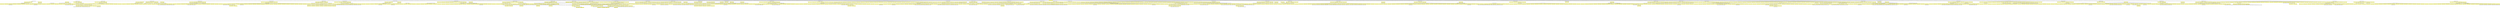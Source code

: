 digraph {node4b05eb7d46014adba3bf9172fa34fea1 [label="[], V: -0.003, N: 1500, P: 0.00, U: 0.000", shape="box", fillcolor=yellow, style=filled];
node5bf8f991b8bd4103a437ca37bef97271 [label="[35], V: 0.003, N: 25, P: 0.01, U: 0.006", shape="box"];
node7e6132da39654aacae26bcd5d10af324 [label="[30], V: -0.001, N: 1, P: 0.02, U: 0.042", shape="box", fillcolor=yellow, style=filled];
node5bf8f991b8bd4103a437ca37bef97271 -> node7e6132da39654aacae26bcd5d10af324;
nodeda3033d8ac424483bddf6093f7975cd1 [label="[52], V: -0.004, N: 16, P: 0.03, U: 0.049", shape="box", fillcolor=yellow, style=filled];
node77b36d6e1ce9472e97b102e566eb8c32 [label="[30], V: -0.002, N: 1, P: 0.02, U: 0.054", shape="box"];
nodeda3033d8ac424483bddf6093f7975cd1 -> node77b36d6e1ce9472e97b102e566eb8c32;
node7c55deee3e3249ffa5db8243a2fab7f7 [label="[32], V: 0.003, N: 14, P: 0.03, U: 0.073", shape="box"];
node13762a7e31fb405cae78c12aab1afe0f [label="[30], V: -0.003, N: 1, P: 0.02, U: 0.058", shape="box", fillcolor=yellow, style=filled];
node7c55deee3e3249ffa5db8243a2fab7f7 -> node13762a7e31fb405cae78c12aab1afe0f;
node3776da09581640d4bf54a14c34e002a7 [label="[24], V: -0.004, N: 1, P: 0.03, U: 0.061", shape="box", fillcolor=yellow, style=filled];
node7c55deee3e3249ffa5db8243a2fab7f7 -> node3776da09581640d4bf54a14c34e002a7;
nodeab3d33d70e994fceafc92fcf57250c32 [label="[36], V: -0.005, N: 2, P: 0.03, U: 0.063", shape="box", fillcolor=yellow, style=filled];
nodef16d6cc7266d4ed3aba7514987a8bf5b [label="[29], V: -0.005, N: 1, P: 0.03, U: 0.000", shape="box"];
nodeab3d33d70e994fceafc92fcf57250c32 -> nodef16d6cc7266d4ed3aba7514987a8bf5b;
node7c55deee3e3249ffa5db8243a2fab7f7 -> nodeab3d33d70e994fceafc92fcf57250c32;
nodea9424635ef8842ac981087f987d3353b [label="[34], V: -0.003, N: 1, P: 0.03, U: 0.064", shape="box", fillcolor=yellow, style=filled];
node7c55deee3e3249ffa5db8243a2fab7f7 -> nodea9424635ef8842ac981087f987d3353b;
node83e76d837c454cfe85dc61754c29b067 [label="[14], V: -0.004, N: 1, P: 0.03, U: 0.061", shape="box", fillcolor=yellow, style=filled];
node7c55deee3e3249ffa5db8243a2fab7f7 -> node83e76d837c454cfe85dc61754c29b067;
node77ad63b3bce84c43a8e39b0c80f4a33c [label="[8], V: -0.003, N: 1, P: 0.03, U: 0.061", shape="box", fillcolor=yellow, style=filled];
node7c55deee3e3249ffa5db8243a2fab7f7 -> node77ad63b3bce84c43a8e39b0c80f4a33c;
node22524ea90ac34037a0a275f0807423c8 [label="[44], V: -0.004, N: 1, P: 0.03, U: 0.063", shape="box", fillcolor=yellow, style=filled];
node7c55deee3e3249ffa5db8243a2fab7f7 -> node22524ea90ac34037a0a275f0807423c8;
nodef0d3b367b53b4d11b95e058c316156e3 [label="[6], V: -0.003, N: 1, P: 0.03, U: 0.062", shape="box", fillcolor=yellow, style=filled];
node7c55deee3e3249ffa5db8243a2fab7f7 -> nodef0d3b367b53b4d11b95e058c316156e3;
node8d94c7ab2b7f432a94ff8559c9f937e4 [label="[43], V: -0.004, N: 2, P: 0.03, U: 0.063", shape="box", fillcolor=yellow, style=filled];
node178ddc27b6e047ef95ddeee0f7b8eb6c [label="[30], V: -0.005, N: 1, P: 0.03, U: 0.000", shape="box"];
node8d94c7ab2b7f432a94ff8559c9f937e4 -> node178ddc27b6e047ef95ddeee0f7b8eb6c;
node7c55deee3e3249ffa5db8243a2fab7f7 -> node8d94c7ab2b7f432a94ff8559c9f937e4;
node221c7cbf1e2f435dacf54d16427bd4fd [label="[5], V: -0.003, N: 1, P: 0.03, U: 0.062", shape="box", fillcolor=yellow, style=filled];
node7c55deee3e3249ffa5db8243a2fab7f7 -> node221c7cbf1e2f435dacf54d16427bd4fd;
node24a8085ff3fb45aeaec8f20eb0785a79 [label="[54], V: -0.004, N: 1, P: 0.03, U: 0.060", shape="box", fillcolor=yellow, style=filled];
node7c55deee3e3249ffa5db8243a2fab7f7 -> node24a8085ff3fb45aeaec8f20eb0785a79;
nodeda3033d8ac424483bddf6093f7975cd1 -> node7c55deee3e3249ffa5db8243a2fab7f7;
node5bf8f991b8bd4103a437ca37bef97271 -> nodeda3033d8ac424483bddf6093f7975cd1;
node052cb960993d444ba0e62de7596306a2 [label="[32], V: -0.003, N: 7, P: 0.03, U: 0.049", shape="box", fillcolor=yellow, style=filled];
noded4e8f51b0699418faea25d7f3ee8a24e [label="[30], V: -0.002, N: 1, P: 0.02, U: 0.071", shape="box"];
node052cb960993d444ba0e62de7596306a2 -> noded4e8f51b0699418faea25d7f3ee8a24e;
nodef9c42da017d74088951c26226e714d72 [label="[52], V: 0.003, N: 5, P: 0.03, U: 0.092", shape="box"];
node3c411cb37849495bb28ff883cc8df973 [label="[30], V: -0.003, N: 1, P: 0.02, U: 0.083", shape="box", fillcolor=yellow, style=filled];
nodef9c42da017d74088951c26226e714d72 -> node3c411cb37849495bb28ff883cc8df973;
node21e5e92b85454bfdb0644d9db5bc4970 [label="[36], V: -0.004, N: 1, P: 0.03, U: 0.091", shape="box", fillcolor=yellow, style=filled];
nodef9c42da017d74088951c26226e714d72 -> node21e5e92b85454bfdb0644d9db5bc4970;
nodeb7e475a9771f4b7d9362a10264f4c35b [label="[44], V: -0.004, N: 1, P: 0.03, U: 0.095", shape="box", fillcolor=yellow, style=filled];
nodef9c42da017d74088951c26226e714d72 -> nodeb7e475a9771f4b7d9362a10264f4c35b;
node406cfdeefe344c4584f209355f7acf4c [label="[43], V: -0.004, N: 1, P: 0.03, U: 0.091", shape="box", fillcolor=yellow, style=filled];
nodef9c42da017d74088951c26226e714d72 -> node406cfdeefe344c4584f209355f7acf4c;
node052cb960993d444ba0e62de7596306a2 -> nodef9c42da017d74088951c26226e714d72;
node5bf8f991b8bd4103a437ca37bef97271 -> node052cb960993d444ba0e62de7596306a2;
node4b05eb7d46014adba3bf9172fa34fea1 -> node5bf8f991b8bd4103a437ca37bef97271;
node98193a08fa0a4e20b52050d7031c3aa1 [label="[29], V: 0.002, N: 24, P: 0.01, U: 0.005", shape="box"];
nodefc20f98e43514475ab347e0ae3dd762b [label="[35], V: -0.001, N: 8, P: 0.02, U: 0.049", shape="box", fillcolor=yellow, style=filled];
noded61c1f84c0224420ba3b5905c9dfd46b [label="[24], V: 0.002, N: 1, P: 0.00, U: 0.002", shape="box"];
nodefc20f98e43514475ab347e0ae3dd762b -> noded61c1f84c0224420ba3b5905c9dfd46b;
node46564f2c2738459e82492454c600abb1 [label="[52], V: -0.003, N: 1, P: 0.03, U: 0.086", shape="box"];
nodefc20f98e43514475ab347e0ae3dd762b -> node46564f2c2738459e82492454c600abb1;
node12c00aab514948eb8aa0171e8d6067bc [label="[32], V: 0.000, N: 5, P: 0.03, U: 0.088", shape="box"];
node05b65acbafb44c7eba72028b97e765bb [label="[30], V: 0.004, N: 1, P: 0.00, U: 0.004", shape="box", fillcolor=yellow, style=filled];
node12c00aab514948eb8aa0171e8d6067bc -> node05b65acbafb44c7eba72028b97e765bb;
nodec43f43cf99ac4715adca20890dc5daf8 [label="[52], V: -0.002, N: 3, P: 0.03, U: 0.102", shape="box", fillcolor=yellow, style=filled];
nodef79f53b661924914ae813afa03e851c7 [label="[30], V: 0.002, N: 1, P: 0.00, U: 0.002", shape="box"];
nodec43f43cf99ac4715adca20890dc5daf8 -> nodef79f53b661924914ae813afa03e851c7;
node408a367d464a4ba1a40442856233a4ae [label="[34], V: -0.005, N: 1, P: 0.03, U: 0.106", shape="box"];
nodec43f43cf99ac4715adca20890dc5daf8 -> node408a367d464a4ba1a40442856233a4ae;
node12c00aab514948eb8aa0171e8d6067bc -> nodec43f43cf99ac4715adca20890dc5daf8;
nodefc20f98e43514475ab347e0ae3dd762b -> node12c00aab514948eb8aa0171e8d6067bc;
node98193a08fa0a4e20b52050d7031c3aa1 -> nodefc20f98e43514475ab347e0ae3dd762b;
nodeca670c1f32884f78b23fb54cec5b13c6 [label="[52], V: -0.003, N: 1, P: 0.02, U: 0.045", shape="box", fillcolor=yellow, style=filled];
node98193a08fa0a4e20b52050d7031c3aa1 -> nodeca670c1f32884f78b23fb54cec5b13c6;
nodeeb555520889345e8bf70cf4561647a47 [label="[32], V: -0.003, N: 14, P: 0.03, U: 0.047", shape="box", fillcolor=yellow, style=filled];
nodeb4375b1141fa45c0877b9398a4c76889 [label="[35], V: 0.003, N: 12, P: 0.03, U: 0.066", shape="box"];
nodeeb2c3b999f364b4fa81d5999a26b779b [label="[30], V: 0.004, N: 1, P: 0.00, U: 0.004", shape="box", fillcolor=yellow, style=filled];
nodeb4375b1141fa45c0877b9398a4c76889 -> nodeeb2c3b999f364b4fa81d5999a26b779b;
node102c72fadeed4464bb3e657d5ac0c992 [label="[34], V: -0.004, N: 1, P: 0.03, U: 0.074", shape="box", fillcolor=yellow, style=filled];
nodeb4375b1141fa45c0877b9398a4c76889 -> node102c72fadeed4464bb3e657d5ac0c992;
nodeefc31ac0a2db4dabb15f56faa1777915 [label="[52], V: -0.004, N: 9, P: 0.03, U: 0.074", shape="box", fillcolor=yellow, style=filled];
nodeb1a45c44bb7a479996f491c74fcef1bd [label="[30], V: 0.002, N: 1, P: 0.00, U: 0.002", shape="box"];
nodeefc31ac0a2db4dabb15f56faa1777915 -> nodeb1a45c44bb7a479996f491c74fcef1bd;
node6e72eb3a1f0f4d2da33d6f5116f1b0b6 [label="[34], V: 0.004, N: 7, P: 0.03, U: 0.096", shape="box"];
node68c47f44ef5248a4b04c0efcffcc3f64 [label="[30], V: 0.000, N: 1, P: 0.00, U: 0.000", shape="box", fillcolor=yellow, style=filled];
node6e72eb3a1f0f4d2da33d6f5116f1b0b6 -> node68c47f44ef5248a4b04c0efcffcc3f64;
node812c279b62b446059081f40578ff0593 [label="[44], V: -0.007, N: 5, P: 0.04, U: 0.106", shape="box", fillcolor=yellow, style=filled];
node66c2306fc95f4a948ac27eea28e06d8b [label="[30], V: -0.002, N: 1, P: 0.00, U: -0.002", shape="box"];
node812c279b62b446059081f40578ff0593 -> node66c2306fc95f4a948ac27eea28e06d8b;
node179be09087eb4ab5a62d304115669543 [label="[39], V: -0.007, N: 1, P: 0.03, U: 0.111", shape="box"];
node812c279b62b446059081f40578ff0593 -> node179be09087eb4ab5a62d304115669543;
node1d49f837753348f5ba135e198e6c2d64 [label="[43], V: -0.009, N: 1, P: 0.03, U: 0.108", shape="box"];
node812c279b62b446059081f40578ff0593 -> node1d49f837753348f5ba135e198e6c2d64;
nodeb5ad8c62bb244eb8895bdba1937a00a4 [label="[38], V: -0.009, N: 1, P: 0.03, U: 0.117", shape="box"];
node812c279b62b446059081f40578ff0593 -> nodeb5ad8c62bb244eb8895bdba1937a00a4;
node6e72eb3a1f0f4d2da33d6f5116f1b0b6 -> node812c279b62b446059081f40578ff0593;
nodeefc31ac0a2db4dabb15f56faa1777915 -> node6e72eb3a1f0f4d2da33d6f5116f1b0b6;
nodeb4375b1141fa45c0877b9398a4c76889 -> nodeefc31ac0a2db4dabb15f56faa1777915;
nodeeb555520889345e8bf70cf4561647a47 -> nodeb4375b1141fa45c0877b9398a4c76889;
node6533cf360c22427b8a7c3721df26e7db [label="[52], V: -0.003, N: 1, P: 0.03, U: 0.059", shape="box"];
nodeeb555520889345e8bf70cf4561647a47 -> node6533cf360c22427b8a7c3721df26e7db;
node98193a08fa0a4e20b52050d7031c3aa1 -> nodeeb555520889345e8bf70cf4561647a47;
node4b05eb7d46014adba3bf9172fa34fea1 -> node98193a08fa0a4e20b52050d7031c3aa1;
node8864ecfb56fa48838d83cb011eb10614 [label="[24], V: 0.002, N: 22, P: 0.01, U: 0.005", shape="box"];
node3cc4d97e66424ce2ace2cc73ad5e3568 [label="[29], V: 0.001, N: 1, P: 0.02, U: 0.043", shape="box", fillcolor=yellow, style=filled];
node8864ecfb56fa48838d83cb011eb10614 -> node3cc4d97e66424ce2ace2cc73ad5e3568;
nodecf14529d9b824e1cbefdd8029c50bec9 [label="[52], V: -0.002, N: 1, P: 0.02, U: 0.048", shape="box", fillcolor=yellow, style=filled];
node8864ecfb56fa48838d83cb011eb10614 -> nodecf14529d9b824e1cbefdd8029c50bec9;
noded2d6a317f1c84e01a56dcfd6c047f37f [label="[32], V: -0.003, N: 19, P: 0.03, U: 0.049", shape="box", fillcolor=yellow, style=filled];
nodee4c18316bf61491f9ef8f649ef1e81d0 [label="[29], V: 0.001, N: 1, P: 0.02, U: 0.046", shape="box"];
noded2d6a317f1c84e01a56dcfd6c047f37f -> nodee4c18316bf61491f9ef8f649ef1e81d0;
nodeb61be8c14ff64a7484792df3da7cdaef [label="[52], V: 0.003, N: 17, P: 0.03, U: 0.058", shape="box"];
node08bc6bd820694d469769a1dd285a41e2 [label="[30], V: -0.003, N: 8, P: 0.03, U: 0.056", shape="box", fillcolor=yellow, style=filled];
node6d23b59044b8499cb905a5bfcef9ec4c [label="[35], V: -0.003, N: 1, P: 0.00, U: -0.002", shape="box"];
node08bc6bd820694d469769a1dd285a41e2 -> node6d23b59044b8499cb905a5bfcef9ec4c;
node9282005e4f5e48ce86e55510382bb66c [label="[41], V: 0.002, N: 6, P: 0.03, U: 0.091", shape="box"];
nodea94ee0bd726341d690dd2effb24ae35d [label="[34], V: -0.003, N: 1, P: 0.02, U: 0.075", shape="box", fillcolor=yellow, style=filled];
node9282005e4f5e48ce86e55510382bb66c -> nodea94ee0bd726341d690dd2effb24ae35d;
nodedf1c3709c2d44982a7f105aad57655e2 [label="[19], V: -0.003, N: 1, P: 0.03, U: 0.097", shape="box", fillcolor=yellow, style=filled];
node9282005e4f5e48ce86e55510382bb66c -> nodedf1c3709c2d44982a7f105aad57655e2;
node885e79498d5944ea9529b15554e50ba1 [label="[44], V: -0.003, N: 1, P: 0.03, U: 0.095", shape="box", fillcolor=yellow, style=filled];
node9282005e4f5e48ce86e55510382bb66c -> node885e79498d5944ea9529b15554e50ba1;
node1907c8b7f36b45258a243feebdf9b5ac [label="[43], V: -0.003, N: 2, P: 0.03, U: 0.098", shape="box", fillcolor=yellow, style=filled];
nodee5a4879a9ed246a99820815a96e3df3a [label="[34], V: -0.004, N: 1, P: 0.02, U: 0.000", shape="box"];
node1907c8b7f36b45258a243feebdf9b5ac -> nodee5a4879a9ed246a99820815a96e3df3a;
node9282005e4f5e48ce86e55510382bb66c -> node1907c8b7f36b45258a243feebdf9b5ac;
node08bc6bd820694d469769a1dd285a41e2 -> node9282005e4f5e48ce86e55510382bb66c;
nodeb61be8c14ff64a7484792df3da7cdaef -> node08bc6bd820694d469769a1dd285a41e2;
node443eae4cdaf7479ab7abce527d97c603 [label="[35], V: -0.004, N: 1, P: 0.03, U: 0.054", shape="box", fillcolor=yellow, style=filled];
nodeb61be8c14ff64a7484792df3da7cdaef -> node443eae4cdaf7479ab7abce527d97c603;
node1fddb852462d4fe0bba7c8db91d3b0bd [label="[34], V: -0.003, N: 1, P: 0.02, U: 0.056", shape="box", fillcolor=yellow, style=filled];
nodeb61be8c14ff64a7484792df3da7cdaef -> node1fddb852462d4fe0bba7c8db91d3b0bd;
node02af013f5dc74cdbaf82e744e846a8b3 [label="[41], V: -0.004, N: 1, P: 0.03, U: 0.053", shape="box", fillcolor=yellow, style=filled];
nodeb61be8c14ff64a7484792df3da7cdaef -> node02af013f5dc74cdbaf82e744e846a8b3;
node33c5d9270f55421ca90247357f8bb378 [label="[36], V: -0.004, N: 1, P: 0.03, U: 0.054", shape="box", fillcolor=yellow, style=filled];
nodeb61be8c14ff64a7484792df3da7cdaef -> node33c5d9270f55421ca90247357f8bb378;
nodeb6d9bc41b2844d5b9a444b263a3aabc3 [label="[13], V: -0.004, N: 1, P: 0.02, U: 0.053", shape="box", fillcolor=yellow, style=filled];
nodeb61be8c14ff64a7484792df3da7cdaef -> nodeb6d9bc41b2844d5b9a444b263a3aabc3;
node686e6d27888c4a3c9756fb78293b4213 [label="[8], V: -0.003, N: 1, P: 0.03, U: 0.054", shape="box", fillcolor=yellow, style=filled];
nodeb61be8c14ff64a7484792df3da7cdaef -> node686e6d27888c4a3c9756fb78293b4213;
node31d6c079b7cb490a851d816ef1cc20f8 [label="[44], V: -0.004, N: 1, P: 0.03, U: 0.055", shape="box", fillcolor=yellow, style=filled];
nodeb61be8c14ff64a7484792df3da7cdaef -> node31d6c079b7cb490a851d816ef1cc20f8;
noded932d8ddf9bc4db7942d805e0679bb59 [label="[43], V: -0.004, N: 1, P: 0.03, U: 0.054", shape="box", fillcolor=yellow, style=filled];
nodeb61be8c14ff64a7484792df3da7cdaef -> noded932d8ddf9bc4db7942d805e0679bb59;
noded2d6a317f1c84e01a56dcfd6c047f37f -> nodeb61be8c14ff64a7484792df3da7cdaef;
node8864ecfb56fa48838d83cb011eb10614 -> noded2d6a317f1c84e01a56dcfd6c047f37f;
node4b05eb7d46014adba3bf9172fa34fea1 -> node8864ecfb56fa48838d83cb011eb10614;
nodee0c5dca697cb409cb6a12ca34f3662e4 [label="[30], V: 0.004, N: 30, P: 0.01, U: 0.006", shape="box"];
nodee472718b89e240bdb0d8ea660dd86eaf [label="[35], V: -0.001, N: 1, P: 0.02, U: 0.040", shape="box", fillcolor=yellow, style=filled];
nodee0c5dca697cb409cb6a12ca34f3662e4 -> nodee472718b89e240bdb0d8ea660dd86eaf;
nodedf38b275c2b747ffb61d4bf6975dac04 [label="[36], V: -0.004, N: 10, P: 0.03, U: 0.040", shape="box", fillcolor=yellow, style=filled];
node4c36900b92a54056ba8faeff8184842d [label="[35], V: -0.003, N: 1, P: 0.03, U: 0.070", shape="box"];
nodedf38b275c2b747ffb61d4bf6975dac04 -> node4c36900b92a54056ba8faeff8184842d;
node33fabaed947b42e9a4f08a130e07fca6 [label="[52], V: 0.004, N: 8, P: 0.03, U: 0.080", shape="box"];
node90ea916df6a04a00b691c2ee230ee536 [label="[29], V: -0.005, N: 1, P: 0.02, U: 0.070", shape="box", fillcolor=yellow, style=filled];
node33fabaed947b42e9a4f08a130e07fca6 -> node90ea916df6a04a00b691c2ee230ee536;
node3eef2e4b3c464f4493fe53cd2ffad890 [label="[35], V: -0.003, N: 1, P: 0.03, U: 0.082", shape="box", fillcolor=yellow, style=filled];
node33fabaed947b42e9a4f08a130e07fca6 -> node3eef2e4b3c464f4493fe53cd2ffad890;
node41592f3b9da34999bb66fd37f08b477d [label="[41], V: -0.005, N: 1, P: 0.03, U: 0.081", shape="box", fillcolor=yellow, style=filled];
node33fabaed947b42e9a4f08a130e07fca6 -> node41592f3b9da34999bb66fd37f08b477d;
nodeb1db224430004fc2abb413c8594dc66d [label="[42], V: -0.004, N: 1, P: 0.03, U: 0.081", shape="box", fillcolor=yellow, style=filled];
node33fabaed947b42e9a4f08a130e07fca6 -> nodeb1db224430004fc2abb413c8594dc66d;
node1adc5eadb73644e1a8c81e8f5eb637b2 [label="[53], V: -0.006, N: 1, P: 0.03, U: 0.076", shape="box", fillcolor=yellow, style=filled];
node33fabaed947b42e9a4f08a130e07fca6 -> node1adc5eadb73644e1a8c81e8f5eb637b2;
node2285c502cb6c4c3f990cc5a2d9acf200 [label="[44], V: -0.005, N: 1, P: 0.03, U: 0.077", shape="box", fillcolor=yellow, style=filled];
node33fabaed947b42e9a4f08a130e07fca6 -> node2285c502cb6c4c3f990cc5a2d9acf200;
nodea60afab2ae934b74b87cfc67e3b829a1 [label="[32], V: -0.005, N: 1, P: 0.03, U: 0.082", shape="box", fillcolor=yellow, style=filled];
node33fabaed947b42e9a4f08a130e07fca6 -> nodea60afab2ae934b74b87cfc67e3b829a1;
nodedf38b275c2b747ffb61d4bf6975dac04 -> node33fabaed947b42e9a4f08a130e07fca6;
nodee0c5dca697cb409cb6a12ca34f3662e4 -> nodedf38b275c2b747ffb61d4bf6975dac04;
node503713f1b9e945dfa82d2e7b11442af6 [label="[52], V: -0.003, N: 3, P: 0.02, U: 0.040", shape="box", fillcolor=yellow, style=filled];
node141d9930851c456ba8448499d1f0cf64 [label="[35], V: -0.002, N: 1, P: 0.02, U: 0.081", shape="box"];
node503713f1b9e945dfa82d2e7b11442af6 -> node141d9930851c456ba8448499d1f0cf64;
nodeb27a1a3d4842496689b1324748b9a074 [label="[32], V: -0.003, N: 1, P: 0.03, U: 0.092", shape="box"];
node503713f1b9e945dfa82d2e7b11442af6 -> nodeb27a1a3d4842496689b1324748b9a074;
nodee0c5dca697cb409cb6a12ca34f3662e4 -> node503713f1b9e945dfa82d2e7b11442af6;
nodeaafc3e05ffbe4fb5ba26fa788772fe8e [label="[44], V: -0.002, N: 1, P: 0.02, U: 0.038", shape="box", fillcolor=yellow, style=filled];
nodee0c5dca697cb409cb6a12ca34f3662e4 -> nodeaafc3e05ffbe4fb5ba26fa788772fe8e;
node8940b927de424265b3cd4adaea1ecd9a [label="[32], V: -0.005, N: 12, P: 0.03, U: 0.040", shape="box", fillcolor=yellow, style=filled];
nodec4f73ac936d94d45a8751b2513b7a113 [label="[35], V: -0.002, N: 1, P: 0.02, U: 0.061", shape="box"];
node8940b927de424265b3cd4adaea1ecd9a -> nodec4f73ac936d94d45a8751b2513b7a113;
nodea90fc2dd96a844a69eebc16bb3d7d873 [label="[36], V: 0.005, N: 10, P: 0.03, U: 0.075", shape="box"];
nodedde61eb6ec044ffd96bf9940cf0c0360 [label="[29], V: -0.005, N: 1, P: 0.02, U: 0.058", shape="box", fillcolor=yellow, style=filled];
nodea90fc2dd96a844a69eebc16bb3d7d873 -> nodedde61eb6ec044ffd96bf9940cf0c0360;
noded5672fa134f94e2fbc0476f6b56f8d69 [label="[35], V: -0.005, N: 1, P: 0.03, U: 0.071", shape="box", fillcolor=yellow, style=filled];
nodea90fc2dd96a844a69eebc16bb3d7d873 -> noded5672fa134f94e2fbc0476f6b56f8d69;
node10bcf4c3b69e45f5b8e32817197c6939 [label="[42], V: -0.005, N: 1, P: 0.03, U: 0.070", shape="box", fillcolor=yellow, style=filled];
nodea90fc2dd96a844a69eebc16bb3d7d873 -> node10bcf4c3b69e45f5b8e32817197c6939;
nodecb1fd48c05bb4d848941a63234965253 [label="[52], V: -0.006, N: 5, P: 0.03, U: 0.072", shape="box", fillcolor=yellow, style=filled];
node989ffc0067e74fffb29cd6d5c8494e00 [label="[29], V: -0.007, N: 1, P: 0.02, U: 0.079", shape="box"];
nodecb1fd48c05bb4d848941a63234965253 -> node989ffc0067e74fffb29cd6d5c8494e00;
nodeb5a64195a4134af6ac3f37ae49cffa77 [label="[35], V: -0.006, N: 1, P: 0.03, U: 0.094", shape="box"];
nodecb1fd48c05bb4d848941a63234965253 -> nodeb5a64195a4134af6ac3f37ae49cffa77;
nodec49870920b6e4451b71d5674a5bba979 [label="[41], V: -0.007, N: 1, P: 0.03, U: 0.100", shape="box"];
nodecb1fd48c05bb4d848941a63234965253 -> nodec49870920b6e4451b71d5674a5bba979;
node708a22cb0ff94ab08137b50585df19ae [label="[42], V: -0.006, N: 1, P: 0.03, U: 0.095", shape="box"];
nodecb1fd48c05bb4d848941a63234965253 -> node708a22cb0ff94ab08137b50585df19ae;
nodea90fc2dd96a844a69eebc16bb3d7d873 -> nodecb1fd48c05bb4d848941a63234965253;
node42f6bf0a246047289f9b4185fbf664cf [label="[56], V: -0.005, N: 1, P: 0.03, U: 0.068", shape="box", fillcolor=yellow, style=filled];
nodea90fc2dd96a844a69eebc16bb3d7d873 -> node42f6bf0a246047289f9b4185fbf664cf;
node8940b927de424265b3cd4adaea1ecd9a -> nodea90fc2dd96a844a69eebc16bb3d7d873;
nodee0c5dca697cb409cb6a12ca34f3662e4 -> node8940b927de424265b3cd4adaea1ecd9a;
node7c6754e4b15e4803aa93e2d8d2d667e2 [label="[56], V: -0.001, N: 2, P: 0.02, U: 0.041", shape="box", fillcolor=yellow, style=filled];
node7c489480efe24810ac43ecfbe79e68dc [label="[35], V: -0.002, N: 1, P: 0.03, U: 0.000", shape="box"];
node7c6754e4b15e4803aa93e2d8d2d667e2 -> node7c489480efe24810ac43ecfbe79e68dc;
nodee0c5dca697cb409cb6a12ca34f3662e4 -> node7c6754e4b15e4803aa93e2d8d2d667e2;
node4b05eb7d46014adba3bf9172fa34fea1 -> nodee0c5dca697cb409cb6a12ca34f3662e4;
node6e28f56e02074e9c9884c70e04080ffe [label="[19], V: 0.004, N: 23, P: 0.01, U: 0.006", shape="box"];
nodeea16015dcca64dcbb202ec3e41cf2344 [label="[29], V: -0.001, N: 1, P: 0.02, U: 0.039", shape="box", fillcolor=yellow, style=filled];
node6e28f56e02074e9c9884c70e04080ffe -> nodeea16015dcca64dcbb202ec3e41cf2344;
nodeaf91488905fd48a9bd77b0d49662ed6b [label="[52], V: -0.002, N: 1, P: 0.02, U: 0.047", shape="box", fillcolor=yellow, style=filled];
node6e28f56e02074e9c9884c70e04080ffe -> nodeaf91488905fd48a9bd77b0d49662ed6b;
node2eac644f64be416fb3c1bb001e952ddc [label="[32], V: -0.004, N: 19, P: 0.03, U: 0.047", shape="box", fillcolor=yellow, style=filled];
node1d7edd785ec74937a54ba463635010bf [label="[29], V: -0.002, N: 1, P: 0.02, U: 0.043", shape="box"];
node2eac644f64be416fb3c1bb001e952ddc -> node1d7edd785ec74937a54ba463635010bf;
node15e0b36f5d63463bb8a0ea25eea94058 [label="[13], V: -0.003, N: 1, P: 0.02, U: 0.050", shape="box"];
node2eac644f64be416fb3c1bb001e952ddc -> node15e0b36f5d63463bb8a0ea25eea94058;
node74310efe7a0b48969c70825278823e4c [label="[52], V: 0.004, N: 15, P: 0.03, U: 0.059", shape="box"];
node47f270b415d9479b9e6c5f13c738aeef [label="[35], V: -0.004, N: 1, P: 0.02, U: 0.051", shape="box", fillcolor=yellow, style=filled];
node74310efe7a0b48969c70825278823e4c -> node47f270b415d9479b9e6c5f13c738aeef;
nodea1aedbda340e4cb48f954f049585952b [label="[25], V: -0.004, N: 1, P: 0.03, U: 0.057", shape="box", fillcolor=yellow, style=filled];
node74310efe7a0b48969c70825278823e4c -> nodea1aedbda340e4cb48f954f049585952b;
node0dd2930c173449cba86519acc2db7aff [label="[36], V: -0.005, N: 1, P: 0.03, U: 0.055", shape="box", fillcolor=yellow, style=filled];
node74310efe7a0b48969c70825278823e4c -> node0dd2930c173449cba86519acc2db7aff;
nodebfde35cdd5344b82b1462a266201ecca [label="[31], V: -0.005, N: 1, P: 0.02, U: 0.055", shape="box", fillcolor=yellow, style=filled];
node74310efe7a0b48969c70825278823e4c -> nodebfde35cdd5344b82b1462a266201ecca;
node9a1be49dedfe4851941e2ff028d05b69 [label="[13], V: -0.005, N: 3, P: 0.03, U: 0.059", shape="box", fillcolor=yellow, style=filled];
nodeb25ddc572ec649c19c1083b85055ac83 [label="[29], V: -0.004, N: 1, P: 0.03, U: 0.080", shape="box"];
node9a1be49dedfe4851941e2ff028d05b69 -> nodeb25ddc572ec649c19c1083b85055ac83;
nodee3e2be2da94141639764b49575862fbe [label="[8], V: -0.007, N: 1, P: 0.03, U: 0.099", shape="box"];
node9a1be49dedfe4851941e2ff028d05b69 -> nodee3e2be2da94141639764b49575862fbe;
node74310efe7a0b48969c70825278823e4c -> node9a1be49dedfe4851941e2ff028d05b69;
node65b0a9aec45d4fb88bdf278cb7ce6211 [label="[8], V: -0.004, N: 1, P: 0.03, U: 0.058", shape="box", fillcolor=yellow, style=filled];
node74310efe7a0b48969c70825278823e4c -> node65b0a9aec45d4fb88bdf278cb7ce6211;
noded015fab0c1cc49438ececcd1aa201e49 [label="[53], V: -0.005, N: 1, P: 0.02, U: 0.054", shape="box", fillcolor=yellow, style=filled];
node74310efe7a0b48969c70825278823e4c -> noded015fab0c1cc49438ececcd1aa201e49;
node3c57d3ec876c45caba1e4637b2439b44 [label="[6], V: -0.004, N: 1, P: 0.02, U: 0.056", shape="box", fillcolor=yellow, style=filled];
node74310efe7a0b48969c70825278823e4c -> node3c57d3ec876c45caba1e4637b2439b44;
node6e5cce991b3d4f9399065d669ca7e333 [label="[44], V: -0.005, N: 1, P: 0.03, U: 0.057", shape="box", fillcolor=yellow, style=filled];
node74310efe7a0b48969c70825278823e4c -> node6e5cce991b3d4f9399065d669ca7e333;
nodee76e8f02bc3d418993601351fe539021 [label="[43], V: -0.005, N: 1, P: 0.03, U: 0.057", shape="box", fillcolor=yellow, style=filled];
node74310efe7a0b48969c70825278823e4c -> nodee76e8f02bc3d418993601351fe539021;
nodea31993327be34b04a9a8e2c026646ef6 [label="[5], V: -0.004, N: 1, P: 0.02, U: 0.056", shape="box", fillcolor=yellow, style=filled];
node74310efe7a0b48969c70825278823e4c -> nodea31993327be34b04a9a8e2c026646ef6;
nodeab5d1a75b3674f10b6c0a9c4ed178700 [label="[54], V: -0.005, N: 1, P: 0.02, U: 0.059", shape="box", fillcolor=yellow, style=filled];
node74310efe7a0b48969c70825278823e4c -> nodeab5d1a75b3674f10b6c0a9c4ed178700;
node2eac644f64be416fb3c1bb001e952ddc -> node74310efe7a0b48969c70825278823e4c;
node89090a9a096f4752b41b6373f778d1d4 [label="[56], V: -0.002, N: 1, P: 0.02, U: 0.050", shape="box"];
node2eac644f64be416fb3c1bb001e952ddc -> node89090a9a096f4752b41b6373f778d1d4;
node6e28f56e02074e9c9884c70e04080ffe -> node2eac644f64be416fb3c1bb001e952ddc;
node65a4a270d63a4e14a1546e45ff408122 [label="[56], V: -0.001, N: 1, P: 0.02, U: 0.047", shape="box", fillcolor=yellow, style=filled];
node6e28f56e02074e9c9884c70e04080ffe -> node65a4a270d63a4e14a1546e45ff408122;
node4b05eb7d46014adba3bf9172fa34fea1 -> node6e28f56e02074e9c9884c70e04080ffe;
nodec9511e4a56ae4c16ab78f0ae5382a7a0 [label="[23], V: 0.004, N: 35, P: 0.07, U: 0.021", shape="box"];
nodeccfbc90649fc4a29a7b66f68b3aa48d0 [label="[29], V: -0.002, N: 1, P: 0.02, U: 0.037", shape="box", fillcolor=yellow, style=filled];
nodec9511e4a56ae4c16ab78f0ae5382a7a0 -> nodeccfbc90649fc4a29a7b66f68b3aa48d0;
node7b6adf44b27843f7bb6ad93dcf163bd3 [label="[52], V: -0.002, N: 1, P: 0.02, U: 0.038", shape="box", fillcolor=yellow, style=filled];
nodec9511e4a56ae4c16ab78f0ae5382a7a0 -> node7b6adf44b27843f7bb6ad93dcf163bd3;
node02dd624b4398479c828241344b577ca1 [label="[32], V: -0.004, N: 31, P: 0.03, U: 0.038", shape="box", fillcolor=yellow, style=filled];
node5dd634b51ddb4fba9ca69eedca198b51 [label="[29], V: -0.002, N: 1, P: 0.02, U: 0.040", shape="box"];
node02dd624b4398479c828241344b577ca1 -> node5dd634b51ddb4fba9ca69eedca198b51;
nodee0576694585c4a3885330ed6961cd7c9 [label="[52], V: 0.004, N: 29, P: 0.03, U: 0.047", shape="box"];
node041fd384830d4d66aed3b99f885a7a95 [label="[35], V: -0.003, N: 1, P: 0.02, U: 0.039", shape="box", fillcolor=yellow, style=filled];
nodee0576694585c4a3885330ed6961cd7c9 -> node041fd384830d4d66aed3b99f885a7a95;
nodeabac83ae42fc48ae934063e2d81f861a [label="[29], V: -0.005, N: 6, P: 0.03, U: 0.042", shape="box", fillcolor=yellow, style=filled];
node711b10c1bae647f987517e937ae55593 [label="[35], V: -0.005, N: 1, P: 0.03, U: 0.080", shape="box"];
nodeabac83ae42fc48ae934063e2d81f861a -> node711b10c1bae647f987517e937ae55593;
nodea8bf5b1b2a09415ea82610b901e13e0a [label="[40], V: -0.005, N: 1, P: 0.03, U: 0.090", shape="box"];
nodeabac83ae42fc48ae934063e2d81f861a -> nodea8bf5b1b2a09415ea82610b901e13e0a;
nodec4a12a4b773347caaff9be87d74ec047 [label="[44], V: 0.003, N: 3, P: 0.03, U: 0.099", shape="box"];
node90dfd8ef50584909b0e5fde199e4d9ed [label="[30], V: -0.007, N: 1, P: 0.03, U: 0.078", shape="box", fillcolor=yellow, style=filled];
nodec4a12a4b773347caaff9be87d74ec047 -> node90dfd8ef50584909b0e5fde199e4d9ed;
node3624fe2d0cef4796b364b269d43fb195 [label="[40], V: -0.007, N: 1, P: 0.03, U: 0.101", shape="box", fillcolor=yellow, style=filled];
nodec4a12a4b773347caaff9be87d74ec047 -> node3624fe2d0cef4796b364b269d43fb195;
nodeabac83ae42fc48ae934063e2d81f861a -> nodec4a12a4b773347caaff9be87d74ec047;
nodee0576694585c4a3885330ed6961cd7c9 -> nodeabac83ae42fc48ae934063e2d81f861a;
node676418570066447eb6b6dbe287567c73 [label="[36], V: -0.004, N: 1, P: 0.02, U: 0.040", shape="box", fillcolor=yellow, style=filled];
nodee0576694585c4a3885330ed6961cd7c9 -> node676418570066447eb6b6dbe287567c73;
node0cb6199f1d5c4caeaecf40dd9298d226 [label="[40], V: -0.003, N: 1, P: 0.02, U: 0.041", shape="box", fillcolor=yellow, style=filled];
nodee0576694585c4a3885330ed6961cd7c9 -> node0cb6199f1d5c4caeaecf40dd9298d226;
nodeb298ab2567754b29987bd936213b5d42 [label="[34], V: -0.004, N: 2, P: 0.03, U: 0.042", shape="box", fillcolor=yellow, style=filled];
node27875ce3074d47c395ac5d280a236932 [label="[35], V: -0.005, N: 1, P: 0.02, U: 0.000", shape="box"];
nodeb298ab2567754b29987bd936213b5d42 -> node27875ce3074d47c395ac5d280a236932;
nodee0576694585c4a3885330ed6961cd7c9 -> nodeb298ab2567754b29987bd936213b5d42;
noded9c1b8a344394d80baf2970d2a2031c3 [label="[41], V: -0.002, N: 1, P: 0.02, U: 0.041", shape="box", fillcolor=yellow, style=filled];
nodee0576694585c4a3885330ed6961cd7c9 -> noded9c1b8a344394d80baf2970d2a2031c3;
node80e6bbedc7b84bd18158369091512ceb [label="[28], V: -0.004, N: 1, P: 0.02, U: 0.043", shape="box", fillcolor=yellow, style=filled];
nodee0576694585c4a3885330ed6961cd7c9 -> node80e6bbedc7b84bd18158369091512ceb;
node3f95326d60dd42c9942a67d3958d1a52 [label="[39], V: -0.004, N: 1, P: 0.02, U: 0.040", shape="box", fillcolor=yellow, style=filled];
nodee0576694585c4a3885330ed6961cd7c9 -> node3f95326d60dd42c9942a67d3958d1a52;
node139d363cc6994a7f92f80a6555d30204 [label="[12], V: -0.004, N: 1, P: 0.02, U: 0.040", shape="box", fillcolor=yellow, style=filled];
nodee0576694585c4a3885330ed6961cd7c9 -> node139d363cc6994a7f92f80a6555d30204;
nodeaec2e4fd1e574eb6aa192b54fcfcd05e [label="[14], V: -0.004, N: 1, P: 0.02, U: 0.041", shape="box", fillcolor=yellow, style=filled];
nodee0576694585c4a3885330ed6961cd7c9 -> nodeaec2e4fd1e574eb6aa192b54fcfcd05e;
nodedcb6dea9cc56466989ad37972c7f155f [label="[17], V: -0.004, N: 1, P: 0.03, U: 0.042", shape="box", fillcolor=yellow, style=filled];
nodee0576694585c4a3885330ed6961cd7c9 -> nodedcb6dea9cc56466989ad37972c7f155f;
nodef12737bf4b0e4e6a9a24c3f740206b30 [label="[33], V: -0.003, N: 1, P: 0.02, U: 0.040", shape="box", fillcolor=yellow, style=filled];
nodee0576694585c4a3885330ed6961cd7c9 -> nodef12737bf4b0e4e6a9a24c3f740206b30;
node90a66fe435b249a98756ae06d5234c40 [label="[7], V: -0.003, N: 1, P: 0.02, U: 0.040", shape="box", fillcolor=yellow, style=filled];
nodee0576694585c4a3885330ed6961cd7c9 -> node90a66fe435b249a98756ae06d5234c40;
nodea89b3d1adfb64f419a358ef272e9bc04 [label="[8], V: -0.003, N: 1, P: 0.02, U: 0.040", shape="box", fillcolor=yellow, style=filled];
nodee0576694585c4a3885330ed6961cd7c9 -> nodea89b3d1adfb64f419a358ef272e9bc04;
nodecb6d048291634d768cb5a9dd39031de3 [label="[53], V: -0.004, N: 1, P: 0.02, U: 0.039", shape="box", fillcolor=yellow, style=filled];
nodee0576694585c4a3885330ed6961cd7c9 -> nodecb6d048291634d768cb5a9dd39031de3;
node6206bf4aa4164214b6aee4703ae43c91 [label="[6], V: -0.003, N: 1, P: 0.02, U: 0.041", shape="box", fillcolor=yellow, style=filled];
nodee0576694585c4a3885330ed6961cd7c9 -> node6206bf4aa4164214b6aee4703ae43c91;
node477788828ed444778e5ca4b1243f4773 [label="[44], V: -0.004, N: 1, P: 0.03, U: 0.042", shape="box", fillcolor=yellow, style=filled];
nodee0576694585c4a3885330ed6961cd7c9 -> node477788828ed444778e5ca4b1243f4773;
node28453cebdf8046e6b79eb6b7a4c50240 [label="[16], V: -0.004, N: 1, P: 0.02, U: 0.040", shape="box", fillcolor=yellow, style=filled];
nodee0576694585c4a3885330ed6961cd7c9 -> node28453cebdf8046e6b79eb6b7a4c50240;
node93e6f86aafdc4d77aca26135485869f4 [label="[43], V: -0.004, N: 1, P: 0.03, U: 0.041", shape="box", fillcolor=yellow, style=filled];
nodee0576694585c4a3885330ed6961cd7c9 -> node93e6f86aafdc4d77aca26135485869f4;
nodea85a7c598f8a4a1396b95a6726829bda [label="[38], V: -0.004, N: 1, P: 0.02, U: 0.040", shape="box", fillcolor=yellow, style=filled];
nodee0576694585c4a3885330ed6961cd7c9 -> nodea85a7c598f8a4a1396b95a6726829bda;
node013b18c713624896a39102d9cf999e97 [label="[5], V: -0.003, N: 1, P: 0.02, U: 0.041", shape="box", fillcolor=yellow, style=filled];
nodee0576694585c4a3885330ed6961cd7c9 -> node013b18c713624896a39102d9cf999e97;
nodefacc5105124a42508cd98d7c3ed8bd61 [label="[54], V: -0.004, N: 1, P: 0.02, U: 0.040", shape="box", fillcolor=yellow, style=filled];
nodee0576694585c4a3885330ed6961cd7c9 -> nodefacc5105124a42508cd98d7c3ed8bd61;
node02dd624b4398479c828241344b577ca1 -> nodee0576694585c4a3885330ed6961cd7c9;
nodec9511e4a56ae4c16ab78f0ae5382a7a0 -> node02dd624b4398479c828241344b577ca1;
nodeadf396a34c9845faa6e21a08691fe689 [label="[56], V: -0.001, N: 1, P: 0.02, U: 0.038", shape="box", fillcolor=yellow, style=filled];
nodec9511e4a56ae4c16ab78f0ae5382a7a0 -> nodeadf396a34c9845faa6e21a08691fe689;
node4b05eb7d46014adba3bf9172fa34fea1 -> nodec9511e4a56ae4c16ab78f0ae5382a7a0;
node2d695de7e14b4059b9f35de547fee18b [label="[34], V: -0.002, N: 26, P: 0.01, U: 0.001", shape="box"];
node6ab60185eca3493ea4b4be1df41c0700 [label="[35], V: -0.002, N: 1, P: 0.02, U: 0.039", shape="box", fillcolor=yellow, style=filled];
node2d695de7e14b4059b9f35de547fee18b -> node6ab60185eca3493ea4b4be1df41c0700;
node48ae5aad7c234e11aacf1fa6267c272d [label="[40], V: 0.003, N: 20, P: 0.03, U: 0.051", shape="box", fillcolor=yellow, style=filled];
node17301b59bf5b4553bca56f9ed200cc62 [label="[35], V: 0.003, N: 1, P: 0.00, U: 0.003", shape="box"];
node48ae5aad7c234e11aacf1fa6267c272d -> node17301b59bf5b4553bca56f9ed200cc62;
nodea574a2d2e1ca4e4cacac11a670f05a0a [label="[51], V: -0.002, N: 2, P: 0.03, U: 0.058", shape="box"];
node1585f142750b40faa43f9f5f2a5954b5 [label="[29], V: 0.006, N: 1, P: 0.03, U: 0.000", shape="box", fillcolor=yellow, style=filled];
nodea574a2d2e1ca4e4cacac11a670f05a0a -> node1585f142750b40faa43f9f5f2a5954b5;
node48ae5aad7c234e11aacf1fa6267c272d -> nodea574a2d2e1ca4e4cacac11a670f05a0a;
node2149da4ae5c64c6ea4335b1ea91a3924 [label="[32], V: -0.003, N: 16, P: 0.03, U: 0.059", shape="box"];
node1933de6da26e4b9fa7635eb47a389e5a [label="[29], V: -0.004, N: 1, P: 0.02, U: 0.053", shape="box", fillcolor=yellow, style=filled];
node2149da4ae5c64c6ea4335b1ea91a3924 -> node1933de6da26e4b9fa7635eb47a389e5a;
nodee7c425bde3f44867b58fa9d3713b36b2 [label="[51], V: 0.003, N: 14, P: 0.03, U: 0.071", shape="box", fillcolor=yellow, style=filled];
node6c67cf4ba5424a4cb3b78b9403f38ce3 [label="[29], V: 0.003, N: 2, P: 0.03, U: 0.071", shape="box"];
node396f55f9b8934d01867279e6d17591b9 [label="[24], V: -0.000, N: 1, P: 0.03, U: 0.000", shape="box", fillcolor=yellow, style=filled];
node6c67cf4ba5424a4cb3b78b9403f38ce3 -> node396f55f9b8934d01867279e6d17591b9;
nodee7c425bde3f44867b58fa9d3713b36b2 -> node6c67cf4ba5424a4cb3b78b9403f38ce3;
nodea605dce81db34098bf9ac34d3fd3bea0 [label="[14], V: -0.002, N: 2, P: 0.03, U: 0.072", shape="box"];
nodec916caf149114398a8d29d59ccf4bd37 [label="[29], V: 0.004, N: 1, P: 0.03, U: 0.000", shape="box", fillcolor=yellow, style=filled];
nodea605dce81db34098bf9ac34d3fd3bea0 -> nodec916caf149114398a8d29d59ccf4bd37;
nodee7c425bde3f44867b58fa9d3713b36b2 -> nodea605dce81db34098bf9ac34d3fd3bea0;
node47f7f44f6b5142cd8a84b3ff4e47c36b [label="[8], V: -0.002, N: 2, P: 0.03, U: 0.072", shape="box"];
node7c3c002b388b4a14a376d3177ec111dc [label="[29], V: 0.005, N: 1, P: 0.03, U: 0.000", shape="box", fillcolor=yellow, style=filled];
node47f7f44f6b5142cd8a84b3ff4e47c36b -> node7c3c002b388b4a14a376d3177ec111dc;
nodee7c425bde3f44867b58fa9d3713b36b2 -> node47f7f44f6b5142cd8a84b3ff4e47c36b;
noded2a5895f4119488791e9d5cad198adb8 [label="[6], V: -0.002, N: 2, P: 0.03, U: 0.074", shape="box"];
nodeababf99cdcb0405f8a3c0cd5971e475f [label="[29], V: 0.005, N: 1, P: 0.03, U: 0.000", shape="box", fillcolor=yellow, style=filled];
noded2a5895f4119488791e9d5cad198adb8 -> nodeababf99cdcb0405f8a3c0cd5971e475f;
nodee7c425bde3f44867b58fa9d3713b36b2 -> noded2a5895f4119488791e9d5cad198adb8;
node505c4b6bf1024c53bc10c95332982312 [label="[43], V: -0.005, N: 3, P: 0.03, U: 0.073", shape="box"];
nodee947dc4397844c5f8bf567bc86376a6a [label="[29], V: 0.004, N: 1, P: 0.03, U: 0.098", shape="box", fillcolor=yellow, style=filled];
node505c4b6bf1024c53bc10c95332982312 -> nodee947dc4397844c5f8bf567bc86376a6a;
node01c14e6e0bf146588ba89d2e52d59f49 [label="[37], V: 0.011, N: 1, P: 0.03, U: 0.113", shape="box", fillcolor=yellow, style=filled];
node505c4b6bf1024c53bc10c95332982312 -> node01c14e6e0bf146588ba89d2e52d59f49;
nodee7c425bde3f44867b58fa9d3713b36b2 -> node505c4b6bf1024c53bc10c95332982312;
nodecf0140400fb64aa283d2e7ccafa65958 [label="[5], V: -0.002, N: 2, P: 0.03, U: 0.072", shape="box"];
node2f4d0e6875554a55b5b49d972a2b282e [label="[29], V: 0.005, N: 1, P: 0.03, U: 0.000", shape="box", fillcolor=yellow, style=filled];
nodecf0140400fb64aa283d2e7ccafa65958 -> node2f4d0e6875554a55b5b49d972a2b282e;
nodee7c425bde3f44867b58fa9d3713b36b2 -> nodecf0140400fb64aa283d2e7ccafa65958;
node2149da4ae5c64c6ea4335b1ea91a3924 -> nodee7c425bde3f44867b58fa9d3713b36b2;
node48ae5aad7c234e11aacf1fa6267c272d -> node2149da4ae5c64c6ea4335b1ea91a3924;
node2d695de7e14b4059b9f35de547fee18b -> node48ae5aad7c234e11aacf1fa6267c272d;
node7df450ea652245a3a42df1ff7c02cbdc [label="[32], V: -0.002, N: 4, P: 0.03, U: 0.047", shape="box", fillcolor=yellow, style=filled];
node493a15ede30e40fcb169943a6d36ee09 [label="[35], V: -0.002, N: 1, P: 0.02, U: 0.077", shape="box"];
node7df450ea652245a3a42df1ff7c02cbdc -> node493a15ede30e40fcb169943a6d36ee09;
node241e2ba6e02d4be7bdc4b821711ebd2b [label="[40], V: 0.001, N: 2, P: 0.03, U: 0.091", shape="box"];
node64da89425ba241c5955f3ac66353444d [label="[29], V: -0.004, N: 1, P: 0.02, U: 0.000", shape="box", fillcolor=yellow, style=filled];
node241e2ba6e02d4be7bdc4b821711ebd2b -> node64da89425ba241c5955f3ac66353444d;
node7df450ea652245a3a42df1ff7c02cbdc -> node241e2ba6e02d4be7bdc4b821711ebd2b;
node2d695de7e14b4059b9f35de547fee18b -> node7df450ea652245a3a42df1ff7c02cbdc;
node4b05eb7d46014adba3bf9172fa34fea1 -> node2d695de7e14b4059b9f35de547fee18b;
node675bdf00f9fe43a4afd412b837aaa04c [label="[18], V: 0.003, N: 23, P: 0.01, U: 0.006", shape="box"];
nodeb80dab9e1ae64807988da657e961e74a [label="[29], V: -0.002, N: 1, P: 0.02, U: 0.039", shape="box", fillcolor=yellow, style=filled];
node675bdf00f9fe43a4afd412b837aaa04c -> nodeb80dab9e1ae64807988da657e961e74a;
node24e289abc686451ab9f1b6a52abc40a3 [label="[12], V: -0.002, N: 1, P: 0.02, U: 0.046", shape="box", fillcolor=yellow, style=filled];
node675bdf00f9fe43a4afd412b837aaa04c -> node24e289abc686451ab9f1b6a52abc40a3;
node385952f7525841fa988d0134e8cf76c1 [label="[52], V: -0.003, N: 1, P: 0.02, U: 0.046", shape="box", fillcolor=yellow, style=filled];
node675bdf00f9fe43a4afd412b837aaa04c -> node385952f7525841fa988d0134e8cf76c1;
nodeb8e5e5366d10427888d34b2d6d618b9b [label="[32], V: -0.004, N: 19, P: 0.03, U: 0.047", shape="box", fillcolor=yellow, style=filled];
nodeab39779d1e5947a898c6a083bf2c0196 [label="[29], V: -0.002, N: 1, P: 0.02, U: 0.043", shape="box"];
nodeb8e5e5366d10427888d34b2d6d618b9b -> nodeab39779d1e5947a898c6a083bf2c0196;
nodea2d2f2ece903421c8ce555d1d7bca2ae [label="[12], V: -0.002, N: 1, P: 0.02, U: 0.051", shape="box"];
nodeb8e5e5366d10427888d34b2d6d618b9b -> nodea2d2f2ece903421c8ce555d1d7bca2ae;
node4559a261d6d64c0e8cba578b4edb1448 [label="[52], V: 0.004, N: 16, P: 0.03, U: 0.058", shape="box"];
node8a80bf48b15e4785a2f3dfe55e756123 [label="[35], V: -0.004, N: 1, P: 0.02, U: 0.051", shape="box", fillcolor=yellow, style=filled];
node4559a261d6d64c0e8cba578b4edb1448 -> node8a80bf48b15e4785a2f3dfe55e756123;
node4e34b71a101f4b708c2e91c817e871da [label="[24], V: -0.004, N: 5, P: 0.03, U: 0.058", shape="box", fillcolor=yellow, style=filled];
node4a078b635489409084530c95681a2304 [label="[29], V: -0.001, N: 1, P: 0.03, U: 0.092", shape="box"];
node4e34b71a101f4b708c2e91c817e871da -> node4a078b635489409084530c95681a2304;
node0a92cae0751745d7a8c2a6307b849489 [label="[30], V: -0.003, N: 1, P: 0.03, U: 0.095", shape="box"];
node4e34b71a101f4b708c2e91c817e871da -> node0a92cae0751745d7a8c2a6307b849489;
noded8a17834b3c74ddd984acac54da21a87 [label="[23], V: -0.006, N: 1, P: 0.03, U: 0.093", shape="box"];
node4e34b71a101f4b708c2e91c817e871da -> noded8a17834b3c74ddd984acac54da21a87;
node00f75d4bb9a54470b7bf1f75a3122d66 [label="[12], V: -0.006, N: 1, P: 0.03, U: 0.096", shape="box"];
node4e34b71a101f4b708c2e91c817e871da -> node00f75d4bb9a54470b7bf1f75a3122d66;
node4559a261d6d64c0e8cba578b4edb1448 -> node4e34b71a101f4b708c2e91c817e871da;
node6be1747061b14925b62aa22b9495c038 [label="[23], V: -0.004, N: 1, P: 0.03, U: 0.055", shape="box", fillcolor=yellow, style=filled];
node4559a261d6d64c0e8cba578b4edb1448 -> node6be1747061b14925b62aa22b9495c038;
nodea72e046cba2941d5b463785c3b2b9682 [label="[12], V: -0.005, N: 4, P: 0.03, U: 0.058", shape="box", fillcolor=yellow, style=filled];
node0df614dd8d624dcc9b55ec3346ac5b28 [label="[29], V: -0.005, N: 1, P: 0.03, U: 0.093", shape="box"];
nodea72e046cba2941d5b463785c3b2b9682 -> node0df614dd8d624dcc9b55ec3346ac5b28;
nodecd622152911d4364854c0de07ffd4fcf [label="[7], V: -0.006, N: 1, P: 0.03, U: 0.093", shape="box"];
nodea72e046cba2941d5b463785c3b2b9682 -> nodecd622152911d4364854c0de07ffd4fcf;
node9e8ba1ce1d0b439ab9d964b1e58507b7 [label="[44], V: -0.006, N: 1, P: 0.03, U: 0.099", shape="box"];
nodea72e046cba2941d5b463785c3b2b9682 -> node9e8ba1ce1d0b439ab9d964b1e58507b7;
node4559a261d6d64c0e8cba578b4edb1448 -> nodea72e046cba2941d5b463785c3b2b9682;
node4d0827f1765f48eea88e745b9ea7a5f1 [label="[8], V: -0.004, N: 1, P: 0.02, U: 0.055", shape="box", fillcolor=yellow, style=filled];
node4559a261d6d64c0e8cba578b4edb1448 -> node4d0827f1765f48eea88e745b9ea7a5f1;
node4d54b834514d4fa0977d9b02233b0dc5 [label="[6], V: -0.003, N: 1, P: 0.02, U: 0.058", shape="box", fillcolor=yellow, style=filled];
node4559a261d6d64c0e8cba578b4edb1448 -> node4d54b834514d4fa0977d9b02233b0dc5;
node602617d160cf461fa775a31364c205b6 [label="[44], V: -0.005, N: 1, P: 0.03, U: 0.056", shape="box", fillcolor=yellow, style=filled];
node4559a261d6d64c0e8cba578b4edb1448 -> node602617d160cf461fa775a31364c205b6;
node23e59125b6ed438a874f789b432fa780 [label="[43], V: -0.005, N: 1, P: 0.03, U: 0.055", shape="box", fillcolor=yellow, style=filled];
node4559a261d6d64c0e8cba578b4edb1448 -> node23e59125b6ed438a874f789b432fa780;
nodeb8e5e5366d10427888d34b2d6d618b9b -> node4559a261d6d64c0e8cba578b4edb1448;
node675bdf00f9fe43a4afd412b837aaa04c -> nodeb8e5e5366d10427888d34b2d6d618b9b;
node4b05eb7d46014adba3bf9172fa34fea1 -> node675bdf00f9fe43a4afd412b837aaa04c;
node9f82b4e006ae4547b3227c3ad2fac001 [label="[41], V: 0.003, N: 22, P: 0.01, U: 0.005", shape="box"];
node942d75af88104ff0a3bbe3ff577d4eaf [label="[35], V: 0.002, N: 1, P: 0.00, U: 0.002", shape="box", fillcolor=yellow, style=filled];
node9f82b4e006ae4547b3227c3ad2fac001 -> node942d75af88104ff0a3bbe3ff577d4eaf;
node591eedb1e734473d8c67b74bca44f65f [label="[52], V: -0.003, N: 14, P: 0.03, U: 0.053", shape="box", fillcolor=yellow, style=filled];
node56e8b3da878b472d8de348a16f429247 [label="[35], V: -0.000, N: 1, P: 0.00, U: -0.000", shape="box"];
node591eedb1e734473d8c67b74bca44f65f -> node56e8b3da878b472d8de348a16f429247;
nodecf9589046d8b4186a00312b52cea003f [label="[32], V: 0.004, N: 12, P: 0.03, U: 0.076", shape="box"];
node447c63a6688c44fab14c9f25477f9031 [label="[29], V: -0.004, N: 1, P: 0.02, U: 0.057", shape="box", fillcolor=yellow, style=filled];
nodecf9589046d8b4186a00312b52cea003f -> node447c63a6688c44fab14c9f25477f9031;
node1f7051364bcf463698717a624ec823ff [label="[14], V: -0.003, N: 1, P: 0.03, U: 0.067", shape="box", fillcolor=yellow, style=filled];
nodecf9589046d8b4186a00312b52cea003f -> node1f7051364bcf463698717a624ec823ff;
node14f9fc26f92e4ee99c6524cd0dfc6d27 [label="[8], V: -0.003, N: 1, P: 0.03, U: 0.067", shape="box", fillcolor=yellow, style=filled];
nodecf9589046d8b4186a00312b52cea003f -> node14f9fc26f92e4ee99c6524cd0dfc6d27;
noded1efea4f6c2b4834a844c3d857a5d33d [label="[44], V: -0.005, N: 2, P: 0.03, U: 0.067", shape="box", fillcolor=yellow, style=filled];
node68b38880db9c4e99a3a86450d5b4b998 [label="[29], V: -0.007, N: 1, P: 0.02, U: 0.000", shape="box"];
noded1efea4f6c2b4834a844c3d857a5d33d -> node68b38880db9c4e99a3a86450d5b4b998;
nodecf9589046d8b4186a00312b52cea003f -> noded1efea4f6c2b4834a844c3d857a5d33d;
node1cd4e7386b0f4865a1e7024b7d145d91 [label="[53], V: -0.005, N: 1, P: 0.03, U: 0.069", shape="box", fillcolor=yellow, style=filled];
nodecf9589046d8b4186a00312b52cea003f -> node1cd4e7386b0f4865a1e7024b7d145d91;
node117f5a93bc9648a8821a8cc1b1b03985 [label="[6], V: -0.002, N: 1, P: 0.03, U: 0.067", shape="box", fillcolor=yellow, style=filled];
nodecf9589046d8b4186a00312b52cea003f -> node117f5a93bc9648a8821a8cc1b1b03985;
node3f7a3c5d2eab4bbf98e55f6029405049 [label="[43], V: -0.005, N: 2, P: 0.03, U: 0.068", shape="box", fillcolor=yellow, style=filled];
node24eef3a2f57049b987a4918193e58a50 [label="[29], V: -0.006, N: 1, P: 0.02, U: 0.000", shape="box"];
node3f7a3c5d2eab4bbf98e55f6029405049 -> node24eef3a2f57049b987a4918193e58a50;
nodecf9589046d8b4186a00312b52cea003f -> node3f7a3c5d2eab4bbf98e55f6029405049;
node4e4545f201c4405cb8d86049c3b556ea [label="[5], V: -0.002, N: 1, P: 0.03, U: 0.068", shape="box", fillcolor=yellow, style=filled];
nodecf9589046d8b4186a00312b52cea003f -> node4e4545f201c4405cb8d86049c3b556ea;
node8ee535db465f45289ad65f0885b187d7 [label="[54], V: -0.003, N: 1, P: 0.03, U: 0.066", shape="box", fillcolor=yellow, style=filled];
nodecf9589046d8b4186a00312b52cea003f -> node8ee535db465f45289ad65f0885b187d7;
node591eedb1e734473d8c67b74bca44f65f -> nodecf9589046d8b4186a00312b52cea003f;
node9f82b4e006ae4547b3227c3ad2fac001 -> node591eedb1e734473d8c67b74bca44f65f;
node357c008d4ec24b61a8ccf95afe8f3732 [label="[32], V: -0.002, N: 6, P: 0.03, U: 0.052", shape="box", fillcolor=yellow, style=filled];
node7fc6470d52ec41d9a6597f804496824b [label="[35], V: 0.002, N: 1, P: 0.00, U: 0.002", shape="box"];
node357c008d4ec24b61a8ccf95afe8f3732 -> node7fc6470d52ec41d9a6597f804496824b;
node45018a3798324e44a18c17dd78caa669 [label="[52], V: 0.003, N: 4, P: 0.03, U: 0.096", shape="box"];
node157d4e2d20524732a1f9a5341e2796d6 [label="[29], V: -0.004, N: 1, P: 0.02, U: 0.078", shape="box", fillcolor=yellow, style=filled];
node45018a3798324e44a18c17dd78caa669 -> node157d4e2d20524732a1f9a5341e2796d6;
node79299567a6404c6ead25704823b7bf4f [label="[44], V: -0.004, N: 1, P: 0.03, U: 0.093", shape="box", fillcolor=yellow, style=filled];
node45018a3798324e44a18c17dd78caa669 -> node79299567a6404c6ead25704823b7bf4f;
nodeb59af94cafbf4704bd31cec540544774 [label="[43], V: -0.003, N: 1, P: 0.03, U: 0.097", shape="box", fillcolor=yellow, style=filled];
node45018a3798324e44a18c17dd78caa669 -> nodeb59af94cafbf4704bd31cec540544774;
node357c008d4ec24b61a8ccf95afe8f3732 -> node45018a3798324e44a18c17dd78caa669;
node9f82b4e006ae4547b3227c3ad2fac001 -> node357c008d4ec24b61a8ccf95afe8f3732;
node4b05eb7d46014adba3bf9172fa34fea1 -> node9f82b4e006ae4547b3227c3ad2fac001;
nodeae85819978e845fe8994aca505f7876c [label="[36], V: 0.004, N: 35, P: 0.01, U: 0.006", shape="box"];
noded724d4c7fcb8469da463ed5a7625e042 [label="[35], V: -0.002, N: 1, P: 0.02, U: 0.034", shape="box", fillcolor=yellow, style=filled];
nodeae85819978e845fe8994aca505f7876c -> noded724d4c7fcb8469da463ed5a7625e042;
node24d99a92189d4d8c99c703263850f50e [label="[47], V: -0.002, N: 1, P: 0.02, U: 0.036", shape="box", fillcolor=yellow, style=filled];
nodeae85819978e845fe8994aca505f7876c -> node24d99a92189d4d8c99c703263850f50e;
node0438826b397e4954a20e4185cd07e1dc [label="[42], V: -0.002, N: 1, P: 0.02, U: 0.037", shape="box", fillcolor=yellow, style=filled];
nodeae85819978e845fe8994aca505f7876c -> node0438826b397e4954a20e4185cd07e1dc;
node1ebcd8539f7141329e6bf1a24d6dae63 [label="[37], V: -0.001, N: 1, P: 0.02, U: 0.036", shape="box", fillcolor=yellow, style=filled];
nodeae85819978e845fe8994aca505f7876c -> node1ebcd8539f7141329e6bf1a24d6dae63;
node471752aaa1234e7eb99ea88fab4e685f [label="[52], V: -0.004, N: 9, P: 0.03, U: 0.037", shape="box", fillcolor=yellow, style=filled];
node60bd56ba6bd24f659f1be0ef01a97350 [label="[35], V: -0.003, N: 1, P: 0.02, U: 0.065", shape="box"];
node471752aaa1234e7eb99ea88fab4e685f -> node60bd56ba6bd24f659f1be0ef01a97350;
node4e8be716474146a0b5b3478bad21ced0 [label="[32], V: 0.004, N: 7, P: 0.03, U: 0.084", shape="box"];
node6efe230eb1ba473191d05280fab4fc85 [label="[29], V: -0.005, N: 1, P: 0.02, U: 0.067", shape="box", fillcolor=yellow, style=filled];
node4e8be716474146a0b5b3478bad21ced0 -> node6efe230eb1ba473191d05280fab4fc85;
node9cb115f7d9f148f39943cf2f56120daf [label="[42], V: -0.004, N: 1, P: 0.03, U: 0.078", shape="box", fillcolor=yellow, style=filled];
node4e8be716474146a0b5b3478bad21ced0 -> node9cb115f7d9f148f39943cf2f56120daf;
node79018a3c91674c299574b7168400ec33 [label="[14], V: -0.005, N: 1, P: 0.03, U: 0.080", shape="box", fillcolor=yellow, style=filled];
node4e8be716474146a0b5b3478bad21ced0 -> node79018a3c91674c299574b7168400ec33;
node1da5ba050e3c4085a8c481b9838d2014 [label="[44], V: -0.005, N: 1, P: 0.03, U: 0.078", shape="box", fillcolor=yellow, style=filled];
node4e8be716474146a0b5b3478bad21ced0 -> node1da5ba050e3c4085a8c481b9838d2014;
node01d3c6e760dd45eb85314c7c0e586d6b [label="[53], V: -0.006, N: 1, P: 0.03, U: 0.077", shape="box", fillcolor=yellow, style=filled];
node4e8be716474146a0b5b3478bad21ced0 -> node01d3c6e760dd45eb85314c7c0e586d6b;
node7c8d0a3b9af140b18e91b0366c964aa4 [label="[43], V: -0.005, N: 1, P: 0.03, U: 0.079", shape="box", fillcolor=yellow, style=filled];
node4e8be716474146a0b5b3478bad21ced0 -> node7c8d0a3b9af140b18e91b0366c964aa4;
node471752aaa1234e7eb99ea88fab4e685f -> node4e8be716474146a0b5b3478bad21ced0;
nodeae85819978e845fe8994aca505f7876c -> node471752aaa1234e7eb99ea88fab4e685f;
noded35ba2e19779445e89d797eae991b43d [label="[44], V: -0.002, N: 1, P: 0.02, U: 0.036", shape="box", fillcolor=yellow, style=filled];
nodeae85819978e845fe8994aca505f7876c -> noded35ba2e19779445e89d797eae991b43d;
node3ce154229aac41f79ada1df260344b05 [label="[32], V: -0.004, N: 17, P: 0.03, U: 0.037", shape="box", fillcolor=yellow, style=filled];
nodecf23cd2150394bfdbed5b8cd30b42048 [label="[35], V: -0.003, N: 1, P: 0.02, U: 0.048", shape="box"];
node3ce154229aac41f79ada1df260344b05 -> nodecf23cd2150394bfdbed5b8cd30b42048;
nodec0666808b44b4c1fbf812459ca36e581 [label="[52], V: 0.004, N: 15, P: 0.03, U: 0.063", shape="box"];
node6b95411695094f6788ae68943d13d17c [label="[29], V: -0.005, N: 1, P: 0.02, U: 0.050", shape="box", fillcolor=yellow, style=filled];
nodec0666808b44b4c1fbf812459ca36e581 -> node6b95411695094f6788ae68943d13d17c;
node91f6a90d5fb9470fbe3e8a1023823bbe [label="[30], V: -0.005, N: 1, P: 0.02, U: 0.054", shape="box", fillcolor=yellow, style=filled];
nodec0666808b44b4c1fbf812459ca36e581 -> node91f6a90d5fb9470fbe3e8a1023823bbe;
node29525a718e6c48758a5f86abf9004ad8 [label="[41], V: -0.005, N: 1, P: 0.03, U: 0.055", shape="box", fillcolor=yellow, style=filled];
nodec0666808b44b4c1fbf812459ca36e581 -> node29525a718e6c48758a5f86abf9004ad8;
node9f82e949c46c42ff8945fb7b4311c1e5 [label="[42], V: -0.004, N: 1, P: 0.03, U: 0.058", shape="box", fillcolor=yellow, style=filled];
nodec0666808b44b4c1fbf812459ca36e581 -> node9f82e949c46c42ff8945fb7b4311c1e5;
node05a0c2ab217e49dab07ef75dbe47752c [label="[14], V: -0.005, N: 1, P: 0.03, U: 0.055", shape="box", fillcolor=yellow, style=filled];
nodec0666808b44b4c1fbf812459ca36e581 -> node05a0c2ab217e49dab07ef75dbe47752c;
nodeea226bab90364cfb954d7c7410977bc9 [label="[8], V: -0.005, N: 1, P: 0.02, U: 0.055", shape="box", fillcolor=yellow, style=filled];
nodec0666808b44b4c1fbf812459ca36e581 -> nodeea226bab90364cfb954d7c7410977bc9;
node54bdb9d3de564da79f9eda16daff39c8 [label="[44], V: -0.005, N: 1, P: 0.03, U: 0.057", shape="box", fillcolor=yellow, style=filled];
nodec0666808b44b4c1fbf812459ca36e581 -> node54bdb9d3de564da79f9eda16daff39c8;
nodea88298bc03974b81ad72e4da113a8a23 [label="[6], V: -0.004, N: 1, P: 0.02, U: 0.055", shape="box", fillcolor=yellow, style=filled];
nodec0666808b44b4c1fbf812459ca36e581 -> nodea88298bc03974b81ad72e4da113a8a23;
node211f874110de4497884fefddc509118d [label="[53], V: -0.006, N: 1, P: 0.03, U: 0.056", shape="box", fillcolor=yellow, style=filled];
nodec0666808b44b4c1fbf812459ca36e581 -> node211f874110de4497884fefddc509118d;
node79de96ef0b794056b4678d4c8fd3f2c8 [label="[43], V: -0.005, N: 2, P: 0.03, U: 0.058", shape="box", fillcolor=yellow, style=filled];
node597799be237a42bfb0f903cf09a536b1 [label="[29], V: -0.006, N: 1, P: 0.02, U: 0.000", shape="box"];
node79de96ef0b794056b4678d4c8fd3f2c8 -> node597799be237a42bfb0f903cf09a536b1;
nodec0666808b44b4c1fbf812459ca36e581 -> node79de96ef0b794056b4678d4c8fd3f2c8;
node0063dbe57d884dfa8459917e50985b4a [label="[38], V: -0.005, N: 1, P: 0.02, U: 0.054", shape="box", fillcolor=yellow, style=filled];
nodec0666808b44b4c1fbf812459ca36e581 -> node0063dbe57d884dfa8459917e50985b4a;
node1680f2052204486a8a29bdcb90d0f028 [label="[5], V: -0.004, N: 1, P: 0.02, U: 0.056", shape="box", fillcolor=yellow, style=filled];
nodec0666808b44b4c1fbf812459ca36e581 -> node1680f2052204486a8a29bdcb90d0f028;
node441cbcb653f74032a2cb6270b056d79d [label="[54], V: -0.005, N: 1, P: 0.02, U: 0.055", shape="box", fillcolor=yellow, style=filled];
nodec0666808b44b4c1fbf812459ca36e581 -> node441cbcb653f74032a2cb6270b056d79d;
node3ce154229aac41f79ada1df260344b05 -> nodec0666808b44b4c1fbf812459ca36e581;
nodeae85819978e845fe8994aca505f7876c -> node3ce154229aac41f79ada1df260344b05;
node3f4c166cbd994df59a28e4d5ab5a25f4 [label="[56], V: -0.002, N: 3, P: 0.02, U: 0.037", shape="box", fillcolor=yellow, style=filled];
node52c4c3c2a87e4ff185b6e852ddddcac8 [label="[35], V: -0.002, N: 1, P: 0.02, U: 0.076", shape="box"];
node3f4c166cbd994df59a28e4d5ab5a25f4 -> node52c4c3c2a87e4ff185b6e852ddddcac8;
node005be3db9f2c4107af6b37539b5d3ba4 [label="[32], V: -0.002, N: 1, P: 0.03, U: 0.091", shape="box"];
node3f4c166cbd994df59a28e4d5ab5a25f4 -> node005be3db9f2c4107af6b37539b5d3ba4;
nodeae85819978e845fe8994aca505f7876c -> node3f4c166cbd994df59a28e4d5ab5a25f4;
node4b05eb7d46014adba3bf9172fa34fea1 -> nodeae85819978e845fe8994aca505f7876c;
nodea0cd6cb2decf49d49e03a97aa2a9946a [label="[40], V: 0.003, N: 28, P: 0.01, U: 0.006", shape="box"];
node401a25da49f4430f8a430d3800082358 [label="[35], V: 0.004, N: 1, P: 0.00, U: 0.004", shape="box", fillcolor=yellow, style=filled];
nodea0cd6cb2decf49d49e03a97aa2a9946a -> node401a25da49f4430f8a430d3800082358;
nodeb1a3ddcb8b1741bc82143021c0a3a2a5 [label="[52], V: -0.004, N: 13, P: 0.03, U: 0.046", shape="box", fillcolor=yellow, style=filled];
node1cfc534d8d4f4673a5ad720157fe7a67 [label="[35], V: 0.002, N: 1, P: 0.00, U: 0.002", shape="box"];
nodeb1a3ddcb8b1741bc82143021c0a3a2a5 -> node1cfc534d8d4f4673a5ad720157fe7a67;
nodef0dd910597484ad5b28101f78e14be82 [label="[32], V: 0.005, N: 11, P: 0.03, U: 0.080", shape="box"];
node2eb460a67e65442490a4c66aa8d94a10 [label="[29], V: -0.004, N: 1, P: 0.02, U: 0.060", shape="box", fillcolor=yellow, style=filled];
nodef0dd910597484ad5b28101f78e14be82 -> node2eb460a67e65442490a4c66aa8d94a10;
nodeef29f5faefd348d894d77c4e09c6d7fa [label="[34], V: -0.003, N: 1, P: 0.03, U: 0.070", shape="box", fillcolor=yellow, style=filled];
nodef0dd910597484ad5b28101f78e14be82 -> nodeef29f5faefd348d894d77c4e09c6d7fa;
node931bba612daa45efae4837b8ca242ef4 [label="[14], V: -0.004, N: 1, P: 0.03, U: 0.069", shape="box", fillcolor=yellow, style=filled];
nodef0dd910597484ad5b28101f78e14be82 -> node931bba612daa45efae4837b8ca242ef4;
node3ddd18651e7044439b9c9bbfa05ba851 [label="[44], V: -0.006, N: 6, P: 0.03, U: 0.072", shape="box", fillcolor=yellow, style=filled];
node5b5fa6b0f59a4790bcff349d72f7e2ea [label="[29], V: -0.006, N: 1, P: 0.02, U: 0.074", shape="box"];
node3ddd18651e7044439b9c9bbfa05ba851 -> node5b5fa6b0f59a4790bcff349d72f7e2ea;
node59ae3d8b10a74156900be3ac2c5d034c [label="[33], V: 0.003, N: 3, P: 0.03, U: 0.102", shape="box"];
node43b8b3006a7d40ab9284abcfe2e50464 [label="[29], V: -0.008, N: 1, P: 0.03, U: 0.082", shape="box", fillcolor=yellow, style=filled];
node59ae3d8b10a74156900be3ac2c5d034c -> node43b8b3006a7d40ab9284abcfe2e50464;
nodea5629dc58bfa4b9094732de17347bd22 [label="[27], V: -0.008, N: 1, P: 0.03, U: 0.107", shape="box", fillcolor=yellow, style=filled];
node59ae3d8b10a74156900be3ac2c5d034c -> nodea5629dc58bfa4b9094732de17347bd22;
node3ddd18651e7044439b9c9bbfa05ba851 -> node59ae3d8b10a74156900be3ac2c5d034c;
node3ca2c18796ab4679888ad7a69e5e1e74 [label="[38], V: -0.006, N: 1, P: 0.03, U: 0.091", shape="box"];
node3ddd18651e7044439b9c9bbfa05ba851 -> node3ca2c18796ab4679888ad7a69e5e1e74;
nodef0dd910597484ad5b28101f78e14be82 -> node3ddd18651e7044439b9c9bbfa05ba851;
nodee2c8b6c08d3a4f21b9307b88ceb03a8e [label="[43], V: -0.004, N: 1, P: 0.03, U: 0.070", shape="box", fillcolor=yellow, style=filled];
nodef0dd910597484ad5b28101f78e14be82 -> nodee2c8b6c08d3a4f21b9307b88ceb03a8e;
nodeb1a3ddcb8b1741bc82143021c0a3a2a5 -> nodef0dd910597484ad5b28101f78e14be82;
nodea0cd6cb2decf49d49e03a97aa2a9946a -> nodeb1a3ddcb8b1741bc82143021c0a3a2a5;
nodec27cfd3ee9a6455d8a57169656d83adf [label="[51], V: -0.001, N: 1, P: 0.03, U: 0.045", shape="box", fillcolor=yellow, style=filled];
nodea0cd6cb2decf49d49e03a97aa2a9946a -> nodec27cfd3ee9a6455d8a57169656d83adf;
node7049351f843146a2b5080dc32f42c288 [label="[44], V: -0.003, N: 1, P: 0.03, U: 0.043", shape="box", fillcolor=yellow, style=filled];
nodea0cd6cb2decf49d49e03a97aa2a9946a -> node7049351f843146a2b5080dc32f42c288;
node2af717a0281f47718ef90fdbae7e5874 [label="[32], V: -0.004, N: 11, P: 0.03, U: 0.045", shape="box", fillcolor=yellow, style=filled];
node44a1d2d325944df18ab7abf2923e6083 [label="[35], V: 0.004, N: 1, P: 0.00, U: 0.004", shape="box"];
node2af717a0281f47718ef90fdbae7e5874 -> node44a1d2d325944df18ab7abf2923e6083;
nodee25f9b1269874c38b07daa52b9dcc57f [label="[52], V: 0.004, N: 9, P: 0.03, U: 0.080", shape="box"];
node40ef90a529394f54907b4aaa6a04c26a [label="[29], V: -0.004, N: 1, P: 0.02, U: 0.065", shape="box", fillcolor=yellow, style=filled];
nodee25f9b1269874c38b07daa52b9dcc57f -> node40ef90a529394f54907b4aaa6a04c26a;
node3ca507bfddbe41c3833d7620cec34614 [label="[34], V: -0.003, N: 1, P: 0.03, U: 0.076", shape="box", fillcolor=yellow, style=filled];
nodee25f9b1269874c38b07daa52b9dcc57f -> node3ca507bfddbe41c3833d7620cec34614;
nodedaf3a9c9e86a46ab895013c4419630f3 [label="[44], V: -0.006, N: 5, P: 0.03, U: 0.079", shape="box", fillcolor=yellow, style=filled];
nodeb4ebf76d99c84da2ad7939de6aba6315 [label="[29], V: -0.006, N: 1, P: 0.02, U: 0.077", shape="box"];
nodedaf3a9c9e86a46ab895013c4419630f3 -> nodeb4ebf76d99c84da2ad7939de6aba6315;
node499462c261154d2b877f86f0f1924f20 [label="[33], V: 0.001, N: 2, P: 0.03, U: 0.099", shape="box"];
nodebb47580f9d004999a33ea05ce56a9fbb [label="[29], V: -0.008, N: 1, P: 0.03, U: 0.000", shape="box", fillcolor=yellow, style=filled];
node499462c261154d2b877f86f0f1924f20 -> nodebb47580f9d004999a33ea05ce56a9fbb;
nodedaf3a9c9e86a46ab895013c4419630f3 -> node499462c261154d2b877f86f0f1924f20;
node3a73e888f20a4d3ba4ab6e11b99571d4 [label="[38], V: -0.006, N: 1, P: 0.03, U: 0.094", shape="box"];
nodedaf3a9c9e86a46ab895013c4419630f3 -> node3a73e888f20a4d3ba4ab6e11b99571d4;
nodee25f9b1269874c38b07daa52b9dcc57f -> nodedaf3a9c9e86a46ab895013c4419630f3;
node03ca4e018dbb44ecb211f9ad865cda59 [label="[43], V: -0.004, N: 1, P: 0.03, U: 0.076", shape="box", fillcolor=yellow, style=filled];
nodee25f9b1269874c38b07daa52b9dcc57f -> node03ca4e018dbb44ecb211f9ad865cda59;
node2af717a0281f47718ef90fdbae7e5874 -> nodee25f9b1269874c38b07daa52b9dcc57f;
nodea0cd6cb2decf49d49e03a97aa2a9946a -> node2af717a0281f47718ef90fdbae7e5874;
node4b05eb7d46014adba3bf9172fa34fea1 -> nodea0cd6cb2decf49d49e03a97aa2a9946a;
nodeda2a18568550475095a37689c694dcb1 [label="[25], V: -0.000, N: 30, P: 0.01, U: 0.002", shape="box"];
nodecfa45296a9ea4b849fb8d8cb987be4ea [label="[35], V: -0.002, N: 1, P: 0.02, U: 0.037", shape="box", fillcolor=yellow, style=filled];
nodeda2a18568550475095a37689c694dcb1 -> nodecfa45296a9ea4b849fb8d8cb987be4ea;
node8af1ef4920bf4e1d94707f911a4d33f2 [label="[31], V: -0.001, N: 1, P: 0.02, U: 0.043", shape="box", fillcolor=yellow, style=filled];
nodeda2a18568550475095a37689c694dcb1 -> node8af1ef4920bf4e1d94707f911a4d33f2;
node7a4eaa086d9d4415aac0ffc8225194e2 [label="[32], V: 0.000, N: 27, P: 0.03, U: 0.045", shape="box", fillcolor=yellow, style=filled];
nodea5b6c200dae848f48509a565a09acbc4 [label="[35], V: -0.003, N: 4, P: 0.02, U: 0.039", shape="box"];
node58afe36b89454b00beeffc76a66a372a [label="[30], V: -0.006, N: 1, P: 0.02, U: 0.070", shape="box", fillcolor=yellow, style=filled];
nodea5b6c200dae848f48509a565a09acbc4 -> node58afe36b89454b00beeffc76a66a372a;
node492eb4a6a7664dcdab244082fdce7764 [label="[19], V: 0.031, N: 1, P: 0.03, U: 0.102", shape="box", fillcolor=yellow, style=filled];
nodea5b6c200dae848f48509a565a09acbc4 -> node492eb4a6a7664dcdab244082fdce7764;
nodec007cfe824b14128a0d29b1d219d349b [label="[36], V: -0.005, N: 1, P: 0.03, U: 0.097", shape="box", fillcolor=yellow, style=filled];
nodea5b6c200dae848f48509a565a09acbc4 -> nodec007cfe824b14128a0d29b1d219d349b;
node7a4eaa086d9d4415aac0ffc8225194e2 -> nodea5b6c200dae848f48509a565a09acbc4;
node460a0c72cc4e42b8b24e7cd58350f01e [label="[19], V: -0.002, N: 1, P: 0.02, U: 0.042", shape="box"];
node7a4eaa086d9d4415aac0ffc8225194e2 -> node460a0c72cc4e42b8b24e7cd58350f01e;
node179cfd20b4b544cd9feb02f46d5397fb [label="[36], V: -0.004, N: 1, P: 0.02, U: 0.041", shape="box"];
node7a4eaa086d9d4415aac0ffc8225194e2 -> node179cfd20b4b544cd9feb02f46d5397fb;
node995bada2166343d7ab64b7557bdabfd5 [label="[31], V: -0.006, N: 2, P: 0.03, U: 0.040", shape="box"];
node327bc0c6c3c34cb7aeb767af41659902 [label="[30], V: 0.012, N: 1, P: 0.00, U: 0.000", shape="box", fillcolor=yellow, style=filled];
node995bada2166343d7ab64b7557bdabfd5 -> node327bc0c6c3c34cb7aeb767af41659902;
node7a4eaa086d9d4415aac0ffc8225194e2 -> node995bada2166343d7ab64b7557bdabfd5;
node18dbed591f42488a83c7f6f7270f0e54 [label="[14], V: -0.002, N: 1, P: 0.02, U: 0.042", shape="box"];
node7a4eaa086d9d4415aac0ffc8225194e2 -> node18dbed591f42488a83c7f6f7270f0e54;
node37ef24dfa3d348e0a26d103f57baf4c9 [label="[52], V: 0.000, N: 14, P: 0.03, U: 0.047", shape="box"];
node1c4f6c29c5424e66afce0163c7b19d18 [label="[30], V: -0.006, N: 1, P: 0.02, U: 0.050", shape="box", fillcolor=yellow, style=filled];
node37ef24dfa3d348e0a26d103f57baf4c9 -> node1c4f6c29c5424e66afce0163c7b19d18;
node6f89e0fd8450492b9848148a22587e76 [label="[31], V: -0.000, N: 12, P: 0.03, U: 0.068", shape="box", fillcolor=yellow, style=filled];
nodea6291f9053234157bce59f3f74f7d2fc [label="[30], V: 0.010, N: 1, P: 0.00, U: 0.011", shape="box"];
node6f89e0fd8450492b9848148a22587e76 -> nodea6291f9053234157bce59f3f74f7d2fc;
nodef532404264164caa9b6c9ba74188a7a8 [label="[8], V: -0.005, N: 1, P: 0.03, U: 0.070", shape="box"];
node6f89e0fd8450492b9848148a22587e76 -> nodef532404264164caa9b6c9ba74188a7a8;
nodef70a7083bd75427d835a63fb172457ab [label="[44], V: -0.006, N: 2, P: 0.03, U: 0.070", shape="box"];
node0ffecc80fe5f44e09953e695de098058 [label="[30], V: 0.008, N: 1, P: 0.00, U: 0.000", shape="box", fillcolor=yellow, style=filled];
nodef70a7083bd75427d835a63fb172457ab -> node0ffecc80fe5f44e09953e695de098058;
node6f89e0fd8450492b9848148a22587e76 -> nodef70a7083bd75427d835a63fb172457ab;
node9008bc0205f94c27806e0a087f547e48 [label="[6], V: -0.003, N: 1, P: 0.03, U: 0.069", shape="box"];
node6f89e0fd8450492b9848148a22587e76 -> node9008bc0205f94c27806e0a087f547e48;
nodefd1e700073284a67903a0a4d9b4368f0 [label="[53], V: -0.005, N: 1, P: 0.03, U: 0.068", shape="box"];
node6f89e0fd8450492b9848148a22587e76 -> nodefd1e700073284a67903a0a4d9b4368f0;
nodee9ecfc59ee844ad898607715ecb8f116 [label="[43], V: -0.007, N: 2, P: 0.03, U: 0.070", shape="box"];
node092268ffbb4e45b2a8a354a9af9b7708 [label="[30], V: 0.012, N: 1, P: 0.00, U: 0.000", shape="box", fillcolor=yellow, style=filled];
nodee9ecfc59ee844ad898607715ecb8f116 -> node092268ffbb4e45b2a8a354a9af9b7708;
node6f89e0fd8450492b9848148a22587e76 -> nodee9ecfc59ee844ad898607715ecb8f116;
node1225e6e3020c4d158b8d86b17d16f478 [label="[38], V: -0.004, N: 1, P: 0.03, U: 0.072", shape="box"];
node6f89e0fd8450492b9848148a22587e76 -> node1225e6e3020c4d158b8d86b17d16f478;
nodec0230479f7334d148e4a77582c82bbee [label="[5], V: -0.003, N: 1, P: 0.03, U: 0.070", shape="box"];
node6f89e0fd8450492b9848148a22587e76 -> nodec0230479f7334d148e4a77582c82bbee;
node0b05985be85246859900db2cb5505a8d [label="[54], V: -0.004, N: 1, P: 0.03, U: 0.069", shape="box"];
node6f89e0fd8450492b9848148a22587e76 -> node0b05985be85246859900db2cb5505a8d;
node37ef24dfa3d348e0a26d103f57baf4c9 -> node6f89e0fd8450492b9848148a22587e76;
node7a4eaa086d9d4415aac0ffc8225194e2 -> node37ef24dfa3d348e0a26d103f57baf4c9;
nodea5d408f0064d4ed1a258ba8a5a3923e8 [label="[44], V: -0.004, N: 1, P: 0.02, U: 0.040", shape="box"];
node7a4eaa086d9d4415aac0ffc8225194e2 -> nodea5d408f0064d4ed1a258ba8a5a3923e8;
node7c3d703892fe4cc8afb38b3a44c638d0 [label="[56], V: -0.003, N: 1, P: 0.02, U: 0.042", shape="box"];
node7a4eaa086d9d4415aac0ffc8225194e2 -> node7c3d703892fe4cc8afb38b3a44c638d0;
node4f488a5a099247779bdedb7396eb7eb4 [label="[43], V: -0.003, N: 1, P: 0.02, U: 0.041", shape="box"];
node7a4eaa086d9d4415aac0ffc8225194e2 -> node4f488a5a099247779bdedb7396eb7eb4;
nodeda2a18568550475095a37689c694dcb1 -> node7a4eaa086d9d4415aac0ffc8225194e2;
node4b05eb7d46014adba3bf9172fa34fea1 -> nodeda2a18568550475095a37689c694dcb1;
node40b8a0f6e3a54f6ab9b95b7829baece0 [label="[28], V: 0.001, N: 29, P: 0.01, U: 0.003", shape="box"];
nodeb0cd266f853347258f1ecb4c85b9503f [label="[35], V: -0.002, N: 1, P: 0.02, U: 0.037", shape="box", fillcolor=yellow, style=filled];
node40b8a0f6e3a54f6ab9b95b7829baece0 -> nodeb0cd266f853347258f1ecb4c85b9503f;
node495df9306a2d487eaa278930c3bc505d [label="[34], V: -0.002, N: 1, P: 0.02, U: 0.043", shape="box", fillcolor=yellow, style=filled];
node40b8a0f6e3a54f6ab9b95b7829baece0 -> node495df9306a2d487eaa278930c3bc505d;
nodeedd084fc166e4cffaa5328402492b64f [label="[32], V: -0.001, N: 26, P: 0.03, U: 0.045", shape="box", fillcolor=yellow, style=filled];
noded8478b6f46a441d1926f192786d98550 [label="[35], V: -0.002, N: 1, P: 0.02, U: 0.040", shape="box"];
nodeedd084fc166e4cffaa5328402492b64f -> noded8478b6f46a441d1926f192786d98550;
nodee0da05cef86d43a587622f81bafc94b7 [label="[34], V: 0.000, N: 22, P: 0.03, U: 0.048", shape="box"];
nodedf9695f611644d559b46d9699698af6a [label="[24], V: -0.003, N: 1, P: 0.02, U: 0.038", shape="box", fillcolor=yellow, style=filled];
nodee0da05cef86d43a587622f81bafc94b7 -> nodedf9695f611644d559b46d9699698af6a;
nodee82db4e840254af7b9ce272c31eef2cd [label="[40], V: -0.000, N: 20, P: 0.03, U: 0.059", shape="box", fillcolor=yellow, style=filled];
nodef2b365a889e942e0917569f2c1879356 [label="[24], V: -0.005, N: 1, P: 0.02, U: 0.045", shape="box"];
nodee82db4e840254af7b9ce272c31eef2cd -> nodef2b365a889e942e0917569f2c1879356;
node768e0b5fc2b34b198a0653841e8855c5 [label="[33], V: -0.007, N: 1, P: 0.03, U: 0.058", shape="box"];
nodee82db4e840254af7b9ce272c31eef2cd -> node768e0b5fc2b34b198a0653841e8855c5;
node60f6b3c4805c444f85f8ee8723e3b8d5 [label="[51], V: -0.005, N: 7, P: 0.03, U: 0.060", shape="box"];
node90af4643578c49ffbd363d41b91a1582 [label="[35], V: 0.001, N: 1, P: 0.00, U: 0.001", shape="box", fillcolor=yellow, style=filled];
node60f6b3c4805c444f85f8ee8723e3b8d5 -> node90af4643578c49ffbd363d41b91a1582;
nodeff80dae6b46a4f63ae7b913206545d92 [label="[43], V: 0.008, N: 5, P: 0.03, U: 0.116", shape="box", fillcolor=yellow, style=filled];
node2a8af0eadb3b44e5b0ffaa52380d16b7 [label="[29], V: 0.002, N: 1, P: 0.00, U: 0.002", shape="box"];
nodeff80dae6b46a4f63ae7b913206545d92 -> node2a8af0eadb3b44e5b0ffaa52380d16b7;
node37b1aa17e4c446158823e40b2946edb8 [label="[37], V: -0.005, N: 3, P: 0.04, U: 0.129", shape="box"];
node426fda15b8f54f398d4da238372d5319 [label="[30], V: 0.011, N: 1, P: 0.03, U: 0.114", shape="box", fillcolor=yellow, style=filled];
node37b1aa17e4c446158823e40b2946edb8 -> node426fda15b8f54f398d4da238372d5319;
nodea542709aa5284d94ad06efb3c8652d26 [label="[54], V: 0.013, N: 1, P: 0.04, U: 0.145", shape="box", fillcolor=yellow, style=filled];
node37b1aa17e4c446158823e40b2946edb8 -> nodea542709aa5284d94ad06efb3c8652d26;
nodeff80dae6b46a4f63ae7b913206545d92 -> node37b1aa17e4c446158823e40b2946edb8;
node60f6b3c4805c444f85f8ee8723e3b8d5 -> nodeff80dae6b46a4f63ae7b913206545d92;
nodee82db4e840254af7b9ce272c31eef2cd -> node60f6b3c4805c444f85f8ee8723e3b8d5;
node1c73a3de9621421f9a8dcd4bae7f1356 [label="[52], V: -0.005, N: 1, P: 0.03, U: 0.059", shape="box"];
nodee82db4e840254af7b9ce272c31eef2cd -> node1c73a3de9621421f9a8dcd4bae7f1356;
node26403ceb85a8400b8ef1cca7d10590eb [label="[22], V: -0.006, N: 1, P: 0.03, U: 0.056", shape="box"];
nodee82db4e840254af7b9ce272c31eef2cd -> node26403ceb85a8400b8ef1cca7d10590eb;
node865d96cd4dad46db98a38221e3acc806 [label="[44], V: -0.005, N: 1, P: 0.03, U: 0.058", shape="box"];
nodee82db4e840254af7b9ce272c31eef2cd -> node865d96cd4dad46db98a38221e3acc806;
node600964d0c26345d6a18502438d104bc5 [label="[57], V: -0.004, N: 1, P: 0.03, U: 0.058", shape="box"];
nodee82db4e840254af7b9ce272c31eef2cd -> node600964d0c26345d6a18502438d104bc5;
node427ba9c7ef8347f78889f08d8e5b55ea [label="[56], V: -0.000, N: 4, P: 0.03, U: 0.062", shape="box"];
node3dce57ae3c9f4fafaec52601e80176b8 [label="[35], V: 0.004, N: 1, P: 0.00, U: 0.004", shape="box", fillcolor=yellow, style=filled];
node427ba9c7ef8347f78889f08d8e5b55ea -> node3dce57ae3c9f4fafaec52601e80176b8;
node9f16ef2d464f49b499ccfadd5f729772 [label="[22], V: -0.002, N: 1, P: 0.03, U: 0.110", shape="box", fillcolor=yellow, style=filled];
node427ba9c7ef8347f78889f08d8e5b55ea -> node9f16ef2d464f49b499ccfadd5f729772;
nodec0c4d79b0d2a46439c12b5bf3cf44aac [label="[43], V: -0.005, N: 1, P: 0.03, U: 0.111", shape="box", fillcolor=yellow, style=filled];
node427ba9c7ef8347f78889f08d8e5b55ea -> nodec0c4d79b0d2a46439c12b5bf3cf44aac;
nodee82db4e840254af7b9ce272c31eef2cd -> node427ba9c7ef8347f78889f08d8e5b55ea;
nodee5433546c5d6415681090860c3ec16ae [label="[43], V: -0.005, N: 1, P: 0.03, U: 0.056", shape="box"];
nodee82db4e840254af7b9ce272c31eef2cd -> nodee5433546c5d6415681090860c3ec16ae;
nodef36090df5f0348ea8da201d95b781632 [label="[38], V: -0.005, N: 1, P: 0.03, U: 0.057", shape="box"];
nodee82db4e840254af7b9ce272c31eef2cd -> nodef36090df5f0348ea8da201d95b781632;
nodee0da05cef86d43a587622f81bafc94b7 -> nodee82db4e840254af7b9ce272c31eef2cd;
nodeedd084fc166e4cffaa5328402492b64f -> nodee0da05cef86d43a587622f81bafc94b7;
node2b0740145695403b8ade7a917514cbfb [label="[52], V: -0.003, N: 1, P: 0.03, U: 0.045", shape="box"];
nodeedd084fc166e4cffaa5328402492b64f -> node2b0740145695403b8ade7a917514cbfb;
node8f7a608f462d4247bcb4e47b6e5e1814 [label="[22], V: -0.002, N: 1, P: 0.02, U: 0.045", shape="box"];
nodeedd084fc166e4cffaa5328402492b64f -> node8f7a608f462d4247bcb4e47b6e5e1814;
node40b8a0f6e3a54f6ab9b95b7829baece0 -> nodeedd084fc166e4cffaa5328402492b64f;
node4b05eb7d46014adba3bf9172fa34fea1 -> node40b8a0f6e3a54f6ab9b95b7829baece0;
node42eed4f53f044fdb9706216c3ba448e2 [label="[31], V: 0.000, N: 29, P: 0.01, U: 0.003", shape="box"];
node5cfbe30fe7f243729d9767a21182801a [label="[35], V: -0.001, N: 1, P: 0.02, U: 0.039", shape="box", fillcolor=yellow, style=filled];
node42eed4f53f044fdb9706216c3ba448e2 -> node5cfbe30fe7f243729d9767a21182801a;
node5b91139ba47647a2b24f134f61093223 [label="[25], V: -0.001, N: 1, P: 0.02, U: 0.042", shape="box", fillcolor=yellow, style=filled];
node42eed4f53f044fdb9706216c3ba448e2 -> node5b91139ba47647a2b24f134f61093223;
nodea5b8d93154a34c1d839d38e6d93ab6ae [label="[37], V: -0.002, N: 1, P: 0.02, U: 0.042", shape="box", fillcolor=yellow, style=filled];
node42eed4f53f044fdb9706216c3ba448e2 -> nodea5b8d93154a34c1d839d38e6d93ab6ae;
nodead33e0c26d8244edab0ef0a08ded1ead [label="[52], V: -0.002, N: 1, P: 0.02, U: 0.042", shape="box", fillcolor=yellow, style=filled];
node42eed4f53f044fdb9706216c3ba448e2 -> nodead33e0c26d8244edab0ef0a08ded1ead;
node00a547bdf43d42b7babf4a6b2c27bb99 [label="[32], V: -0.000, N: 24, P: 0.02, U: 0.043", shape="box", fillcolor=yellow, style=filled];
node3946a189d99e44be97e06cbc6c98d583 [label="[35], V: 0.001, N: 1, P: 0.02, U: 0.047", shape="box"];
node00a547bdf43d42b7babf4a6b2c27bb99 -> node3946a189d99e44be97e06cbc6c98d583;
nodefb582e16995f4a9892c87b5b5934e510 [label="[52], V: 0.000, N: 22, P: 0.03, U: 0.052", shape="box"];
node17d2955246e9417a92e3e5d4d6d543f8 [label="[35], V: -0.001, N: 1, P: 0.03, U: 0.051", shape="box", fillcolor=yellow, style=filled];
nodefb582e16995f4a9892c87b5b5934e510 -> node17d2955246e9417a92e3e5d4d6d543f8;
node416b1c4e910f4098a8d1c0a9f8832f24 [label="[43], V: -0.000, N: 20, P: 0.03, U: 0.056", shape="box", fillcolor=yellow, style=filled];
nodecd6af6a53a2e4e8db58a633043b619f8 [label="[35], V: 0.001, N: 1, P: 0.03, U: 0.057", shape="box"];
node416b1c4e910f4098a8d1c0a9f8832f24 -> nodecd6af6a53a2e4e8db58a633043b619f8;
node0b113569760741799d4bbf35c61996a7 [label="[54], V: 0.001, N: 18, P: 0.03, U: 0.062", shape="box"];
nodeae873515e4324ff18613ff673e5c8456 [label="[29], V: -0.000, N: 1, P: 0.02, U: 0.052", shape="box", fillcolor=yellow, style=filled];
node0b113569760741799d4bbf35c61996a7 -> nodeae873515e4324ff18613ff673e5c8456;
node787d25456f944087a717a344b05a958a [label="[25], V: -0.000, N: 14, P: 0.03, U: 0.062", shape="box", fillcolor=yellow, style=filled];
node4903a9e86987490fb74d1088b9100748 [label="[30], V: 0.011, N: 1, P: 0.00, U: 0.011", shape="box"];
node787d25456f944087a717a344b05a958a -> node4903a9e86987490fb74d1088b9100748;
node2c6c56e97bd6413da64c97b0d064d827 [label="[42], V: -0.003, N: 2, P: 0.03, U: 0.067", shape="box"];
nodeec8173233b7e4f7fbc411b30fe6f96ce [label="[30], V: 0.005, N: 1, P: 0.00, U: 0.000", shape="box", fillcolor=yellow, style=filled];
node2c6c56e97bd6413da64c97b0d064d827 -> nodeec8173233b7e4f7fbc411b30fe6f96ce;
node787d25456f944087a717a344b05a958a -> node2c6c56e97bd6413da64c97b0d064d827;
node529c385f643446939492e381c331f3a5 [label="[14], V: -0.000, N: 3, P: 0.03, U: 0.070", shape="box"];
node70a10499294a4abf8346eab2f75ff22d [label="[35], V: -0.001, N: 1, P: 0.03, U: 0.092", shape="box", fillcolor=yellow, style=filled];
node529c385f643446939492e381c331f3a5 -> node70a10499294a4abf8346eab2f75ff22d;
noded0552d3c6d544a5d9452b1f0bd104762 [label="[8], V: 0.003, N: 1, P: 0.04, U: 0.122", shape="box", fillcolor=yellow, style=filled];
node529c385f643446939492e381c331f3a5 -> noded0552d3c6d544a5d9452b1f0bd104762;
node787d25456f944087a717a344b05a958a -> node529c385f643446939492e381c331f3a5;
nodef3c94eb72ac24b27b9e9f32a92556b3e [label="[8], V: -0.004, N: 1, P: 0.03, U: 0.068", shape="box"];
node787d25456f944087a717a344b05a958a -> nodef3c94eb72ac24b27b9e9f32a92556b3e;
node0898beb4adf24a578238aa2319c5c0ff [label="[53], V: -0.007, N: 1, P: 0.03, U: 0.065", shape="box"];
node787d25456f944087a717a344b05a958a -> node0898beb4adf24a578238aa2319c5c0ff;
node51e416d20650401d938ef7f8a2b8bac9 [label="[44], V: -0.007, N: 2, P: 0.03, U: 0.068", shape="box"];
node0832e9f5224245008168704baf7fc3a6 [label="[30], V: 0.009, N: 1, P: 0.00, U: 0.000", shape="box", fillcolor=yellow, style=filled];
node51e416d20650401d938ef7f8a2b8bac9 -> node0832e9f5224245008168704baf7fc3a6;
node787d25456f944087a717a344b05a958a -> node51e416d20650401d938ef7f8a2b8bac9;
nodea3dd350790f34fb29cfa904b53fed4c6 [label="[6], V: -0.004, N: 1, P: 0.03, U: 0.067", shape="box"];
node787d25456f944087a717a344b05a958a -> nodea3dd350790f34fb29cfa904b53fed4c6;
node983f259819e44461997c20df5e1c0468 [label="[38], V: -0.005, N: 1, P: 0.03, U: 0.065", shape="box"];
node787d25456f944087a717a344b05a958a -> node983f259819e44461997c20df5e1c0468;
nodef93047edf3184feb86d4ae28698e31c1 [label="[5], V: -0.004, N: 1, P: 0.03, U: 0.067", shape="box"];
node787d25456f944087a717a344b05a958a -> nodef93047edf3184feb86d4ae28698e31c1;
node0b113569760741799d4bbf35c61996a7 -> node787d25456f944087a717a344b05a958a;
node0a9088e4120e47afb17b5f3955ff61df [label="[44], V: -0.003, N: 2, P: 0.03, U: 0.059", shape="box", fillcolor=yellow, style=filled];
node573d12af57754416be5ae0c8527292ea [label="[30], V: -0.005, N: 1, P: 0.03, U: 0.000", shape="box"];
node0a9088e4120e47afb17b5f3955ff61df -> node573d12af57754416be5ae0c8527292ea;
node0b113569760741799d4bbf35c61996a7 -> node0a9088e4120e47afb17b5f3955ff61df;
node416b1c4e910f4098a8d1c0a9f8832f24 -> node0b113569760741799d4bbf35c61996a7;
nodefb582e16995f4a9892c87b5b5934e510 -> node416b1c4e910f4098a8d1c0a9f8832f24;
node00a547bdf43d42b7babf4a6b2c27bb99 -> nodefb582e16995f4a9892c87b5b5934e510;
node42eed4f53f044fdb9706216c3ba448e2 -> node00a547bdf43d42b7babf4a6b2c27bb99;
node4b05eb7d46014adba3bf9172fa34fea1 -> node42eed4f53f044fdb9706216c3ba448e2;
nodeb8fbf8db705a48429dce0c20de92d884 [label="[13], V: 0.003, N: 30, P: 0.03, U: 0.011", shape="box"];
nodee9093a95854c4e019978dedc1b732201 [label="[35], V: -0.002, N: 1, P: 0.02, U: 0.036", shape="box", fillcolor=yellow, style=filled];
nodeb8fbf8db705a48429dce0c20de92d884 -> nodee9093a95854c4e019978dedc1b732201;
node476b6299aa4641f9a918ea8c732ad596 [label="[19], V: -0.002, N: 1, P: 0.02, U: 0.040", shape="box", fillcolor=yellow, style=filled];
nodeb8fbf8db705a48429dce0c20de92d884 -> node476b6299aa4641f9a918ea8c732ad596;
node077b4d2da9a946a3b2baabc7558e5d37 [label="[14], V: -0.001, N: 1, P: 0.02, U: 0.040", shape="box", fillcolor=yellow, style=filled];
nodeb8fbf8db705a48429dce0c20de92d884 -> node077b4d2da9a946a3b2baabc7558e5d37;
node43a02f0dc8b84c1f9d0c661cf782bccc [label="[7], V: -0.002, N: 1, P: 0.02, U: 0.039", shape="box", fillcolor=yellow, style=filled];
nodeb8fbf8db705a48429dce0c20de92d884 -> node43a02f0dc8b84c1f9d0c661cf782bccc;
node8800c59e54584c8eab21c7e211347ce9 [label="[52], V: -0.002, N: 1, P: 0.02, U: 0.041", shape="box", fillcolor=yellow, style=filled];
nodeb8fbf8db705a48429dce0c20de92d884 -> node8800c59e54584c8eab21c7e211347ce9;
node10819e1393504978b9fedbf77ad5db81 [label="[32], V: -0.004, N: 23, P: 0.03, U: 0.041", shape="box", fillcolor=yellow, style=filled];
node818d319e48774614bc00d7d11e8a5240 [label="[35], V: -0.002, N: 1, P: 0.02, U: 0.041", shape="box"];
node10819e1393504978b9fedbf77ad5db81 -> node818d319e48774614bc00d7d11e8a5240;
node897ab5bc3f994614a1877b7ee1898084 [label="[14], V: -0.002, N: 1, P: 0.02, U: 0.046", shape="box"];
node10819e1393504978b9fedbf77ad5db81 -> node897ab5bc3f994614a1877b7ee1898084;
node3c1b70407c924f67a25a62ed7ea58623 [label="[52], V: 0.004, N: 20, P: 0.03, U: 0.054", shape="box"];
node7163701b51504eeb9a075d452d042b5d [label="[35], V: -0.003, N: 1, P: 0.02, U: 0.046", shape="box", fillcolor=yellow, style=filled];
node3c1b70407c924f67a25a62ed7ea58623 -> node7163701b51504eeb9a075d452d042b5d;
node2827928cb83843bc90433010347caf55 [label="[19], V: -0.004, N: 2, P: 0.03, U: 0.051", shape="box", fillcolor=yellow, style=filled];
node3468cf98a2e340cd9ea6e58ee0e6262a [label="[29], V: -0.004, N: 1, P: 0.03, U: 0.000", shape="box"];
node2827928cb83843bc90433010347caf55 -> node3468cf98a2e340cd9ea6e58ee0e6262a;
node3c1b70407c924f67a25a62ed7ea58623 -> node2827928cb83843bc90433010347caf55;
node605c44cb4e2a4d9691feb123cc23f758 [label="[36], V: -0.004, N: 1, P: 0.02, U: 0.048", shape="box", fillcolor=yellow, style=filled];
node3c1b70407c924f67a25a62ed7ea58623 -> node605c44cb4e2a4d9691feb123cc23f758;
node63afaf5a211b44c9b816feb250779cfa [label="[14], V: -0.005, N: 6, P: 0.03, U: 0.051", shape="box", fillcolor=yellow, style=filled];
node57a2f01ff121459992db668201215eae [label="[35], V: -0.005, N: 1, P: 0.02, U: 0.073", shape="box"];
node63afaf5a211b44c9b816feb250779cfa -> node57a2f01ff121459992db668201215eae;
node93fee6b599de4dbb951b5f1b0f87677c [label="[19], V: 0.003, N: 4, P: 0.03, U: 0.100", shape="box"];
node3988cfa0f2f84bf584636f90f4f37472 [label="[29], V: -0.006, N: 1, P: 0.03, U: 0.084", shape="box", fillcolor=yellow, style=filled];
node93fee6b599de4dbb951b5f1b0f87677c -> node3988cfa0f2f84bf584636f90f4f37472;
node631c3c80f98e4b6d8b83682d5dc1fde6 [label="[30], V: -0.007, N: 1, P: 0.03, U: 0.108", shape="box", fillcolor=yellow, style=filled];
node93fee6b599de4dbb951b5f1b0f87677c -> node631c3c80f98e4b6d8b83682d5dc1fde6;
node0f9b6d6681dd4f5d96fa5168e66f5ae1 [label="[31], V: -0.005, N: 1, P: 0.03, U: 0.105", shape="box", fillcolor=yellow, style=filled];
node93fee6b599de4dbb951b5f1b0f87677c -> node0f9b6d6681dd4f5d96fa5168e66f5ae1;
node63afaf5a211b44c9b816feb250779cfa -> node93fee6b599de4dbb951b5f1b0f87677c;
node3c1b70407c924f67a25a62ed7ea58623 -> node63afaf5a211b44c9b816feb250779cfa;
node335f26031b7b4310a05c5cd63bf9ed0c [label="[7], V: -0.004, N: 1, P: 0.03, U: 0.051", shape="box", fillcolor=yellow, style=filled];
node3c1b70407c924f67a25a62ed7ea58623 -> node335f26031b7b4310a05c5cd63bf9ed0c;
node1c81bcb169a24ecbb18cd9ee5ce71e97 [label="[8], V: -0.004, N: 1, P: 0.02, U: 0.048", shape="box", fillcolor=yellow, style=filled];
node3c1b70407c924f67a25a62ed7ea58623 -> node1c81bcb169a24ecbb18cd9ee5ce71e97;
node1f4596a0c4794b4f921075f9047b4fb7 [label="[2], V: -0.006, N: 1, P: 0.02, U: 0.046", shape="box", fillcolor=yellow, style=filled];
node3c1b70407c924f67a25a62ed7ea58623 -> node1f4596a0c4794b4f921075f9047b4fb7;
node581aa59808144caa86e8caf44b7559b2 [label="[53], V: -0.004, N: 1, P: 0.02, U: 0.048", shape="box", fillcolor=yellow, style=filled];
node3c1b70407c924f67a25a62ed7ea58623 -> node581aa59808144caa86e8caf44b7559b2;
node52d3f1ff6f794d86977fcb3d08e59855 [label="[6], V: -0.003, N: 1, P: 0.02, U: 0.050", shape="box", fillcolor=yellow, style=filled];
node3c1b70407c924f67a25a62ed7ea58623 -> node52d3f1ff6f794d86977fcb3d08e59855;
node63a1bc35aeb84322a420928df8643033 [label="[44], V: -0.005, N: 1, P: 0.03, U: 0.050", shape="box", fillcolor=yellow, style=filled];
node3c1b70407c924f67a25a62ed7ea58623 -> node63a1bc35aeb84322a420928df8643033;
nodeb7de38e17062413683a13481eb4a0c85 [label="[43], V: -0.004, N: 1, P: 0.03, U: 0.050", shape="box", fillcolor=yellow, style=filled];
node3c1b70407c924f67a25a62ed7ea58623 -> nodeb7de38e17062413683a13481eb4a0c85;
node2732901ada0947e2b80193cca25d1a3d [label="[5], V: -0.003, N: 1, P: 0.02, U: 0.049", shape="box", fillcolor=yellow, style=filled];
node3c1b70407c924f67a25a62ed7ea58623 -> node2732901ada0947e2b80193cca25d1a3d;
node50e288b5e3534483b9db8b7bee57f2c4 [label="[54], V: -0.004, N: 1, P: 0.02, U: 0.048", shape="box", fillcolor=yellow, style=filled];
node3c1b70407c924f67a25a62ed7ea58623 -> node50e288b5e3534483b9db8b7bee57f2c4;
node10819e1393504978b9fedbf77ad5db81 -> node3c1b70407c924f67a25a62ed7ea58623;
nodeb8fbf8db705a48429dce0c20de92d884 -> node10819e1393504978b9fedbf77ad5db81;
nodeb7b34a62c77749dd876002276b13374a [label="[56], V: -0.001, N: 1, P: 0.02, U: 0.041", shape="box", fillcolor=yellow, style=filled];
nodeb8fbf8db705a48429dce0c20de92d884 -> nodeb7b34a62c77749dd876002276b13374a;
node4b05eb7d46014adba3bf9172fa34fea1 -> nodeb8fbf8db705a48429dce0c20de92d884;
nodef7c21be6ae704707bb407bdd38df01c0 [label="[42], V: 0.003, N: 21, P: 0.01, U: 0.006", shape="box"];
node24e78500c5934e62b5e20ed49cc39114 [label="[35], V: -0.002, N: 1, P: 0.02, U: 0.045", shape="box", fillcolor=yellow, style=filled];
nodef7c21be6ae704707bb407bdd38df01c0 -> node24e78500c5934e62b5e20ed49cc39114;
node4c877ea4245c4fa4824f07461ae7085f [label="[47], V: -0.003, N: 1, P: 0.02, U: 0.047", shape="box", fillcolor=yellow, style=filled];
nodef7c21be6ae704707bb407bdd38df01c0 -> node4c877ea4245c4fa4824f07461ae7085f;
nodec1defd2370c841f09ad1518e45da3017 [label="[52], V: -0.004, N: 8, P: 0.03, U: 0.049", shape="box", fillcolor=yellow, style=filled];
node6ebfb6795ce842f3b0fd289ed3ca8a13 [label="[35], V: -0.004, N: 1, P: 0.02, U: 0.071", shape="box"];
nodec1defd2370c841f09ad1518e45da3017 -> node6ebfb6795ce842f3b0fd289ed3ca8a13;
nodeecc69897bda04e3d9575c3fb4530ab62 [label="[32], V: 0.003, N: 5, P: 0.03, U: 0.087", shape="box"];
node39917c81b1fd44959221f4e51029fbf3 [label="[35], V: -0.004, N: 1, P: 0.02, U: 0.083", shape="box", fillcolor=yellow, style=filled];
nodeecc69897bda04e3d9575c3fb4530ab62 -> node39917c81b1fd44959221f4e51029fbf3;
node567a0bce414a46f58ec4e8a48350f136 [label="[36], V: -0.004, N: 1, P: 0.03, U: 0.091", shape="box", fillcolor=yellow, style=filled];
nodeecc69897bda04e3d9575c3fb4530ab62 -> node567a0bce414a46f58ec4e8a48350f136;
node601f4fc83df146e180255d6ee638ef4b [label="[48], V: -0.005, N: 2, P: 0.03, U: 0.091", shape="box", fillcolor=yellow, style=filled];
nodebb096d28f0d443e5bb504b818bde93ab [label="[35], V: -0.005, N: 1, P: 0.03, U: 0.000", shape="box"];
node601f4fc83df146e180255d6ee638ef4b -> nodebb096d28f0d443e5bb504b818bde93ab;
nodeecc69897bda04e3d9575c3fb4530ab62 -> node601f4fc83df146e180255d6ee638ef4b;
nodec1defd2370c841f09ad1518e45da3017 -> nodeecc69897bda04e3d9575c3fb4530ab62;
node472b379a20c04b2087b907a7ab7a9617 [label="[48], V: -0.004, N: 1, P: 0.03, U: 0.080", shape="box"];
nodec1defd2370c841f09ad1518e45da3017 -> node472b379a20c04b2087b907a7ab7a9617;
nodef7c21be6ae704707bb407bdd38df01c0 -> nodec1defd2370c841f09ad1518e45da3017;
noded5981b680e0649ec9a55dfa06ecfe308 [label="[48], V: -0.003, N: 2, P: 0.02, U: 0.049", shape="box", fillcolor=yellow, style=filled];
node45659f211d12447095a30e1354120f6e [label="[35], V: -0.004, N: 1, P: 0.02, U: 0.000", shape="box"];
noded5981b680e0649ec9a55dfa06ecfe308 -> node45659f211d12447095a30e1354120f6e;
nodef7c21be6ae704707bb407bdd38df01c0 -> noded5981b680e0649ec9a55dfa06ecfe308;
node536cbdca1003444bb52466875cd2014a [label="[32], V: -0.003, N: 8, P: 0.03, U: 0.049", shape="box", fillcolor=yellow, style=filled];
node506db20a845f4860bd840ffa06cca2db [label="[35], V: -0.002, N: 1, P: 0.02, U: 0.069", shape="box"];
node536cbdca1003444bb52466875cd2014a -> node506db20a845f4860bd840ffa06cca2db;
node21e3f2d371974bbf98ce16d0a327656c [label="[52], V: 0.003, N: 6, P: 0.03, U: 0.083", shape="box"];
nodead0c09bb8628496cacf69cc4d1b6f8e1 [label="[35], V: -0.004, N: 1, P: 0.02, U: 0.080", shape="box", fillcolor=yellow, style=filled];
node21e3f2d371974bbf98ce16d0a327656c -> nodead0c09bb8628496cacf69cc4d1b6f8e1;
node130f59cafc434c32860691378d1390a1 [label="[36], V: -0.005, N: 2, P: 0.03, U: 0.087", shape="box", fillcolor=yellow, style=filled];
node79c2dc2faee641a3a74060d2af44614c [label="[29], V: -0.005, N: 1, P: 0.02, U: 0.000", shape="box"];
node130f59cafc434c32860691378d1390a1 -> node79c2dc2faee641a3a74060d2af44614c;
node21e3f2d371974bbf98ce16d0a327656c -> node130f59cafc434c32860691378d1390a1;
node91c76e6bda9a4eb3b77054d4c36e153a [label="[48], V: -0.005, N: 2, P: 0.03, U: 0.087", shape="box", fillcolor=yellow, style=filled];
node4a1562c2664040ddbd81f2d6ebb0b454 [label="[35], V: -0.005, N: 1, P: 0.03, U: 0.000", shape="box"];
node91c76e6bda9a4eb3b77054d4c36e153a -> node4a1562c2664040ddbd81f2d6ebb0b454;
node21e3f2d371974bbf98ce16d0a327656c -> node91c76e6bda9a4eb3b77054d4c36e153a;
node536cbdca1003444bb52466875cd2014a -> node21e3f2d371974bbf98ce16d0a327656c;
nodef7c21be6ae704707bb407bdd38df01c0 -> node536cbdca1003444bb52466875cd2014a;
node4b05eb7d46014adba3bf9172fa34fea1 -> nodef7c21be6ae704707bb407bdd38df01c0;
nodebf5b1a595c814bc8b9eb6a1948e90b4c [label="[39], V: 0.004, N: 26, P: 0.01, U: 0.006", shape="box"];
node37c2e05db4a848d29d94c3ccfaaf4025 [label="[35], V: -0.002, N: 1, P: 0.02, U: 0.037", shape="box", fillcolor=yellow, style=filled];
nodebf5b1a595c814bc8b9eb6a1948e90b4c -> node37c2e05db4a848d29d94c3ccfaaf4025;
node4de84846679c429a9d7675cd20b156e8 [label="[45], V: -0.003, N: 4, P: 0.02, U: 0.043", shape="box", fillcolor=yellow, style=filled];
node78e5105868994bbca02583fbfaf04f48 [label="[35], V: -0.002, N: 1, P: 0.02, U: 0.075", shape="box"];
node4de84846679c429a9d7675cd20b156e8 -> node78e5105868994bbca02583fbfaf04f48;
node8aeabe74b0e446b3b1ffe0ea3566564e [label="[44], V: 0.004, N: 2, P: 0.03, U: 0.107", shape="box"];
node3df3b06c038e46c29c9cf7b6b7272299 [label="[35], V: -0.010, N: 1, P: 0.02, U: 0.000", shape="box", fillcolor=yellow, style=filled];
node8aeabe74b0e446b3b1ffe0ea3566564e -> node3df3b06c038e46c29c9cf7b6b7272299;
node4de84846679c429a9d7675cd20b156e8 -> node8aeabe74b0e446b3b1ffe0ea3566564e;
nodebf5b1a595c814bc8b9eb6a1948e90b4c -> node4de84846679c429a9d7675cd20b156e8;
nodee6571c164e2d4a348943e0fd6a1e5d79 [label="[33], V: -0.002, N: 1, P: 0.02, U: 0.044", shape="box", fillcolor=yellow, style=filled];
nodebf5b1a595c814bc8b9eb6a1948e90b4c -> nodee6571c164e2d4a348943e0fd6a1e5d79;
node170125f24cb74cef96dbf9bfc570d4d1 [label="[52], V: -0.003, N: 2, P: 0.03, U: 0.045", shape="box", fillcolor=yellow, style=filled];
nodef6d0455c3f71423997d4de8e2ab1ddbc [label="[35], V: -0.003, N: 1, P: 0.02, U: 0.000", shape="box"];
node170125f24cb74cef96dbf9bfc570d4d1 -> nodef6d0455c3f71423997d4de8e2ab1ddbc;
nodebf5b1a595c814bc8b9eb6a1948e90b4c -> node170125f24cb74cef96dbf9bfc570d4d1;
node10b57ad411de40e7b11d3aa4d8697ed4 [label="[51], V: -0.002, N: 1, P: 0.02, U: 0.043", shape="box", fillcolor=yellow, style=filled];
nodebf5b1a595c814bc8b9eb6a1948e90b4c -> node10b57ad411de40e7b11d3aa4d8697ed4;
nodec1862da38f9a4e0a9d79665a396182a4 [label="[44], V: -0.004, N: 7, P: 0.03, U: 0.045", shape="box", fillcolor=yellow, style=filled];
nodee93c4775324348b1b453d8275c8a5af4 [label="[35], V: -0.004, N: 1, P: 0.02, U: 0.070", shape="box"];
nodec1862da38f9a4e0a9d79665a396182a4 -> nodee93c4775324348b1b453d8275c8a5af4;
node9058ec8883194634861e8e1e957ecfe6 [label="[32], V: 0.004, N: 5, P: 0.03, U: 0.094", shape="box"];
nodeb8f2a76497f24d0e94453706fdae109e [label="[35], V: -0.004, N: 1, P: 0.02, U: 0.078", shape="box", fillcolor=yellow, style=filled];
node9058ec8883194634861e8e1e957ecfe6 -> nodeb8f2a76497f24d0e94453706fdae109e;
node40d68d4129c647319967121946667d39 [label="[52], V: -0.006, N: 3, P: 0.03, U: 0.093", shape="box", fillcolor=yellow, style=filled];
node5ed0194145a3405090f75f2fb36f2de5 [label="[35], V: -0.005, N: 1, P: 0.03, U: 0.080", shape="box"];
node40d68d4129c647319967121946667d39 -> node5ed0194145a3405090f75f2fb36f2de5;
node2eccbc4fd402440986efc1ef5309c65a [label="[43], V: -0.007, N: 1, P: 0.03, U: 0.096", shape="box"];
node40d68d4129c647319967121946667d39 -> node2eccbc4fd402440986efc1ef5309c65a;
node9058ec8883194634861e8e1e957ecfe6 -> node40d68d4129c647319967121946667d39;
nodec1862da38f9a4e0a9d79665a396182a4 -> node9058ec8883194634861e8e1e957ecfe6;
nodebf5b1a595c814bc8b9eb6a1948e90b4c -> nodec1862da38f9a4e0a9d79665a396182a4;
node484016d76edf4af28d7c572b9ce26ec1 [label="[32], V: -0.004, N: 9, P: 0.03, U: 0.045", shape="box", fillcolor=yellow, style=filled];
node86fcea00559549538dd6a1d2a73491ba [label="[35], V: -0.002, N: 1, P: 0.02, U: 0.060", shape="box"];
node484016d76edf4af28d7c572b9ce26ec1 -> node86fcea00559549538dd6a1d2a73491ba;
node6d4cdebe1b6e471799c2c0b7c222c3e1 [label="[52], V: -0.003, N: 1, P: 0.03, U: 0.073", shape="box"];
node484016d76edf4af28d7c572b9ce26ec1 -> node6d4cdebe1b6e471799c2c0b7c222c3e1;
node458b50b65aaf41859c72833bf40f132d [label="[44], V: 0.004, N: 6, P: 0.03, U: 0.082", shape="box"];
node16849093c2144615a66c16e5ae3c5ebf [label="[35], V: -0.004, N: 1, P: 0.02, U: 0.075", shape="box", fillcolor=yellow, style=filled];
node458b50b65aaf41859c72833bf40f132d -> node16849093c2144615a66c16e5ae3c5ebf;
nodeec154b6d1e314ef4bc21bef22a6ec50e [label="[52], V: -0.006, N: 4, P: 0.03, U: 0.089", shape="box", fillcolor=yellow, style=filled];
nodeb8290d7851474399b0b05b9bee69c762 [label="[35], V: -0.005, N: 1, P: 0.03, U: 0.086", shape="box"];
nodeec154b6d1e314ef4bc21bef22a6ec50e -> nodeb8290d7851474399b0b05b9bee69c762;
node7cbc7acc4f2d4d638f856762f70e0887 [label="[27], V: -0.008, N: 1, P: 0.03, U: 0.100", shape="box"];
nodeec154b6d1e314ef4bc21bef22a6ec50e -> node7cbc7acc4f2d4d638f856762f70e0887;
nodef8a9c90d73fd4a04bfad7ef8e09f70b2 [label="[43], V: -0.007, N: 1, P: 0.03, U: 0.095", shape="box"];
nodeec154b6d1e314ef4bc21bef22a6ec50e -> nodef8a9c90d73fd4a04bfad7ef8e09f70b2;
node458b50b65aaf41859c72833bf40f132d -> nodeec154b6d1e314ef4bc21bef22a6ec50e;
node484016d76edf4af28d7c572b9ce26ec1 -> node458b50b65aaf41859c72833bf40f132d;
nodebf5b1a595c814bc8b9eb6a1948e90b4c -> node484016d76edf4af28d7c572b9ce26ec1;
node4b05eb7d46014adba3bf9172fa34fea1 -> nodebf5b1a595c814bc8b9eb6a1948e90b4c;
node478d639e88a34019bec2c12dbf3d34c2 [label="[45], V: -0.001, N: 17, P: 0.01, U: 0.001", shape="box"];
node3d070e47692748b89636597e6fb31b34 [label="[35], V: 0.000, N: 1, P: 0.02, U: 0.051", shape="box", fillcolor=yellow, style=filled];
node478d639e88a34019bec2c12dbf3d34c2 -> node3d070e47692748b89636597e6fb31b34;
nodec0aa37235d7a4a379b50b1e59abf95f7 [label="[32], V: 0.002, N: 15, P: 0.03, U: 0.064", shape="box", fillcolor=yellow, style=filled];
node2ad8165298df45609e1cfb170b8ed067 [label="[35], V: 0.000, N: 1, P: 0.02, U: 0.055", shape="box"];
nodec0aa37235d7a4a379b50b1e59abf95f7 -> node2ad8165298df45609e1cfb170b8ed067;
nodedbebfe95055342acb5d680d557e9aa2c [label="[52], V: -0.001, N: 13, P: 0.03, U: 0.066", shape="box"];
node32d74349664847e0a39a44c0d8ea457d [label="[35], V: 0.001, N: 1, P: 0.02, U: 0.061", shape="box", fillcolor=yellow, style=filled];
nodedbebfe95055342acb5d680d557e9aa2c -> node32d74349664847e0a39a44c0d8ea457d;
node1edce7fbe92d4d27aadad4f999f72314 [label="[44], V: -0.002, N: 6, P: 0.03, U: 0.067", shape="box", fillcolor=yellow, style=filled];
nodead7fd435c3694b6583babbcbda713011 [label="[35], V: -0.001, N: 1, P: 0.02, U: 0.080", shape="box"];
node1edce7fbe92d4d27aadad4f999f72314 -> nodead7fd435c3694b6583babbcbda713011;
node130834b4b12843bca479a0301b04175a [label="[33], V: 0.002, N: 4, P: 0.03, U: 0.097", shape="box"];
nodefccba4f4202244a58f4fd792a1963044 [label="[29], V: -0.004, N: 1, P: 0.03, U: 0.087", shape="box", fillcolor=yellow, style=filled];
node130834b4b12843bca479a0301b04175a -> nodefccba4f4202244a58f4fd792a1963044;
node4b741dbb969649129a52d0c57ba73c3b [label="[22], V: -0.004, N: 1, P: 0.03, U: 0.107", shape="box", fillcolor=yellow, style=filled];
node130834b4b12843bca479a0301b04175a -> node4b741dbb969649129a52d0c57ba73c3b;
node70976277261d43c5bddc887ce85a871a [label="[27], V: -0.004, N: 1, P: 0.03, U: 0.104", shape="box", fillcolor=yellow, style=filled];
node130834b4b12843bca479a0301b04175a -> node70976277261d43c5bddc887ce85a871a;
node1edce7fbe92d4d27aadad4f999f72314 -> node130834b4b12843bca479a0301b04175a;
nodedbebfe95055342acb5d680d557e9aa2c -> node1edce7fbe92d4d27aadad4f999f72314;
nodebbca5a7c435545fa8d9fa6402b2e99a3 [label="[43], V: 0.007, N: 5, P: 0.03, U: 0.073", shape="box", fillcolor=yellow, style=filled];
node4704d1ddc5cc41f884dbd147ed4249fd [label="[35], V: -0.001, N: 1, P: 0.02, U: 0.082", shape="box"];
nodebbca5a7c435545fa8d9fa6402b2e99a3 -> node4704d1ddc5cc41f884dbd147ed4249fd;
nodea81273f842a04bd38859e8a9b9ab4b14 [label="[37], V: -0.004, N: 3, P: 0.03, U: 0.099", shape="box"];
node7b002282c6b74a07a1c3e342acd74a0e [label="[29], V: 0.010, N: 1, P: 0.03, U: 0.096", shape="box", fillcolor=yellow, style=filled];
nodea81273f842a04bd38859e8a9b9ab4b14 -> node7b002282c6b74a07a1c3e342acd74a0e;
nodefef9c2a610664d3783ce260a6b230b2d [label="[54], V: 0.013, N: 1, P: 0.03, U: 0.109", shape="box", fillcolor=yellow, style=filled];
nodea81273f842a04bd38859e8a9b9ab4b14 -> nodefef9c2a610664d3783ce260a6b230b2d;
nodebbca5a7c435545fa8d9fa6402b2e99a3 -> nodea81273f842a04bd38859e8a9b9ab4b14;
nodedbebfe95055342acb5d680d557e9aa2c -> nodebbca5a7c435545fa8d9fa6402b2e99a3;
nodec0aa37235d7a4a379b50b1e59abf95f7 -> nodedbebfe95055342acb5d680d557e9aa2c;
node478d639e88a34019bec2c12dbf3d34c2 -> nodec0aa37235d7a4a379b50b1e59abf95f7;
node4b05eb7d46014adba3bf9172fa34fea1 -> node478d639e88a34019bec2c12dbf3d34c2;
nodef508592ad7b74840b1a15f913f5f80cd [label="[14], V: 0.004, N: 31, P: 0.01, U: 0.007", shape="box"];
nodec2b232ba08274e599485a53fca6d30c2 [label="[35], V: -0.001, N: 1, P: 0.02, U: 0.036", shape="box", fillcolor=yellow, style=filled];
nodef508592ad7b74840b1a15f913f5f80cd -> nodec2b232ba08274e599485a53fca6d30c2;
node446823340dc7428b90b9cbaefc1a5afc [label="[52], V: -0.003, N: 4, P: 0.02, U: 0.040", shape="box", fillcolor=yellow, style=filled];
nodea78f38d3941f4a6387b141e5de4b6147 [label="[35], V: -0.003, N: 1, P: 0.02, U: 0.078", shape="box"];
node446823340dc7428b90b9cbaefc1a5afc -> nodea78f38d3941f4a6387b141e5de4b6147;
nodee3340840566e4d618b217e42a8ad834a [label="[8], V: -0.005, N: 1, P: 0.03, U: 0.098", shape="box"];
node446823340dc7428b90b9cbaefc1a5afc -> nodee3340840566e4d618b217e42a8ad834a;
nodea8b1aecc6a994255ac6bbc25d753dd41 [label="[32], V: -0.003, N: 1, P: 0.03, U: 0.096", shape="box"];
node446823340dc7428b90b9cbaefc1a5afc -> nodea8b1aecc6a994255ac6bbc25d753dd41;
nodef508592ad7b74840b1a15f913f5f80cd -> node446823340dc7428b90b9cbaefc1a5afc;
node637471a987354ee59e0645fa8d38fa34 [label="[8], V: -0.005, N: 6, P: 0.03, U: 0.040", shape="box", fillcolor=yellow, style=filled];
node117e9d2ca2734fb4b5357f2102a4d548 [label="[29], V: -0.004, N: 1, P: 0.02, U: 0.065", shape="box"];
node637471a987354ee59e0645fa8d38fa34 -> node117e9d2ca2734fb4b5357f2102a4d548;
node6275e77f2e9644b68cb9a23621123cb7 [label="[52], V: -0.005, N: 1, P: 0.03, U: 0.081", shape="box"];
node637471a987354ee59e0645fa8d38fa34 -> node6275e77f2e9644b68cb9a23621123cb7;
node11bd6ffbffd64349a8988e62dc90abf6 [label="[32], V: 0.002, N: 3, P: 0.03, U: 0.090", shape="box"];
node64ca7502194e432e8237d3f725862a46 [label="[35], V: -0.006, N: 1, P: 0.02, U: 0.070", shape="box", fillcolor=yellow, style=filled];
node11bd6ffbffd64349a8988e62dc90abf6 -> node64ca7502194e432e8237d3f725862a46;
nodeac9db55527d3437d8bc6ebe445266d6c [label="[52], V: -0.006, N: 1, P: 0.03, U: 0.088", shape="box", fillcolor=yellow, style=filled];
node11bd6ffbffd64349a8988e62dc90abf6 -> nodeac9db55527d3437d8bc6ebe445266d6c;
node637471a987354ee59e0645fa8d38fa34 -> node11bd6ffbffd64349a8988e62dc90abf6;
nodef508592ad7b74840b1a15f913f5f80cd -> node637471a987354ee59e0645fa8d38fa34;
node51b084edc28046ac9400f001a3c930e1 [label="[44], V: -0.002, N: 1, P: 0.02, U: 0.038", shape="box", fillcolor=yellow, style=filled];
nodef508592ad7b74840b1a15f913f5f80cd -> node51b084edc28046ac9400f001a3c930e1;
nodec78cb7260f5a48f1834cfaf75f6e3c46 [label="[32], V: -0.005, N: 15, P: 0.03, U: 0.040", shape="box", fillcolor=yellow, style=filled];
node026f46e02b2c41c7b71f10fe4e94bb45 [label="[35], V: -0.002, N: 1, P: 0.02, U: 0.050", shape="box"];
nodec78cb7260f5a48f1834cfaf75f6e3c46 -> node026f46e02b2c41c7b71f10fe4e94bb45;
node8822a298201743f892ce2d9aa1d15996 [label="[52], V: -0.003, N: 1, P: 0.03, U: 0.058", shape="box"];
nodec78cb7260f5a48f1834cfaf75f6e3c46 -> node8822a298201743f892ce2d9aa1d15996;
node211aa71738b44d5a8a76bd823d51c6a4 [label="[8], V: 0.005, N: 12, P: 0.03, U: 0.068", shape="box"];
nodeed0e940c58c8424d9dead81add635b99 [label="[35], V: -0.006, N: 1, P: 0.02, U: 0.054", shape="box", fillcolor=yellow, style=filled];
node211aa71738b44d5a8a76bd823d51c6a4 -> nodeed0e940c58c8424d9dead81add635b99;
node46451da3ec8f408e902a8d93e919d573 [label="[13], V: -0.007, N: 1, P: 0.03, U: 0.061", shape="box", fillcolor=yellow, style=filled];
node211aa71738b44d5a8a76bd823d51c6a4 -> node46451da3ec8f408e902a8d93e919d573;
node3f11304a3406450db714ec2f3dd4aa18 [label="[31], V: -0.006, N: 1, P: 0.02, U: 0.060", shape="box", fillcolor=yellow, style=filled];
node211aa71738b44d5a8a76bd823d51c6a4 -> node3f11304a3406450db714ec2f3dd4aa18;
node46c30004b3c54f41b2f2b46a67c82af0 [label="[52], V: -0.007, N: 2, P: 0.03, U: 0.063", shape="box", fillcolor=yellow, style=filled];
noded02295c4b5574e3c87dd1917d2cd60c7 [label="[35], V: -0.007, N: 1, P: 0.02, U: 0.000", shape="box"];
node46c30004b3c54f41b2f2b46a67c82af0 -> noded02295c4b5574e3c87dd1917d2cd60c7;
node211aa71738b44d5a8a76bd823d51c6a4 -> node46c30004b3c54f41b2f2b46a67c82af0;
node233ebb67ee7d4fbcaa879098224da81b [label="[51], V: -0.006, N: 1, P: 0.02, U: 0.063", shape="box", fillcolor=yellow, style=filled];
node211aa71738b44d5a8a76bd823d51c6a4 -> node233ebb67ee7d4fbcaa879098224da81b;
node10a8a09cbcb54463b304906630230318 [label="[44], V: -0.007, N: 1, P: 0.02, U: 0.059", shape="box", fillcolor=yellow, style=filled];
node211aa71738b44d5a8a76bd823d51c6a4 -> node10a8a09cbcb54463b304906630230318;
noded84ac864c00d4226b9c99f8a288621cb [label="[57], V: -0.006, N: 1, P: 0.02, U: 0.058", shape="box", fillcolor=yellow, style=filled];
node211aa71738b44d5a8a76bd823d51c6a4 -> noded84ac864c00d4226b9c99f8a288621cb;
node0d00ff0548714e8197f091d14ffab8bd [label="[6], V: -0.005, N: 1, P: 0.02, U: 0.058", shape="box", fillcolor=yellow, style=filled];
node211aa71738b44d5a8a76bd823d51c6a4 -> node0d00ff0548714e8197f091d14ffab8bd;
node379ef3a758c3404688fa0e6c0b5aae59 [label="[56], V: -0.005, N: 1, P: 0.03, U: 0.062", shape="box", fillcolor=yellow, style=filled];
node211aa71738b44d5a8a76bd823d51c6a4 -> node379ef3a758c3404688fa0e6c0b5aae59;
node2d654b6edb1440e5b95695d6a0318e1f [label="[43], V: -0.006, N: 1, P: 0.02, U: 0.059", shape="box", fillcolor=yellow, style=filled];
node211aa71738b44d5a8a76bd823d51c6a4 -> node2d654b6edb1440e5b95695d6a0318e1f;
nodec78cb7260f5a48f1834cfaf75f6e3c46 -> node211aa71738b44d5a8a76bd823d51c6a4;
nodef508592ad7b74840b1a15f913f5f80cd -> nodec78cb7260f5a48f1834cfaf75f6e3c46;
nodea4b2c4b20a9e49d2a63ab6cc606839cf [label="[56], V: -0.002, N: 3, P: 0.02, U: 0.040", shape="box", fillcolor=yellow, style=filled];
node99dfbe4160524ed0bef010f353339313 [label="[35], V: -0.002, N: 1, P: 0.02, U: 0.075", shape="box"];
nodea4b2c4b20a9e49d2a63ab6cc606839cf -> node99dfbe4160524ed0bef010f353339313;
node6e0bd19a51b04df3b575699767f937af [label="[32], V: -0.002, N: 1, P: 0.03, U: 0.093", shape="box"];
nodea4b2c4b20a9e49d2a63ab6cc606839cf -> node6e0bd19a51b04df3b575699767f937af;
nodef508592ad7b74840b1a15f913f5f80cd -> nodea4b2c4b20a9e49d2a63ab6cc606839cf;
node4b05eb7d46014adba3bf9172fa34fea1 -> nodef508592ad7b74840b1a15f913f5f80cd;
nodeb6d71b51869f4f8c8b7657e8676387e5 [label="[17], V: 0.003, N: 25, P: 0.01, U: 0.006", shape="box"];
node4ba6cf8dd0524dd7acac562397f3aaa6 [label="[35], V: -0.002, N: 1, P: 0.02, U: 0.039", shape="box", fillcolor=yellow, style=filled];
nodeb6d71b51869f4f8c8b7657e8676387e5 -> node4ba6cf8dd0524dd7acac562397f3aaa6;
node9adad40043d943c7bbdf7b4bdfb35921 [label="[23], V: -0.002, N: 1, P: 0.02, U: 0.044", shape="box", fillcolor=yellow, style=filled];
nodeb6d71b51869f4f8c8b7657e8676387e5 -> node9adad40043d943c7bbdf7b4bdfb35921;
nodef3314de3af6a4daf8f5eea1e2f9f098c [label="[52], V: -0.003, N: 1, P: 0.02, U: 0.045", shape="box", fillcolor=yellow, style=filled];
nodeb6d71b51869f4f8c8b7657e8676387e5 -> nodef3314de3af6a4daf8f5eea1e2f9f098c;
node01aff91110884116a677b1f252f0b086 [label="[11], V: -0.002, N: 1, P: 0.02, U: 0.044", shape="box", fillcolor=yellow, style=filled];
nodeb6d71b51869f4f8c8b7657e8676387e5 -> node01aff91110884116a677b1f252f0b086;
node781b36f4c1ba4e68b57d4d00b61d0072 [label="[32], V: -0.004, N: 20, P: 0.03, U: 0.046", shape="box", fillcolor=yellow, style=filled];
node1faded71099242b1a6951ef5502ad90b [label="[35], V: -0.002, N: 1, P: 0.02, U: 0.045", shape="box"];
node781b36f4c1ba4e68b57d4d00b61d0072 -> node1faded71099242b1a6951ef5502ad90b;
nodef0a3fcf7aa2e45e5adf04151dc3643ee [label="[23], V: -0.002, N: 1, P: 0.02, U: 0.050", shape="box"];
node781b36f4c1ba4e68b57d4d00b61d0072 -> nodef0a3fcf7aa2e45e5adf04151dc3643ee;
node978304e4c0354c248d477cebfc1e3fe7 [label="[52], V: 0.004, N: 16, P: 0.03, U: 0.057", shape="box"];
nodee664dc85c1684540bd33bc96ce73a405 [label="[35], V: -0.004, N: 1, P: 0.02, U: 0.051", shape="box", fillcolor=yellow, style=filled];
node978304e4c0354c248d477cebfc1e3fe7 -> nodee664dc85c1684540bd33bc96ce73a405;
node31f067df78f442d6acca6fdb02ce4e8d [label="[23], V: -0.005, N: 3, P: 0.03, U: 0.058", shape="box", fillcolor=yellow, style=filled];
node2173bfc8cb424a0a95c768657452f9fa [label="[29], V: -0.004, N: 1, P: 0.03, U: 0.094", shape="box"];
node31f067df78f442d6acca6fdb02ce4e8d -> node2173bfc8cb424a0a95c768657452f9fa;
node1dbe5c2df47d47629fa8c3896a34046f [label="[22], V: -0.006, N: 1, P: 0.03, U: 0.098", shape="box"];
node31f067df78f442d6acca6fdb02ce4e8d -> node1dbe5c2df47d47629fa8c3896a34046f;
node978304e4c0354c248d477cebfc1e3fe7 -> node31f067df78f442d6acca6fdb02ce4e8d;
node7877650476884c85b10f434d57d12100 [label="[14], V: -0.005, N: 1, P: 0.03, U: 0.055", shape="box", fillcolor=yellow, style=filled];
node978304e4c0354c248d477cebfc1e3fe7 -> node7877650476884c85b10f434d57d12100;
node7d2a6ea2fee5425aa52910d70c770884 [label="[22], V: -0.004, N: 1, P: 0.03, U: 0.057", shape="box", fillcolor=yellow, style=filled];
node978304e4c0354c248d477cebfc1e3fe7 -> node7d2a6ea2fee5425aa52910d70c770884;
node80b53c6366e346509647cb5d82f049bd [label="[6], V: -0.003, N: 1, P: 0.03, U: 0.055", shape="box", fillcolor=yellow, style=filled];
node978304e4c0354c248d477cebfc1e3fe7 -> node80b53c6366e346509647cb5d82f049bd;
nodef6c07d6a8b24482181102f2648220c56 [label="[11], V: -0.005, N: 3, P: 0.03, U: 0.058", shape="box", fillcolor=yellow, style=filled];
node39c3df1c39b845faa71283c54dcf18c4 [label="[35], V: -0.005, N: 1, P: 0.03, U: 0.081", shape="box"];
nodef6c07d6a8b24482181102f2648220c56 -> node39c3df1c39b845faa71283c54dcf18c4;
noded399b54d62f14b08b7aaae29c3985783 [label="[28], V: -0.005, N: 1, P: 0.03, U: 0.097", shape="box"];
nodef6c07d6a8b24482181102f2648220c56 -> noded399b54d62f14b08b7aaae29c3985783;
node978304e4c0354c248d477cebfc1e3fe7 -> nodef6c07d6a8b24482181102f2648220c56;
nodec778959741994081a79a8c7e625f92f8 [label="[27], V: -0.004, N: 1, P: 0.02, U: 0.058", shape="box", fillcolor=yellow, style=filled];
node978304e4c0354c248d477cebfc1e3fe7 -> nodec778959741994081a79a8c7e625f92f8;
nodeab5d4899e1124fdab2bca914c67d2e30 [label="[44], V: -0.005, N: 1, P: 0.03, U: 0.056", shape="box", fillcolor=yellow, style=filled];
node978304e4c0354c248d477cebfc1e3fe7 -> nodeab5d4899e1124fdab2bca914c67d2e30;
nodef6f52da6e1234ae2a5c922351e6aefeb [label="[16], V: -0.006, N: 1, P: 0.02, U: 0.052", shape="box", fillcolor=yellow, style=filled];
node978304e4c0354c248d477cebfc1e3fe7 -> nodef6f52da6e1234ae2a5c922351e6aefeb;
node605af67f940442199e67ea022ba77b30 [label="[43], V: -0.005, N: 1, P: 0.03, U: 0.055", shape="box", fillcolor=yellow, style=filled];
node978304e4c0354c248d477cebfc1e3fe7 -> node605af67f940442199e67ea022ba77b30;
nodea20c3218b73144f595bd83e5088f3577 [label="[5], V: -0.004, N: 1, P: 0.03, U: 0.055", shape="box", fillcolor=yellow, style=filled];
node978304e4c0354c248d477cebfc1e3fe7 -> nodea20c3218b73144f595bd83e5088f3577;
node781b36f4c1ba4e68b57d4d00b61d0072 -> node978304e4c0354c248d477cebfc1e3fe7;
node1d63cbc8213a4ad2888633826a97180a [label="[11], V: -0.002, N: 1, P: 0.02, U: 0.050", shape="box"];
node781b36f4c1ba4e68b57d4d00b61d0072 -> node1d63cbc8213a4ad2888633826a97180a;
nodeb6d71b51869f4f8c8b7657e8676387e5 -> node781b36f4c1ba4e68b57d4d00b61d0072;
node4b05eb7d46014adba3bf9172fa34fea1 -> nodeb6d71b51869f4f8c8b7657e8676387e5;
node5d681890cb5d4507a2fc9ae9be6ddc72 [label="[12], V: 0.004, N: 32, P: 0.01, U: 0.006", shape="box"];
node55b13debc5c64bd0b523eb049ab652c6 [label="[35], V: -0.002, N: 1, P: 0.02, U: 0.035", shape="box", fillcolor=yellow, style=filled];
node5d681890cb5d4507a2fc9ae9be6ddc72 -> node55b13debc5c64bd0b523eb049ab652c6;
node5742e25c4bbb4d598d8cf7df4c2f2253 [label="[52], V: -0.003, N: 1, P: 0.02, U: 0.040", shape="box", fillcolor=yellow, style=filled];
node5d681890cb5d4507a2fc9ae9be6ddc72 -> node5742e25c4bbb4d598d8cf7df4c2f2253;
node6487e11c5d544927a65551043d902aeb [label="[6], V: -0.002, N: 1, P: 0.02, U: 0.039", shape="box", fillcolor=yellow, style=filled];
node5d681890cb5d4507a2fc9ae9be6ddc72 -> node6487e11c5d544927a65551043d902aeb;
node2c3482618f8c460cad6cc287271bf6d8 [label="[32], V: -0.004, N: 27, P: 0.03, U: 0.040", shape="box", fillcolor=yellow, style=filled];
node262b33c84f9441059bc6f64c91b462aa [label="[35], V: -0.002, N: 1, P: 0.02, U: 0.038", shape="box"];
node2c3482618f8c460cad6cc287271bf6d8 -> node262b33c84f9441059bc6f64c91b462aa;
nodeccaea53438e843938e8090945cf99c4d [label="[52], V: 0.004, N: 25, P: 0.03, U: 0.050", shape="box"];
node7e85615930d4439eacf3caa26cc0042c [label="[35], V: -0.004, N: 1, P: 0.02, U: 0.041", shape="box", fillcolor=yellow, style=filled];
nodeccaea53438e843938e8090945cf99c4d -> node7e85615930d4439eacf3caa26cc0042c;
node133640d9a9df49cfae3bd9c2ba36b4a4 [label="[18], V: -0.004, N: 1, P: 0.03, U: 0.045", shape="box", fillcolor=yellow, style=filled];
nodeccaea53438e843938e8090945cf99c4d -> node133640d9a9df49cfae3bd9c2ba36b4a4;
node88c0ced4776c499c8d908470511b4bf7 [label="[23], V: -0.004, N: 1, P: 0.02, U: 0.043", shape="box", fillcolor=yellow, style=filled];
nodeccaea53438e843938e8090945cf99c4d -> node88c0ced4776c499c8d908470511b4bf7;
node407a15b758f343f1949dac45247d01b0 [label="[36], V: -0.004, N: 1, P: 0.02, U: 0.042", shape="box", fillcolor=yellow, style=filled];
nodeccaea53438e843938e8090945cf99c4d -> node407a15b758f343f1949dac45247d01b0;
node21e3319b59d64a76a52b3568f1e38066 [label="[41], V: -0.003, N: 1, P: 0.02, U: 0.043", shape="box", fillcolor=yellow, style=filled];
nodeccaea53438e843938e8090945cf99c4d -> node21e3319b59d64a76a52b3568f1e38066;
node80e5fc9972b742509ab8b9ffb4251277 [label="[13], V: -0.004, N: 1, P: 0.02, U: 0.043", shape="box", fillcolor=yellow, style=filled];
nodeccaea53438e843938e8090945cf99c4d -> node80e5fc9972b742509ab8b9ffb4251277;
nodeb6a0606dd24143e3bae443699772cf3d [label="[14], V: -0.004, N: 1, P: 0.03, U: 0.044", shape="box", fillcolor=yellow, style=filled];
nodeccaea53438e843938e8090945cf99c4d -> nodeb6a0606dd24143e3bae443699772cf3d;
node2c34fc821dab4f9d9a4c57208c30e591 [label="[17], V: -0.004, N: 1, P: 0.02, U: 0.042", shape="box", fillcolor=yellow, style=filled];
nodeccaea53438e843938e8090945cf99c4d -> node2c34fc821dab4f9d9a4c57208c30e591;
node5493f21494044ce5afdda59ed9f4911a [label="[8], V: -0.004, N: 1, P: 0.03, U: 0.045", shape="box", fillcolor=yellow, style=filled];
nodeccaea53438e843938e8090945cf99c4d -> node5493f21494044ce5afdda59ed9f4911a;
nodec07a71799c5c4c53a52ff8a49a3678f8 [label="[22], V: -0.004, N: 1, P: 0.02, U: 0.043", shape="box", fillcolor=yellow, style=filled];
nodeccaea53438e843938e8090945cf99c4d -> nodec07a71799c5c4c53a52ff8a49a3678f8;
node983015db76f346a996415ebaa4573502 [label="[53], V: -0.004, N: 1, P: 0.02, U: 0.043", shape="box", fillcolor=yellow, style=filled];
nodeccaea53438e843938e8090945cf99c4d -> node983015db76f346a996415ebaa4573502;
node7381ca037bb9424ea4fa6689902b9cc3 [label="[6], V: -0.006, N: 6, P: 0.03, U: 0.046", shape="box", fillcolor=yellow, style=filled];
nodee7ce14726397413482234140acf7111a [label="[35], V: -0.005, N: 1, P: 0.03, U: 0.079", shape="box"];
node7381ca037bb9424ea4fa6689902b9cc3 -> nodee7ce14726397413482234140acf7111a;
node48c1bbdd900c40cd973e4110d25289e3 [label="[18], V: -0.005, N: 1, P: 0.03, U: 0.092", shape="box"];
node7381ca037bb9424ea4fa6689902b9cc3 -> node48c1bbdd900c40cd973e4110d25289e3;
node54c99a5d31284199af33f73d8b8d0752 [label="[11], V: 0.003, N: 3, P: 0.03, U: 0.099", shape="box"];
nodec2cf745e69be49c0b4a566cf8873e4ad [label="[35], V: -0.006, N: 1, P: 0.03, U: 0.084", shape="box", fillcolor=yellow, style=filled];
node54c99a5d31284199af33f73d8b8d0752 -> nodec2cf745e69be49c0b4a566cf8873e4ad;
nodea7ce14204cc44c98a1e8781fd8dc4208 [label="[17], V: -0.008, N: 1, P: 0.03, U: 0.112", shape="box", fillcolor=yellow, style=filled];
node54c99a5d31284199af33f73d8b8d0752 -> nodea7ce14204cc44c98a1e8781fd8dc4208;
node7381ca037bb9424ea4fa6689902b9cc3 -> node54c99a5d31284199af33f73d8b8d0752;
nodeccaea53438e843938e8090945cf99c4d -> node7381ca037bb9424ea4fa6689902b9cc3;
node73c3a295c39c457f841048a078c58fa8 [label="[44], V: -0.005, N: 1, P: 0.03, U: 0.045", shape="box", fillcolor=yellow, style=filled];
nodeccaea53438e843938e8090945cf99c4d -> node73c3a295c39c457f841048a078c58fa8;
nodeaad4ff8f99564a03aff41b26ee31299c [label="[1], V: -0.006, N: 1, P: 0.03, U: 0.043", shape="box", fillcolor=yellow, style=filled];
nodeccaea53438e843938e8090945cf99c4d -> nodeaad4ff8f99564a03aff41b26ee31299c;
nodef38e6f71002c4c98b4f5590eba580f97 [label="[16], V: -0.004, N: 1, P: 0.02, U: 0.042", shape="box", fillcolor=yellow, style=filled];
nodeccaea53438e843938e8090945cf99c4d -> nodef38e6f71002c4c98b4f5590eba580f97;
nodea8ae53322ff9455caf2fab819f30b7fd [label="[43], V: -0.004, N: 1, P: 0.03, U: 0.045", shape="box", fillcolor=yellow, style=filled];
nodeccaea53438e843938e8090945cf99c4d -> nodea8ae53322ff9455caf2fab819f30b7fd;
nodeba94dc9357c949568c6a95da066c60d2 [label="[38], V: -0.004, N: 1, P: 0.02, U: 0.043", shape="box", fillcolor=yellow, style=filled];
nodeccaea53438e843938e8090945cf99c4d -> nodeba94dc9357c949568c6a95da066c60d2;
node9ed6422ae7184f2a8244f50983899407 [label="[5], V: -0.003, N: 1, P: 0.03, U: 0.045", shape="box", fillcolor=yellow, style=filled];
nodeccaea53438e843938e8090945cf99c4d -> node9ed6422ae7184f2a8244f50983899407;
node1cdd94743d9a429b8f3c5c6e4dffe05b [label="[54], V: -0.004, N: 1, P: 0.02, U: 0.043", shape="box", fillcolor=yellow, style=filled];
nodeccaea53438e843938e8090945cf99c4d -> node1cdd94743d9a429b8f3c5c6e4dffe05b;
node2c3482618f8c460cad6cc287271bf6d8 -> nodeccaea53438e843938e8090945cf99c4d;
node5d681890cb5d4507a2fc9ae9be6ddc72 -> node2c3482618f8c460cad6cc287271bf6d8;
nodeaab5004b8ea94ee6b0bc78692fb5bab5 [label="[56], V: -0.001, N: 1, P: 0.02, U: 0.039", shape="box", fillcolor=yellow, style=filled];
node5d681890cb5d4507a2fc9ae9be6ddc72 -> nodeaab5004b8ea94ee6b0bc78692fb5bab5;
node4b05eb7d46014adba3bf9172fa34fea1 -> node5d681890cb5d4507a2fc9ae9be6ddc72;
nodebdbd2e762f24413e8ae1effa64eee7a2 [label="[20], V: 0.004, N: 25, P: 0.00, U: 0.004", shape="box"];
node494701c3b7154389bde14926ab9df42e [label="[26,35], V: -0.004, N: 1, P: 0.02, U: 0.035", shape="box", fillcolor=yellow, style=filled];
nodebdbd2e762f24413e8ae1effa64eee7a2 -> node494701c3b7154389bde14926ab9df42e;
node01109017e5f7407fa6bf9211772f1390 [label="[26,40], V: -0.004, N: 1, P: 0.02, U: 0.035", shape="box", fillcolor=yellow, style=filled];
nodebdbd2e762f24413e8ae1effa64eee7a2 -> node01109017e5f7407fa6bf9211772f1390;
nodef10ab16120f74352862a1bf475b886c7 [label="[26,31], V: -0.003, N: 1, P: 0.02, U: 0.038", shape="box", fillcolor=yellow, style=filled];
nodebdbd2e762f24413e8ae1effa64eee7a2 -> nodef10ab16120f74352862a1bf475b886c7;
node91bc6a9cf40145a0941f141b8b363411 [label="[26,13], V: -0.004, N: 1, P: 0.02, U: 0.035", shape="box", fillcolor=yellow, style=filled];
nodebdbd2e762f24413e8ae1effa64eee7a2 -> node91bc6a9cf40145a0941f141b8b363411;
node59d35ed6e1a3481d9f96aeccd732bddd [label="[26,14], V: -0.004, N: 1, P: 0.02, U: 0.037", shape="box", fillcolor=yellow, style=filled];
nodebdbd2e762f24413e8ae1effa64eee7a2 -> node59d35ed6e1a3481d9f96aeccd732bddd;
nodee343cba73a4a4d318637ec21ed3b9e54 [label="[26,47], V: -0.004, N: 1, P: 0.02, U: 0.035", shape="box", fillcolor=yellow, style=filled];
nodebdbd2e762f24413e8ae1effa64eee7a2 -> nodee343cba73a4a4d318637ec21ed3b9e54;
nodebd2a80bd1bea42bc9e52f927808535cb [label="[26,7], V: -0.004, N: 1, P: 0.02, U: 0.035", shape="box", fillcolor=yellow, style=filled];
nodebdbd2e762f24413e8ae1effa64eee7a2 -> nodebd2a80bd1bea42bc9e52f927808535cb;
node46ea28936c3c4b1789ad109a1acb2bc9 [label="[26,37], V: -0.004, N: 1, P: 0.02, U: 0.036", shape="box", fillcolor=yellow, style=filled];
nodebdbd2e762f24413e8ae1effa64eee7a2 -> node46ea28936c3c4b1789ad109a1acb2bc9;
node4af50b92b2564f1d98187eed69b99d61 [label="[26,52], V: -0.004, N: 1, P: 0.02, U: 0.036", shape="box", fillcolor=yellow, style=filled];
nodebdbd2e762f24413e8ae1effa64eee7a2 -> node4af50b92b2564f1d98187eed69b99d61;
nodec82182c1aaea42d7ad520394879be40b [label="[26,8], V: -0.003, N: 1, P: 0.02, U: 0.037", shape="box", fillcolor=yellow, style=filled];
nodebdbd2e762f24413e8ae1effa64eee7a2 -> nodec82182c1aaea42d7ad520394879be40b;
node89cee6a6c3214bf29a7ac80918e2f4aa [label="[26,22], V: -0.004, N: 1, P: 0.02, U: 0.039", shape="box", fillcolor=yellow, style=filled];
nodebdbd2e762f24413e8ae1effa64eee7a2 -> node89cee6a6c3214bf29a7ac80918e2f4aa;
nodeddbd90efb1cc43ac9541a54eea7396a0 [label="[26,51], V: -0.004, N: 1, P: 0.02, U: 0.035", shape="box", fillcolor=yellow, style=filled];
nodebdbd2e762f24413e8ae1effa64eee7a2 -> nodeddbd90efb1cc43ac9541a54eea7396a0;
node4c43ef88050f4b2baf5515d3b9a7e6d8 [label="[26,57], V: -0.004, N: 1, P: 0.02, U: 0.036", shape="box", fillcolor=yellow, style=filled];
nodebdbd2e762f24413e8ae1effa64eee7a2 -> node4c43ef88050f4b2baf5515d3b9a7e6d8;
node035b2750a0e947f49768c31fac7a2b23 [label="[26,44], V: -0.005, N: 1, P: 0.02, U: 0.036", shape="box", fillcolor=yellow, style=filled];
nodebdbd2e762f24413e8ae1effa64eee7a2 -> node035b2750a0e947f49768c31fac7a2b23;
nodedf33fc69a7e6449d9d36563d5a1ecddc [label="[26,27], V: -0.004, N: 1, P: 0.02, U: 0.035", shape="box", fillcolor=yellow, style=filled];
nodebdbd2e762f24413e8ae1effa64eee7a2 -> nodedf33fc69a7e6449d9d36563d5a1ecddc;
nodec589cd4a21494040b9a9f40a95285c6f [label="[26,32], V: -0.002, N: 1, P: 0.02, U: 0.037", shape="box", fillcolor=yellow, style=filled];
nodebdbd2e762f24413e8ae1effa64eee7a2 -> nodec589cd4a21494040b9a9f40a95285c6f;
node618396d54f4b45ee9fbca50c8e66370e [label="[26,6], V: -0.003, N: 1, P: 0.02, U: 0.036", shape="box", fillcolor=yellow, style=filled];
nodebdbd2e762f24413e8ae1effa64eee7a2 -> node618396d54f4b45ee9fbca50c8e66370e;
node270dcc1d00964c029f2b61b081d52bf1 [label="[26,56], V: -0.003, N: 1, P: 0.02, U: 0.037", shape="box", fillcolor=yellow, style=filled];
nodebdbd2e762f24413e8ae1effa64eee7a2 -> node270dcc1d00964c029f2b61b081d52bf1;
node43b84a3f83ad4135a7db79eaf296bd0f [label="[26,1], V: -0.006, N: 1, P: 0.02, U: 0.033", shape="box", fillcolor=yellow, style=filled];
nodebdbd2e762f24413e8ae1effa64eee7a2 -> node43b84a3f83ad4135a7db79eaf296bd0f;
node15f20d9d1ab542c19bfc47a682debb02 [label="[26,16], V: -0.004, N: 1, P: 0.02, U: 0.035", shape="box", fillcolor=yellow, style=filled];
nodebdbd2e762f24413e8ae1effa64eee7a2 -> node15f20d9d1ab542c19bfc47a682debb02;
nodec86ab8015195432a9a2e4f1a27c52aa7 [label="[26,43], V: -0.004, N: 1, P: 0.02, U: 0.036", shape="box", fillcolor=yellow, style=filled];
nodebdbd2e762f24413e8ae1effa64eee7a2 -> nodec86ab8015195432a9a2e4f1a27c52aa7;
node03db48e99e2e4245bc834729a6df62bb [label="[26,38], V: -0.004, N: 1, P: 0.02, U: 0.035", shape="box", fillcolor=yellow, style=filled];
nodebdbd2e762f24413e8ae1effa64eee7a2 -> node03db48e99e2e4245bc834729a6df62bb;
node2a7f738cdb3d48da9ed99f6fb3be5a76 [label="[26,5], V: -0.003, N: 1, P: 0.02, U: 0.036", shape="box", fillcolor=yellow, style=filled];
nodebdbd2e762f24413e8ae1effa64eee7a2 -> node2a7f738cdb3d48da9ed99f6fb3be5a76;
noded40dc31e40a24c9b83f138a9b1e30c54 [label="[26,54], V: -0.004, N: 1, P: 0.02, U: 0.035", shape="box", fillcolor=yellow, style=filled];
nodebdbd2e762f24413e8ae1effa64eee7a2 -> noded40dc31e40a24c9b83f138a9b1e30c54;
node4b05eb7d46014adba3bf9172fa34fea1 -> nodebdbd2e762f24413e8ae1effa64eee7a2;
node094244f613e443e98a24b7c45a699407 [label="[47], V: 0.004, N: 39, P: 0.01, U: 0.006", shape="box"];
nodeb2e4c29478bd4a909e6c74764cb0df06 [label="[35], V: -0.002, N: 1, P: 0.02, U: 0.032", shape="box", fillcolor=yellow, style=filled];
node094244f613e443e98a24b7c45a699407 -> nodeb2e4c29478bd4a909e6c74764cb0df06;
node6dd94e8183bc4ab697af58a7787b8f44 [label="[52], V: -0.004, N: 33, P: 0.03, U: 0.038", shape="box", fillcolor=yellow, style=filled];
node11592e78e11146d096ee95cf031b2af8 [label="[35], V: -0.002, N: 1, P: 0.03, U: 0.041", shape="box"];
node6dd94e8183bc4ab697af58a7787b8f44 -> node11592e78e11146d096ee95cf031b2af8;
nodec95175ba0e154377ab976b91599fed49 [label="[32], V: 0.004, N: 31, P: 0.03, U: 0.053", shape="box"];
node21b363eefd454b1097444981a4a61f54 [label="[35], V: -0.003, N: 2, P: 0.03, U: 0.042", shape="box", fillcolor=yellow, style=filled];
node2cde204e0d6440759a77912d9e0ed761 [label="[30], V: -0.004, N: 1, P: 0.03, U: 0.000", shape="box"];
node21b363eefd454b1097444981a4a61f54 -> node2cde204e0d6440759a77912d9e0ed761;
nodec95175ba0e154377ab976b91599fed49 -> node21b363eefd454b1097444981a4a61f54;
nodeec556e4fb9954af980a2b8ad6e13c7b4 [label="[40], V: -0.003, N: 1, P: 0.02, U: 0.040", shape="box", fillcolor=yellow, style=filled];
nodec95175ba0e154377ab976b91599fed49 -> nodeec556e4fb9954af980a2b8ad6e13c7b4;
nodea5db4382b14e4018a0854606644cf463 [label="[41], V: -0.003, N: 1, P: 0.03, U: 0.041", shape="box", fillcolor=yellow, style=filled];
nodec95175ba0e154377ab976b91599fed49 -> nodea5db4382b14e4018a0854606644cf463;
node4c83c67dfb474231b0afcb7b6644b90d [label="[36], V: -0.004, N: 2, P: 0.03, U: 0.042", shape="box", fillcolor=yellow, style=filled];
node523fc7c44d9d4ef0a00c6e8ac7362228 [label="[29], V: -0.005, N: 1, P: 0.03, U: 0.000", shape="box"];
node4c83c67dfb474231b0afcb7b6644b90d -> node523fc7c44d9d4ef0a00c6e8ac7362228;
nodec95175ba0e154377ab976b91599fed49 -> node4c83c67dfb474231b0afcb7b6644b90d;
nodeef5b90e39ae0427799484da29520a39b [label="[34], V: -0.004, N: 1, P: 0.03, U: 0.040", shape="box", fillcolor=yellow, style=filled];
nodec95175ba0e154377ab976b91599fed49 -> nodeef5b90e39ae0427799484da29520a39b;
node772fa3647be746f7945b2364031cc00f [label="[31], V: -0.002, N: 1, P: 0.03, U: 0.041", shape="box", fillcolor=yellow, style=filled];
nodec95175ba0e154377ab976b91599fed49 -> node772fa3647be746f7945b2364031cc00f;
node8fe2d7bb372f43a29cd43256bdb90dd5 [label="[14], V: -0.004, N: 1, P: 0.03, U: 0.042", shape="box", fillcolor=yellow, style=filled];
nodec95175ba0e154377ab976b91599fed49 -> node8fe2d7bb372f43a29cd43256bdb90dd5;
nodecfe48d7a037b429391c66e57e958e483 [label="[7], V: -0.003, N: 1, P: 0.03, U: 0.041", shape="box", fillcolor=yellow, style=filled];
nodec95175ba0e154377ab976b91599fed49 -> nodecfe48d7a037b429391c66e57e958e483;
nodee37400ebd6f14ecb83b988df6c4b1a53 [label="[8], V: -0.003, N: 1, P: 0.03, U: 0.042", shape="box", fillcolor=yellow, style=filled];
nodec95175ba0e154377ab976b91599fed49 -> nodee37400ebd6f14ecb83b988df6c4b1a53;
nodebd7ab24c24e142e6b15fb17f8be83e16 [label="[22], V: -0.003, N: 1, P: 0.02, U: 0.040", shape="box", fillcolor=yellow, style=filled];
nodec95175ba0e154377ab976b91599fed49 -> nodebd7ab24c24e142e6b15fb17f8be83e16;
nodedb06a0530e8e434ab48ed65536759ce4 [label="[44], V: -0.005, N: 5, P: 0.03, U: 0.043", shape="box", fillcolor=yellow, style=filled];
node1cfc04aaaa444a058d60fb295f470523 [label="[35], V: -0.005, N: 1, P: 0.03, U: 0.091", shape="box"];
nodedb06a0530e8e434ab48ed65536759ce4 -> node1cfc04aaaa444a058d60fb295f470523;
node011416e071f1422f9c6f6be03b039f84 [label="[39], V: -0.006, N: 1, P: 0.03, U: 0.098", shape="box"];
nodedb06a0530e8e434ab48ed65536759ce4 -> node011416e071f1422f9c6f6be03b039f84;
node260f721cac2d4be88ae629fdcd9a36ac [label="[33], V: -0.006, N: 1, P: 0.03, U: 0.092", shape="box"];
nodedb06a0530e8e434ab48ed65536759ce4 -> node260f721cac2d4be88ae629fdcd9a36ac;
node36344851b7d640319f717b15fa079e9c [label="[43], V: -0.006, N: 1, P: 0.03, U: 0.092", shape="box"];
nodedb06a0530e8e434ab48ed65536759ce4 -> node36344851b7d640319f717b15fa079e9c;
nodec95175ba0e154377ab976b91599fed49 -> nodedb06a0530e8e434ab48ed65536759ce4;
node181fd2bf5d9f43c6aa0fe25882a6c007 [label="[27], V: -0.004, N: 1, P: 0.03, U: 0.040", shape="box", fillcolor=yellow, style=filled];
nodec95175ba0e154377ab976b91599fed49 -> node181fd2bf5d9f43c6aa0fe25882a6c007;
nodee34b99e397954ddcbe2c7c22272ce8c3 [label="[6], V: -0.003, N: 1, P: 0.03, U: 0.043", shape="box", fillcolor=yellow, style=filled];
nodec95175ba0e154377ab976b91599fed49 -> nodee34b99e397954ddcbe2c7c22272ce8c3;
node1fc4ab2695f148a3a0d1d8a57cbd46bc [label="[1], V: -0.006, N: 1, P: 0.03, U: 0.038", shape="box", fillcolor=yellow, style=filled];
nodec95175ba0e154377ab976b91599fed49 -> node1fc4ab2695f148a3a0d1d8a57cbd46bc;
node73c306e0bd4d4ec7a5469c3e4123b0ee [label="[16], V: -0.004, N: 1, P: 0.03, U: 0.041", shape="box", fillcolor=yellow, style=filled];
nodec95175ba0e154377ab976b91599fed49 -> node73c306e0bd4d4ec7a5469c3e4123b0ee;
nodedad7deaaa8394013a10b84f380c59088 [label="[43], V: -0.005, N: 4, P: 0.03, U: 0.042", shape="box", fillcolor=yellow, style=filled];
node9b5278632820401e841dbc39b7dd3620 [label="[35], V: -0.004, N: 1, P: 0.03, U: 0.091", shape="box"];
nodedad7deaaa8394013a10b84f380c59088 -> node9b5278632820401e841dbc39b7dd3620;
nodef1e550c1175c4f92b68a707925409bb8 [label="[36], V: -0.005, N: 1, P: 0.03, U: 0.097", shape="box"];
nodedad7deaaa8394013a10b84f380c59088 -> nodef1e550c1175c4f92b68a707925409bb8;
nodef72995af1f4a49b8a079c7c02f500015 [label="[44], V: -0.006, N: 1, P: 0.03, U: 0.100", shape="box"];
nodedad7deaaa8394013a10b84f380c59088 -> nodef72995af1f4a49b8a079c7c02f500015;
nodec95175ba0e154377ab976b91599fed49 -> nodedad7deaaa8394013a10b84f380c59088;
nodef6ed66b8216d49c5836a80f66421f22f [label="[38], V: -0.004, N: 1, P: 0.03, U: 0.041", shape="box", fillcolor=yellow, style=filled];
nodec95175ba0e154377ab976b91599fed49 -> nodef6ed66b8216d49c5836a80f66421f22f;
nodeb42a43406da1467fa6b3442b7be9591e [label="[5], V: -0.004, N: 3, P: 0.03, U: 0.043", shape="box", fillcolor=yellow, style=filled];
node7eb4614f75124df880e04085f1e5ba39 [label="[35], V: -0.003, N: 1, P: 0.03, U: 0.085", shape="box"];
nodeb42a43406da1467fa6b3442b7be9591e -> node7eb4614f75124df880e04085f1e5ba39;
nodef655ddde2dd042cf96b7fe2ad1ade78c [label="[6], V: -0.006, N: 1, P: 0.03, U: 0.095", shape="box"];
nodeb42a43406da1467fa6b3442b7be9591e -> nodef655ddde2dd042cf96b7fe2ad1ade78c;
nodec95175ba0e154377ab976b91599fed49 -> nodeb42a43406da1467fa6b3442b7be9591e;
nodeb69dda6d42a1492d837b4acd01df6661 [label="[54], V: -0.004, N: 1, P: 0.02, U: 0.039", shape="box", fillcolor=yellow, style=filled];
nodec95175ba0e154377ab976b91599fed49 -> nodeb69dda6d42a1492d837b4acd01df6661;
node6dd94e8183bc4ab697af58a7787b8f44 -> nodec95175ba0e154377ab976b91599fed49;
node094244f613e443e98a24b7c45a699407 -> node6dd94e8183bc4ab697af58a7787b8f44;
nodee5d0d48f96f24d53945ef74c8d6ac0a1 [label="[32], V: -0.002, N: 3, P: 0.03, U: 0.038", shape="box", fillcolor=yellow, style=filled];
nodeda957a23d5a94f62b51e110a0c42d362 [label="[35], V: -0.002, N: 1, P: 0.02, U: 0.072", shape="box"];
nodee5d0d48f96f24d53945ef74c8d6ac0a1 -> nodeda957a23d5a94f62b51e110a0c42d362;
node812df76d44fd4ece8e4cf706293421ac [label="[52], V: -0.002, N: 1, P: 0.03, U: 0.091", shape="box"];
nodee5d0d48f96f24d53945ef74c8d6ac0a1 -> node812df76d44fd4ece8e4cf706293421ac;
node094244f613e443e98a24b7c45a699407 -> nodee5d0d48f96f24d53945ef74c8d6ac0a1;
node394df5c88e014bab85beb1b8fc30f72f [label="[53], V: -0.003, N: 1, P: 0.03, U: 0.037", shape="box", fillcolor=yellow, style=filled];
node094244f613e443e98a24b7c45a699407 -> node394df5c88e014bab85beb1b8fc30f72f;
node4b05eb7d46014adba3bf9172fa34fea1 -> node094244f613e443e98a24b7c45a699407;
node60278a044b6e4f77880d02d9973690e4 [label="[37], V: -0.001, N: 30, P: 0.01, U: 0.002", shape="box"];
node25ac092cdd1c47e0a9511882b923589a [label="[35], V: -0.001, N: 1, P: 0.02, U: 0.037", shape="box", fillcolor=yellow, style=filled];
node60278a044b6e4f77880d02d9973690e4 -> node25ac092cdd1c47e0a9511882b923589a;
node682a201152c349d9b5aff7c4d5760ecd [label="[31], V: -0.002, N: 1, P: 0.02, U: 0.040", shape="box", fillcolor=yellow, style=filled];
node60278a044b6e4f77880d02d9973690e4 -> node682a201152c349d9b5aff7c4d5760ecd;
node7d3ce624e4a641cbb305b9d382b5dd55 [label="[52], V: -0.004, N: 7, P: 0.02, U: 0.040", shape="box", fillcolor=yellow, style=filled];
node89dc835dabdb480a865e8beeeb629a72 [label="[35], V: -0.003, N: 1, P: 0.02, U: 0.071", shape="box"];
node7d3ce624e4a641cbb305b9d382b5dd55 -> node89dc835dabdb480a865e8beeeb629a72;
node8bc2701a741945109d7d5b6626baf514 [label="[31], V: -0.004, N: 1, P: 0.03, U: 0.079", shape="box"];
node7d3ce624e4a641cbb305b9d382b5dd55 -> node8bc2701a741945109d7d5b6626baf514;
nodef1045c847df14405a3684d94528cf80d [label="[44], V: -0.004, N: 1, P: 0.03, U: 0.077", shape="box"];
node7d3ce624e4a641cbb305b9d382b5dd55 -> nodef1045c847df14405a3684d94528cf80d;
node932eff83d22140439036887c573479d9 [label="[43], V: 0.002, N: 3, P: 0.03, U: 0.086", shape="box"];
node0e2d8f060ced4acbbfc2559ea178e05d [label="[29], V: -0.005, N: 1, P: 0.02, U: 0.072", shape="box", fillcolor=yellow, style=filled];
node932eff83d22140439036887c573479d9 -> node0e2d8f060ced4acbbfc2559ea178e05d;
nodebe8e1b9860eb4a9a88e93eceb0499d05 [label="[54], V: -0.006, N: 1, P: 0.03, U: 0.099", shape="box", fillcolor=yellow, style=filled];
node932eff83d22140439036887c573479d9 -> nodebe8e1b9860eb4a9a88e93eceb0499d05;
node7d3ce624e4a641cbb305b9d382b5dd55 -> node932eff83d22140439036887c573479d9;
node60278a044b6e4f77880d02d9973690e4 -> node7d3ce624e4a641cbb305b9d382b5dd55;
node445f4c8da3a64148be2793e150002567 [label="[44], V: -0.002, N: 1, P: 0.02, U: 0.039", shape="box", fillcolor=yellow, style=filled];
node60278a044b6e4f77880d02d9973690e4 -> node445f4c8da3a64148be2793e150002567;
node08378955ecc84277ae5b9ac3fb730e82 [label="[32], V: 0.005, N: 14, P: 0.02, U: 0.046", shape="box", fillcolor=yellow, style=filled];
node417df7d871bb4d21a176a0494ea0f54e [label="[35], V: -0.001, N: 1, P: 0.02, U: 0.055", shape="box"];
node08378955ecc84277ae5b9ac3fb730e82 -> node417df7d871bb4d21a176a0494ea0f54e;
node701171b400414b3db852af22aba91e41 [label="[52], V: -0.005, N: 5, P: 0.03, U: 0.060", shape="box"];
node9b1ec494ab414b5dac9b651fad28c803 [label="[35], V: -0.003, N: 1, P: 0.02, U: 0.081", shape="box", fillcolor=yellow, style=filled];
node701171b400414b3db852af22aba91e41 -> node9b1ec494ab414b5dac9b651fad28c803;
node5227dd34b7154517b7592d85d1cea0dc [label="[43], V: 0.008, N: 3, P: 0.03, U: 0.108", shape="box", fillcolor=yellow, style=filled];
nodece43a0bd05e2484698467853cdaa8644 [label="[35], V: 0.007, N: 1, P: 0.03, U: 0.095", shape="box"];
node5227dd34b7154517b7592d85d1cea0dc -> nodece43a0bd05e2484698467853cdaa8644;
nodefbba6ab9936f4ca2ad5b9f7cc5fbc756 [label="[54], V: 0.010, N: 1, P: 0.03, U: 0.105", shape="box"];
node5227dd34b7154517b7592d85d1cea0dc -> nodefbba6ab9936f4ca2ad5b9f7cc5fbc756;
node701171b400414b3db852af22aba91e41 -> node5227dd34b7154517b7592d85d1cea0dc;
node08378955ecc84277ae5b9ac3fb730e82 -> node701171b400414b3db852af22aba91e41;
node4d523375aad04841bbfdd60891c33513 [label="[56], V: -0.003, N: 3, P: 0.03, U: 0.063", shape="box"];
node0552cbd052cd496f80d0bfcd474d0940 [label="[35], V: -0.002, N: 1, P: 0.02, U: 0.080", shape="box", fillcolor=yellow, style=filled];
node4d523375aad04841bbfdd60891c33513 -> node0552cbd052cd496f80d0bfcd474d0940;
nodebb033ac347ae43248e01bb093b52dcb3 [label="[43], V: 0.009, N: 1, P: 0.03, U: 0.096", shape="box", fillcolor=yellow, style=filled];
node4d523375aad04841bbfdd60891c33513 -> nodebb033ac347ae43248e01bb093b52dcb3;
node08378955ecc84277ae5b9ac3fb730e82 -> node4d523375aad04841bbfdd60891c33513;
node3f1ca9505d7e4effaf0bb351ff8f8d07 [label="[43], V: -0.006, N: 4, P: 0.03, U: 0.060", shape="box"];
node0f2ebfb311ff4c8c858c508ba43bd3c0 [label="[29], V: 0.009, N: 1, P: 0.02, U: 0.088", shape="box", fillcolor=yellow, style=filled];
node3f1ca9505d7e4effaf0bb351ff8f8d07 -> node0f2ebfb311ff4c8c858c508ba43bd3c0;
node383393261ca24e748b9540ad62cebdcc [label="[54], V: 0.012, N: 2, P: 0.03, U: 0.113", shape="box", fillcolor=yellow, style=filled];
nodec14ec1c12c5542fe9edb5e2b34c9f699 [label="[29], V: 0.011, N: 1, P: 0.02, U: 0.000", shape="box"];
node383393261ca24e748b9540ad62cebdcc -> nodec14ec1c12c5542fe9edb5e2b34c9f699;
node3f1ca9505d7e4effaf0bb351ff8f8d07 -> node383393261ca24e748b9540ad62cebdcc;
node08378955ecc84277ae5b9ac3fb730e82 -> node3f1ca9505d7e4effaf0bb351ff8f8d07;
node60278a044b6e4f77880d02d9973690e4 -> node08378955ecc84277ae5b9ac3fb730e82;
node1aa2c9e264b84c3b92b0c6805e87a821 [label="[56], V: -0.002, N: 3, P: 0.02, U: 0.040", shape="box", fillcolor=yellow, style=filled];
nodea03993368b68464188bc423e669a555f [label="[35], V: -0.002, N: 1, P: 0.02, U: 0.075", shape="box"];
node1aa2c9e264b84c3b92b0c6805e87a821 -> nodea03993368b68464188bc423e669a555f;
node06d6aa067fdc44e9bb3463a74a8901b1 [label="[43], V: -0.003, N: 1, P: 0.03, U: 0.088", shape="box"];
node1aa2c9e264b84c3b92b0c6805e87a821 -> node06d6aa067fdc44e9bb3463a74a8901b1;
node60278a044b6e4f77880d02d9973690e4 -> node1aa2c9e264b84c3b92b0c6805e87a821;
node2151b7df7d7e46e3906ae15f0f6b368b [label="[43], V: -0.003, N: 2, P: 0.02, U: 0.040", shape="box", fillcolor=yellow, style=filled];
nodea8b943ffba744fc5bb25c031fe5980dc [label="[35], V: -0.003, N: 1, P: 0.02, U: 0.000", shape="box"];
node2151b7df7d7e46e3906ae15f0f6b368b -> nodea8b943ffba744fc5bb25c031fe5980dc;
node60278a044b6e4f77880d02d9973690e4 -> node2151b7df7d7e46e3906ae15f0f6b368b;
node4b05eb7d46014adba3bf9172fa34fea1 -> node60278a044b6e4f77880d02d9973690e4;
nodea076682b296247e8b072278822839639 [label="[7], V: 0.004, N: 32, P: 0.01, U: 0.006", shape="box"];
node9f53500e709042efb5b9002a3de69254 [label="[35], V: -0.002, N: 1, P: 0.02, U: 0.035", shape="box", fillcolor=yellow, style=filled];
nodea076682b296247e8b072278822839639 -> node9f53500e709042efb5b9002a3de69254;
node47d616586d9a4bf6aae393a27b36b115 [label="[13], V: -0.002, N: 1, P: 0.02, U: 0.039", shape="box", fillcolor=yellow, style=filled];
nodea076682b296247e8b072278822839639 -> node47d616586d9a4bf6aae393a27b36b115;
node7e95e44bb78242d5adfb1f83fec350a0 [label="[8], V: -0.002, N: 1, P: 0.02, U: 0.040", shape="box", fillcolor=yellow, style=filled];
nodea076682b296247e8b072278822839639 -> node7e95e44bb78242d5adfb1f83fec350a0;
node3ff31d1b47074e6781f6488df65ebd62 [label="[52], V: -0.003, N: 2, P: 0.02, U: 0.039", shape="box", fillcolor=yellow, style=filled];
node06e6895bfd584abb8b1f2b85a6b56dbc [label="[35], V: -0.003, N: 1, P: 0.02, U: 0.000", shape="box"];
node3ff31d1b47074e6781f6488df65ebd62 -> node06e6895bfd584abb8b1f2b85a6b56dbc;
nodea076682b296247e8b072278822839639 -> node3ff31d1b47074e6781f6488df65ebd62;
nodeac910e2dfbb34974b7475b5f4ce41bee [label="[44], V: -0.003, N: 1, P: 0.02, U: 0.040", shape="box", fillcolor=yellow, style=filled];
nodea076682b296247e8b072278822839639 -> nodeac910e2dfbb34974b7475b5f4ce41bee;
node7a0d2ef4955f421082e1225bc969c378 [label="[32], V: -0.004, N: 23, P: 0.03, U: 0.040", shape="box", fillcolor=yellow, style=filled];
node22c8f23934844e2ba6360af1cb1b78bd [label="[35], V: -0.002, N: 1, P: 0.02, U: 0.042", shape="box"];
node7a0d2ef4955f421082e1225bc969c378 -> node22c8f23934844e2ba6360af1cb1b78bd;
node686a3b42e0d04fb096e30e8933c80998 [label="[13], V: -0.003, N: 1, P: 0.02, U: 0.047", shape="box"];
node7a0d2ef4955f421082e1225bc969c378 -> node686a3b42e0d04fb096e30e8933c80998;
noded0d03476eaf94eaa9be48d052e9a3b57 [label="[8], V: -0.003, N: 1, P: 0.02, U: 0.047", shape="box"];
node7a0d2ef4955f421082e1225bc969c378 -> noded0d03476eaf94eaa9be48d052e9a3b57;
node83ca268712b9486abe83047b58a4ff1d [label="[52], V: 0.005, N: 18, P: 0.03, U: 0.055", shape="box"];
node36a52296557d4a868c0fbf2d68911a1d [label="[35], V: -0.003, N: 1, P: 0.02, U: 0.048", shape="box", fillcolor=yellow, style=filled];
node83ca268712b9486abe83047b58a4ff1d -> node36a52296557d4a868c0fbf2d68911a1d;
node4b2646f48f3c457eba16e9cd06005467 [label="[13], V: -0.006, N: 5, P: 0.03, U: 0.055", shape="box", fillcolor=yellow, style=filled];
node7a185c297bae401985a4d9ab4b9950a4 [label="[35], V: -0.005, N: 1, P: 0.02, U: 0.081", shape="box"];
node4b2646f48f3c457eba16e9cd06005467 -> node7a185c297bae401985a4d9ab4b9950a4;
node6af03bf271004adaa5b1164bb7eccdb8 [label="[19], V: -0.007, N: 1, P: 0.03, U: 0.097", shape="box"];
node4b2646f48f3c457eba16e9cd06005467 -> node6af03bf271004adaa5b1164bb7eccdb8;
nodebec3b1781c0c45dcbedd4678460c2cc2 [label="[12], V: 0.000, N: 2, P: 0.03, U: 0.100", shape="box"];
node8845f10adf064965a3d5a61717534149 [label="[35], V: -0.007, N: 1, P: 0.03, U: 0.000", shape="box", fillcolor=yellow, style=filled];
nodebec3b1781c0c45dcbedd4678460c2cc2 -> node8845f10adf064965a3d5a61717534149;
node4b2646f48f3c457eba16e9cd06005467 -> nodebec3b1781c0c45dcbedd4678460c2cc2;
node83ca268712b9486abe83047b58a4ff1d -> node4b2646f48f3c457eba16e9cd06005467;
node1a3c18f89f6a4688af885f5ba44bfde7 [label="[14], V: -0.004, N: 1, P: 0.03, U: 0.053", shape="box", fillcolor=yellow, style=filled];
node83ca268712b9486abe83047b58a4ff1d -> node1a3c18f89f6a4688af885f5ba44bfde7;
node176f93ba47f04d2e8cf1cfe983922ac6 [label="[12], V: -0.004, N: 1, P: 0.03, U: 0.052", shape="box", fillcolor=yellow, style=filled];
node83ca268712b9486abe83047b58a4ff1d -> node176f93ba47f04d2e8cf1cfe983922ac6;
node5e522a5ad1a840fca32a07bb40c841f4 [label="[8], V: -0.005, N: 3, P: 0.03, U: 0.054", shape="box", fillcolor=yellow, style=filled];
node645e6c6230474435b640dcd2e60fa3ee [label="[35], V: -0.005, N: 1, P: 0.03, U: 0.080", shape="box"];
node5e522a5ad1a840fca32a07bb40c841f4 -> node645e6c6230474435b640dcd2e60fa3ee;
node05a971c974df44aba151f0c1955710bb [label="[44], V: -0.007, N: 1, P: 0.03, U: 0.096", shape="box"];
node5e522a5ad1a840fca32a07bb40c841f4 -> node05a971c974df44aba151f0c1955710bb;
node83ca268712b9486abe83047b58a4ff1d -> node5e522a5ad1a840fca32a07bb40c841f4;
node096be698a5d843a3981ef21b512b3a8f [label="[44], V: -0.005, N: 1, P: 0.03, U: 0.053", shape="box", fillcolor=yellow, style=filled];
node83ca268712b9486abe83047b58a4ff1d -> node096be698a5d843a3981ef21b512b3a8f;
node60a2ebbe9aa24c43bc82cdf1e87c84fa [label="[1], V: -0.006, N: 3, P: 0.03, U: 0.055", shape="box", fillcolor=yellow, style=filled];
node53400246aac648aa999051f8262e537c [label="[24], V: -0.006, N: 1, P: 0.02, U: 0.076", shape="box"];
node60a2ebbe9aa24c43bc82cdf1e87c84fa -> node53400246aac648aa999051f8262e537c;
node7653c077b0ad43d5ac56d3ecedbe1a13 [label="[8], V: -0.007, N: 1, P: 0.03, U: 0.099", shape="box"];
node60a2ebbe9aa24c43bc82cdf1e87c84fa -> node7653c077b0ad43d5ac56d3ecedbe1a13;
node83ca268712b9486abe83047b58a4ff1d -> node60a2ebbe9aa24c43bc82cdf1e87c84fa;
nodea8da9a5089b34d2197c9f65a06366d38 [label="[43], V: -0.004, N: 1, P: 0.03, U: 0.053", shape="box", fillcolor=yellow, style=filled];
node83ca268712b9486abe83047b58a4ff1d -> nodea8da9a5089b34d2197c9f65a06366d38;
nodefddeb41184d24afcafb9e5d57d4dfc6a [label="[5], V: -0.003, N: 1, P: 0.03, U: 0.053", shape="box", fillcolor=yellow, style=filled];
node83ca268712b9486abe83047b58a4ff1d -> nodefddeb41184d24afcafb9e5d57d4dfc6a;
node7a0d2ef4955f421082e1225bc969c378 -> node83ca268712b9486abe83047b58a4ff1d;
node4efb360b37854d8aac5f21c1df511cae [label="[1], V: -0.003, N: 1, P: 0.03, U: 0.047", shape="box"];
node7a0d2ef4955f421082e1225bc969c378 -> node4efb360b37854d8aac5f21c1df511cae;
nodea076682b296247e8b072278822839639 -> node7a0d2ef4955f421082e1225bc969c378;
node0fa0a4e528e841bba03d3f009c8c7fa4 [label="[56], V: -0.001, N: 1, P: 0.02, U: 0.039", shape="box", fillcolor=yellow, style=filled];
nodea076682b296247e8b072278822839639 -> node0fa0a4e528e841bba03d3f009c8c7fa4;
node7b55537500de491d8b25c280dce5e44e [label="[1], V: -0.003, N: 1, P: 0.02, U: 0.039", shape="box", fillcolor=yellow, style=filled];
nodea076682b296247e8b072278822839639 -> node7b55537500de491d8b25c280dce5e44e;
node4b05eb7d46014adba3bf9172fa34fea1 -> nodea076682b296247e8b072278822839639;
node4772b54dc7a34c639e35f17e939edc00 [label="[33], V: 0.004, N: 28, P: 0.01, U: 0.006", shape="box"];
node04b5aeb6088e4febb93dbe370187adff [label="[35], V: -0.002, N: 1, P: 0.02, U: 0.038", shape="box", fillcolor=yellow, style=filled];
node4772b54dc7a34c639e35f17e939edc00 -> node04b5aeb6088e4febb93dbe370187adff;
node2d7532a1adb8414a91a97925ba9f79ac [label="[39], V: -0.004, N: 9, P: 0.03, U: 0.042", shape="box", fillcolor=yellow, style=filled];
node6f77dd7e80fa4662885e8f0410b38e74 [label="[35], V: -0.003, N: 1, P: 0.02, U: 0.063", shape="box"];
node2d7532a1adb8414a91a97925ba9f79ac -> node6f77dd7e80fa4662885e8f0410b38e74;
node0f05a7e76df946a6b6e9d853ce0e0299 [label="[52], V: -0.004, N: 1, P: 0.03, U: 0.075", shape="box"];
node2d7532a1adb8414a91a97925ba9f79ac -> node0f05a7e76df946a6b6e9d853ce0e0299;
nodecb508584cf024b82af7b3590faf6c450 [label="[32], V: 0.004, N: 6, P: 0.03, U: 0.084", shape="box"];
node1c71f72fbf6e45ca9d5b16f68aa1eccb [label="[35], V: -0.004, N: 1, P: 0.02, U: 0.074", shape="box", fillcolor=yellow, style=filled];
nodecb508584cf024b82af7b3590faf6c450 -> node1c71f72fbf6e45ca9d5b16f68aa1eccb;
nodeb95bcde0b381492a9a3df5a3ba5b355c [label="[52], V: -0.005, N: 3, P: 0.03, U: 0.088", shape="box", fillcolor=yellow, style=filled];
nodec8e3846bcae144848027d441b4831a4a [label="[35], V: -0.005, N: 1, P: 0.03, U: 0.079", shape="box"];
nodeb95bcde0b381492a9a3df5a3ba5b355c -> nodec8e3846bcae144848027d441b4831a4a;
nodea971b649354d474c8cc3591ba437f161 [label="[27], V: -0.007, N: 1, P: 0.03, U: 0.095", shape="box"];
nodeb95bcde0b381492a9a3df5a3ba5b355c -> nodea971b649354d474c8cc3591ba437f161;
nodecb508584cf024b82af7b3590faf6c450 -> nodeb95bcde0b381492a9a3df5a3ba5b355c;
nodea97c725a4f774206900dc1c74437076f [label="[56], V: -0.004, N: 1, P: 0.03, U: 0.085", shape="box", fillcolor=yellow, style=filled];
nodecb508584cf024b82af7b3590faf6c450 -> nodea97c725a4f774206900dc1c74437076f;
node2d7532a1adb8414a91a97925ba9f79ac -> nodecb508584cf024b82af7b3590faf6c450;
node4772b54dc7a34c639e35f17e939edc00 -> node2d7532a1adb8414a91a97925ba9f79ac;
nodec092481597a64e42a1210419343efeef [label="[52], V: -0.002, N: 1, P: 0.02, U: 0.043", shape="box", fillcolor=yellow, style=filled];
node4772b54dc7a34c639e35f17e939edc00 -> nodec092481597a64e42a1210419343efeef;
node7bb9b853df20489cae7cd1f3ce66b71e [label="[44], V: -0.003, N: 1, P: 0.03, U: 0.043", shape="box", fillcolor=yellow, style=filled];
node4772b54dc7a34c639e35f17e939edc00 -> node7bb9b853df20489cae7cd1f3ce66b71e;
node06e5c22006d643e894350b228aa9d15d [label="[32], V: -0.004, N: 15, P: 0.03, U: 0.043", shape="box", fillcolor=yellow, style=filled];
noded0801cd8dcd84219b7e491bbc45951b5 [label="[35], V: -0.002, N: 1, P: 0.02, U: 0.051", shape="box"];
node06e5c22006d643e894350b228aa9d15d -> noded0801cd8dcd84219b7e491bbc45951b5;
node9a91c50111a643f89f7758a4d98b969c [label="[39], V: 0.004, N: 12, P: 0.03, U: 0.067", shape="box"];
nodec6b60356cba049739a4833f1e42ee6b7 [label="[35], V: -0.004, N: 1, P: 0.02, U: 0.057", shape="box", fillcolor=yellow, style=filled];
node9a91c50111a643f89f7758a4d98b969c -> nodec6b60356cba049739a4833f1e42ee6b7;
nodebf9091a503b24233a76da959d522d5fb [label="[52], V: -0.006, N: 8, P: 0.03, U: 0.068", shape="box", fillcolor=yellow, style=filled];
node14eed1964f034f6996cf557c28897199 [label="[35], V: -0.005, N: 1, P: 0.03, U: 0.072", shape="box"];
nodebf9091a503b24233a76da959d522d5fb -> node14eed1964f034f6996cf557c28897199;
nodee158f9b154044d1eac2d4a21d380cc60 [label="[28], V: -0.006, N: 1, P: 0.03, U: 0.083", shape="box"];
nodebf9091a503b24233a76da959d522d5fb -> nodee158f9b154044d1eac2d4a21d380cc60;
node1cbf5af281a341e4adc02ecb75109839 [label="[45], V: -0.002, N: 1, P: 0.03, U: 0.083", shape="box"];
nodebf9091a503b24233a76da959d522d5fb -> node1cbf5af281a341e4adc02ecb75109839;
node613abf26b61b428d849db65957613a0a [label="[14], V: -0.006, N: 1, P: 0.03, U: 0.077", shape="box"];
nodebf9091a503b24233a76da959d522d5fb -> node613abf26b61b428d849db65957613a0a;
nodeb8b48bba4e7b4d51b891e518403b779f [label="[22], V: -0.006, N: 1, P: 0.03, U: 0.077", shape="box"];
nodebf9091a503b24233a76da959d522d5fb -> nodeb8b48bba4e7b4d51b891e518403b779f;
node4202327b16f041c89c9c873deaf48945 [label="[27], V: -0.007, N: 1, P: 0.03, U: 0.080", shape="box"];
nodebf9091a503b24233a76da959d522d5fb -> node4202327b16f041c89c9c873deaf48945;
nodee95d2d97f5ad4945a7b1bb2487e68830 [label="[43], V: -0.006, N: 1, P: 0.03, U: 0.079", shape="box"];
nodebf9091a503b24233a76da959d522d5fb -> nodee95d2d97f5ad4945a7b1bb2487e68830;
node9a91c50111a643f89f7758a4d98b969c -> nodebf9091a503b24233a76da959d522d5fb;
nodef48c9c10e31347b2b050e480f993aa18 [label="[27], V: -0.005, N: 1, P: 0.03, U: 0.063", shape="box", fillcolor=yellow, style=filled];
node9a91c50111a643f89f7758a4d98b969c -> nodef48c9c10e31347b2b050e480f993aa18;
node78fd1ccbdc374b1eb6a072e8c4efec6e [label="[56], V: -0.004, N: 1, P: 0.03, U: 0.066", shape="box", fillcolor=yellow, style=filled];
node9a91c50111a643f89f7758a4d98b969c -> node78fd1ccbdc374b1eb6a072e8c4efec6e;
node06e5c22006d643e894350b228aa9d15d -> node9a91c50111a643f89f7758a4d98b969c;
nodeb5f593e5a73843e8a04067bc52eaed84 [label="[44], V: -0.003, N: 1, P: 0.03, U: 0.059", shape="box"];
node06e5c22006d643e894350b228aa9d15d -> nodeb5f593e5a73843e8a04067bc52eaed84;
node4772b54dc7a34c639e35f17e939edc00 -> node06e5c22006d643e894350b228aa9d15d;
node4b05eb7d46014adba3bf9172fa34fea1 -> node4772b54dc7a34c639e35f17e939edc00;
node77e7ccddabfc43c787d3079b881a452a [label="[52], V: 0.004, N: 36, P: 0.01, U: 0.007", shape="box"];
nodef3282724977a493091bd661c9c2dd978 [label="[35], V: -0.002, N: 1, P: 0.02, U: 0.035", shape="box", fillcolor=yellow, style=filled];
node77e7ccddabfc43c787d3079b881a452a -> nodef3282724977a493091bd661c9c2dd978;
node66996768fda74a78b1edfc1ffee3437f [label="[32], V: -0.004, N: 33, P: 0.03, U: 0.040", shape="box", fillcolor=yellow, style=filled];
node64408f203e3940259c8b9c1f918e9e11 [label="[35], V: -0.002, N: 1, P: 0.02, U: 0.037", shape="box"];
node66996768fda74a78b1edfc1ffee3437f -> node64408f203e3940259c8b9c1f918e9e11;
noded2774173d0164de39b7adaa6916f5dd2 [label="[14], V: -0.003, N: 1, P: 0.02, U: 0.039", shape="box"];
node66996768fda74a78b1edfc1ffee3437f -> noded2774173d0164de39b7adaa6916f5dd2;
noded75e2fca7b9e4303802ec5f51a119f44 [label="[44], V: 0.005, N: 29, P: 0.03, U: 0.048", shape="box"];
node0931942fd21f4713affab2d609c2dd76 [label="[35], V: -0.004, N: 1, P: 0.02, U: 0.039", shape="box", fillcolor=yellow, style=filled];
noded75e2fca7b9e4303802ec5f51a119f44 -> node0931942fd21f4713affab2d609c2dd76;
node73cf48459e25493ba980bb2b160b2273 [label="[40], V: -0.004, N: 1, P: 0.02, U: 0.039", shape="box", fillcolor=yellow, style=filled];
noded75e2fca7b9e4303802ec5f51a119f44 -> node73cf48459e25493ba980bb2b160b2273;
node6c9f2420b9cf4d079a014ab26e207f28 [label="[41], V: -0.004, N: 1, P: 0.03, U: 0.041", shape="box", fillcolor=yellow, style=filled];
noded75e2fca7b9e4303802ec5f51a119f44 -> node6c9f2420b9cf4d079a014ab26e207f28;
node97a3fa44b3a64f4d979d9041559c0809 [label="[36], V: -0.005, N: 1, P: 0.03, U: 0.040", shape="box", fillcolor=yellow, style=filled];
noded75e2fca7b9e4303802ec5f51a119f44 -> node97a3fa44b3a64f4d979d9041559c0809;
nodea95129c3468b4f9ea5f0a332b940f841 [label="[34], V: -0.005, N: 1, P: 0.02, U: 0.039", shape="box", fillcolor=yellow, style=filled];
noded75e2fca7b9e4303802ec5f51a119f44 -> nodea95129c3468b4f9ea5f0a332b940f841;
node8bda2534d4af48b4847aff1e60c2b2cf [label="[31], V: -0.002, N: 1, P: 0.02, U: 0.041", shape="box", fillcolor=yellow, style=filled];
noded75e2fca7b9e4303802ec5f51a119f44 -> node8bda2534d4af48b4847aff1e60c2b2cf;
nodee5ed66f230ac42b983f8a5a04c3661a9 [label="[28], V: -0.005, N: 1, P: 0.02, U: 0.042", shape="box", fillcolor=yellow, style=filled];
noded75e2fca7b9e4303802ec5f51a119f44 -> nodee5ed66f230ac42b983f8a5a04c3661a9;
node473694dd7268495899b2d86a23bedde7 [label="[13], V: -0.005, N: 1, P: 0.02, U: 0.038", shape="box", fillcolor=yellow, style=filled];
noded75e2fca7b9e4303802ec5f51a119f44 -> node473694dd7268495899b2d86a23bedde7;
node0ef784cd224149cab055685949669b38 [label="[39], V: -0.005, N: 2, P: 0.03, U: 0.042", shape="box", fillcolor=yellow, style=filled];
node961dbd6d42674e2cad0eaff504780921 [label="[35], V: -0.005, N: 1, P: 0.03, U: 0.000", shape="box"];
node0ef784cd224149cab055685949669b38 -> node961dbd6d42674e2cad0eaff504780921;
noded75e2fca7b9e4303802ec5f51a119f44 -> node0ef784cd224149cab055685949669b38;
node585712de3d2049b19c302c7a52976314 [label="[12], V: -0.005, N: 1, P: 0.02, U: 0.038", shape="box", fillcolor=yellow, style=filled];
noded75e2fca7b9e4303802ec5f51a119f44 -> node585712de3d2049b19c302c7a52976314;
node24150216f542499cb99a2cab7fef0013 [label="[14], V: -0.005, N: 1, P: 0.03, U: 0.041", shape="box", fillcolor=yellow, style=filled];
noded75e2fca7b9e4303802ec5f51a119f44 -> node24150216f542499cb99a2cab7fef0013;
node9caf06812d6940b484a3691fdb0fb263 [label="[33], V: -0.005, N: 1, P: 0.03, U: 0.042", shape="box", fillcolor=yellow, style=filled];
noded75e2fca7b9e4303802ec5f51a119f44 -> node9caf06812d6940b484a3691fdb0fb263;
node25c2c4e20b5f4a90ba85e94a66b32da7 [label="[7], V: -0.005, N: 1, P: 0.02, U: 0.039", shape="box", fillcolor=yellow, style=filled];
noded75e2fca7b9e4303802ec5f51a119f44 -> node25c2c4e20b5f4a90ba85e94a66b32da7;
noded6d7686479034bf7bc6a7419407fa3a3 [label="[37], V: -0.004, N: 1, P: 0.02, U: 0.038", shape="box", fillcolor=yellow, style=filled];
noded75e2fca7b9e4303802ec5f51a119f44 -> noded6d7686479034bf7bc6a7419407fa3a3;
node49e8e7d97435416e82baf4f753cd8f21 [label="[8], V: -0.005, N: 1, P: 0.03, U: 0.041", shape="box", fillcolor=yellow, style=filled];
noded75e2fca7b9e4303802ec5f51a119f44 -> node49e8e7d97435416e82baf4f753cd8f21;
nodecc32bbfa176a4c29befccdcff21e35b7 [label="[22], V: -0.005, N: 1, P: 0.02, U: 0.038", shape="box", fillcolor=yellow, style=filled];
noded75e2fca7b9e4303802ec5f51a119f44 -> nodecc32bbfa176a4c29befccdcff21e35b7;
node3b837ccf2a874a4b917f2e8920a47cea [label="[53], V: -0.006, N: 1, P: 0.03, U: 0.040", shape="box", fillcolor=yellow, style=filled];
noded75e2fca7b9e4303802ec5f51a119f44 -> node3b837ccf2a874a4b917f2e8920a47cea;
nodefa631b9437734a4e8b98744879cbe0af [label="[48], V: -0.004, N: 1, P: 0.02, U: 0.038", shape="box", fillcolor=yellow, style=filled];
noded75e2fca7b9e4303802ec5f51a119f44 -> nodefa631b9437734a4e8b98744879cbe0af;
node1bffb8a5ec9246a6b7efb78e55f825ad [label="[6], V: -0.004, N: 1, P: 0.03, U: 0.041", shape="box", fillcolor=yellow, style=filled];
noded75e2fca7b9e4303802ec5f51a119f44 -> node1bffb8a5ec9246a6b7efb78e55f825ad;
nodef07a163ddacd4283a95cb7b1da6caa3b [label="[27], V: -0.005, N: 1, P: 0.03, U: 0.040", shape="box", fillcolor=yellow, style=filled];
noded75e2fca7b9e4303802ec5f51a119f44 -> nodef07a163ddacd4283a95cb7b1da6caa3b;
noded291ecf7663a4126a955dcaf5a88474c [label="[1], V: -0.007, N: 1, P: 0.02, U: 0.037", shape="box", fillcolor=yellow, style=filled];
noded75e2fca7b9e4303802ec5f51a119f44 -> noded291ecf7663a4126a955dcaf5a88474c;
node7981ac31deca4f3581444fb0b624d631 [label="[16], V: -0.005, N: 1, P: 0.02, U: 0.039", shape="box", fillcolor=yellow, style=filled];
noded75e2fca7b9e4303802ec5f51a119f44 -> node7981ac31deca4f3581444fb0b624d631;
node4be347c716254cf98d0e4c74142cfeaf [label="[43], V: -0.006, N: 2, P: 0.03, U: 0.042", shape="box", fillcolor=yellow, style=filled];
node412a2a138e5f4c318073872750f777dc [label="[35], V: -0.006, N: 1, P: 0.02, U: 0.000", shape="box"];
node4be347c716254cf98d0e4c74142cfeaf -> node412a2a138e5f4c318073872750f777dc;
noded75e2fca7b9e4303802ec5f51a119f44 -> node4be347c716254cf98d0e4c74142cfeaf;
node6e490177e6a54b02b5bd835fe719fc76 [label="[38], V: -0.005, N: 1, P: 0.03, U: 0.041", shape="box", fillcolor=yellow, style=filled];
noded75e2fca7b9e4303802ec5f51a119f44 -> node6e490177e6a54b02b5bd835fe719fc76;
nodece34ae3814744425b6b23becae472e42 [label="[5], V: -0.004, N: 1, P: 0.03, U: 0.042", shape="box", fillcolor=yellow, style=filled];
noded75e2fca7b9e4303802ec5f51a119f44 -> nodece34ae3814744425b6b23becae472e42;
node7640e5939da54f838d50be84f760683e [label="[54], V: -0.005, N: 1, P: 0.03, U: 0.040", shape="box", fillcolor=yellow, style=filled];
noded75e2fca7b9e4303802ec5f51a119f44 -> node7640e5939da54f838d50be84f760683e;
node66996768fda74a78b1edfc1ffee3437f -> noded75e2fca7b9e4303802ec5f51a119f44;
nodebe3d25e1eb494492a4f309bb0a1945ba [label="[43], V: -0.003, N: 1, P: 0.03, U: 0.040", shape="box"];
node66996768fda74a78b1edfc1ffee3437f -> nodebe3d25e1eb494492a4f309bb0a1945ba;
node77e7ccddabfc43c787d3079b881a452a -> node66996768fda74a78b1edfc1ffee3437f;
nodeae5e107838a74f3a9b9d2eb9b1e20425 [label="[44], V: -0.003, N: 1, P: 0.03, U: 0.037", shape="box", fillcolor=yellow, style=filled];
node77e7ccddabfc43c787d3079b881a452a -> nodeae5e107838a74f3a9b9d2eb9b1e20425;
node4b05eb7d46014adba3bf9172fa34fea1 -> node77e7ccddabfc43c787d3079b881a452a;
node3e874b8edaf64b9db0a099ed0e3a8ee7 [label="[22], V: 0.003, N: 25, P: 0.01, U: 0.006", shape="box"];
nodea509a208deeb4d3e8cd2d8362fca0ac3 [label="[35], V: -0.002, N: 1, P: 0.02, U: 0.039", shape="box", fillcolor=yellow, style=filled];
node3e874b8edaf64b9db0a099ed0e3a8ee7 -> nodea509a208deeb4d3e8cd2d8362fca0ac3;
nodef8ce2fa56f1048b08090295e0ffdacf4 [label="[28], V: -0.002, N: 1, P: 0.02, U: 0.045", shape="box", fillcolor=yellow, style=filled];
node3e874b8edaf64b9db0a099ed0e3a8ee7 -> nodef8ce2fa56f1048b08090295e0ffdacf4;
node003285526fa4421f8b5b2cd9064b9c69 [label="[52], V: -0.002, N: 1, P: 0.02, U: 0.045", shape="box", fillcolor=yellow, style=filled];
node3e874b8edaf64b9db0a099ed0e3a8ee7 -> node003285526fa4421f8b5b2cd9064b9c69;
node4b3c7f95b0794256aaa9efcf669fe42a [label="[32], V: -0.004, N: 21, P: 0.03, U: 0.046", shape="box", fillcolor=yellow, style=filled];
nodefee83bfe92b446e7be020151e2182ba8 [label="[35], V: -0.002, N: 1, P: 0.02, U: 0.044", shape="box"];
node4b3c7f95b0794256aaa9efcf669fe42a -> nodefee83bfe92b446e7be020151e2182ba8;
nodebd3136dd58d2473fae4478c5fbaf51cb [label="[28], V: 0.004, N: 18, P: 0.03, U: 0.056", shape="box"];
node8cf1f89373b94c1f818ae7c4242038bf [label="[35], V: -0.003, N: 1, P: 0.02, U: 0.050", shape="box", fillcolor=yellow, style=filled];
nodebd3136dd58d2473fae4478c5fbaf51cb -> node8cf1f89373b94c1f818ae7c4242038bf;
nodeaa38ed9993a34faaad124256d57d3eff [label="[39], V: -0.004, N: 8, P: 0.03, U: 0.056", shape="box", fillcolor=yellow, style=filled];
node45259b2bcbf747dd98b5fef6dcca657f [label="[35], V: -0.005, N: 1, P: 0.02, U: 0.069", shape="box"];
nodeaa38ed9993a34faaad124256d57d3eff -> node45259b2bcbf747dd98b5fef6dcca657f;
node8086c6b8fe21453d8e94f147bea31f5f [label="[44], V: 0.003, N: 6, P: 0.03, U: 0.090", shape="box"];
nodeb8bb66fb30e240c8bd86f4ab76d8f315 [label="[35], V: -0.002, N: 1, P: 0.03, U: 0.086", shape="box", fillcolor=yellow, style=filled];
node8086c6b8fe21453d8e94f147bea31f5f -> nodeb8bb66fb30e240c8bd86f4ab76d8f315;
node59a371ca7e654338aa8b3f14ab0348e0 [label="[52], V: -0.005, N: 3, P: 0.03, U: 0.096", shape="box", fillcolor=yellow, style=filled];
node32a0bfddfa4b461a988d02e5d2f20504 [label="[35], V: -0.004, N: 1, P: 0.03, U: 0.092", shape="box"];
node59a371ca7e654338aa8b3f14ab0348e0 -> node32a0bfddfa4b461a988d02e5d2f20504;
nodef9906ee32c484924a9ff1bfc35d14c85 [label="[16], V: -0.007, N: 1, P: 0.03, U: 0.107", shape="box"];
node59a371ca7e654338aa8b3f14ab0348e0 -> nodef9906ee32c484924a9ff1bfc35d14c85;
node8086c6b8fe21453d8e94f147bea31f5f -> node59a371ca7e654338aa8b3f14ab0348e0;
node08d98868cefc47b4bfa74db83cf5f3b9 [label="[16], V: -0.005, N: 1, P: 0.03, U: 0.097", shape="box", fillcolor=yellow, style=filled];
node8086c6b8fe21453d8e94f147bea31f5f -> node08d98868cefc47b4bfa74db83cf5f3b9;
nodeaa38ed9993a34faaad124256d57d3eff -> node8086c6b8fe21453d8e94f147bea31f5f;
nodebd3136dd58d2473fae4478c5fbaf51cb -> nodeaa38ed9993a34faaad124256d57d3eff;
node6d79528de64a4e06af568c0993b6dbf0 [label="[52], V: -0.005, N: 4, P: 0.03, U: 0.055", shape="box", fillcolor=yellow, style=filled];
node738b4a459b45488791281b152e19b424 [label="[35], V: -0.005, N: 1, P: 0.03, U: 0.086", shape="box"];
node6d79528de64a4e06af568c0993b6dbf0 -> node738b4a459b45488791281b152e19b424;
node529664c9ac464d6788991bc7d46e3756 [label="[39], V: -0.006, N: 1, P: 0.03, U: 0.098", shape="box"];
node6d79528de64a4e06af568c0993b6dbf0 -> node529664c9ac464d6788991bc7d46e3756;
node89070c357c31479f830c0e33364f396e [label="[16], V: -0.007, N: 1, P: 0.03, U: 0.099", shape="box"];
node6d79528de64a4e06af568c0993b6dbf0 -> node89070c357c31479f830c0e33364f396e;
nodebd3136dd58d2473fae4478c5fbaf51cb -> node6d79528de64a4e06af568c0993b6dbf0;
nodee9892fafd3d04bc39287316d90ba85f3 [label="[44], V: -0.004, N: 1, P: 0.03, U: 0.051", shape="box", fillcolor=yellow, style=filled];
nodebd3136dd58d2473fae4478c5fbaf51cb -> nodee9892fafd3d04bc39287316d90ba85f3;
node675cd78f8ed84fbab35fd39896b67784 [label="[56], V: -0.003, N: 1, P: 0.03, U: 0.055", shape="box", fillcolor=yellow, style=filled];
nodebd3136dd58d2473fae4478c5fbaf51cb -> node675cd78f8ed84fbab35fd39896b67784;
nodee0e2a963c33d416395c3d388be249865 [label="[16], V: -0.005, N: 1, P: 0.03, U: 0.052", shape="box", fillcolor=yellow, style=filled];
nodebd3136dd58d2473fae4478c5fbaf51cb -> nodee0e2a963c33d416395c3d388be249865;
node80e5159f7d89455496337ae233c8694f [label="[43], V: -0.004, N: 1, P: 0.03, U: 0.052", shape="box", fillcolor=yellow, style=filled];
nodebd3136dd58d2473fae4478c5fbaf51cb -> node80e5159f7d89455496337ae233c8694f;
node4b3c7f95b0794256aaa9efcf669fe42a -> nodebd3136dd58d2473fae4478c5fbaf51cb;
nodebba04abaaa444687984017e4a7d1cfca [label="[52], V: -0.002, N: 1, P: 0.03, U: 0.050", shape="box"];
node4b3c7f95b0794256aaa9efcf669fe42a -> nodebba04abaaa444687984017e4a7d1cfca;
node3e874b8edaf64b9db0a099ed0e3a8ee7 -> node4b3c7f95b0794256aaa9efcf669fe42a;
node4b05eb7d46014adba3bf9172fa34fea1 -> node3e874b8edaf64b9db0a099ed0e3a8ee7;
nodea3995824bd2b4a68a3fbad93291983c5 [label="[26], V: 0.004, N: 31, P: 0.00, U: 0.004", shape="box"];
node02f5dde064d642e2810e2dade23dbbc3 [label="[20,35], V: -0.004, N: 1, P: 0.02, U: 0.031", shape="box", fillcolor=yellow, style=filled];
nodea3995824bd2b4a68a3fbad93291983c5 -> node02f5dde064d642e2810e2dade23dbbc3;
nodec5a49c78d64d4bc2a333afe12e23e344 [label="[20,40], V: -0.004, N: 1, P: 0.02, U: 0.031", shape="box", fillcolor=yellow, style=filled];
nodea3995824bd2b4a68a3fbad93291983c5 -> nodec5a49c78d64d4bc2a333afe12e23e344;
node59710c2769534898a73b32636514ff63 [label="[20,36], V: -0.003, N: 1, P: 0.02, U: 0.032", shape="box", fillcolor=yellow, style=filled];
nodea3995824bd2b4a68a3fbad93291983c5 -> node59710c2769534898a73b32636514ff63;
node94d7c73768fe4630a10aec318c5a3366 [label="[20,31], V: -0.003, N: 1, P: 0.02, U: 0.033", shape="box", fillcolor=yellow, style=filled];
nodea3995824bd2b4a68a3fbad93291983c5 -> node94d7c73768fe4630a10aec318c5a3366;
node008ca85161f74c4981b1f42fcab0ad01 [label="[20,39], V: -0.004, N: 1, P: 0.02, U: 0.031", shape="box", fillcolor=yellow, style=filled];
nodea3995824bd2b4a68a3fbad93291983c5 -> node008ca85161f74c4981b1f42fcab0ad01;
node919a8badd51f4b96befa519f4dad73a7 [label="[20,42], V: -0.004, N: 1, P: 0.02, U: 0.031", shape="box", fillcolor=yellow, style=filled];
nodea3995824bd2b4a68a3fbad93291983c5 -> node919a8badd51f4b96befa519f4dad73a7;
nodea41fbe5d58a44b4ca7e6b8f064346914 [label="[20,14], V: -0.004, N: 1, P: 0.02, U: 0.033", shape="box", fillcolor=yellow, style=filled];
nodea3995824bd2b4a68a3fbad93291983c5 -> nodea41fbe5d58a44b4ca7e6b8f064346914;
node3db1a8cb2aca40c0840a6e4991adadb7 [label="[20,47], V: -0.004, N: 1, P: 0.02, U: 0.031", shape="box", fillcolor=yellow, style=filled];
nodea3995824bd2b4a68a3fbad93291983c5 -> node3db1a8cb2aca40c0840a6e4991adadb7;
node7cbbfab6a967497e8b4c830ab7482b07 [label="[20,7], V: -0.004, N: 1, P: 0.02, U: 0.031", shape="box", fillcolor=yellow, style=filled];
nodea3995824bd2b4a68a3fbad93291983c5 -> node7cbbfab6a967497e8b4c830ab7482b07;
nodea3cea2f492eb41c5b255d772db8e3825 [label="[20,37], V: -0.004, N: 1, P: 0.02, U: 0.032", shape="box", fillcolor=yellow, style=filled];
nodea3995824bd2b4a68a3fbad93291983c5 -> nodea3cea2f492eb41c5b255d772db8e3825;
node5c3abc196c11472aacd8ced66a133f80 [label="[20,52], V: -0.004, N: 1, P: 0.02, U: 0.032", shape="box", fillcolor=yellow, style=filled];
nodea3995824bd2b4a68a3fbad93291983c5 -> node5c3abc196c11472aacd8ced66a133f80;
nodec494079e87394330a55272fe6be85de6 [label="[20,33], V: -0.004, N: 1, P: 0.02, U: 0.035", shape="box", fillcolor=yellow, style=filled];
nodea3995824bd2b4a68a3fbad93291983c5 -> nodec494079e87394330a55272fe6be85de6;
node8dd5bab54d8c4bbdac2e9ecfa882260d [label="[20,8], V: -0.003, N: 1, P: 0.02, U: 0.033", shape="box", fillcolor=yellow, style=filled];
nodea3995824bd2b4a68a3fbad93291983c5 -> node8dd5bab54d8c4bbdac2e9ecfa882260d;
node7c7d0a8732f94d44a4d5b1d2dcac2fa1 [label="[20,22], V: -0.004, N: 1, P: 0.02, U: 0.031", shape="box", fillcolor=yellow, style=filled];
nodea3995824bd2b4a68a3fbad93291983c5 -> node7c7d0a8732f94d44a4d5b1d2dcac2fa1;
node8a9664de38274c08bd756d57cda68cfe [label="[20,51], V: -0.004, N: 1, P: 0.02, U: 0.032", shape="box", fillcolor=yellow, style=filled];
nodea3995824bd2b4a68a3fbad93291983c5 -> node8a9664de38274c08bd756d57cda68cfe;
node687c266d724c44619838bd29a328f83a [label="[20,57], V: -0.004, N: 1, P: 0.02, U: 0.032", shape="box", fillcolor=yellow, style=filled];
nodea3995824bd2b4a68a3fbad93291983c5 -> node687c266d724c44619838bd29a328f83a;
node2460ca9355c241f28114150f806fae31 [label="[20,44], V: -0.005, N: 1, P: 0.02, U: 0.031", shape="box", fillcolor=yellow, style=filled];
nodea3995824bd2b4a68a3fbad93291983c5 -> node2460ca9355c241f28114150f806fae31;
node3115cf9edaab4063b80706ec6d43c73a [label="[20,27], V: -0.004, N: 1, P: 0.02, U: 0.031", shape="box", fillcolor=yellow, style=filled];
nodea3995824bd2b4a68a3fbad93291983c5 -> node3115cf9edaab4063b80706ec6d43c73a;
node41b3b95111534caa8f33fbcbd1cac02a [label="[20,32], V: -0.002, N: 2, P: 0.02, U: 0.035", shape="box", fillcolor=yellow, style=filled];
node7d31a0fb16134e03913e8586aef53bb6 [label="[35], V: -0.003, N: 1, P: 0.02, U: 0.000", shape="box"];
node41b3b95111534caa8f33fbcbd1cac02a -> node7d31a0fb16134e03913e8586aef53bb6;
nodea3995824bd2b4a68a3fbad93291983c5 -> node41b3b95111534caa8f33fbcbd1cac02a;
nodecbb1bce73ef84f90942ab73ad1d7b0c3 [label="[20,6], V: -0.003, N: 1, P: 0.02, U: 0.032", shape="box", fillcolor=yellow, style=filled];
nodea3995824bd2b4a68a3fbad93291983c5 -> nodecbb1bce73ef84f90942ab73ad1d7b0c3;
nodeb74a65289a654c39bffb413477f0fc07 [label="[20,48], V: -0.004, N: 1, P: 0.02, U: 0.031", shape="box", fillcolor=yellow, style=filled];
nodea3995824bd2b4a68a3fbad93291983c5 -> nodeb74a65289a654c39bffb413477f0fc07;
nodeb957c0d0e5a741d19c34d4537eae9f21 [label="[20,56], V: -0.003, N: 1, P: 0.02, U: 0.033", shape="box", fillcolor=yellow, style=filled];
nodea3995824bd2b4a68a3fbad93291983c5 -> nodeb957c0d0e5a741d19c34d4537eae9f21;
node9fdbdb8bcad9456193ee8a3c34d65b75 [label="[20,1], V: -0.006, N: 1, P: 0.02, U: 0.029", shape="box", fillcolor=yellow, style=filled];
nodea3995824bd2b4a68a3fbad93291983c5 -> node9fdbdb8bcad9456193ee8a3c34d65b75;
node5e24af97a8324d21824c1bd40933cc01 [label="[20,3], V: -0.005, N: 1, P: 0.02, U: 0.031", shape="box", fillcolor=yellow, style=filled];
nodea3995824bd2b4a68a3fbad93291983c5 -> node5e24af97a8324d21824c1bd40933cc01;
nodeab3a2a9c5e104a9288f7ad7526bfd706 [label="[20,16], V: -0.004, N: 1, P: 0.02, U: 0.031", shape="box", fillcolor=yellow, style=filled];
nodea3995824bd2b4a68a3fbad93291983c5 -> nodeab3a2a9c5e104a9288f7ad7526bfd706;
nodef16e5a38128d4dffb8ee329692e7d3ed [label="[20,43], V: -0.004, N: 1, P: 0.02, U: 0.032", shape="box", fillcolor=yellow, style=filled];
nodea3995824bd2b4a68a3fbad93291983c5 -> nodef16e5a38128d4dffb8ee329692e7d3ed;
node1e199e44528f4cfa9ee612b0e22a2c3a [label="[20,38], V: -0.004, N: 1, P: 0.02, U: 0.032", shape="box", fillcolor=yellow, style=filled];
nodea3995824bd2b4a68a3fbad93291983c5 -> node1e199e44528f4cfa9ee612b0e22a2c3a;
node63f1aaa7924f4413bcfe6e2ed92d8994 [label="[20,5], V: -0.003, N: 1, P: 0.02, U: 0.032", shape="box", fillcolor=yellow, style=filled];
nodea3995824bd2b4a68a3fbad93291983c5 -> node63f1aaa7924f4413bcfe6e2ed92d8994;
node2ddad2974cd347328c02f0d9a280d058 [label="[20,54], V: -0.004, N: 1, P: 0.02, U: 0.031", shape="box", fillcolor=yellow, style=filled];
nodea3995824bd2b4a68a3fbad93291983c5 -> node2ddad2974cd347328c02f0d9a280d058;
node4b05eb7d46014adba3bf9172fa34fea1 -> nodea3995824bd2b4a68a3fbad93291983c5;
node3a0c721d1bcf4d43b8211c9fc186f820 [label="[51], V: 0.001, N: 38, P: 0.01, U: 0.004", shape="box"];
node4e8c2433a7e54b05bded93c012f66d5e [label="[35], V: -0.002, N: 1, P: 0.02, U: 0.036", shape="box", fillcolor=yellow, style=filled];
node3a0c721d1bcf4d43b8211c9fc186f820 -> node4e8c2433a7e54b05bded93c012f66d5e;
nodefe1444445b184371a58c46d2a0de756a [label="[32], V: -0.001, N: 36, P: 0.03, U: 0.045", shape="box", fillcolor=yellow, style=filled];
nodeb2e59da72d5545f8a52b11803544b7cb [label="[35], V: -0.002, N: 1, P: 0.02, U: 0.038", shape="box"];
nodefe1444445b184371a58c46d2a0de756a -> nodeb2e59da72d5545f8a52b11803544b7cb;
node0f49d3e042a24b58806ec97bdf86e5f1 [label="[36], V: -0.003, N: 1, P: 0.03, U: 0.038", shape="box"];
nodefe1444445b184371a58c46d2a0de756a -> node0f49d3e042a24b58806ec97bdf86e5f1;
node681f9c25f08049ab8b2af2d72c5687f7 [label="[14], V: -0.003, N: 1, P: 0.03, U: 0.040", shape="box"];
nodefe1444445b184371a58c46d2a0de756a -> node681f9c25f08049ab8b2af2d72c5687f7;
node133cb0bddbab495d80b11f0664d45bc4 [label="[8], V: -0.002, N: 1, P: 0.03, U: 0.040", shape="box"];
nodefe1444445b184371a58c46d2a0de756a -> node133cb0bddbab495d80b11f0664d45bc4;
nodeecc7bf05792c43c2ba47c602970d74f3 [label="[6], V: -0.002, N: 1, P: 0.03, U: 0.040", shape="box"];
nodefe1444445b184371a58c46d2a0de756a -> nodeecc7bf05792c43c2ba47c602970d74f3;
node6cc6e1bd495e4e0d97bef333ddfe4a37 [label="[44], V: -0.004, N: 1, P: 0.03, U: 0.039", shape="box"];
nodefe1444445b184371a58c46d2a0de756a -> node6cc6e1bd495e4e0d97bef333ddfe4a37;
nodedba0cc48b3df458b99af16d9da2b6eaa [label="[43], V: -0.005, N: 5, P: 0.03, U: 0.039", shape="box"];
node3f91063c88664492aa3e8d805d6f1ade [label="[29], V: -0.004, N: 1, P: 0.02, U: 0.076", shape="box", fillcolor=yellow, style=filled];
nodedba0cc48b3df458b99af16d9da2b6eaa -> node3f91063c88664492aa3e8d805d6f1ade;
node2e1a706836a94d5ea12e31e70d2d6851 [label="[37], V: 0.009, N: 3, P: 0.03, U: 0.108", shape="box", fillcolor=yellow, style=filled];
node21edec662fea47608a9116a5056c2907 [label="[35], V: 0.007, N: 1, P: 0.03, U: 0.102", shape="box"];
node2e1a706836a94d5ea12e31e70d2d6851 -> node21edec662fea47608a9116a5056c2907;
nodeae3fc7677bde4f8eaadbca1bcebd9436 [label="[54], V: 0.011, N: 1, P: 0.03, U: 0.110", shape="box"];
node2e1a706836a94d5ea12e31e70d2d6851 -> nodeae3fc7677bde4f8eaadbca1bcebd9436;
nodedba0cc48b3df458b99af16d9da2b6eaa -> node2e1a706836a94d5ea12e31e70d2d6851;
nodefe1444445b184371a58c46d2a0de756a -> nodedba0cc48b3df458b99af16d9da2b6eaa;
nodeb2a7b46140fb4e13a397b6c59b85a3ff [label="[38], V: -0.003, N: 1, P: 0.03, U: 0.039", shape="box"];
nodefe1444445b184371a58c46d2a0de756a -> nodeb2a7b46140fb4e13a397b6c59b85a3ff;
nodeb124da23fac4416fb2ae2a6b9312d226 [label="[5], V: 0.002, N: 23, P: 0.03, U: 0.043", shape="box"];
nodef9d1fe1e31d1481e9a35ad1be4bf6dc8 [label="[35], V: -0.003, N: 1, P: 0.02, U: 0.047", shape="box", fillcolor=yellow, style=filled];
nodeb124da23fac4416fb2ae2a6b9312d226 -> nodef9d1fe1e31d1481e9a35ad1be4bf6dc8;
nodea79acbd1d3704623af6c6780025cfe0f [label="[36], V: -0.004, N: 1, P: 0.03, U: 0.048", shape="box", fillcolor=yellow, style=filled];
nodeb124da23fac4416fb2ae2a6b9312d226 -> nodea79acbd1d3704623af6c6780025cfe0f;
node6cd2a3f5ac1341efb1305d33c8a06c19 [label="[14], V: -0.004, N: 1, P: 0.03, U: 0.049", shape="box", fillcolor=yellow, style=filled];
nodeb124da23fac4416fb2ae2a6b9312d226 -> node6cd2a3f5ac1341efb1305d33c8a06c19;
node038f87c554164bf3af721f50c0d57912 [label="[7], V: -0.003, N: 1, P: 0.03, U: 0.049", shape="box", fillcolor=yellow, style=filled];
nodeb124da23fac4416fb2ae2a6b9312d226 -> node038f87c554164bf3af721f50c0d57912;
node0bf78f88991e4938a82df63821a45a44 [label="[8], V: -0.003, N: 1, P: 0.03, U: 0.050", shape="box", fillcolor=yellow, style=filled];
nodeb124da23fac4416fb2ae2a6b9312d226 -> node0bf78f88991e4938a82df63821a45a44;
node40b57521054540b7b897a9786ffe34a0 [label="[6], V: -0.006, N: 4, P: 0.03, U: 0.050", shape="box", fillcolor=yellow, style=filled];
node1e772d646c8744e3b485a3596cfd6e73 [label="[35], V: -0.005, N: 1, P: 0.03, U: 0.090", shape="box"];
node40b57521054540b7b897a9786ffe34a0 -> node1e772d646c8744e3b485a3596cfd6e73;
noded11a69440b3642cab5ac2f1f4914e687 [label="[44], V: -0.008, N: 1, P: 0.03, U: 0.104", shape="box"];
node40b57521054540b7b897a9786ffe34a0 -> noded11a69440b3642cab5ac2f1f4914e687;
node800b462eefec424fa03c7e1c42a706b5 [label="[43], V: -0.006, N: 1, P: 0.03, U: 0.099", shape="box"];
node40b57521054540b7b897a9786ffe34a0 -> node800b462eefec424fa03c7e1c42a706b5;
nodeb124da23fac4416fb2ae2a6b9312d226 -> node40b57521054540b7b897a9786ffe34a0;
node47351c9600c54cd0bb1935f44b55cbfa [label="[11], V: -0.004, N: 1, P: 0.03, U: 0.049", shape="box", fillcolor=yellow, style=filled];
nodeb124da23fac4416fb2ae2a6b9312d226 -> node47351c9600c54cd0bb1935f44b55cbfa;
node6c7b8685a7d646df914a19604a4c9db8 [label="[44], V: -0.005, N: 1, P: 0.03, U: 0.049", shape="box", fillcolor=yellow, style=filled];
nodeb124da23fac4416fb2ae2a6b9312d226 -> node6c7b8685a7d646df914a19604a4c9db8;
node7129723166ee48bfadb5c06ab685e364 [label="[43], V: 0.001, N: 10, P: 0.03, U: 0.057", shape="box", fillcolor=yellow, style=filled];
node0942ea37cdf244f9b36d1e25d500b695 [label="[29], V: -0.005, N: 1, P: 0.02, U: 0.061", shape="box"];
node7129723166ee48bfadb5c06ab685e364 -> node0942ea37cdf244f9b36d1e25d500b695;
node9a5d347cdfa74c90bfce099ca50933e7 [label="[37], V: -0.005, N: 5, P: 0.03, U: 0.077", shape="box"];
node99294eff36b14fad84e3229f47a65657 [label="[35], V: 0.006, N: 1, P: 0.03, U: 0.106", shape="box", fillcolor=yellow, style=filled];
node9a5d347cdfa74c90bfce099ca50933e7 -> node99294eff36b14fad84e3229f47a65657;
node56b4d02af27048e7b240e632027956aa [label="[54], V: 0.009, N: 3, P: 0.03, U: 0.125", shape="box", fillcolor=yellow, style=filled];
node11df4a1560b646a79ca4bc60c997e0d5 [label="[24], V: 0.009, N: 1, P: 0.03, U: 0.100", shape="box"];
node56b4d02af27048e7b240e632027956aa -> node11df4a1560b646a79ca4bc60c997e0d5;
nodebab4540ad59a487f9339553d3934f126 [label="[6], V: 0.007, N: 1, P: 0.03, U: 0.109", shape="box"];
node56b4d02af27048e7b240e632027956aa -> nodebab4540ad59a487f9339553d3934f126;
node9a5d347cdfa74c90bfce099ca50933e7 -> node56b4d02af27048e7b240e632027956aa;
node7129723166ee48bfadb5c06ab685e364 -> node9a5d347cdfa74c90bfce099ca50933e7;
nodeeb6872b6c15e40ac822bbb2ba03b9be7 [label="[44], V: -0.007, N: 1, P: 0.03, U: 0.078", shape="box"];
node7129723166ee48bfadb5c06ab685e364 -> nodeeb6872b6c15e40ac822bbb2ba03b9be7;
node3213f3b846284f27b7646eafc85f3cfe [label="[6], V: -0.006, N: 1, P: 0.03, U: 0.075", shape="box"];
node7129723166ee48bfadb5c06ab685e364 -> node3213f3b846284f27b7646eafc85f3cfe;
node234c946402ef48008de1023a02cd1152 [label="[54], V: -0.005, N: 1, P: 0.03, U: 0.073", shape="box"];
node7129723166ee48bfadb5c06ab685e364 -> node234c946402ef48008de1023a02cd1152;
nodeb124da23fac4416fb2ae2a6b9312d226 -> node7129723166ee48bfadb5c06ab685e364;
node5437589007a4435f9d365e16339ef28a [label="[38], V: -0.003, N: 1, P: 0.03, U: 0.048", shape="box", fillcolor=yellow, style=filled];
nodeb124da23fac4416fb2ae2a6b9312d226 -> node5437589007a4435f9d365e16339ef28a;
nodefe1444445b184371a58c46d2a0de756a -> nodeb124da23fac4416fb2ae2a6b9312d226;
node3a0c721d1bcf4d43b8211c9fc186f820 -> nodefe1444445b184371a58c46d2a0de756a;
node4b05eb7d46014adba3bf9172fa34fea1 -> node3a0c721d1bcf4d43b8211c9fc186f820;
node37b32c827d6e43878f63f17605fc1e11 [label="[8], V: 0.004, N: 27, P: 0.01, U: 0.007", shape="box"];
nodee3ebbed5e6d843bb882f7659b274e9cd [label="[35], V: -0.001, N: 1, P: 0.02, U: 0.039", shape="box", fillcolor=yellow, style=filled];
node37b32c827d6e43878f63f17605fc1e11 -> nodee3ebbed5e6d843bb882f7659b274e9cd;
nodee1c55867f8eb4f2c92130d32123d74c5 [label="[14], V: -0.005, N: 10, P: 0.03, U: 0.043", shape="box", fillcolor=yellow, style=filled];
nodea08e87d39bf445f0a981b339b5d7ba29 [label="[29], V: -0.004, N: 1, P: 0.02, U: 0.054", shape="box"];
nodee1c55867f8eb4f2c92130d32123d74c5 -> nodea08e87d39bf445f0a981b339b5d7ba29;
node0eb25ebfdaba42e38f3f1f0cd5323e20 [label="[52], V: -0.005, N: 1, P: 0.03, U: 0.068", shape="box"];
nodee1c55867f8eb4f2c92130d32123d74c5 -> node0eb25ebfdaba42e38f3f1f0cd5323e20;
nodec66499f74a914d6ba1bb5f15aae1890a [label="[32], V: 0.005, N: 7, P: 0.03, U: 0.080", shape="box"];
node4630a94701f44774bc6b02a0d2f646a4 [label="[35], V: -0.006, N: 1, P: 0.02, U: 0.067", shape="box", fillcolor=yellow, style=filled];
nodec66499f74a914d6ba1bb5f15aae1890a -> node4630a94701f44774bc6b02a0d2f646a4;
node85b4532913c9413a8068e39b67404927 [label="[13], V: -0.007, N: 1, P: 0.03, U: 0.076", shape="box", fillcolor=yellow, style=filled];
nodec66499f74a914d6ba1bb5f15aae1890a -> node85b4532913c9413a8068e39b67404927;
node9190ec033e3c474398697bc50441e0fb [label="[31], V: -0.006, N: 1, P: 0.02, U: 0.074", shape="box", fillcolor=yellow, style=filled];
nodec66499f74a914d6ba1bb5f15aae1890a -> node9190ec033e3c474398697bc50441e0fb;
nodeb05190d70c5c4029bd467604d3241d56 [label="[52], V: -0.006, N: 1, P: 0.03, U: 0.078", shape="box", fillcolor=yellow, style=filled];
nodec66499f74a914d6ba1bb5f15aae1890a -> nodeb05190d70c5c4029bd467604d3241d56;
nodedfb7bfd495354db68d086549e18e2911 [label="[56], V: -0.005, N: 1, P: 0.03, U: 0.076", shape="box", fillcolor=yellow, style=filled];
nodec66499f74a914d6ba1bb5f15aae1890a -> nodedfb7bfd495354db68d086549e18e2911;
node4a895b3fdedd491884887ed146604fe2 [label="[43], V: -0.006, N: 1, P: 0.02, U: 0.079", shape="box", fillcolor=yellow, style=filled];
nodec66499f74a914d6ba1bb5f15aae1890a -> node4a895b3fdedd491884887ed146604fe2;
nodee1c55867f8eb4f2c92130d32123d74c5 -> nodec66499f74a914d6ba1bb5f15aae1890a;
node37b32c827d6e43878f63f17605fc1e11 -> nodee1c55867f8eb4f2c92130d32123d74c5;
nodedcdf631aaaed4a3e80e2668ec3c8db47 [label="[52], V: -0.003, N: 3, P: 0.02, U: 0.043", shape="box", fillcolor=yellow, style=filled];
nodeae7ceb66f5a04e5cbcb239a3e759eb08 [label="[35], V: -0.003, N: 1, P: 0.02, U: 0.074", shape="box"];
nodedcdf631aaaed4a3e80e2668ec3c8db47 -> nodeae7ceb66f5a04e5cbcb239a3e759eb08;
node851c11e2a34d42b29e7c02877e6137a1 [label="[14], V: -0.005, N: 1, P: 0.03, U: 0.095", shape="box"];
nodedcdf631aaaed4a3e80e2668ec3c8db47 -> node851c11e2a34d42b29e7c02877e6137a1;
node37b32c827d6e43878f63f17605fc1e11 -> nodedcdf631aaaed4a3e80e2668ec3c8db47;
node04f58ebe8e1d41969fa1ddbd39cb3924 [label="[2], V: -0.002, N: 1, P: 0.02, U: 0.042", shape="box", fillcolor=yellow, style=filled];
node37b32c827d6e43878f63f17605fc1e11 -> node04f58ebe8e1d41969fa1ddbd39cb3924;
nodeda7867b6bdea4872a5474d7404abcfe1 [label="[32], V: -0.005, N: 9, P: 0.03, U: 0.043", shape="box", fillcolor=yellow, style=filled];
node6c392cbb2e654000a826ebee9cfbdbb5 [label="[35], V: -0.002, N: 1, P: 0.02, U: 0.062", shape="box"];
nodeda7867b6bdea4872a5474d7404abcfe1 -> node6c392cbb2e654000a826ebee9cfbdbb5;
node9202077a4b7f44909718e4005a283c35 [label="[14], V: 0.005, N: 7, P: 0.03, U: 0.084", shape="box"];
nodeac4c5d9e84b44588b0377e4c9f4bcedb [label="[35], V: -0.006, N: 1, P: 0.02, U: 0.067", shape="box", fillcolor=yellow, style=filled];
node9202077a4b7f44909718e4005a283c35 -> nodeac4c5d9e84b44588b0377e4c9f4bcedb;
node0fcf9853e69d41889e1cc889ac8a5e89 [label="[13], V: -0.007, N: 1, P: 0.03, U: 0.076", shape="box", fillcolor=yellow, style=filled];
node9202077a4b7f44909718e4005a283c35 -> node0fcf9853e69d41889e1cc889ac8a5e89;
nodecf80310e036d4b13a97bac4d566a86c3 [label="[31], V: -0.006, N: 1, P: 0.02, U: 0.074", shape="box", fillcolor=yellow, style=filled];
node9202077a4b7f44909718e4005a283c35 -> nodecf80310e036d4b13a97bac4d566a86c3;
node88c3d2c6644b412c920412dcfb4826e2 [label="[52], V: -0.006, N: 1, P: 0.03, U: 0.078", shape="box", fillcolor=yellow, style=filled];
node9202077a4b7f44909718e4005a283c35 -> node88c3d2c6644b412c920412dcfb4826e2;
node17365f8a11ec4431a4c13ecac8aaa735 [label="[56], V: -0.005, N: 1, P: 0.03, U: 0.076", shape="box", fillcolor=yellow, style=filled];
node9202077a4b7f44909718e4005a283c35 -> node17365f8a11ec4431a4c13ecac8aaa735;
node2d2091f575634d5bac557e396ac60165 [label="[43], V: -0.006, N: 1, P: 0.02, U: 0.079", shape="box", fillcolor=yellow, style=filled];
node9202077a4b7f44909718e4005a283c35 -> node2d2091f575634d5bac557e396ac60165;
nodeda7867b6bdea4872a5474d7404abcfe1 -> node9202077a4b7f44909718e4005a283c35;
node37b32c827d6e43878f63f17605fc1e11 -> nodeda7867b6bdea4872a5474d7404abcfe1;
node2f3e478fd5ba4b73be53d058ab498979 [label="[56], V: -0.001, N: 2, P: 0.02, U: 0.043", shape="box", fillcolor=yellow, style=filled];
node230382b1acbb4f25b6d1a07ea67cc7a7 [label="[35], V: -0.002, N: 1, P: 0.02, U: 0.000", shape="box"];
node2f3e478fd5ba4b73be53d058ab498979 -> node230382b1acbb4f25b6d1a07ea67cc7a7;
node37b32c827d6e43878f63f17605fc1e11 -> node2f3e478fd5ba4b73be53d058ab498979;
node4b05eb7d46014adba3bf9172fa34fea1 -> node37b32c827d6e43878f63f17605fc1e11;
node6079f3eeb95d474298461c2f77fa326d [label="[2], V: 0.005, N: 38, P: 0.01, U: 0.008", shape="box"];
node57be05f7850c49739fb7cb37798537d6 [label="[35], V: -0.004, N: 1, P: 0.02, U: 0.030", shape="box", fillcolor=yellow, style=filled];
node6079f3eeb95d474298461c2f77fa326d -> node57be05f7850c49739fb7cb37798537d6;
nodea8a366a5706c400f919266e86e0f091b [label="[8], V: -0.005, N: 35, P: 0.03, U: 0.039", shape="box", fillcolor=yellow, style=filled];
nodeb07b86c9d90948f7a0b6cf54034f93de [label="[30], V: -0.003, N: 1, P: 0.02, U: 0.032", shape="box"];
nodea8a366a5706c400f919266e86e0f091b -> nodeb07b86c9d90948f7a0b6cf54034f93de;
node3b440664860b42e8ab25390cc949d803 [label="[32], V: 0.005, N: 33, P: 0.03, U: 0.051", shape="box"];
node3d9adbfac31f43b58d52ae4661e5e4d5 [label="[35], V: -0.004, N: 1, P: 0.02, U: 0.035", shape="box", fillcolor=yellow, style=filled];
node3b440664860b42e8ab25390cc949d803 -> node3d9adbfac31f43b58d52ae4661e5e4d5;
nodebe8ac994995e47ee9317d7b059bf0e16 [label="[19], V: -0.005, N: 1, P: 0.03, U: 0.038", shape="box", fillcolor=yellow, style=filled];
node3b440664860b42e8ab25390cc949d803 -> nodebe8ac994995e47ee9317d7b059bf0e16;
node48aaf41cd44b4c319a443958516e874f [label="[36], V: -0.005, N: 1, P: 0.02, U: 0.036", shape="box", fillcolor=yellow, style=filled];
node3b440664860b42e8ab25390cc949d803 -> node48aaf41cd44b4c319a443958516e874f;
nodea39521f9240d4c9e853f2097e063334a [label="[40], V: -0.005, N: 1, P: 0.02, U: 0.036", shape="box", fillcolor=yellow, style=filled];
node3b440664860b42e8ab25390cc949d803 -> nodea39521f9240d4c9e853f2097e063334a;
nodeae36f07a8d534adfaab1ddc869579bec [label="[31], V: -0.003, N: 1, P: 0.02, U: 0.037", shape="box", fillcolor=yellow, style=filled];
node3b440664860b42e8ab25390cc949d803 -> nodeae36f07a8d534adfaab1ddc869579bec;
node30beeb6c6800486e81ce849277f9e2fb [label="[47], V: -0.005, N: 1, P: 0.02, U: 0.035", shape="box", fillcolor=yellow, style=filled];
node3b440664860b42e8ab25390cc949d803 -> node30beeb6c6800486e81ce849277f9e2fb;
node962b6d9159ac4371a6c55d7b81797f2b [label="[14], V: -0.008, N: 1, P: 0.03, U: 0.035", shape="box", fillcolor=yellow, style=filled];
node3b440664860b42e8ab25390cc949d803 -> node962b6d9159ac4371a6c55d7b81797f2b;
nodec7a07c2d1da746e2a50d2f7830722550 [label="[52], V: -0.007, N: 9, P: 0.03, U: 0.039", shape="box", fillcolor=yellow, style=filled];
node089b79b815394d799b080afcb6743485 [label="[35], V: -0.006, N: 1, P: 0.03, U: 0.069", shape="box"];
nodec7a07c2d1da746e2a50d2f7830722550 -> node089b79b815394d799b080afcb6743485;
node96467fc068f64e30b76e49427219688f [label="[19], V: -0.007, N: 1, P: 0.03, U: 0.075", shape="box"];
nodec7a07c2d1da746e2a50d2f7830722550 -> node96467fc068f64e30b76e49427219688f;
node831c87733539493ab5642a054caa996b [label="[14], V: -0.010, N: 1, P: 0.03, U: 0.072", shape="box"];
nodec7a07c2d1da746e2a50d2f7830722550 -> node831c87733539493ab5642a054caa996b;
node1e09364629f04846af279fe05465c9af [label="[6], V: -0.005, N: 1, P: 0.03, U: 0.078", shape="box"];
nodec7a07c2d1da746e2a50d2f7830722550 -> node1e09364629f04846af279fe05465c9af;
nodea6750c065913409c8712631a9bf894a4 [label="[44], V: -0.007, N: 1, P: 0.03, U: 0.076", shape="box"];
nodec7a07c2d1da746e2a50d2f7830722550 -> nodea6750c065913409c8712631a9bf894a4;
node3affb1a97fac47869b54adb4b6e3ae8c [label="[53], V: -0.007, N: 1, P: 0.03, U: 0.079", shape="box"];
nodec7a07c2d1da746e2a50d2f7830722550 -> node3affb1a97fac47869b54adb4b6e3ae8c;
node94ed0378dc484f2581efb4503b7d8466 [label="[43], V: -0.007, N: 1, P: 0.03, U: 0.076", shape="box"];
nodec7a07c2d1da746e2a50d2f7830722550 -> node94ed0378dc484f2581efb4503b7d8466;
node49f0bbc307fa45119293ef93efb8f862 [label="[5], V: -0.006, N: 1, P: 0.03, U: 0.073", shape="box"];
nodec7a07c2d1da746e2a50d2f7830722550 -> node49f0bbc307fa45119293ef93efb8f862;
node3b440664860b42e8ab25390cc949d803 -> nodec7a07c2d1da746e2a50d2f7830722550;
nodedc05370a482e4af9b30dc77faf372d40 [label="[51], V: -0.005, N: 1, P: 0.02, U: 0.037", shape="box", fillcolor=yellow, style=filled];
node3b440664860b42e8ab25390cc949d803 -> nodedc05370a482e4af9b30dc77faf372d40;
node10dcc82a0684414abfa764910c5c8e4e [label="[57], V: -0.004, N: 1, P: 0.02, U: 0.038", shape="box", fillcolor=yellow, style=filled];
node3b440664860b42e8ab25390cc949d803 -> node10dcc82a0684414abfa764910c5c8e4e;
node792987e34587437794b604dba9d89cc9 [label="[44], V: -0.005, N: 1, P: 0.03, U: 0.038", shape="box", fillcolor=yellow, style=filled];
node3b440664860b42e8ab25390cc949d803 -> node792987e34587437794b604dba9d89cc9;
node243af9d03225413a861836cd3262e59f [label="[6], V: -0.004, N: 2, P: 0.03, U: 0.039", shape="box", fillcolor=yellow, style=filled];
node858b78359a6847e5a8e11b3030d083bd [label="[30], V: -0.005, N: 1, P: 0.02, U: 0.000", shape="box"];
node243af9d03225413a861836cd3262e59f -> node858b78359a6847e5a8e11b3030d083bd;
node3b440664860b42e8ab25390cc949d803 -> node243af9d03225413a861836cd3262e59f;
node9e75e2452e194b88a89099b665d6f5bd [label="[27], V: -0.005, N: 1, P: 0.02, U: 0.035", shape="box", fillcolor=yellow, style=filled];
node3b440664860b42e8ab25390cc949d803 -> node9e75e2452e194b88a89099b665d6f5bd;
node09a1ace8200a43c9b3570831e13022eb [label="[56], V: -0.006, N: 5, P: 0.03, U: 0.039", shape="box", fillcolor=yellow, style=filled];
node8d4b1466961145f3b868a7e9e1bf50cb [label="[35], V: -0.005, N: 1, P: 0.03, U: 0.084", shape="box"];
node09a1ace8200a43c9b3570831e13022eb -> node8d4b1466961145f3b868a7e9e1bf50cb;
nodebc5a74780f564907b1d02d62c736ad67 [label="[14], V: -0.009, N: 1, P: 0.03, U: 0.096", shape="box"];
node09a1ace8200a43c9b3570831e13022eb -> nodebc5a74780f564907b1d02d62c736ad67;
node001a296524034a66a50b63a5e4c50c95 [label="[6], V: -0.004, N: 1, P: 0.03, U: 0.093", shape="box"];
node09a1ace8200a43c9b3570831e13022eb -> node001a296524034a66a50b63a5e4c50c95;
node474390b6ea8644488203207b28c6e01c [label="[43], V: -0.006, N: 1, P: 0.03, U: 0.091", shape="box"];
node09a1ace8200a43c9b3570831e13022eb -> node474390b6ea8644488203207b28c6e01c;
node3b440664860b42e8ab25390cc949d803 -> node09a1ace8200a43c9b3570831e13022eb;
node88cfcc70590240b0b70d58a4389b3bbe [label="[16], V: -0.005, N: 1, P: 0.02, U: 0.035", shape="box", fillcolor=yellow, style=filled];
node3b440664860b42e8ab25390cc949d803 -> node88cfcc70590240b0b70d58a4389b3bbe;
node36424f5f20664c5698b89144edf1adc7 [label="[43], V: -0.005, N: 1, P: 0.03, U: 0.038", shape="box", fillcolor=yellow, style=filled];
node3b440664860b42e8ab25390cc949d803 -> node36424f5f20664c5698b89144edf1adc7;
node70c955537de64b6a91de61754408be9b [label="[38], V: -0.005, N: 1, P: 0.02, U: 0.036", shape="box", fillcolor=yellow, style=filled];
node3b440664860b42e8ab25390cc949d803 -> node70c955537de64b6a91de61754408be9b;
nodeb119ad026b264a6db7d7ab3f1489ebdb [label="[5], V: -0.004, N: 1, P: 0.02, U: 0.037", shape="box", fillcolor=yellow, style=filled];
node3b440664860b42e8ab25390cc949d803 -> nodeb119ad026b264a6db7d7ab3f1489ebdb;
nodec4656753af924359b5cf1b4b78b2ab7a [label="[54], V: -0.005, N: 1, P: 0.02, U: 0.036", shape="box", fillcolor=yellow, style=filled];
node3b440664860b42e8ab25390cc949d803 -> nodec4656753af924359b5cf1b4b78b2ab7a;
nodea8a366a5706c400f919266e86e0f091b -> node3b440664860b42e8ab25390cc949d803;
node6079f3eeb95d474298461c2f77fa326d -> nodea8a366a5706c400f919266e86e0f091b;
node37279f15a9b94c73a18e41ab9bdebdc7 [label="[32], V: -0.003, N: 1, P: 0.03, U: 0.038", shape="box", fillcolor=yellow, style=filled];
node6079f3eeb95d474298461c2f77fa326d -> node37279f15a9b94c73a18e41ab9bdebdc7;
node4b05eb7d46014adba3bf9172fa34fea1 -> node6079f3eeb95d474298461c2f77fa326d;
node980769fa4cf74c7890f402f7bee96c1d [label="[44], V: 0.004, N: 35, P: 0.01, U: 0.007", shape="box"];
node024f5880e85647bea47ebd2e112594cd [label="[35], V: -0.003, N: 1, P: 0.02, U: 0.034", shape="box", fillcolor=yellow, style=filled];
node980769fa4cf74c7890f402f7bee96c1d -> node024f5880e85647bea47ebd2e112594cd;
node9bc6aac31d9b4e8ba80947099b5b9003 [label="[39], V: -0.003, N: 1, P: 0.02, U: 0.036", shape="box", fillcolor=yellow, style=filled];
node980769fa4cf74c7890f402f7bee96c1d -> node9bc6aac31d9b4e8ba80947099b5b9003;
nodea3b3195018f74cd990ad3b27564924cf [label="[51], V: -0.004, N: 1, P: 0.02, U: 0.035", shape="box", fillcolor=yellow, style=filled];
node980769fa4cf74c7890f402f7bee96c1d -> nodea3b3195018f74cd990ad3b27564924cf;
node3f4fd9465e5a4ec08dc28cb10debf3cf [label="[52], V: -0.003, N: 1, P: 0.03, U: 0.038", shape="box", fillcolor=yellow, style=filled];
node980769fa4cf74c7890f402f7bee96c1d -> node3f4fd9465e5a4ec08dc28cb10debf3cf;
node63c2861e0a304fbfa32e4c6ab958c5c7 [label="[32], V: -0.005, N: 30, P: 0.03, U: 0.039", shape="box", fillcolor=yellow, style=filled];
nodef9ff6c31b176463db2894dba6682a29c [label="[35], V: -0.003, N: 1, P: 0.02, U: 0.037", shape="box"];
node63c2861e0a304fbfa32e4c6ab958c5c7 -> nodef9ff6c31b176463db2894dba6682a29c;
nodecda75d74e7524ef995e250f478290a1d [label="[52], V: 0.005, N: 28, P: 0.03, U: 0.050", shape="box"];
node26ddfa2492ad4f3d929d1515e38cdab2 [label="[35], V: -0.004, N: 1, P: 0.02, U: 0.040", shape="box", fillcolor=yellow, style=filled];
nodecda75d74e7524ef995e250f478290a1d -> node26ddfa2492ad4f3d929d1515e38cdab2;
nodedd750e2c89594e138ec653740d4389b3 [label="[40], V: -0.004, N: 1, P: 0.02, U: 0.040", shape="box", fillcolor=yellow, style=filled];
nodecda75d74e7524ef995e250f478290a1d -> nodedd750e2c89594e138ec653740d4389b3;
node9e82e724ac6044eeb4929d87d85e3ca1 [label="[41], V: -0.004, N: 1, P: 0.03, U: 0.042", shape="box", fillcolor=yellow, style=filled];
nodecda75d74e7524ef995e250f478290a1d -> node9e82e724ac6044eeb4929d87d85e3ca1;
node84fe3a5fad6149ffac3b1bd578b430cd [label="[36], V: -0.005, N: 1, P: 0.03, U: 0.040", shape="box", fillcolor=yellow, style=filled];
nodecda75d74e7524ef995e250f478290a1d -> node84fe3a5fad6149ffac3b1bd578b430cd;
noded18c13e112a643f0808eb445d569c70f [label="[34], V: -0.005, N: 1, P: 0.02, U: 0.039", shape="box", fillcolor=yellow, style=filled];
nodecda75d74e7524ef995e250f478290a1d -> noded18c13e112a643f0808eb445d569c70f;
node290ad5ef2b8b4e7d9ed78fd64b6dfd6c [label="[31], V: -0.002, N: 1, P: 0.02, U: 0.042", shape="box", fillcolor=yellow, style=filled];
nodecda75d74e7524ef995e250f478290a1d -> node290ad5ef2b8b4e7d9ed78fd64b6dfd6c;
node267445b6b2d7400db8da59c81b6bb2c4 [label="[13], V: -0.005, N: 1, P: 0.02, U: 0.039", shape="box", fillcolor=yellow, style=filled];
nodecda75d74e7524ef995e250f478290a1d -> node267445b6b2d7400db8da59c81b6bb2c4;
nodee21149432589413ea598df31034faa0d [label="[39], V: -0.005, N: 2, P: 0.03, U: 0.043", shape="box", fillcolor=yellow, style=filled];
node00e0ebede4964f209763c0d6eba2dcc0 [label="[35], V: -0.005, N: 1, P: 0.03, U: 0.000", shape="box"];
nodee21149432589413ea598df31034faa0d -> node00e0ebede4964f209763c0d6eba2dcc0;
nodecda75d74e7524ef995e250f478290a1d -> nodee21149432589413ea598df31034faa0d;
node465f4c04ca8c4791918168d4e97be9d8 [label="[12], V: -0.005, N: 1, P: 0.02, U: 0.039", shape="box", fillcolor=yellow, style=filled];
nodecda75d74e7524ef995e250f478290a1d -> node465f4c04ca8c4791918168d4e97be9d8;
node581f91083e7d4c66bff2945873b6a59d [label="[14], V: -0.005, N: 1, P: 0.03, U: 0.042", shape="box", fillcolor=yellow, style=filled];
nodecda75d74e7524ef995e250f478290a1d -> node581f91083e7d4c66bff2945873b6a59d;
node518981b353dd4f97a906278e88704413 [label="[33], V: -0.005, N: 1, P: 0.03, U: 0.043", shape="box", fillcolor=yellow, style=filled];
nodecda75d74e7524ef995e250f478290a1d -> node518981b353dd4f97a906278e88704413;
node1f8efa67832845a0ba3f3adde6eeae3b [label="[7], V: -0.005, N: 1, P: 0.02, U: 0.040", shape="box", fillcolor=yellow, style=filled];
nodecda75d74e7524ef995e250f478290a1d -> node1f8efa67832845a0ba3f3adde6eeae3b;
node9103eee0d2da445b96f3b4a47a4ca687 [label="[37], V: -0.004, N: 1, P: 0.02, U: 0.039", shape="box", fillcolor=yellow, style=filled];
nodecda75d74e7524ef995e250f478290a1d -> node9103eee0d2da445b96f3b4a47a4ca687;
nodea7013efae8a542a0828aa0c085417b17 [label="[8], V: -0.005, N: 1, P: 0.03, U: 0.042", shape="box", fillcolor=yellow, style=filled];
nodecda75d74e7524ef995e250f478290a1d -> nodea7013efae8a542a0828aa0c085417b17;
node0087e1d3e3b54828aad8fdc7043853d4 [label="[22], V: -0.005, N: 1, P: 0.02, U: 0.039", shape="box", fillcolor=yellow, style=filled];
nodecda75d74e7524ef995e250f478290a1d -> node0087e1d3e3b54828aad8fdc7043853d4;
nodeb384b381506e449b9f120d1869a81645 [label="[53], V: -0.006, N: 1, P: 0.03, U: 0.041", shape="box", fillcolor=yellow, style=filled];
nodecda75d74e7524ef995e250f478290a1d -> nodeb384b381506e449b9f120d1869a81645;
node436685c79ca64f8eaedca2fa4c0010ca [label="[48], V: -0.004, N: 1, P: 0.02, U: 0.043", shape="box", fillcolor=yellow, style=filled];
nodecda75d74e7524ef995e250f478290a1d -> node436685c79ca64f8eaedca2fa4c0010ca;
node656a43f8526543c093b39960f9ffa0b1 [label="[6], V: -0.004, N: 1, P: 0.03, U: 0.042", shape="box", fillcolor=yellow, style=filled];
nodecda75d74e7524ef995e250f478290a1d -> node656a43f8526543c093b39960f9ffa0b1;
nodee91bf8999adc491b9c3daef612b7f876 [label="[27], V: -0.005, N: 1, P: 0.03, U: 0.041", shape="box", fillcolor=yellow, style=filled];
nodecda75d74e7524ef995e250f478290a1d -> nodee91bf8999adc491b9c3daef612b7f876;
node40612c6cf8464e7cb0ccf0ffcbe43198 [label="[1], V: -0.007, N: 1, P: 0.02, U: 0.038", shape="box", fillcolor=yellow, style=filled];
nodecda75d74e7524ef995e250f478290a1d -> node40612c6cf8464e7cb0ccf0ffcbe43198;
noded7170702087842ec9a43f102fe072de8 [label="[16], V: -0.005, N: 1, P: 0.02, U: 0.040", shape="box", fillcolor=yellow, style=filled];
nodecda75d74e7524ef995e250f478290a1d -> noded7170702087842ec9a43f102fe072de8;
nodebf0841113ecd4eeea0720f19e6b44296 [label="[43], V: -0.006, N: 2, P: 0.03, U: 0.042", shape="box", fillcolor=yellow, style=filled];
node6e50067fbb3e4cbaaf9e9eda0334e4cb [label="[35], V: -0.006, N: 1, P: 0.02, U: 0.000", shape="box"];
nodebf0841113ecd4eeea0720f19e6b44296 -> node6e50067fbb3e4cbaaf9e9eda0334e4cb;
nodecda75d74e7524ef995e250f478290a1d -> nodebf0841113ecd4eeea0720f19e6b44296;
node99d14cc3d3ac4827a76c972a3d4013ba [label="[38], V: -0.005, N: 1, P: 0.03, U: 0.042", shape="box", fillcolor=yellow, style=filled];
nodecda75d74e7524ef995e250f478290a1d -> node99d14cc3d3ac4827a76c972a3d4013ba;
node907aa5c7866446b5a6d489f38f5e73ce [label="[5], V: -0.004, N: 1, P: 0.03, U: 0.042", shape="box", fillcolor=yellow, style=filled];
nodecda75d74e7524ef995e250f478290a1d -> node907aa5c7866446b5a6d489f38f5e73ce;
nodefc72e62aec454694bef256f3e4c10fd1 [label="[54], V: -0.005, N: 1, P: 0.03, U: 0.041", shape="box", fillcolor=yellow, style=filled];
nodecda75d74e7524ef995e250f478290a1d -> nodefc72e62aec454694bef256f3e4c10fd1;
node63c2861e0a304fbfa32e4c6ab958c5c7 -> nodecda75d74e7524ef995e250f478290a1d;
node980769fa4cf74c7890f402f7bee96c1d -> node63c2861e0a304fbfa32e4c6ab958c5c7;
node4b05eb7d46014adba3bf9172fa34fea1 -> node980769fa4cf74c7890f402f7bee96c1d;
node816d4a03ba484e4fb9bcbf955fc23408 [label="[11], V: 0.003, N: 20, P: 0.01, U: 0.006", shape="box"];
nodee7a441d5f6424e40ab77a62c4271f9ce [label="[35], V: -0.001, N: 1, P: 0.02, U: 0.044", shape="box", fillcolor=yellow, style=filled];
node816d4a03ba484e4fb9bcbf955fc23408 -> nodee7a441d5f6424e40ab77a62c4271f9ce;
node4cc9fbfa92374943bb159d2b48571f97 [label="[17], V: -0.002, N: 1, P: 0.02, U: 0.050", shape="box", fillcolor=yellow, style=filled];
node816d4a03ba484e4fb9bcbf955fc23408 -> node4cc9fbfa92374943bb159d2b48571f97;
node1d29dee7557e4d6a89bd98d771635b44 [label="[52], V: -0.002, N: 1, P: 0.02, U: 0.050", shape="box", fillcolor=yellow, style=filled];
node816d4a03ba484e4fb9bcbf955fc23408 -> node1d29dee7557e4d6a89bd98d771635b44;
nodeaf762c090ed741949e2b3590169b0eb8 [label="[32], V: -0.004, N: 16, P: 0.03, U: 0.051", shape="box", fillcolor=yellow, style=filled];
node7d0c086d079646e7a1cb17c6629fbcc4 [label="[35], V: -0.001, N: 1, P: 0.02, U: 0.050", shape="box"];
nodeaf762c090ed741949e2b3590169b0eb8 -> node7d0c086d079646e7a1cb17c6629fbcc4;
nodee091f5daad304372a2a6bcf7b8d997a3 [label="[17], V: -0.002, N: 1, P: 0.02, U: 0.057", shape="box"];
nodeaf762c090ed741949e2b3590169b0eb8 -> nodee091f5daad304372a2a6bcf7b8d997a3;
nodee6a08cf2c25f48ef925a257cc9a8917f [label="[52], V: 0.004, N: 13, P: 0.03, U: 0.063", shape="box"];
node27d84c4441ce45599b2a4e9808b3080b [label="[35], V: -0.003, N: 1, P: 0.02, U: 0.057", shape="box", fillcolor=yellow, style=filled];
nodee6a08cf2c25f48ef925a257cc9a8917f -> node27d84c4441ce45599b2a4e9808b3080b;
node7c6280d1b32946e6acb2e5152272393f [label="[17], V: -0.005, N: 7, P: 0.03, U: 0.064", shape="box", fillcolor=yellow, style=filled];
node4c3a9a593bd5488e98eac0749db333da [label="[35], V: -0.005, N: 1, P: 0.03, U: 0.078", shape="box"];
node7c6280d1b32946e6acb2e5152272393f -> node4c3a9a593bd5488e98eac0749db333da;
noded08015afd7544f8f90ac2446d98e3225 [label="[28], V: -0.005, N: 1, P: 0.03, U: 0.087", shape="box"];
node7c6280d1b32946e6acb2e5152272393f -> noded08015afd7544f8f90ac2446d98e3225;
node4929104d69c447d8b5d0dc449140d3a5 [label="[14], V: -0.006, N: 1, P: 0.03, U: 0.088", shape="box"];
node7c6280d1b32946e6acb2e5152272393f -> node4929104d69c447d8b5d0dc449140d3a5;
nodebd35ea3d7f13409e979869639318dd84 [label="[44], V: -0.006, N: 1, P: 0.03, U: 0.085", shape="box"];
node7c6280d1b32946e6acb2e5152272393f -> nodebd35ea3d7f13409e979869639318dd84;
nodeb2e7631e6c084bdbb63c7b3b1b2ea0dc [label="[6], V: -0.005, N: 1, P: 0.03, U: 0.086", shape="box"];
node7c6280d1b32946e6acb2e5152272393f -> nodeb2e7631e6c084bdbb63c7b3b1b2ea0dc;
node526fcb2a547f4ce495abcc0b25e236ba [label="[43], V: -0.006, N: 1, P: 0.03, U: 0.083", shape="box"];
node7c6280d1b32946e6acb2e5152272393f -> node526fcb2a547f4ce495abcc0b25e236ba;
nodee6a08cf2c25f48ef925a257cc9a8917f -> node7c6280d1b32946e6acb2e5152272393f;
node9d3309f6041b4a10869bbc2fecb369af [label="[22], V: -0.004, N: 1, P: 0.03, U: 0.061", shape="box", fillcolor=yellow, style=filled];
nodee6a08cf2c25f48ef925a257cc9a8917f -> node9d3309f6041b4a10869bbc2fecb369af;
node66c231ab83fd48b1b151b01af197ff83 [label="[44], V: -0.004, N: 1, P: 0.03, U: 0.062", shape="box", fillcolor=yellow, style=filled];
nodee6a08cf2c25f48ef925a257cc9a8917f -> node66c231ab83fd48b1b151b01af197ff83;
nodee6e18188b3734eb3a5b42925553c3b11 [label="[16], V: -0.005, N: 1, P: 0.03, U: 0.061", shape="box", fillcolor=yellow, style=filled];
nodee6a08cf2c25f48ef925a257cc9a8917f -> nodee6e18188b3734eb3a5b42925553c3b11;
node74a8bc4562344f61be13500e5f10adab [label="[43], V: -0.004, N: 1, P: 0.03, U: 0.062", shape="box", fillcolor=yellow, style=filled];
nodee6a08cf2c25f48ef925a257cc9a8917f -> node74a8bc4562344f61be13500e5f10adab;
nodeaf762c090ed741949e2b3590169b0eb8 -> nodee6a08cf2c25f48ef925a257cc9a8917f;
node816d4a03ba484e4fb9bcbf955fc23408 -> nodeaf762c090ed741949e2b3590169b0eb8;
node4b05eb7d46014adba3bf9172fa34fea1 -> node816d4a03ba484e4fb9bcbf955fc23408;
node20667ae09b824fa98639e56c435b746c [label="[27], V: 0.004, N: 24, P: 0.01, U: 0.006", shape="box"];
nodecf930928745a4a7fa25b149121dcf1fd [label="[35], V: -0.002, N: 1, P: 0.02, U: 0.041", shape="box", fillcolor=yellow, style=filled];
node20667ae09b824fa98639e56c435b746c -> nodecf930928745a4a7fa25b149121dcf1fd;
node9d01929373b64bb595eef1f4a3e8d2b5 [label="[52], V: -0.003, N: 1, P: 0.02, U: 0.046", shape="box", fillcolor=yellow, style=filled];
node20667ae09b824fa98639e56c435b746c -> node9d01929373b64bb595eef1f4a3e8d2b5;
nodea31d9077f059465090dc269844efb72c [label="[32], V: -0.004, N: 20, P: 0.03, U: 0.047", shape="box", fillcolor=yellow, style=filled];
nodea6ee8c207db14ae19ccdda7499167233 [label="[35], V: -0.002, N: 1, P: 0.02, U: 0.045", shape="box"];
nodea31d9077f059465090dc269844efb72c -> nodea6ee8c207db14ae19ccdda7499167233;
nodebfc576a6aaf1415087818e97f933d9b8 [label="[52], V: 0.004, N: 18, P: 0.03, U: 0.058", shape="box"];
nodea1c8a4a4e20840d38456144b8f83a32a [label="[35], V: -0.004, N: 1, P: 0.02, U: 0.049", shape="box", fillcolor=yellow, style=filled];
nodebfc576a6aaf1415087818e97f933d9b8 -> nodea1c8a4a4e20840d38456144b8f83a32a;
node4f8c5c9d124643adac25a2bf7749f728 [label="[34], V: -0.004, N: 1, P: 0.02, U: 0.054", shape="box", fillcolor=yellow, style=filled];
nodebfc576a6aaf1415087818e97f933d9b8 -> node4f8c5c9d124643adac25a2bf7749f728;
node4ed9ccc6c52b49b497f279159a3f696b [label="[41], V: -0.003, N: 1, P: 0.02, U: 0.051", shape="box", fillcolor=yellow, style=filled];
nodebfc576a6aaf1415087818e97f933d9b8 -> node4ed9ccc6c52b49b497f279159a3f696b;
node94162e85c6194373aba5c19818b27ff2 [label="[36], V: -0.005, N: 1, P: 0.02, U: 0.050", shape="box", fillcolor=yellow, style=filled];
nodebfc576a6aaf1415087818e97f933d9b8 -> node94162e85c6194373aba5c19818b27ff2;
node8c0c969f414e4069a8ad28327473c970 [label="[28], V: -0.006, N: 1, P: 0.02, U: 0.049", shape="box", fillcolor=yellow, style=filled];
nodebfc576a6aaf1415087818e97f933d9b8 -> node8c0c969f414e4069a8ad28327473c970;
node3edbca6a98eb4bddab4872c0edcbb033 [label="[14], V: -0.005, N: 1, P: 0.03, U: 0.052", shape="box", fillcolor=yellow, style=filled];
nodebfc576a6aaf1415087818e97f933d9b8 -> node3edbca6a98eb4bddab4872c0edcbb033;
node8d777b798d2e445c93ce019a01ed9440 [label="[33], V: -0.005, N: 1, P: 0.03, U: 0.053", shape="box", fillcolor=yellow, style=filled];
nodebfc576a6aaf1415087818e97f933d9b8 -> node8d777b798d2e445c93ce019a01ed9440;
node44d7cd0c84f6487ab8680c06e7907aab [label="[8], V: -0.004, N: 1, P: 0.03, U: 0.052", shape="box", fillcolor=yellow, style=filled];
nodebfc576a6aaf1415087818e97f933d9b8 -> node44d7cd0c84f6487ab8680c06e7907aab;
node25b2ccacf5764de884d1c81634da3e62 [label="[6], V: -0.003, N: 1, P: 0.02, U: 0.052", shape="box", fillcolor=yellow, style=filled];
nodebfc576a6aaf1415087818e97f933d9b8 -> node25b2ccacf5764de884d1c81634da3e62;
nodeea1c2c034e8f4c0fb31eb84d9013513c [label="[53], V: -0.005, N: 1, P: 0.02, U: 0.051", shape="box", fillcolor=yellow, style=filled];
nodebfc576a6aaf1415087818e97f933d9b8 -> nodeea1c2c034e8f4c0fb31eb84d9013513c;
nodea29fbd259a94467c918141fe021d936c [label="[44], V: -0.005, N: 1, P: 0.03, U: 0.054", shape="box", fillcolor=yellow, style=filled];
nodebfc576a6aaf1415087818e97f933d9b8 -> nodea29fbd259a94467c918141fe021d936c;
nodeb8edb604aed149c78666d0ccc3aa9f3d [label="[1], V: -0.006, N: 1, P: 0.02, U: 0.047", shape="box", fillcolor=yellow, style=filled];
nodebfc576a6aaf1415087818e97f933d9b8 -> nodeb8edb604aed149c78666d0ccc3aa9f3d;
nodedd6ae5239120461888069b181075f94f [label="[16], V: -0.005, N: 1, P: 0.03, U: 0.053", shape="box", fillcolor=yellow, style=filled];
nodebfc576a6aaf1415087818e97f933d9b8 -> nodedd6ae5239120461888069b181075f94f;
nodeba5785bb15fb41e4a51c0a2c7b84c7ac [label="[43], V: -0.005, N: 1, P: 0.03, U: 0.053", shape="box", fillcolor=yellow, style=filled];
nodebfc576a6aaf1415087818e97f933d9b8 -> nodeba5785bb15fb41e4a51c0a2c7b84c7ac;
noded4b65d1c054d461ea94c90c0f58a86c2 [label="[38], V: -0.005, N: 1, P: 0.03, U: 0.052", shape="box", fillcolor=yellow, style=filled];
nodebfc576a6aaf1415087818e97f933d9b8 -> noded4b65d1c054d461ea94c90c0f58a86c2;
node8cbe51e13e5148c5b58fca805dc9db7f [label="[5], V: -0.003, N: 1, P: 0.03, U: 0.052", shape="box", fillcolor=yellow, style=filled];
nodebfc576a6aaf1415087818e97f933d9b8 -> node8cbe51e13e5148c5b58fca805dc9db7f;
nodedb53d711fe70403b934c202eb5f54d5c [label="[54], V: -0.004, N: 1, P: 0.02, U: 0.051", shape="box", fillcolor=yellow, style=filled];
nodebfc576a6aaf1415087818e97f933d9b8 -> nodedb53d711fe70403b934c202eb5f54d5c;
nodea31d9077f059465090dc269844efb72c -> nodebfc576a6aaf1415087818e97f933d9b8;
node20667ae09b824fa98639e56c435b746c -> nodea31d9077f059465090dc269844efb72c;
nodec249484aa74c4ee28f56ac311f67e9f7 [label="[56], V: -0.002, N: 1, P: 0.02, U: 0.047", shape="box", fillcolor=yellow, style=filled];
node20667ae09b824fa98639e56c435b746c -> nodec249484aa74c4ee28f56ac311f67e9f7;
node4b05eb7d46014adba3bf9172fa34fea1 -> node20667ae09b824fa98639e56c435b746c;
nodef436efbdadc148cf8af5b44a2c359d0d [label="[57], V: 0.003, N: 26, P: 0.01, U: 0.006", shape="box"];
nodebc8d46745432488bb9a8dfacdc3783db [label="[35], V: -0.001, N: 1, P: 0.02, U: 0.042", shape="box", fillcolor=yellow, style=filled];
nodef436efbdadc148cf8af5b44a2c359d0d -> nodebc8d46745432488bb9a8dfacdc3783db;
nodecf6ae53fc96347abb72b57c425c018ba [label="[32], V: -0.003, N: 24, P: 0.03, U: 0.049", shape="box", fillcolor=yellow, style=filled];
node05079717893245879b1b9fc969cc0b48 [label="[35], V: -0.001, N: 1, P: 0.02, U: 0.045", shape="box"];
nodecf6ae53fc96347abb72b57c425c018ba -> node05079717893245879b1b9fc969cc0b48;
node6d53bd3b8ab54976a98409b504974490 [label="[44], V: 0.003, N: 21, P: 0.03, U: 0.053", shape="box"];
node7509bb364d1944e39cc67aa170a28918 [label="[35], V: -0.003, N: 1, P: 0.02, U: 0.048", shape="box", fillcolor=yellow, style=filled];
node6d53bd3b8ab54976a98409b504974490 -> node7509bb364d1944e39cc67aa170a28918;
nodec956412e3d7d460098c1f154d89af953 [label="[40], V: -0.004, N: 1, P: 0.02, U: 0.048", shape="box", fillcolor=yellow, style=filled];
node6d53bd3b8ab54976a98409b504974490 -> nodec956412e3d7d460098c1f154d89af953;
nodeb3f1e043c20046509d6096991fb758eb [label="[36], V: -0.005, N: 1, P: 0.03, U: 0.048", shape="box", fillcolor=yellow, style=filled];
node6d53bd3b8ab54976a98409b504974490 -> nodeb3f1e043c20046509d6096991fb758eb;
node4c6596e8a57e4ac59286062246fc6498 [label="[47], V: -0.004, N: 1, P: 0.02, U: 0.047", shape="box", fillcolor=yellow, style=filled];
node6d53bd3b8ab54976a98409b504974490 -> node4c6596e8a57e4ac59286062246fc6498;
node9adf1127bcf34cc297da65b92bca91aa [label="[39], V: -0.004, N: 1, P: 0.03, U: 0.050", shape="box", fillcolor=yellow, style=filled];
node6d53bd3b8ab54976a98409b504974490 -> node9adf1127bcf34cc297da65b92bca91aa;
node9658234d4fe24c1bb1ac55cbfcf31474 [label="[14], V: -0.005, N: 1, P: 0.03, U: 0.049", shape="box", fillcolor=yellow, style=filled];
node6d53bd3b8ab54976a98409b504974490 -> node9658234d4fe24c1bb1ac55cbfcf31474;
noded3f8ffec1ab14cc9a6a909bf19fe6106 [label="[33], V: -0.004, N: 1, P: 0.03, U: 0.050", shape="box", fillcolor=yellow, style=filled];
node6d53bd3b8ab54976a98409b504974490 -> noded3f8ffec1ab14cc9a6a909bf19fe6106;
nodea6956e79294540c1827b02e79f4dd9b0 [label="[7], V: -0.004, N: 1, P: 0.02, U: 0.047", shape="box", fillcolor=yellow, style=filled];
node6d53bd3b8ab54976a98409b504974490 -> nodea6956e79294540c1827b02e79f4dd9b0;
node2558abc978c846119058b0c2201d973e [label="[8], V: -0.004, N: 1, P: 0.03, U: 0.049", shape="box", fillcolor=yellow, style=filled];
node6d53bd3b8ab54976a98409b504974490 -> node2558abc978c846119058b0c2201d973e;
node0fde45a2718f43578887c1d71b08be5a [label="[6], V: -0.003, N: 1, P: 0.03, U: 0.049", shape="box", fillcolor=yellow, style=filled];
node6d53bd3b8ab54976a98409b504974490 -> node0fde45a2718f43578887c1d71b08be5a;
node2255151f6e9949d799dee4445f56a166 [label="[27], V: -0.004, N: 1, P: 0.03, U: 0.048", shape="box", fillcolor=yellow, style=filled];
node6d53bd3b8ab54976a98409b504974490 -> node2255151f6e9949d799dee4445f56a166;
node1972d133aaa94abc969d9f7e9fad7483 [label="[1], V: -0.006, N: 1, P: 0.02, U: 0.045", shape="box", fillcolor=yellow, style=filled];
node6d53bd3b8ab54976a98409b504974490 -> node1972d133aaa94abc969d9f7e9fad7483;
nodef4c5fd204cff4fb2b481f8e1262b033b [label="[16], V: -0.004, N: 1, P: 0.02, U: 0.047", shape="box", fillcolor=yellow, style=filled];
node6d53bd3b8ab54976a98409b504974490 -> nodef4c5fd204cff4fb2b481f8e1262b033b;
node5d819f5034da4a6bb4481b2ad3193c4f [label="[43], V: 0.001, N: 4, P: 0.03, U: 0.054", shape="box", fillcolor=yellow, style=filled];
node5cf2ecbbfe914f87b7454b771d0290df [label="[35], V: -0.005, N: 1, P: 0.03, U: 0.084", shape="box"];
node5d819f5034da4a6bb4481b2ad3193c4f -> node5cf2ecbbfe914f87b7454b771d0290df;
node7e5b5fac99064b88b24674c0dafc0d36 [label="[37], V: -0.000, N: 2, P: 0.03, U: 0.106", shape="box"];
noded6a1f059eb53434da20d30e926eb40ff [label="[30], V: 0.007, N: 1, P: 0.02, U: 0.000", shape="box", fillcolor=yellow, style=filled];
node7e5b5fac99064b88b24674c0dafc0d36 -> noded6a1f059eb53434da20d30e926eb40ff;
node5d819f5034da4a6bb4481b2ad3193c4f -> node7e5b5fac99064b88b24674c0dafc0d36;
node6d53bd3b8ab54976a98409b504974490 -> node5d819f5034da4a6bb4481b2ad3193c4f;
nodeb7c2f80371194b3491ac8eb23b15aead [label="[38], V: -0.005, N: 1, P: 0.03, U: 0.049", shape="box", fillcolor=yellow, style=filled];
node6d53bd3b8ab54976a98409b504974490 -> nodeb7c2f80371194b3491ac8eb23b15aead;
node79dc4bdc481f4406aeebd62eed7703c2 [label="[5], V: -0.003, N: 1, P: 0.03, U: 0.049", shape="box", fillcolor=yellow, style=filled];
node6d53bd3b8ab54976a98409b504974490 -> node79dc4bdc481f4406aeebd62eed7703c2;
nodee6d62e34e665448ca1e62ff68000c4e1 [label="[54], V: -0.004, N: 1, P: 0.02, U: 0.047", shape="box", fillcolor=yellow, style=filled];
node6d53bd3b8ab54976a98409b504974490 -> nodee6d62e34e665448ca1e62ff68000c4e1;
nodecf6ae53fc96347abb72b57c425c018ba -> node6d53bd3b8ab54976a98409b504974490;
node3d6236d01b164d9e9fdc9b75cd35dff8 [label="[43], V: -0.002, N: 1, P: 0.03, U: 0.047", shape="box"];
nodecf6ae53fc96347abb72b57c425c018ba -> node3d6236d01b164d9e9fdc9b75cd35dff8;
nodef436efbdadc148cf8af5b44a2c359d0d -> nodecf6ae53fc96347abb72b57c425c018ba;
node4b05eb7d46014adba3bf9172fa34fea1 -> nodef436efbdadc148cf8af5b44a2c359d0d;
nodea2cead625fae4fec8c057154e489f8f4 [label="[32], V: 0.002, N: 23, P: 0.01, U: 0.005", shape="box"];
nodea915721039e442ecb236e4ae761b6c46 [label="[35], V: -0.001, N: 1, P: 0.02, U: 0.043", shape="box", fillcolor=yellow, style=filled];
nodea2cead625fae4fec8c057154e489f8f4 -> nodea915721039e442ecb236e4ae761b6c46;
node75accdc8b7414ec9be9f3b1f0e2ccd04 [label="[52], V: -0.004, N: 10, P: 0.03, U: 0.046", shape="box", fillcolor=yellow, style=filled];
node0f74a09641b741fea19972c537f80626 [label="[35], V: -0.002, N: 1, P: 0.02, U: 0.063", shape="box"];
node75accdc8b7414ec9be9f3b1f0e2ccd04 -> node0f74a09641b741fea19972c537f80626;
nodee699e476053741e88956f434803fec7a [label="[14], V: -0.003, N: 1, P: 0.02, U: 0.067", shape="box"];
node75accdc8b7414ec9be9f3b1f0e2ccd04 -> nodee699e476053741e88956f434803fec7a;
node77fe4bdc1ea245ccaec787e751ca3450 [label="[44], V: 0.004, N: 6, P: 0.03, U: 0.076", shape="box"];
noded97d9979c6c842338fd1bf5eb658411a [label="[35], V: -0.004, N: 1, P: 0.02, U: 0.076", shape="box", fillcolor=yellow, style=filled];
node77fe4bdc1ea245ccaec787e751ca3450 -> noded97d9979c6c842338fd1bf5eb658411a;
node72e0a958b3b0424b84d3012909db0b18 [label="[39], V: -0.005, N: 1, P: 0.03, U: 0.083", shape="box", fillcolor=yellow, style=filled];
node77fe4bdc1ea245ccaec787e751ca3450 -> node72e0a958b3b0424b84d3012909db0b18;
node116ffbf1792c492b917550c978016879 [label="[33], V: -0.005, N: 1, P: 0.03, U: 0.082", shape="box", fillcolor=yellow, style=filled];
node77fe4bdc1ea245ccaec787e751ca3450 -> node116ffbf1792c492b917550c978016879;
nodee4f648ded131450b9b88a5c389ecbb22 [label="[43], V: -0.005, N: 1, P: 0.03, U: 0.083", shape="box", fillcolor=yellow, style=filled];
node77fe4bdc1ea245ccaec787e751ca3450 -> nodee4f648ded131450b9b88a5c389ecbb22;
node673c29fb6fad4118a0d0cbebc8b67be4 [label="[38], V: -0.005, N: 1, P: 0.03, U: 0.086", shape="box", fillcolor=yellow, style=filled];
node77fe4bdc1ea245ccaec787e751ca3450 -> node673c29fb6fad4118a0d0cbebc8b67be4;
node75accdc8b7414ec9be9f3b1f0e2ccd04 -> node77fe4bdc1ea245ccaec787e751ca3450;
nodeb07bd7513f8e4990b536830345f30589 [label="[43], V: -0.003, N: 1, P: 0.03, U: 0.069", shape="box"];
node75accdc8b7414ec9be9f3b1f0e2ccd04 -> nodeb07bd7513f8e4990b536830345f30589;
nodea2cead625fae4fec8c057154e489f8f4 -> node75accdc8b7414ec9be9f3b1f0e2ccd04;
nodeb34bbaf9bfab4782ae14ec3c73489249 [label="[44], V: -0.001, N: 1, P: 0.02, U: 0.045", shape="box", fillcolor=yellow, style=filled];
nodea2cead625fae4fec8c057154e489f8f4 -> nodeb34bbaf9bfab4782ae14ec3c73489249;
nodecb7dadfba8b44b829593054f3e58af5d [label="[56], V: 0.000, N: 9, P: 0.02, U: 0.048", shape="box", fillcolor=yellow, style=filled];
nodee5d3d9bd531143cf849ff387ce44eefd [label="[35], V: -0.001, N: 1, P: 0.02, U: 0.067", shape="box"];
nodecb7dadfba8b44b829593054f3e58af5d -> nodee5d3d9bd531143cf849ff387ce44eefd;
node7c8d3862ea3e49908e0a15f2125c9323 [label="[14], V: -0.002, N: 1, P: 0.02, U: 0.071", shape="box"];
nodecb7dadfba8b44b829593054f3e58af5d -> node7c8d3862ea3e49908e0a15f2125c9323;
nodef69b078600f646cf94236ed121b43ddd [label="[52], V: -0.002, N: 1, P: 0.02, U: 0.071", shape="box"];
nodecb7dadfba8b44b829593054f3e58af5d -> nodef69b078600f646cf94236ed121b43ddd;
node5cb82d2ab3514f8b9ea39234e70b3a22 [label="[44], V: -0.002, N: 1, P: 0.02, U: 0.071", shape="box"];
nodecb7dadfba8b44b829593054f3e58af5d -> node5cb82d2ab3514f8b9ea39234e70b3a22;
nodec595fd6cba7c4e9da0c38aafa5e1441b [label="[43], V: -0.004, N: 4, P: 0.03, U: 0.072", shape="box"];
node873347444c1948a0b7bea31ba33cf8f3 [label="[29], V: -0.003, N: 1, P: 0.02, U: 0.073", shape="box", fillcolor=yellow, style=filled];
nodec595fd6cba7c4e9da0c38aafa5e1441b -> node873347444c1948a0b7bea31ba33cf8f3;
node0ea41433fdad4891981e988028210bf3 [label="[37], V: 0.009, N: 2, P: 0.03, U: 0.105", shape="box", fillcolor=yellow, style=filled];
nodefc662606b007447789e15d6b38b6dfad [label="[35], V: 0.008, N: 1, P: 0.03, U: 0.000", shape="box"];
node0ea41433fdad4891981e988028210bf3 -> nodefc662606b007447789e15d6b38b6dfad;
nodec595fd6cba7c4e9da0c38aafa5e1441b -> node0ea41433fdad4891981e988028210bf3;
nodecb7dadfba8b44b829593054f3e58af5d -> nodec595fd6cba7c4e9da0c38aafa5e1441b;
nodea2cead625fae4fec8c057154e489f8f4 -> nodecb7dadfba8b44b829593054f3e58af5d;
node8660476101254db9a57153bf7044c32f [label="[43], V: -0.001, N: 1, P: 0.02, U: 0.046", shape="box", fillcolor=yellow, style=filled];
nodea2cead625fae4fec8c057154e489f8f4 -> node8660476101254db9a57153bf7044c32f;
node4b05eb7d46014adba3bf9172fa34fea1 -> nodea2cead625fae4fec8c057154e489f8f4;
nodef97e290eadab4956b1200eefd1a6a782 [label="[53], V: 0.004, N: 32, P: 0.01, U: 0.007", shape="box"];
node43c468e5ecdf4161aaa63b2399fa29f7 [label="[35], V: -0.003, N: 1, P: 0.02, U: 0.034", shape="box", fillcolor=yellow, style=filled];
nodef97e290eadab4956b1200eefd1a6a782 -> node43c468e5ecdf4161aaa63b2399fa29f7;
node7191515008fd49e1ad96bfb38999bfd7 [label="[47], V: -0.003, N: 1, P: 0.02, U: 0.038", shape="box", fillcolor=yellow, style=filled];
nodef97e290eadab4956b1200eefd1a6a782 -> node7191515008fd49e1ad96bfb38999bfd7;
nodefd9bcbe3e1bc4987bbc2ad92771ad196 [label="[51], V: -0.003, N: 1, P: 0.02, U: 0.039", shape="box", fillcolor=yellow, style=filled];
nodef97e290eadab4956b1200eefd1a6a782 -> nodefd9bcbe3e1bc4987bbc2ad92771ad196;
node04c5dd3a53fb4a2889c6f1e2f15f232e [label="[52], V: -0.004, N: 6, P: 0.03, U: 0.039", shape="box", fillcolor=yellow, style=filled];
node85d92506b726438aaa45ef25b513f919 [label="[35], V: -0.003, N: 1, P: 0.02, U: 0.080", shape="box"];
node04c5dd3a53fb4a2889c6f1e2f15f232e -> node85d92506b726438aaa45ef25b513f919;
node0f420a9895e04436abde91f53338f163 [label="[32], V: 0.003, N: 4, P: 0.03, U: 0.099", shape="box"];
nodeaa1dcd1af6cf46ec98ce8779fbe535df [label="[35], V: -0.003, N: 1, P: 0.03, U: 0.086", shape="box", fillcolor=yellow, style=filled];
node0f420a9895e04436abde91f53338f163 -> nodeaa1dcd1af6cf46ec98ce8779fbe535df;
nodef700ec7424c4461c91be966725e2c2e6 [label="[44], V: -0.006, N: 1, P: 0.03, U: 0.093", shape="box", fillcolor=yellow, style=filled];
node0f420a9895e04436abde91f53338f163 -> nodef700ec7424c4461c91be966725e2c2e6;
nodeef258d723f2b46999318895937ae8de5 [label="[43], V: -0.005, N: 1, P: 0.03, U: 0.097", shape="box", fillcolor=yellow, style=filled];
node0f420a9895e04436abde91f53338f163 -> nodeef258d723f2b46999318895937ae8de5;
node04c5dd3a53fb4a2889c6f1e2f15f232e -> node0f420a9895e04436abde91f53338f163;
nodef97e290eadab4956b1200eefd1a6a782 -> node04c5dd3a53fb4a2889c6f1e2f15f232e;
nodea965091702564814876773948b18d059 [label="[32], V: -0.005, N: 20, P: 0.03, U: 0.039", shape="box", fillcolor=yellow, style=filled];
nodedbab82b7e4774137b1b76daa8d7b8bc8 [label="[35], V: -0.003, N: 1, P: 0.02, U: 0.044", shape="box"];
nodea965091702564814876773948b18d059 -> nodedbab82b7e4774137b1b76daa8d7b8bc8;
node1d5d5818d894452cb4251fc27cd8f1c8 [label="[52], V: 0.005, N: 18, P: 0.03, U: 0.059", shape="box"];
node727d69b96bf14797822acdbc02b42cf1 [label="[35], V: -0.003, N: 1, P: 0.03, U: 0.053", shape="box", fillcolor=yellow, style=filled];
node1d5d5818d894452cb4251fc27cd8f1c8 -> node727d69b96bf14797822acdbc02b42cf1;
node9612f3e616ea403cbed83db98b8a79c7 [label="[41], V: -0.005, N: 1, P: 0.03, U: 0.053", shape="box", fillcolor=yellow, style=filled];
node1d5d5818d894452cb4251fc27cd8f1c8 -> node9612f3e616ea403cbed83db98b8a79c7;
nodef332e7fe7e8c4b0d8e8126939a52f0ee [label="[36], V: -0.006, N: 1, P: 0.03, U: 0.052", shape="box", fillcolor=yellow, style=filled];
node1d5d5818d894452cb4251fc27cd8f1c8 -> nodef332e7fe7e8c4b0d8e8126939a52f0ee;
nodee5dfd37909e249ef8bb53c54224909e6 [label="[14], V: -0.005, N: 1, P: 0.03, U: 0.054", shape="box", fillcolor=yellow, style=filled];
node1d5d5818d894452cb4251fc27cd8f1c8 -> nodee5dfd37909e249ef8bb53c54224909e6;
nodea199e7839f7e482db465365cb09470ba [label="[8], V: -0.004, N: 1, P: 0.03, U: 0.055", shape="box", fillcolor=yellow, style=filled];
node1d5d5818d894452cb4251fc27cd8f1c8 -> nodea199e7839f7e482db465365cb09470ba;
node6bf17c3e223949afbd0a86fc7ce10b61 [label="[7], V: -0.004, N: 1, P: 0.03, U: 0.052", shape="box", fillcolor=yellow, style=filled];
node1d5d5818d894452cb4251fc27cd8f1c8 -> node6bf17c3e223949afbd0a86fc7ce10b61;
node1b5e74a0e1a7417a93f6afe8af9f3eb4 [label="[44], V: -0.006, N: 3, P: 0.03, U: 0.056", shape="box", fillcolor=yellow, style=filled];
node08ad80805580417fac82f391fb016610 [label="[35], V: -0.006, N: 1, P: 0.03, U: 0.083", shape="box"];
node1b5e74a0e1a7417a93f6afe8af9f3eb4 -> node08ad80805580417fac82f391fb016610;
node2e006a164d524f1c96b26b24618dc394 [label="[43], V: -0.007, N: 1, P: 0.03, U: 0.095", shape="box"];
node1b5e74a0e1a7417a93f6afe8af9f3eb4 -> node2e006a164d524f1c96b26b24618dc394;
node1d5d5818d894452cb4251fc27cd8f1c8 -> node1b5e74a0e1a7417a93f6afe8af9f3eb4;
nodea3e4f70e49b0451ebdecbdc0464403f3 [label="[6], V: -0.004, N: 1, P: 0.03, U: 0.055", shape="box", fillcolor=yellow, style=filled];
node1d5d5818d894452cb4251fc27cd8f1c8 -> nodea3e4f70e49b0451ebdecbdc0464403f3;
node70d67553ed064929a38d61679a17cdbf [label="[1], V: -0.007, N: 1, P: 0.03, U: 0.050", shape="box", fillcolor=yellow, style=filled];
node1d5d5818d894452cb4251fc27cd8f1c8 -> node70d67553ed064929a38d61679a17cdbf;
node40a459ba10c14447bce7878fc13d3acf [label="[16], V: -0.005, N: 1, P: 0.03, U: 0.052", shape="box", fillcolor=yellow, style=filled];
node1d5d5818d894452cb4251fc27cd8f1c8 -> node40a459ba10c14447bce7878fc13d3acf;
nodeeeaca20b12b74acbb7cda21491b55ad1 [label="[43], V: -0.005, N: 2, P: 0.03, U: 0.056", shape="box", fillcolor=yellow, style=filled];
node7c1c36cd5c7a4bc19040661d6788ef76 [label="[35], V: -0.005, N: 1, P: 0.03, U: 0.000", shape="box"];
nodeeeaca20b12b74acbb7cda21491b55ad1 -> node7c1c36cd5c7a4bc19040661d6788ef76;
node1d5d5818d894452cb4251fc27cd8f1c8 -> nodeeeaca20b12b74acbb7cda21491b55ad1;
node7b96f994e53541d7bbba7f779c29dba0 [label="[38], V: -0.005, N: 1, P: 0.03, U: 0.053", shape="box", fillcolor=yellow, style=filled];
node1d5d5818d894452cb4251fc27cd8f1c8 -> node7b96f994e53541d7bbba7f779c29dba0;
node4b0baabff5ec4a3285ce63b05fe1abb1 [label="[5], V: -0.004, N: 1, P: 0.03, U: 0.055", shape="box", fillcolor=yellow, style=filled];
node1d5d5818d894452cb4251fc27cd8f1c8 -> node4b0baabff5ec4a3285ce63b05fe1abb1;
nodec0920e2efe1f4d1caebffd73bdbc8d0c [label="[54], V: -0.007, N: 1, P: 0.03, U: 0.056", shape="box", fillcolor=yellow, style=filled];
node1d5d5818d894452cb4251fc27cd8f1c8 -> nodec0920e2efe1f4d1caebffd73bdbc8d0c;
nodea965091702564814876773948b18d059 -> node1d5d5818d894452cb4251fc27cd8f1c8;
nodef97e290eadab4956b1200eefd1a6a782 -> nodea965091702564814876773948b18d059;
node70c48b21c85346c0a9e7ed097041f7ad [label="[44], V: -0.003, N: 1, P: 0.02, U: 0.037", shape="box", fillcolor=yellow, style=filled];
nodef97e290eadab4956b1200eefd1a6a782 -> node70c48b21c85346c0a9e7ed097041f7ad;
node7f4647133484472a8c22ec747c9c2522 [label="[56], V: -0.002, N: 1, P: 0.02, U: 0.038", shape="box", fillcolor=yellow, style=filled];
nodef97e290eadab4956b1200eefd1a6a782 -> node7f4647133484472a8c22ec747c9c2522;
node4b05eb7d46014adba3bf9172fa34fea1 -> nodef97e290eadab4956b1200eefd1a6a782;
nodee0c7451f3ae740e593b3199ce9f89ce7 [label="[6], V: 0.004, N: 32, P: 0.01, U: 0.007", shape="box"];
nodeb21c37ccb2174e6b85b0ed59428d3414 [label="[35], V: -0.001, N: 1, P: 0.02, U: 0.035", shape="box", fillcolor=yellow, style=filled];
nodee0c7451f3ae740e593b3199ce9f89ce7 -> nodeb21c37ccb2174e6b85b0ed59428d3414;
nodeaffbb5222c664dc2b9d59fa00dad8594 [label="[12], V: -0.002, N: 1, P: 0.02, U: 0.040", shape="box", fillcolor=yellow, style=filled];
nodee0c7451f3ae740e593b3199ce9f89ce7 -> nodeaffbb5222c664dc2b9d59fa00dad8594;
node6e1540386b3f49a3b9094739ff56c820 [label="[52], V: -0.003, N: 2, P: 0.02, U: 0.040", shape="box", fillcolor=yellow, style=filled];
nodea994d56b1a0d4b81ad9a5787900e1197 [label="[35], V: -0.003, N: 1, P: 0.02, U: 0.000", shape="box"];
node6e1540386b3f49a3b9094739ff56c820 -> nodea994d56b1a0d4b81ad9a5787900e1197;
nodee0c7451f3ae740e593b3199ce9f89ce7 -> node6e1540386b3f49a3b9094739ff56c820;
node73ce93f1f4e94803a2097762482a1749 [label="[32], V: -0.004, N: 26, P: 0.03, U: 0.040", shape="box", fillcolor=yellow, style=filled];
nodebd4d2cddba2148918b9fb83ab00e8238 [label="[35], V: -0.001, N: 1, P: 0.02, U: 0.040", shape="box"];
node73ce93f1f4e94803a2097762482a1749 -> nodebd4d2cddba2148918b9fb83ab00e8238;
nodedb1b8bc109e445e7b26fa04b32960d41 [label="[12], V: -0.002, N: 1, P: 0.02, U: 0.045", shape="box"];
node73ce93f1f4e94803a2097762482a1749 -> nodedb1b8bc109e445e7b26fa04b32960d41;
node58f74278b3c14a989e433e240d5f4976 [label="[52], V: 0.004, N: 23, P: 0.03, U: 0.052", shape="box"];
node49a7afea9c3b40ebae7d6fe14840cac6 [label="[35], V: -0.003, N: 1, P: 0.02, U: 0.044", shape="box", fillcolor=yellow, style=filled];
node58f74278b3c14a989e433e240d5f4976 -> node49a7afea9c3b40ebae7d6fe14840cac6;
node18389832d7d3455e8d1de601205145f7 [label="[36], V: -0.004, N: 1, P: 0.02, U: 0.045", shape="box", fillcolor=yellow, style=filled];
node58f74278b3c14a989e433e240d5f4976 -> node18389832d7d3455e8d1de601205145f7;
node2aa040935e8448eb82d739058a2750d1 [label="[41], V: -0.002, N: 1, P: 0.02, U: 0.046", shape="box", fillcolor=yellow, style=filled];
node58f74278b3c14a989e433e240d5f4976 -> node2aa040935e8448eb82d739058a2750d1;
node1f2886df8a8e4a958847551d0a50fdca [label="[14], V: -0.004, N: 1, P: 0.03, U: 0.047", shape="box", fillcolor=yellow, style=filled];
node58f74278b3c14a989e433e240d5f4976 -> node1f2886df8a8e4a958847551d0a50fdca;
nodee01ae83f6be44e04bcd03957be8229fd [label="[12], V: -0.006, N: 8, P: 0.03, U: 0.048", shape="box", fillcolor=yellow, style=filled];
node334348efc8e24eb78499fce1ae2ba81e [label="[35], V: -0.005, N: 1, P: 0.03, U: 0.072", shape="box"];
nodee01ae83f6be44e04bcd03957be8229fd -> node334348efc8e24eb78499fce1ae2ba81e;
nodebcd8ae5f56aa4aaba3dbf6498542f3d5 [label="[18], V: -0.005, N: 1, P: 0.03, U: 0.084", shape="box"];
nodee01ae83f6be44e04bcd03957be8229fd -> nodebcd8ae5f56aa4aaba3dbf6498542f3d5;
node2e05e24f26b04ca1b845166194d0fb89 [label="[11], V: 0.005, N: 5, P: 0.03, U: 0.095", shape="box"];
node87a85f958d774408a955629807e7621b [label="[35], V: -0.006, N: 1, P: 0.03, U: 0.087", shape="box", fillcolor=yellow, style=filled];
node2e05e24f26b04ca1b845166194d0fb89 -> node87a85f958d774408a955629807e7621b;
node47f09e2d98a749828603c4f2ed1c86a5 [label="[17], V: -0.009, N: 2, P: 0.03, U: 0.107", shape="box", fillcolor=yellow, style=filled];
nodefb17c19838c646d199ea32d9885588ea [label="[35], V: -0.010, N: 1, P: 0.03, U: 0.000", shape="box"];
node47f09e2d98a749828603c4f2ed1c86a5 -> nodefb17c19838c646d199ea32d9885588ea;
node2e05e24f26b04ca1b845166194d0fb89 -> node47f09e2d98a749828603c4f2ed1c86a5;
nodeb682aa5f0a3a46b48c0800864c69187f [label="[22], V: -0.007, N: 1, P: 0.03, U: 0.108", shape="box", fillcolor=yellow, style=filled];
node2e05e24f26b04ca1b845166194d0fb89 -> nodeb682aa5f0a3a46b48c0800864c69187f;
nodee01ae83f6be44e04bcd03957be8229fd -> node2e05e24f26b04ca1b845166194d0fb89;
node58f74278b3c14a989e433e240d5f4976 -> nodee01ae83f6be44e04bcd03957be8229fd;
nodea32e36c10de94097bcd6332eb13c946e [label="[7], V: -0.004, N: 1, P: 0.03, U: 0.047", shape="box", fillcolor=yellow, style=filled];
node58f74278b3c14a989e433e240d5f4976 -> nodea32e36c10de94097bcd6332eb13c946e;
node2ec8752bbd0a44dea04d3da7e340d984 [label="[8], V: -0.003, N: 1, P: 0.03, U: 0.048", shape="box", fillcolor=yellow, style=filled];
node58f74278b3c14a989e433e240d5f4976 -> node2ec8752bbd0a44dea04d3da7e340d984;
node5e54ae22ea804e3aa78dc4a7ce69b7b7 [label="[53], V: -0.004, N: 1, P: 0.02, U: 0.045", shape="box", fillcolor=yellow, style=filled];
node58f74278b3c14a989e433e240d5f4976 -> node5e54ae22ea804e3aa78dc4a7ce69b7b7;
node150befda4f44405f8b1fde9b7b884d2e [label="[11], V: -0.003, N: 1, P: 0.03, U: 0.047", shape="box", fillcolor=yellow, style=filled];
node58f74278b3c14a989e433e240d5f4976 -> node150befda4f44405f8b1fde9b7b884d2e;
node52eb24d56c944b5c88325635022a7a63 [label="[44], V: -0.004, N: 1, P: 0.03, U: 0.048", shape="box", fillcolor=yellow, style=filled];
node58f74278b3c14a989e433e240d5f4976 -> node52eb24d56c944b5c88325635022a7a63;
node96e88411471845829bc8a4afe226c304 [label="[16], V: -0.003, N: 1, P: 0.03, U: 0.047", shape="box", fillcolor=yellow, style=filled];
node58f74278b3c14a989e433e240d5f4976 -> node96e88411471845829bc8a4afe226c304;
node5a8a21ccaca54eb2bc341090b0b4113a [label="[43], V: -0.004, N: 1, P: 0.03, U: 0.047", shape="box", fillcolor=yellow, style=filled];
node58f74278b3c14a989e433e240d5f4976 -> node5a8a21ccaca54eb2bc341090b0b4113a;
node1230e9da598a4bfeb0caf3bc856fa97d [label="[38], V: -0.004, N: 1, P: 0.02, U: 0.045", shape="box", fillcolor=yellow, style=filled];
node58f74278b3c14a989e433e240d5f4976 -> node1230e9da598a4bfeb0caf3bc856fa97d;
node3e0c79508e934e02ac98978b9d738441 [label="[5], V: -0.005, N: 1, P: 0.03, U: 0.047", shape="box", fillcolor=yellow, style=filled];
node58f74278b3c14a989e433e240d5f4976 -> node3e0c79508e934e02ac98978b9d738441;
node30fff1474de64bd4b07972be5e690a8b [label="[54], V: -0.004, N: 1, P: 0.02, U: 0.045", shape="box", fillcolor=yellow, style=filled];
node58f74278b3c14a989e433e240d5f4976 -> node30fff1474de64bd4b07972be5e690a8b;
node73ce93f1f4e94803a2097762482a1749 -> node58f74278b3c14a989e433e240d5f4976;
nodee0c7451f3ae740e593b3199ce9f89ce7 -> node73ce93f1f4e94803a2097762482a1749;
node597bfe8c354244a5b8ce30a65258c8e6 [label="[56], V: -0.001, N: 1, P: 0.02, U: 0.040", shape="box", fillcolor=yellow, style=filled];
nodee0c7451f3ae740e593b3199ce9f89ce7 -> node597bfe8c354244a5b8ce30a65258c8e6;
node4b05eb7d46014adba3bf9172fa34fea1 -> nodee0c7451f3ae740e593b3199ce9f89ce7;
nodeb20d89df365b4276a1c2802254e6e770 [label="[9], V: 0.002, N: 32, P: 0.00, U: 0.002", shape="box"];
nodee3377ff71c0643659d8803689d29333c [label="[10,30], V: -0.001, N: 1, P: 0.02, U: 0.033", shape="box", fillcolor=yellow, style=filled];
nodeb20d89df365b4276a1c2802254e6e770 -> nodee3377ff71c0643659d8803689d29333c;
nodee6d8e2d193994fb48759b6d3c0f5a436 [label="[10,35], V: -0.002, N: 1, P: 0.02, U: 0.032", shape="box", fillcolor=yellow, style=filled];
nodeb20d89df365b4276a1c2802254e6e770 -> nodee6d8e2d193994fb48759b6d3c0f5a436;
node42f10280f0f3443d84bb1d3910379982 [label="[10,40], V: -0.002, N: 1, P: 0.02, U: 0.032", shape="box", fillcolor=yellow, style=filled];
nodeb20d89df365b4276a1c2802254e6e770 -> node42f10280f0f3443d84bb1d3910379982;
nodeb96210c2c8e94db886a4d0a9ae8e1bc2 [label="[10,13], V: -0.002, N: 1, P: 0.02, U: 0.033", shape="box", fillcolor=yellow, style=filled];
nodeb20d89df365b4276a1c2802254e6e770 -> nodeb96210c2c8e94db886a4d0a9ae8e1bc2;
noded2cd247e6c384b69b88d202d4df98caf [label="[10,39], V: -0.002, N: 1, P: 0.02, U: 0.032", shape="box", fillcolor=yellow, style=filled];
nodeb20d89df365b4276a1c2802254e6e770 -> noded2cd247e6c384b69b88d202d4df98caf;
node2ef649c55d304fe09f587835d6405501 [label="[10,47], V: -0.002, N: 1, P: 0.02, U: 0.032", shape="box", fillcolor=yellow, style=filled];
nodeb20d89df365b4276a1c2802254e6e770 -> node2ef649c55d304fe09f587835d6405501;
node8770511001ca4d2bac87a79443dab673 [label="[10,14], V: -0.001, N: 1, P: 0.02, U: 0.034", shape="box", fillcolor=yellow, style=filled];
nodeb20d89df365b4276a1c2802254e6e770 -> node8770511001ca4d2bac87a79443dab673;
nodef492e95aac0c4a4580e9e96a5f48a320 [label="[10,12], V: -0.002, N: 1, P: 0.02, U: 0.032", shape="box", fillcolor=yellow, style=filled];
nodeb20d89df365b4276a1c2802254e6e770 -> nodef492e95aac0c4a4580e9e96a5f48a320;
node2f7210af00ce455098e0dd4e07cd63b5 [label="[10,22], V: -0.002, N: 1, P: 0.02, U: 0.033", shape="box", fillcolor=yellow, style=filled];
nodeb20d89df365b4276a1c2802254e6e770 -> node2f7210af00ce455098e0dd4e07cd63b5;
nodef033e64fc7d94ec0912b62b80633c667 [label="[10,7], V: -0.002, N: 1, P: 0.02, U: 0.033", shape="box", fillcolor=yellow, style=filled];
nodeb20d89df365b4276a1c2802254e6e770 -> nodef033e64fc7d94ec0912b62b80633c667;
node6f9751aa95af41a19fb981698468b3f3 [label="[10,37], V: -0.003, N: 1, P: 0.02, U: 0.032", shape="box", fillcolor=yellow, style=filled];
nodeb20d89df365b4276a1c2802254e6e770 -> node6f9751aa95af41a19fb981698468b3f3;
node2f5b72cb7e074b98916b01bb213e244b [label="[10,51], V: -0.002, N: 1, P: 0.02, U: 0.032", shape="box", fillcolor=yellow, style=filled];
nodeb20d89df365b4276a1c2802254e6e770 -> node2f5b72cb7e074b98916b01bb213e244b;
node8751c06ca1d44536afbab8bcbebadcf3 [label="[10,8], V: -0.001, N: 1, P: 0.02, U: 0.033", shape="box", fillcolor=yellow, style=filled];
nodeb20d89df365b4276a1c2802254e6e770 -> node8751c06ca1d44536afbab8bcbebadcf3;
nodebd8cf0ab681743e28a882899f064f45e [label="[10,52], V: -0.003, N: 1, P: 0.02, U: 0.033", shape="box", fillcolor=yellow, style=filled];
nodeb20d89df365b4276a1c2802254e6e770 -> nodebd8cf0ab681743e28a882899f064f45e;
node266accb62fbd453082ee04ebaa6dcfc9 [label="[10,33], V: -0.002, N: 1, P: 0.02, U: 0.032", shape="box", fillcolor=yellow, style=filled];
nodeb20d89df365b4276a1c2802254e6e770 -> node266accb62fbd453082ee04ebaa6dcfc9;
nodec17516a649d04db1ac8c6b40305c6e7b [label="[10,48], V: -0.002, N: 1, P: 0.02, U: 0.034", shape="box", fillcolor=yellow, style=filled];
nodeb20d89df365b4276a1c2802254e6e770 -> nodec17516a649d04db1ac8c6b40305c6e7b;
node2d52dca0b23344e98007aa0e1588e72e [label="[10,44], V: -0.003, N: 1, P: 0.02, U: 0.032", shape="box", fillcolor=yellow, style=filled];
nodeb20d89df365b4276a1c2802254e6e770 -> node2d52dca0b23344e98007aa0e1588e72e;
nodef01b3a7de71c40c2ba0ed72cd386127b [label="[10,2], V: -0.004, N: 1, P: 0.02, U: 0.031", shape="box", fillcolor=yellow, style=filled];
nodeb20d89df365b4276a1c2802254e6e770 -> nodef01b3a7de71c40c2ba0ed72cd386127b;
node7bac67debf6c466cbbfff1dc64a58183 [label="[10,57], V: -0.002, N: 1, P: 0.02, U: 0.033", shape="box", fillcolor=yellow, style=filled];
nodeb20d89df365b4276a1c2802254e6e770 -> node7bac67debf6c466cbbfff1dc64a58183;
nodec652587a476c46da91cbbb004bf34324 [label="[10,6], V: -0.002, N: 1, P: 0.02, U: 0.033", shape="box", fillcolor=yellow, style=filled];
nodeb20d89df365b4276a1c2802254e6e770 -> nodec652587a476c46da91cbbb004bf34324;
node3afbdd94bbfd4c55bf207ce52f074dda [label="[10,27], V: -0.002, N: 1, P: 0.02, U: 0.032", shape="box", fillcolor=yellow, style=filled];
nodeb20d89df365b4276a1c2802254e6e770 -> node3afbdd94bbfd4c55bf207ce52f074dda;
nodebcd539132f034fa1910c85678e3ea39e [label="[10,32], V: -0.002, N: 2, P: 0.02, U: 0.034", shape="box", fillcolor=yellow, style=filled];
nodeb5755d726da747f48c35e358336f64aa [label="[29], V: -0.002, N: 1, P: 0.02, U: 0.000", shape="box"];
nodebcd539132f034fa1910c85678e3ea39e -> nodeb5755d726da747f48c35e358336f64aa;
nodeb20d89df365b4276a1c2802254e6e770 -> nodebcd539132f034fa1910c85678e3ea39e;
node14046178340647c69b17cc7c5163c32b [label="[10,56], V: -0.002, N: 1, P: 0.02, U: 0.034", shape="box", fillcolor=yellow, style=filled];
nodeb20d89df365b4276a1c2802254e6e770 -> node14046178340647c69b17cc7c5163c32b;
node369ae97cf31d4d5ea1522313c59066b1 [label="[10,1], V: -0.004, N: 1, P: 0.02, U: 0.030", shape="box", fillcolor=yellow, style=filled];
nodeb20d89df365b4276a1c2802254e6e770 -> node369ae97cf31d4d5ea1522313c59066b1;
node53496c8151a14deea9b031cd4dfd9670 [label="[10,3], V: -0.005, N: 1, P: 0.02, U: 0.032", shape="box", fillcolor=yellow, style=filled];
nodeb20d89df365b4276a1c2802254e6e770 -> node53496c8151a14deea9b031cd4dfd9670;
node8673453352994efdae3481eb6622ae5c [label="[10,16], V: -0.002, N: 1, P: 0.02, U: 0.032", shape="box", fillcolor=yellow, style=filled];
nodeb20d89df365b4276a1c2802254e6e770 -> node8673453352994efdae3481eb6622ae5c;
nodec2688873bd0e464eb58e8e7db92d46df [label="[10,43], V: -0.003, N: 1, P: 0.02, U: 0.032", shape="box", fillcolor=yellow, style=filled];
nodeb20d89df365b4276a1c2802254e6e770 -> nodec2688873bd0e464eb58e8e7db92d46df;
node285f80a60e8b48d0ac325cabe4b74a1f [label="[10,38], V: -0.002, N: 1, P: 0.02, U: 0.032", shape="box", fillcolor=yellow, style=filled];
nodeb20d89df365b4276a1c2802254e6e770 -> node285f80a60e8b48d0ac325cabe4b74a1f;
node439210d7e0ee4a52a63b1d810f36ccde [label="[10,5], V: -0.002, N: 1, P: 0.02, U: 0.033", shape="box", fillcolor=yellow, style=filled];
nodeb20d89df365b4276a1c2802254e6e770 -> node439210d7e0ee4a52a63b1d810f36ccde;
node764892a0ec8644beb9978ab2bd7a0ff6 [label="[10,54], V: -0.002, N: 1, P: 0.02, U: 0.032", shape="box", fillcolor=yellow, style=filled];
nodeb20d89df365b4276a1c2802254e6e770 -> node764892a0ec8644beb9978ab2bd7a0ff6;
node4b05eb7d46014adba3bf9172fa34fea1 -> nodeb20d89df365b4276a1c2802254e6e770;
node61e77e0c003e42ee86ff70689b747aa4 [label="[48], V: 0.004, N: 27, P: 0.01, U: 0.007", shape="box"];
node9c078df37a55450588f39297f232aa62 [label="[35], V: -0.002, N: 1, P: 0.02, U: 0.038", shape="box", fillcolor=yellow, style=filled];
node61e77e0c003e42ee86ff70689b747aa4 -> node9c078df37a55450588f39297f232aa62;
noded7af286504a14eceb8ebbb253aed522f [label="[52], V: -0.003, N: 2, P: 0.02, U: 0.043", shape="box", fillcolor=yellow, style=filled];
nodeda6b695cd6e644eeaca8e8952f508508 [label="[35], V: -0.004, N: 1, P: 0.02, U: 0.000", shape="box"];
noded7af286504a14eceb8ebbb253aed522f -> nodeda6b695cd6e644eeaca8e8952f508508;
node61e77e0c003e42ee86ff70689b747aa4 -> noded7af286504a14eceb8ebbb253aed522f;
noded5ba1a4a735c45d2aea09b5df06c0758 [label="[32], V: -0.004, N: 11, P: 0.03, U: 0.044", shape="box", fillcolor=yellow, style=filled];
node4cbff8871f5c4200ac8cbbc100b094e5 [label="[35], V: -0.002, N: 1, P: 0.02, U: 0.059", shape="box"];
noded5ba1a4a735c45d2aea09b5df06c0758 -> node4cbff8871f5c4200ac8cbbc100b094e5;
node03041e3c79c74b0c9cc6ee78e71ea503 [label="[54], V: 0.004, N: 9, P: 0.03, U: 0.076", shape="box"];
nodef7279f7890b64744911849d7ae7ff43e [label="[35], V: -0.004, N: 1, P: 0.02, U: 0.066", shape="box", fillcolor=yellow, style=filled];
node03041e3c79c74b0c9cc6ee78e71ea503 -> nodef7279f7890b64744911849d7ae7ff43e;
node9acfd6b1b5944c3c8f186c5a994f1a89 [label="[52], V: -0.006, N: 5, P: 0.03, U: 0.073", shape="box", fillcolor=yellow, style=filled];
node95d1783bf5cd481a8c64375737938aaa [label="[29], V: -0.006, N: 1, P: 0.02, U: 0.076", shape="box"];
node9acfd6b1b5944c3c8f186c5a994f1a89 -> node95d1783bf5cd481a8c64375737938aaa;
nodeab54d6012b8346e3bec4139892ed9b7f [label="[36], V: -0.007, N: 1, P: 0.03, U: 0.087", shape="box"];
node9acfd6b1b5944c3c8f186c5a994f1a89 -> nodeab54d6012b8346e3bec4139892ed9b7f;
node54804a92cc1847e5bdb3319ac9bb9879 [label="[42], V: -0.006, N: 1, P: 0.03, U: 0.094", shape="box"];
node9acfd6b1b5944c3c8f186c5a994f1a89 -> node54804a92cc1847e5bdb3319ac9bb9879;
nodee57cf5693c1a49e8924d1adfc88df70f [label="[44], V: -0.007, N: 1, P: 0.03, U: 0.090", shape="box"];
node9acfd6b1b5944c3c8f186c5a994f1a89 -> nodee57cf5693c1a49e8924d1adfc88df70f;
node03041e3c79c74b0c9cc6ee78e71ea503 -> node9acfd6b1b5944c3c8f186c5a994f1a89;
nodef5cf0a25c6cc498caad5fc6f394fabcc [label="[44], V: -0.004, N: 1, P: 0.03, U: 0.070", shape="box", fillcolor=yellow, style=filled];
node03041e3c79c74b0c9cc6ee78e71ea503 -> nodef5cf0a25c6cc498caad5fc6f394fabcc;
node52c6edb312d54d6eb86da7e86d25c7f3 [label="[56], V: -0.003, N: 1, P: 0.03, U: 0.073", shape="box", fillcolor=yellow, style=filled];
node03041e3c79c74b0c9cc6ee78e71ea503 -> node52c6edb312d54d6eb86da7e86d25c7f3;
noded5ba1a4a735c45d2aea09b5df06c0758 -> node03041e3c79c74b0c9cc6ee78e71ea503;
node61e77e0c003e42ee86ff70689b747aa4 -> noded5ba1a4a735c45d2aea09b5df06c0758;
node6db6cc939adc4c62bfc308feb630e6fd [label="[56], V: -0.001, N: 1, P: 0.02, U: 0.043", shape="box", fillcolor=yellow, style=filled];
node61e77e0c003e42ee86ff70689b747aa4 -> node6db6cc939adc4c62bfc308feb630e6fd;
node5bcc13b6a3914fad992578853eea5f2d [label="[54], V: -0.005, N: 11, P: 0.03, U: 0.043", shape="box", fillcolor=yellow, style=filled];
node8e68949287c5420b85bc85b822d54323 [label="[35], V: -0.004, N: 1, P: 0.02, U: 0.058", shape="box"];
node5bcc13b6a3914fad992578853eea5f2d -> node8e68949287c5420b85bc85b822d54323;
nodeea0d0aa1064c4a9fb8ec5c35b42e940a [label="[32], V: 0.004, N: 9, P: 0.03, U: 0.078", shape="box"];
node50af3b88446049d294d327724679a024 [label="[35], V: -0.004, N: 1, P: 0.02, U: 0.066", shape="box", fillcolor=yellow, style=filled];
nodeea0d0aa1064c4a9fb8ec5c35b42e940a -> node50af3b88446049d294d327724679a024;
node9c19c8698ca14e9397d25c34e89ec93a [label="[52], V: -0.006, N: 5, P: 0.03, U: 0.073", shape="box", fillcolor=yellow, style=filled];
node9f9974c1698a42a089488a9c7777bf65 [label="[29], V: -0.006, N: 1, P: 0.02, U: 0.076", shape="box"];
node9c19c8698ca14e9397d25c34e89ec93a -> node9f9974c1698a42a089488a9c7777bf65;
node6025b2a4e8b74047a3042e48a99f3f9d [label="[36], V: -0.007, N: 1, P: 0.03, U: 0.087", shape="box"];
node9c19c8698ca14e9397d25c34e89ec93a -> node6025b2a4e8b74047a3042e48a99f3f9d;
nodebf2f4bb43d1142918da4f80a321b6014 [label="[42], V: -0.006, N: 1, P: 0.03, U: 0.094", shape="box"];
node9c19c8698ca14e9397d25c34e89ec93a -> nodebf2f4bb43d1142918da4f80a321b6014;
noded3df39f092844200827778572562633d [label="[44], V: -0.007, N: 1, P: 0.03, U: 0.090", shape="box"];
node9c19c8698ca14e9397d25c34e89ec93a -> noded3df39f092844200827778572562633d;
nodeea0d0aa1064c4a9fb8ec5c35b42e940a -> node9c19c8698ca14e9397d25c34e89ec93a;
node91942e3fe06045d88a9a2e1ee1fa83db [label="[44], V: -0.004, N: 1, P: 0.03, U: 0.070", shape="box", fillcolor=yellow, style=filled];
nodeea0d0aa1064c4a9fb8ec5c35b42e940a -> node91942e3fe06045d88a9a2e1ee1fa83db;
nodeb410ff2f8cea46029768ef2d67dd5e61 [label="[56], V: -0.003, N: 1, P: 0.03, U: 0.073", shape="box", fillcolor=yellow, style=filled];
nodeea0d0aa1064c4a9fb8ec5c35b42e940a -> nodeb410ff2f8cea46029768ef2d67dd5e61;
node5bcc13b6a3914fad992578853eea5f2d -> nodeea0d0aa1064c4a9fb8ec5c35b42e940a;
node61e77e0c003e42ee86ff70689b747aa4 -> node5bcc13b6a3914fad992578853eea5f2d;
node4b05eb7d46014adba3bf9172fa34fea1 -> node61e77e0c003e42ee86ff70689b747aa4;
node3c86e6f3969c45dfae90051d2c2c4cb7 [label="[56], V: 0.002, N: 39, P: 0.03, U: 0.010", shape="box"];
nodefeafe4e77733436ca131e0ac910203c1 [label="[35], V: -0.001, N: 1, P: 0.02, U: 0.034", shape="box", fillcolor=yellow, style=filled];
node3c86e6f3969c45dfae90051d2c2c4cb7 -> nodefeafe4e77733436ca131e0ac910203c1;
nodec6c5dfa4b7cc42588e9d8303cd1f8e47 [label="[32], V: -0.003, N: 37, P: 0.03, U: 0.040", shape="box", fillcolor=yellow, style=filled];
node660b4501a51544488ccc1b2ddbe1359e [label="[35], V: -0.001, N: 1, P: 0.02, U: 0.036", shape="box"];
nodec6c5dfa4b7cc42588e9d8303cd1f8e47 -> node660b4501a51544488ccc1b2ddbe1359e;
nodea00887837ec0423785e3b77b1a70d9c7 [label="[14], V: -0.002, N: 1, P: 0.02, U: 0.037", shape="box"];
nodec6c5dfa4b7cc42588e9d8303cd1f8e47 -> nodea00887837ec0423785e3b77b1a70d9c7;
node1f1c9bc0dd7e46e8ac5281cfab5512fa [label="[8], V: -0.001, N: 1, P: 0.02, U: 0.038", shape="box"];
nodec6c5dfa4b7cc42588e9d8303cd1f8e47 -> node1f1c9bc0dd7e46e8ac5281cfab5512fa;
nodea02b056c53ae4388a7df2a49dcbcdf74 [label="[52], V: 0.004, N: 26, P: 0.02, U: 0.043", shape="box"];
nodede1d5d7ec91d45e3bb3ab7d882a7d0b7 [label="[35], V: -0.002, N: 1, P: 0.02, U: 0.043", shape="box", fillcolor=yellow, style=filled];
nodea02b056c53ae4388a7df2a49dcbcdf74 -> nodede1d5d7ec91d45e3bb3ab7d882a7d0b7;
node0d27e0c8751e49249a19e2bf456288f8 [label="[40], V: -0.005, N: 1, P: 0.03, U: 0.043", shape="box", fillcolor=yellow, style=filled];
nodea02b056c53ae4388a7df2a49dcbcdf74 -> node0d27e0c8751e49249a19e2bf456288f8;
nodea053fa68175c4acdb3b1b38583581de5 [label="[41], V: -0.004, N: 2, P: 0.03, U: 0.045", shape="box", fillcolor=yellow, style=filled];
nodec15960c95c45427fb05a3740e79770d2 [label="[29], V: -0.006, N: 1, P: 0.02, U: 0.000", shape="box"];
nodea053fa68175c4acdb3b1b38583581de5 -> nodec15960c95c45427fb05a3740e79770d2;
nodea02b056c53ae4388a7df2a49dcbcdf74 -> nodea053fa68175c4acdb3b1b38583581de5;
nodeccf2a0f2215841768e2e87e0272f0062 [label="[36], V: -0.004, N: 1, P: 0.03, U: 0.044", shape="box", fillcolor=yellow, style=filled];
nodea02b056c53ae4388a7df2a49dcbcdf74 -> nodeccf2a0f2215841768e2e87e0272f0062;
node2ce4d708ea714018aff04e70fb0585e1 [label="[34], V: -0.004, N: 1, P: 0.02, U: 0.043", shape="box", fillcolor=yellow, style=filled];
nodea02b056c53ae4388a7df2a49dcbcdf74 -> node2ce4d708ea714018aff04e70fb0585e1;
node03bf710cb24e4e288d9e306a2c69ec8b [label="[39], V: -0.003, N: 1, P: 0.03, U: 0.045", shape="box", fillcolor=yellow, style=filled];
nodea02b056c53ae4388a7df2a49dcbcdf74 -> node03bf710cb24e4e288d9e306a2c69ec8b;
node26e4d7f9b5aa463c94fe432240527744 [label="[14], V: -0.004, N: 1, P: 0.03, U: 0.045", shape="box", fillcolor=yellow, style=filled];
nodea02b056c53ae4388a7df2a49dcbcdf74 -> node26e4d7f9b5aa463c94fe432240527744;
node1d6ae64840374df8a531264f49744d0b [label="[8], V: -0.003, N: 1, P: 0.03, U: 0.045", shape="box", fillcolor=yellow, style=filled];
nodea02b056c53ae4388a7df2a49dcbcdf74 -> node1d6ae64840374df8a531264f49744d0b;
node893b945e0eb842eba27240a23951cebd [label="[44], V: -0.005, N: 7, P: 0.03, U: 0.046", shape="box", fillcolor=yellow, style=filled];
node674fa520e7c449eea8e5cc6fd513b5a9 [label="[35], V: -0.004, N: 1, P: 0.02, U: 0.076", shape="box"];
node893b945e0eb842eba27240a23951cebd -> node674fa520e7c449eea8e5cc6fd513b5a9;
nodec4392bbf7f8247beb07a51da967a7f56 [label="[41], V: -0.005, N: 1, P: 0.03, U: 0.085", shape="box"];
node893b945e0eb842eba27240a23951cebd -> nodec4392bbf7f8247beb07a51da967a7f56;
node593fc4bed7b44b83961654ce39c72b07 [label="[39], V: -0.005, N: 1, P: 0.03, U: 0.083", shape="box"];
node893b945e0eb842eba27240a23951cebd -> node593fc4bed7b44b83961654ce39c72b07;
nodef6fdc37baa48466689f3960df6a10acc [label="[14], V: -0.006, N: 1, P: 0.03, U: 0.080", shape="box"];
node893b945e0eb842eba27240a23951cebd -> nodef6fdc37baa48466689f3960df6a10acc;
nodee13f36c9d8784dbc97ece90050b42275 [label="[33], V: -0.005, N: 1, P: 0.03, U: 0.083", shape="box"];
node893b945e0eb842eba27240a23951cebd -> nodee13f36c9d8784dbc97ece90050b42275;
nodec00220d168424e259a3ff8f02603ba78 [label="[43], V: -0.006, N: 1, P: 0.03, U: 0.082", shape="box"];
node893b945e0eb842eba27240a23951cebd -> nodec00220d168424e259a3ff8f02603ba78;
nodea02b056c53ae4388a7df2a49dcbcdf74 -> node893b945e0eb842eba27240a23951cebd;
node8f319ecba53a4430b67a72f04ab68835 [label="[53], V: -0.006, N: 1, P: 0.03, U: 0.042", shape="box", fillcolor=yellow, style=filled];
nodea02b056c53ae4388a7df2a49dcbcdf74 -> node8f319ecba53a4430b67a72f04ab68835;
nodea679f5f7e418475ba68514a787ff4b53 [label="[6], V: -0.002, N: 1, P: 0.03, U: 0.045", shape="box", fillcolor=yellow, style=filled];
nodea02b056c53ae4388a7df2a49dcbcdf74 -> nodea679f5f7e418475ba68514a787ff4b53;
node7939ffcb0ef2439cb24018b5ad665410 [label="[1], V: -0.005, N: 1, P: 0.02, U: 0.041", shape="box", fillcolor=yellow, style=filled];
nodea02b056c53ae4388a7df2a49dcbcdf74 -> node7939ffcb0ef2439cb24018b5ad665410;
node988f958b384f4986b128515056aa71ed [label="[16], V: -0.003, N: 1, P: 0.02, U: 0.043", shape="box", fillcolor=yellow, style=filled];
nodea02b056c53ae4388a7df2a49dcbcdf74 -> node988f958b384f4986b128515056aa71ed;
node37b5db8560474df994e78817c9cc813e [label="[43], V: -0.004, N: 2, P: 0.03, U: 0.046", shape="box", fillcolor=yellow, style=filled];
node55e877c3e17d45d9ade12cb9de8325c9 [label="[35], V: -0.004, N: 1, P: 0.02, U: 0.000", shape="box"];
node37b5db8560474df994e78817c9cc813e -> node55e877c3e17d45d9ade12cb9de8325c9;
nodea02b056c53ae4388a7df2a49dcbcdf74 -> node37b5db8560474df994e78817c9cc813e;
node61cbb58595fc4ee2b457331e5dcdafbc [label="[38], V: -0.003, N: 1, P: 0.03, U: 0.045", shape="box", fillcolor=yellow, style=filled];
nodea02b056c53ae4388a7df2a49dcbcdf74 -> node61cbb58595fc4ee2b457331e5dcdafbc;
nodef77c6776d2d2410e9976ee004ed4ff7a [label="[5], V: -0.002, N: 1, P: 0.03, U: 0.046", shape="box", fillcolor=yellow, style=filled];
nodea02b056c53ae4388a7df2a49dcbcdf74 -> nodef77c6776d2d2410e9976ee004ed4ff7a;
nodee7b539bf6fe242cda45f525379fa1d34 [label="[54], V: -0.003, N: 1, P: 0.03, U: 0.044", shape="box", fillcolor=yellow, style=filled];
nodea02b056c53ae4388a7df2a49dcbcdf74 -> nodee7b539bf6fe242cda45f525379fa1d34;
nodec6c5dfa4b7cc42588e9d8303cd1f8e47 -> nodea02b056c53ae4388a7df2a49dcbcdf74;
node13d3521a3c5340e2baaaebfce96864aa [label="[6], V: -0.001, N: 1, P: 0.02, U: 0.038", shape="box"];
nodec6c5dfa4b7cc42588e9d8303cd1f8e47 -> node13d3521a3c5340e2baaaebfce96864aa;
nodebe4351e073ee4f06a698107e0d734a5d [label="[44], V: -0.002, N: 1, P: 0.02, U: 0.038", shape="box"];
nodec6c5dfa4b7cc42588e9d8303cd1f8e47 -> nodebe4351e073ee4f06a698107e0d734a5d;
node36dd4ddfeeda4b8f9834709341237628 [label="[43], V: -0.004, N: 4, P: 0.03, U: 0.037", shape="box"];
nodee1faa2a4944b44a684ad8e3f10402ee7 [label="[29], V: -0.003, N: 1, P: 0.02, U: 0.073", shape="box", fillcolor=yellow, style=filled];
node36dd4ddfeeda4b8f9834709341237628 -> nodee1faa2a4944b44a684ad8e3f10402ee7;
nodea0101ad33f61423cb859fc1241fb7405 [label="[37], V: 0.009, N: 2, P: 0.03, U: 0.105", shape="box", fillcolor=yellow, style=filled];
node96d2c9d1c51d435097c4059634acb158 [label="[35], V: 0.008, N: 1, P: 0.03, U: 0.000", shape="box"];
nodea0101ad33f61423cb859fc1241fb7405 -> node96d2c9d1c51d435097c4059634acb158;
node36dd4ddfeeda4b8f9834709341237628 -> nodea0101ad33f61423cb859fc1241fb7405;
nodec6c5dfa4b7cc42588e9d8303cd1f8e47 -> node36dd4ddfeeda4b8f9834709341237628;
node6324c7103e5b47dd84e4d3b33ff72ce8 [label="[5], V: -0.001, N: 1, P: 0.02, U: 0.038", shape="box"];
nodec6c5dfa4b7cc42588e9d8303cd1f8e47 -> node6324c7103e5b47dd84e4d3b33ff72ce8;
node3c86e6f3969c45dfae90051d2c2c4cb7 -> nodec6c5dfa4b7cc42588e9d8303cd1f8e47;
node4b05eb7d46014adba3bf9172fa34fea1 -> node3c86e6f3969c45dfae90051d2c2c4cb7;
node3debccca52604589b7fddebc051258cf [label="[1], V: 0.004, N: 33, P: 0.01, U: 0.007", shape="box"];
nodef7188cea7a8f459c872b2aa620306585 [label="[24], V: -0.004, N: 1, P: 0.02, U: 0.030", shape="box", fillcolor=yellow, style=filled];
node3debccca52604589b7fddebc051258cf -> nodef7188cea7a8f459c872b2aa620306585;
node36fd644984c345fe87ad57dc3c5558b9 [label="[7], V: -0.005, N: 23, P: 0.03, U: 0.040", shape="box", fillcolor=yellow, style=filled];
node0355522c1f3848e085da0f42012235dd [label="[29], V: -0.004, N: 1, P: 0.02, U: 0.038", shape="box"];
node36fd644984c345fe87ad57dc3c5558b9 -> node0355522c1f3848e085da0f42012235dd;
nodeb58e13f38de94764814013db23518a4c [label="[32], V: 0.005, N: 21, P: 0.03, U: 0.060", shape="box"];
noded1b06b392b304cccbb1413da282c026a [label="[24], V: -0.004, N: 1, P: 0.02, U: 0.043", shape="box", fillcolor=yellow, style=filled];
nodeb58e13f38de94764814013db23518a4c -> noded1b06b392b304cccbb1413da282c026a;
nodee202fe185ac34bfd9680b7f8cfb1d626 [label="[36], V: -0.005, N: 1, P: 0.02, U: 0.046", shape="box", fillcolor=yellow, style=filled];
nodeb58e13f38de94764814013db23518a4c -> nodee202fe185ac34bfd9680b7f8cfb1d626;
node19fbfe245cbf40b5a753f6fa82a5b18a [label="[18], V: -0.004, N: 1, P: 0.02, U: 0.047", shape="box", fillcolor=yellow, style=filled];
nodeb58e13f38de94764814013db23518a4c -> node19fbfe245cbf40b5a753f6fa82a5b18a;
node1cd163de8e7e40e38cf771171f6cda88 [label="[14], V: -0.005, N: 1, P: 0.03, U: 0.048", shape="box", fillcolor=yellow, style=filled];
nodeb58e13f38de94764814013db23518a4c -> node1cd163de8e7e40e38cf771171f6cda88;
node1a3beadf602046e28a0a1e5a5ca5fdbb [label="[8], V: -0.007, N: 2, P: 0.03, U: 0.049", shape="box", fillcolor=yellow, style=filled];
node9ceba775520c4fa89b151a307a99c1bb [label="[30], V: -0.007, N: 1, P: 0.02, U: 0.000", shape="box"];
node1a3beadf602046e28a0a1e5a5ca5fdbb -> node9ceba775520c4fa89b151a307a99c1bb;
nodeb58e13f38de94764814013db23518a4c -> node1a3beadf602046e28a0a1e5a5ca5fdbb;
nodea23732eaeb0b4ae8b25de97f2cbcf36d [label="[52], V: -0.006, N: 5, P: 0.03, U: 0.050", shape="box", fillcolor=yellow, style=filled];
nodedf2b1c0198ef4accb4a16dc83fb1b7ae [label="[24], V: -0.006, N: 1, P: 0.02, U: 0.080", shape="box"];
nodea23732eaeb0b4ae8b25de97f2cbcf36d -> nodedf2b1c0198ef4accb4a16dc83fb1b7ae;
node963103692e62495abec8287f23f7922e [label="[14], V: -0.007, N: 1, P: 0.03, U: 0.097", shape="box"];
nodea23732eaeb0b4ae8b25de97f2cbcf36d -> node963103692e62495abec8287f23f7922e;
node050aff9a62ec4c418082f9c4fd00a399 [label="[8], V: -0.007, N: 1, P: 0.03, U: 0.095", shape="box"];
nodea23732eaeb0b4ae8b25de97f2cbcf36d -> node050aff9a62ec4c418082f9c4fd00a399;
node714a825ec185495081572dc21d2b5c94 [label="[44], V: -0.007, N: 1, P: 0.03, U: 0.091", shape="box"];
nodea23732eaeb0b4ae8b25de97f2cbcf36d -> node714a825ec185495081572dc21d2b5c94;
nodeb58e13f38de94764814013db23518a4c -> nodea23732eaeb0b4ae8b25de97f2cbcf36d;
node0d857741ba1b424a9616250bd2e3c811 [label="[51], V: -0.005, N: 1, P: 0.02, U: 0.047", shape="box", fillcolor=yellow, style=filled];
nodeb58e13f38de94764814013db23518a4c -> node0d857741ba1b424a9616250bd2e3c811;
nodeaf78a506f78d4a81b95b288bfecc3c58 [label="[57], V: -0.004, N: 1, P: 0.02, U: 0.048", shape="box", fillcolor=yellow, style=filled];
nodeb58e13f38de94764814013db23518a4c -> nodeaf78a506f78d4a81b95b288bfecc3c58;
node20ae3bbf7e2a4658b81a8c652e90ccd3 [label="[44], V: -0.005, N: 1, P: 0.03, U: 0.048", shape="box", fillcolor=yellow, style=filled];
nodeb58e13f38de94764814013db23518a4c -> node20ae3bbf7e2a4658b81a8c652e90ccd3;
node53e60ea1fd5f4c4ab04334bd3c079259 [label="[38], V: -0.004, N: 1, P: 0.02, U: 0.050", shape="box", fillcolor=yellow, style=filled];
nodeb58e13f38de94764814013db23518a4c -> node53e60ea1fd5f4c4ab04334bd3c079259;
node42381ec095db4b0298d593d69b30f637 [label="[56], V: -0.005, N: 3, P: 0.03, U: 0.049", shape="box", fillcolor=yellow, style=filled];
noded5de37dc2a1b444683d36bbcf5f9191d [label="[24], V: -0.005, N: 1, P: 0.02, U: 0.076", shape="box"];
node42381ec095db4b0298d593d69b30f637 -> noded5de37dc2a1b444683d36bbcf5f9191d;
nodeeb0a14f0b63e445c971b7a73b5ba4d5f [label="[8], V: -0.006, N: 1, P: 0.03, U: 0.098", shape="box"];
node42381ec095db4b0298d593d69b30f637 -> nodeeb0a14f0b63e445c971b7a73b5ba4d5f;
nodeb58e13f38de94764814013db23518a4c -> node42381ec095db4b0298d593d69b30f637;
noded41f3f86a87245f8bb1a66819d13779b [label="[43], V: -0.005, N: 1, P: 0.03, U: 0.048", shape="box", fillcolor=yellow, style=filled];
nodeb58e13f38de94764814013db23518a4c -> noded41f3f86a87245f8bb1a66819d13779b;
nodee9375aaa37fe4649b89573b8734ff9a7 [label="[5], V: -0.003, N: 1, P: 0.03, U: 0.049", shape="box", fillcolor=yellow, style=filled];
nodeb58e13f38de94764814013db23518a4c -> nodee9375aaa37fe4649b89573b8734ff9a7;
node36fd644984c345fe87ad57dc3c5558b9 -> nodeb58e13f38de94764814013db23518a4c;
node3debccca52604589b7fddebc051258cf -> node36fd644984c345fe87ad57dc3c5558b9;
nodefd7ac887849f4590a48ce5a985331e61 [label="[52], V: -0.005, N: 1, P: 0.02, U: 0.037", shape="box", fillcolor=yellow, style=filled];
node3debccca52604589b7fddebc051258cf -> nodefd7ac887849f4590a48ce5a985331e61;
nodea8d1cef9596f45f99502804495f0dfb3 [label="[8], V: -0.003, N: 1, P: 0.02, U: 0.037", shape="box", fillcolor=yellow, style=filled];
node3debccca52604589b7fddebc051258cf -> nodea8d1cef9596f45f99502804495f0dfb3;
nodeb0fe8442906542e69e80706432b5467e [label="[32], V: -0.004, N: 5, P: 0.03, U: 0.040", shape="box", fillcolor=yellow, style=filled];
node5482b1683b4b4e9f8be6f15f7aff1762 [label="[24], V: -0.004, N: 1, P: 0.02, U: 0.067", shape="box"];
nodeb0fe8442906542e69e80706432b5467e -> node5482b1683b4b4e9f8be6f15f7aff1762;
node6bef58823d394aef84b6f69259944070 [label="[7], V: 0.002, N: 3, P: 0.03, U: 0.095", shape="box"];
nodee153724dbde347ecbafc7dcdc64c372e [label="[24], V: -0.004, N: 1, P: 0.02, U: 0.071", shape="box", fillcolor=yellow, style=filled];
node6bef58823d394aef84b6f69259944070 -> nodee153724dbde347ecbafc7dcdc64c372e;
node8752b05bacbf458fa6dd007eed012c2e [label="[52], V: -0.005, N: 1, P: 0.03, U: 0.091", shape="box", fillcolor=yellow, style=filled];
node6bef58823d394aef84b6f69259944070 -> node8752b05bacbf458fa6dd007eed012c2e;
nodeb0fe8442906542e69e80706432b5467e -> node6bef58823d394aef84b6f69259944070;
node3debccca52604589b7fddebc051258cf -> nodeb0fe8442906542e69e80706432b5467e;
nodef284a8c84230466299512eb851e59f98 [label="[56], V: -0.004, N: 1, P: 0.02, U: 0.036", shape="box", fillcolor=yellow, style=filled];
node3debccca52604589b7fddebc051258cf -> nodef284a8c84230466299512eb851e59f98;
node4b05eb7d46014adba3bf9172fa34fea1 -> node3debccca52604589b7fddebc051258cf;
node5f4777d8559b4691a37e1581f648d723 [label="[3], V: 0.005, N: 38, P: 0.01, U: 0.008", shape="box"];
node05d76d1c41c74d729f5651a6c690bd68 [label="[29], V: -0.003, N: 1, P: 0.02, U: 0.028", shape="box", fillcolor=yellow, style=filled];
node5f4777d8559b4691a37e1581f648d723 -> node05d76d1c41c74d729f5651a6c690bd68;
node67353bcdec9e4f6891bb4219104eb20f [label="[40], V: -0.004, N: 1, P: 0.02, U: 0.031", shape="box", fillcolor=yellow, style=filled];
node5f4777d8559b4691a37e1581f648d723 -> node67353bcdec9e4f6891bb4219104eb20f;
nodee776049ca93147838885de7af9f7db16 [label="[13], V: -0.003, N: 1, P: 0.02, U: 0.032", shape="box", fillcolor=yellow, style=filled];
node5f4777d8559b4691a37e1581f648d723 -> nodee776049ca93147838885de7af9f7db16;
node9d305b1103c9470b87774f8cb25ddbb9 [label="[14], V: -0.005, N: 1, P: 0.02, U: 0.030", shape="box", fillcolor=yellow, style=filled];
node5f4777d8559b4691a37e1581f648d723 -> node9d305b1103c9470b87774f8cb25ddbb9;
node9c7ff8b7abb04df1b9c0dc382b540809 [label="[51], V: -0.004, N: 1, P: 0.02, U: 0.032", shape="box", fillcolor=yellow, style=filled];
node5f4777d8559b4691a37e1581f648d723 -> node9c7ff8b7abb04df1b9c0dc382b540809;
noded52d99ee16dd4694b370084de2ce3952 [label="[8], V: -0.003, N: 1, P: 0.02, U: 0.033", shape="box", fillcolor=yellow, style=filled];
node5f4777d8559b4691a37e1581f648d723 -> noded52d99ee16dd4694b370084de2ce3952;
node21f7006b818445d28273407882a034c9 [label="[52], V: -0.005, N: 3, P: 0.02, U: 0.035", shape="box", fillcolor=yellow, style=filled];
node70f1f30e5d0942858376c00a7fdfcf3b [label="[35], V: -0.005, N: 1, P: 0.02, U: 0.072", shape="box"];
node21f7006b818445d28273407882a034c9 -> node70f1f30e5d0942858376c00a7fdfcf3b;
node1a5954bb75f74e779dcf45818d18faac [label="[32], V: -0.006, N: 1, P: 0.03, U: 0.094", shape="box"];
node21f7006b818445d28273407882a034c9 -> node1a5954bb75f74e779dcf45818d18faac;
node5f4777d8559b4691a37e1581f648d723 -> node21f7006b818445d28273407882a034c9;
node20469d3d19644c7b9ff33a1624c72ad0 [label="[57], V: -0.003, N: 1, P: 0.02, U: 0.033", shape="box", fillcolor=yellow, style=filled];
node5f4777d8559b4691a37e1581f648d723 -> node20469d3d19644c7b9ff33a1624c72ad0;
nodee5629f382de24994b6b7572f7a146229 [label="[44], V: -0.004, N: 1, P: 0.02, U: 0.033", shape="box", fillcolor=yellow, style=filled];
node5f4777d8559b4691a37e1581f648d723 -> nodee5629f382de24994b6b7572f7a146229;
node0189eaa1b63141848377b3e95c86fa6d [label="[6], V: -0.003, N: 1, P: 0.02, U: 0.033", shape="box", fillcolor=yellow, style=filled];
node5f4777d8559b4691a37e1581f648d723 -> node0189eaa1b63141848377b3e95c86fa6d;
node12aef72ff0e0469ea47c3df6245220b3 [label="[32], V: -0.006, N: 20, P: 0.03, U: 0.035", shape="box", fillcolor=yellow, style=filled];
nodeb43e664beda14d3fa5b8e27ea1e25317 [label="[35], V: -0.005, N: 1, P: 0.02, U: 0.042", shape="box"];
node12aef72ff0e0469ea47c3df6245220b3 -> nodeb43e664beda14d3fa5b8e27ea1e25317;
node400ed76d8ddf44f2aaf7b84ed6021776 [label="[52], V: 0.006, N: 15, P: 0.03, U: 0.060", shape="box"];
node953b336f26f049739282a86695792273 [label="[35], V: -0.007, N: 1, P: 0.02, U: 0.050", shape="box", fillcolor=yellow, style=filled];
node400ed76d8ddf44f2aaf7b84ed6021776 -> node953b336f26f049739282a86695792273;
node215998513cae474abc02fd8bbf53a0be [label="[41], V: -0.006, N: 1, P: 0.02, U: 0.053", shape="box", fillcolor=yellow, style=filled];
node400ed76d8ddf44f2aaf7b84ed6021776 -> node215998513cae474abc02fd8bbf53a0be;
node8b8bf9db81af4e21b23433318972e9f1 [label="[36], V: -0.007, N: 1, P: 0.02, U: 0.053", shape="box", fillcolor=yellow, style=filled];
node400ed76d8ddf44f2aaf7b84ed6021776 -> node8b8bf9db81af4e21b23433318972e9f1;
node71dbcd2340704899b9dc3dbe7766bbe5 [label="[13], V: -0.006, N: 1, P: 0.02, U: 0.053", shape="box", fillcolor=yellow, style=filled];
node400ed76d8ddf44f2aaf7b84ed6021776 -> node71dbcd2340704899b9dc3dbe7766bbe5;
node712be5925bef4e46a2fb4e8c611f81d4 [label="[14], V: -0.009, N: 1, P: 0.03, U: 0.052", shape="box", fillcolor=yellow, style=filled];
node400ed76d8ddf44f2aaf7b84ed6021776 -> node712be5925bef4e46a2fb4e8c611f81d4;
node9e96871d70c74cc5b9efd81bcb8966bf [label="[8], V: -0.007, N: 1, P: 0.03, U: 0.054", shape="box", fillcolor=yellow, style=filled];
node400ed76d8ddf44f2aaf7b84ed6021776 -> node9e96871d70c74cc5b9efd81bcb8966bf;
node39440623c83f46d99088f169bf4c5746 [label="[7], V: -0.007, N: 1, P: 0.02, U: 0.059", shape="box", fillcolor=yellow, style=filled];
node400ed76d8ddf44f2aaf7b84ed6021776 -> node39440623c83f46d99088f169bf4c5746;
node88ef8cdb819d458dbe1e5fd540b7af4f [label="[44], V: -0.008, N: 1, P: 0.03, U: 0.055", shape="box", fillcolor=yellow, style=filled];
node400ed76d8ddf44f2aaf7b84ed6021776 -> node88ef8cdb819d458dbe1e5fd540b7af4f;
nodef63b47200ca546d89005ff044fb2ca2d [label="[6], V: -0.007, N: 1, P: 0.03, U: 0.054", shape="box", fillcolor=yellow, style=filled];
node400ed76d8ddf44f2aaf7b84ed6021776 -> nodef63b47200ca546d89005ff044fb2ca2d;
nodeb756b1b7fa4a4481876332c36c3a14a6 [label="[53], V: -0.008, N: 1, P: 0.02, U: 0.052", shape="box", fillcolor=yellow, style=filled];
node400ed76d8ddf44f2aaf7b84ed6021776 -> nodeb756b1b7fa4a4481876332c36c3a14a6;
nodede1ff5b0ac3a440ab1d706cf3641b5a2 [label="[43], V: -0.007, N: 1, P: 0.03, U: 0.055", shape="box", fillcolor=yellow, style=filled];
node400ed76d8ddf44f2aaf7b84ed6021776 -> nodede1ff5b0ac3a440ab1d706cf3641b5a2;
node868b145e6b4a49bea5e81de704be64db [label="[38], V: -0.007, N: 1, P: 0.02, U: 0.052", shape="box", fillcolor=yellow, style=filled];
node400ed76d8ddf44f2aaf7b84ed6021776 -> node868b145e6b4a49bea5e81de704be64db;
node8ca13346fd6e4df79c1b22ab8cd2b254 [label="[5], V: -0.007, N: 1, P: 0.03, U: 0.054", shape="box", fillcolor=yellow, style=filled];
node400ed76d8ddf44f2aaf7b84ed6021776 -> node8ca13346fd6e4df79c1b22ab8cd2b254;
node18c024ed95b14b13b178e9ded4369c4a [label="[54], V: -0.007, N: 1, P: 0.02, U: 0.052", shape="box", fillcolor=yellow, style=filled];
node400ed76d8ddf44f2aaf7b84ed6021776 -> node18c024ed95b14b13b178e9ded4369c4a;
node12aef72ff0e0469ea47c3df6245220b3 -> node400ed76d8ddf44f2aaf7b84ed6021776;
node673b20d5ec114566950a864b3d8a380b [label="[44], V: -0.006, N: 1, P: 0.02, U: 0.045", shape="box"];
node12aef72ff0e0469ea47c3df6245220b3 -> node673b20d5ec114566950a864b3d8a380b;
nodeeefd7515a9c44c7d9ea25408bc3d90b2 [label="[56], V: -0.005, N: 1, P: 0.02, U: 0.047", shape="box"];
node12aef72ff0e0469ea47c3df6245220b3 -> nodeeefd7515a9c44c7d9ea25408bc3d90b2;
node791e631fa82a400f90532feda441e05e [label="[43], V: -0.005, N: 1, P: 0.02, U: 0.045", shape="box"];
node12aef72ff0e0469ea47c3df6245220b3 -> node791e631fa82a400f90532feda441e05e;
node5f4777d8559b4691a37e1581f648d723 -> node12aef72ff0e0469ea47c3df6245220b3;
node673c9209822e4d6cae3cdc75d6c56104 [label="[56], V: -0.003, N: 2, P: 0.02, U: 0.035", shape="box", fillcolor=yellow, style=filled];
node835034ecbf904df7a41f0106741ab7f8 [label="[35], V: -0.004, N: 1, P: 0.02, U: 0.000", shape="box"];
node673c9209822e4d6cae3cdc75d6c56104 -> node835034ecbf904df7a41f0106741ab7f8;
node5f4777d8559b4691a37e1581f648d723 -> node673c9209822e4d6cae3cdc75d6c56104;
nodea7a1842a79d04deb86a86249f6183781 [label="[38], V: -0.003, N: 1, P: 0.02, U: 0.032", shape="box", fillcolor=yellow, style=filled];
node5f4777d8559b4691a37e1581f648d723 -> nodea7a1842a79d04deb86a86249f6183781;
node8449561f6fbd45298ee17598a71a616f [label="[5], V: -0.003, N: 1, P: 0.02, U: 0.033", shape="box", fillcolor=yellow, style=filled];
node5f4777d8559b4691a37e1581f648d723 -> node8449561f6fbd45298ee17598a71a616f;
nodea8a8bc218e544266914380afcade4c35 [label="[54], V: -0.004, N: 1, P: 0.02, U: 0.035", shape="box", fillcolor=yellow, style=filled];
node5f4777d8559b4691a37e1581f648d723 -> nodea8a8bc218e544266914380afcade4c35;
node4b05eb7d46014adba3bf9172fa34fea1 -> node5f4777d8559b4691a37e1581f648d723;
nodea0a0a287e6bd41bcb352ab0990ca78f9 [label="[16], V: 0.004, N: 28, P: 0.01, U: 0.007", shape="box"];
nodea5ee4f4f05ca47dcbdaff3e59c149a9f [label="[29], V: -0.002, N: 1, P: 0.02, U: 0.035", shape="box", fillcolor=yellow, style=filled];
nodea0a0a287e6bd41bcb352ab0990ca78f9 -> nodea5ee4f4f05ca47dcbdaff3e59c149a9f;
node539e791aa0b84db2bd10fb49aa5ef3a7 [label="[52], V: -0.003, N: 1, P: 0.02, U: 0.043", shape="box", fillcolor=yellow, style=filled];
nodea0a0a287e6bd41bcb352ab0990ca78f9 -> node539e791aa0b84db2bd10fb49aa5ef3a7;
node5ba47d2b054f437fafef72732dc1685c [label="[32], V: -0.004, N: 24, P: 0.03, U: 0.043", shape="box", fillcolor=yellow, style=filled];
node2bdf7c967d8e4c1f893565b81d9e858d [label="[35], V: -0.002, N: 1, P: 0.02, U: 0.041", shape="box"];
node5ba47d2b054f437fafef72732dc1685c -> node2bdf7c967d8e4c1f893565b81d9e858d;
node481f958d574a4254b7b6750fdcc0c8c2 [label="[52], V: 0.004, N: 22, P: 0.03, U: 0.054", shape="box"];
node7464e963c75e41d5a897d017724c29ff [label="[35], V: -0.004, N: 1, P: 0.02, U: 0.045", shape="box", fillcolor=yellow, style=filled];
node481f958d574a4254b7b6750fdcc0c8c2 -> node7464e963c75e41d5a897d017724c29ff;
nodee7891f315d9446cba503810c49411236 [label="[34], V: -0.004, N: 1, P: 0.02, U: 0.045", shape="box", fillcolor=yellow, style=filled];
node481f958d574a4254b7b6750fdcc0c8c2 -> nodee7891f315d9446cba503810c49411236;
node66a78ab43bfd4626a128621832039114 [label="[41], V: -0.003, N: 1, P: 0.02, U: 0.047", shape="box", fillcolor=yellow, style=filled];
node481f958d574a4254b7b6750fdcc0c8c2 -> node66a78ab43bfd4626a128621832039114;
node9430679ab5c14a6aaa6a790d4f24c64b [label="[36], V: -0.005, N: 1, P: 0.02, U: 0.046", shape="box", fillcolor=yellow, style=filled];
node481f958d574a4254b7b6750fdcc0c8c2 -> node9430679ab5c14a6aaa6a790d4f24c64b;
noded1819c38042f4529814782eeee83b051 [label="[14], V: -0.005, N: 1, P: 0.03, U: 0.047", shape="box", fillcolor=yellow, style=filled];
node481f958d574a4254b7b6750fdcc0c8c2 -> noded1819c38042f4529814782eeee83b051;
node91d1deaaa8b740bd8b69a42c7916f13a [label="[17], V: -0.006, N: 1, P: 0.02, U: 0.044", shape="box", fillcolor=yellow, style=filled];
node481f958d574a4254b7b6750fdcc0c8c2 -> node91d1deaaa8b740bd8b69a42c7916f13a;
node942c13fd15ad4c09b26c31da5638d1af [label="[7], V: -0.004, N: 1, P: 0.02, U: 0.045", shape="box", fillcolor=yellow, style=filled];
node481f958d574a4254b7b6750fdcc0c8c2 -> node942c13fd15ad4c09b26c31da5638d1af;
node870b5ca40932481a8220bfd3c00bd2d6 [label="[22], V: -0.005, N: 1, P: 0.03, U: 0.048", shape="box", fillcolor=yellow, style=filled];
node481f958d574a4254b7b6750fdcc0c8c2 -> node870b5ca40932481a8220bfd3c00bd2d6;
noded4cf84c9fcf1468785128d69360d9427 [label="[8], V: -0.004, N: 1, P: 0.03, U: 0.047", shape="box", fillcolor=yellow, style=filled];
node481f958d574a4254b7b6750fdcc0c8c2 -> noded4cf84c9fcf1468785128d69360d9427;
noded786e41be410442092c7052dac34b71f [label="[44], V: -0.005, N: 2, P: 0.03, U: 0.048", shape="box", fillcolor=yellow, style=filled];
node16d8c34866f0490683f8ccadd4e9f13f [label="[35], V: -0.006, N: 1, P: 0.02, U: 0.000", shape="box"];
noded786e41be410442092c7052dac34b71f -> node16d8c34866f0490683f8ccadd4e9f13f;
node481f958d574a4254b7b6750fdcc0c8c2 -> noded786e41be410442092c7052dac34b71f;
nodee5bc11bff80d4589bda1c1648617efd0 [label="[27], V: -0.005, N: 1, P: 0.03, U: 0.046", shape="box", fillcolor=yellow, style=filled];
node481f958d574a4254b7b6750fdcc0c8c2 -> nodee5bc11bff80d4589bda1c1648617efd0;
node62dd43e7f81e43aeb18cbc46fdb016e8 [label="[53], V: -0.005, N: 1, P: 0.02, U: 0.046", shape="box", fillcolor=yellow, style=filled];
node481f958d574a4254b7b6750fdcc0c8c2 -> node62dd43e7f81e43aeb18cbc46fdb016e8;
node97ee2a2f99474bdcbb2c2467458609e9 [label="[6], V: -0.003, N: 1, P: 0.02, U: 0.047", shape="box", fillcolor=yellow, style=filled];
node481f958d574a4254b7b6750fdcc0c8c2 -> node97ee2a2f99474bdcbb2c2467458609e9;
node7504a9cd67b24d0db6439b406e42ace6 [label="[43], V: -0.005, N: 1, P: 0.03, U: 0.048", shape="box", fillcolor=yellow, style=filled];
node481f958d574a4254b7b6750fdcc0c8c2 -> node7504a9cd67b24d0db6439b406e42ace6;
node60ecfc07b110494fadb9eafc24335347 [label="[38], V: -0.004, N: 1, P: 0.02, U: 0.046", shape="box", fillcolor=yellow, style=filled];
node481f958d574a4254b7b6750fdcc0c8c2 -> node60ecfc07b110494fadb9eafc24335347;
node2718a20eea8f41adb6cd2ed1c7250668 [label="[5], V: -0.005, N: 4, P: 0.03, U: 0.048", shape="box", fillcolor=yellow, style=filled];
node51c6e9536ca94956890fc3a318e21274 [label="[35], V: -0.005, N: 1, P: 0.02, U: 0.080", shape="box"];
node2718a20eea8f41adb6cd2ed1c7250668 -> node51c6e9536ca94956890fc3a318e21274;
node09f5b89934094402a848d32bce84250e [label="[22], V: -0.007, N: 1, P: 0.03, U: 0.088", shape="box"];
node2718a20eea8f41adb6cd2ed1c7250668 -> node09f5b89934094402a848d32bce84250e;
node3f4c002d2cf74c7ba56e5fb89604be41 [label="[44], V: -0.006, N: 1, P: 0.03, U: 0.094", shape="box"];
node2718a20eea8f41adb6cd2ed1c7250668 -> node3f4c002d2cf74c7ba56e5fb89604be41;
node481f958d574a4254b7b6750fdcc0c8c2 -> node2718a20eea8f41adb6cd2ed1c7250668;
node6bbd08cc122b44b7aafda8e65e0418c7 [label="[54], V: -0.004, N: 1, P: 0.02, U: 0.046", shape="box", fillcolor=yellow, style=filled];
node481f958d574a4254b7b6750fdcc0c8c2 -> node6bbd08cc122b44b7aafda8e65e0418c7;
node5ba47d2b054f437fafef72732dc1685c -> node481f958d574a4254b7b6750fdcc0c8c2;
nodea0a0a287e6bd41bcb352ab0990ca78f9 -> node5ba47d2b054f437fafef72732dc1685c;
node332a030603ef4e199c205180c2f846d3 [label="[56], V: -0.002, N: 1, P: 0.02, U: 0.042", shape="box", fillcolor=yellow, style=filled];
nodea0a0a287e6bd41bcb352ab0990ca78f9 -> node332a030603ef4e199c205180c2f846d3;
node4b05eb7d46014adba3bf9172fa34fea1 -> nodea0a0a287e6bd41bcb352ab0990ca78f9;
node9426c301490e40e9b22d6a744410c496 [label="[43], V: -0.002, N: 26, P: 0.01, U: 0.002", shape="box"];
node113aa9e10c1a4385be8f1f4daeb6024f [label="[35], V: -0.002, N: 1, P: 0.02, U: 0.038", shape="box", fillcolor=yellow, style=filled];
node9426c301490e40e9b22d6a744410c496 -> node113aa9e10c1a4385be8f1f4daeb6024f;
nodea6ac98b7be2d499ebe6bcd3fdd9fe606 [label="[52], V: -0.003, N: 1, P: 0.02, U: 0.044", shape="box", fillcolor=yellow, style=filled];
node9426c301490e40e9b22d6a744410c496 -> nodea6ac98b7be2d499ebe6bcd3fdd9fe606;
node49f70ef3b2e54e5f87dbad71e544722e [label="[32], V: 0.002, N: 23, P: 0.03, U: 0.051", shape="box", fillcolor=yellow, style=filled];
nodeef5b385cbc3e436cade0e0988f6289b1 [label="[35], V: -0.003, N: 1, P: 0.02, U: 0.041", shape="box"];
node49f70ef3b2e54e5f87dbad71e544722e -> nodeef5b385cbc3e436cade0e0988f6289b1;
node0329752f832a47cf85c58539b1279b9c [label="[36], V: -0.003, N: 1, P: 0.02, U: 0.044", shape="box"];
node49f70ef3b2e54e5f87dbad71e544722e -> node0329752f832a47cf85c58539b1279b9c;
nodec7971fe1f31c4c3e822eb681bd48a941 [label="[47], V: -0.003, N: 1, P: 0.02, U: 0.044", shape="box"];
node49f70ef3b2e54e5f87dbad71e544722e -> nodec7971fe1f31c4c3e822eb681bd48a941;
nodea41b1624e76a4866b4eb5603806680c9 [label="[14], V: -0.002, N: 1, P: 0.02, U: 0.044", shape="box"];
node49f70ef3b2e54e5f87dbad71e544722e -> nodea41b1624e76a4866b4eb5603806680c9;
node2382df9acfb74fb8a329021c39c110d1 [label="[8], V: -0.002, N: 1, P: 0.02, U: 0.046", shape="box"];
node49f70ef3b2e54e5f87dbad71e544722e -> node2382df9acfb74fb8a329021c39c110d1;
node37ebd8d8b1c942c0a389c91b12c6165f [label="[37], V: -0.006, N: 4, P: 0.03, U: 0.045", shape="box"];
node91a58e23bac943a3a16ebe5837045b4b [label="[29], V: 0.009, N: 1, P: 0.02, U: 0.088", shape="box", fillcolor=yellow, style=filled];
node37ebd8d8b1c942c0a389c91b12c6165f -> node91a58e23bac943a3a16ebe5837045b4b;
nodefe706cf83708480d95a56dda4c9d2673 [label="[54], V: 0.012, N: 2, P: 0.03, U: 0.113", shape="box", fillcolor=yellow, style=filled];
noded057781509b248af80ee564b0b066be6 [label="[29], V: 0.011, N: 1, P: 0.02, U: 0.000", shape="box"];
nodefe706cf83708480d95a56dda4c9d2673 -> noded057781509b248af80ee564b0b066be6;
node37ebd8d8b1c942c0a389c91b12c6165f -> nodefe706cf83708480d95a56dda4c9d2673;
node49f70ef3b2e54e5f87dbad71e544722e -> node37ebd8d8b1c942c0a389c91b12c6165f;
node6f59eb916a2f4fa8a70bc0f0e7970e9a [label="[52], V: -0.005, N: 6, P: 0.03, U: 0.046", shape="box"];
node1700fbe20a2041e39e843e3bbd5adce1 [label="[29], V: -0.005, N: 1, P: 0.02, U: 0.069", shape="box", fillcolor=yellow, style=filled];
node6f59eb916a2f4fa8a70bc0f0e7970e9a -> node1700fbe20a2041e39e843e3bbd5adce1;
nodee77656688760476385ddaed9a43b4dc1 [label="[37], V: 0.008, N: 4, P: 0.03, U: 0.099", shape="box", fillcolor=yellow, style=filled];
node67c01ea19dd74c73bd6c6cd1417779e6 [label="[35], V: 0.007, N: 1, P: 0.03, U: 0.100", shape="box"];
nodee77656688760476385ddaed9a43b4dc1 -> node67c01ea19dd74c73bd6c6cd1417779e6;
node041244d5102847a182250bc5a8c100db [label="[54], V: 0.001, N: 2, P: 0.03, U: 0.121", shape="box"];
nodeefefbc02649f41d892415eed7891c2a3 [label="[29], V: 0.008, N: 1, P: 0.03, U: 0.000", shape="box", fillcolor=yellow, style=filled];
node041244d5102847a182250bc5a8c100db -> nodeefefbc02649f41d892415eed7891c2a3;
nodee77656688760476385ddaed9a43b4dc1 -> node041244d5102847a182250bc5a8c100db;
node6f59eb916a2f4fa8a70bc0f0e7970e9a -> nodee77656688760476385ddaed9a43b4dc1;
node49f70ef3b2e54e5f87dbad71e544722e -> node6f59eb916a2f4fa8a70bc0f0e7970e9a;
noded3f029c002834936ad71eccd1f6e6fc7 [label="[44], V: -0.003, N: 1, P: 0.02, U: 0.044", shape="box"];
node49f70ef3b2e54e5f87dbad71e544722e -> noded3f029c002834936ad71eccd1f6e6fc7;
node744a6d02e81443b7979ddec13d9ebc5e [label="[57], V: -0.002, N: 1, P: 0.02, U: 0.044", shape="box"];
node49f70ef3b2e54e5f87dbad71e544722e -> node744a6d02e81443b7979ddec13d9ebc5e;
nodeeb12e89f00564e6195e994fe30deacb2 [label="[56], V: -0.004, N: 4, P: 0.02, U: 0.045", shape="box"];
node5ba17f9b7c3442c79e3c8fc810b0493f [label="[29], V: -0.003, N: 1, P: 0.02, U: 0.073", shape="box", fillcolor=yellow, style=filled];
nodeeb12e89f00564e6195e994fe30deacb2 -> node5ba17f9b7c3442c79e3c8fc810b0493f;
node54d8b7be95f140cc88fa3a12b8edcfa6 [label="[37], V: 0.009, N: 2, P: 0.03, U: 0.105", shape="box", fillcolor=yellow, style=filled];
node1ccb9d4460ac484ebf585660265218cc [label="[35], V: 0.008, N: 1, P: 0.03, U: 0.000", shape="box"];
node54d8b7be95f140cc88fa3a12b8edcfa6 -> node1ccb9d4460ac484ebf585660265218cc;
nodeeb12e89f00564e6195e994fe30deacb2 -> node54d8b7be95f140cc88fa3a12b8edcfa6;
node49f70ef3b2e54e5f87dbad71e544722e -> nodeeb12e89f00564e6195e994fe30deacb2;
nodef6b8e039c5664ea68bfa7a24d885174e [label="[54], V: -0.003, N: 1, P: 0.02, U: 0.045", shape="box"];
node49f70ef3b2e54e5f87dbad71e544722e -> nodef6b8e039c5664ea68bfa7a24d885174e;
node9426c301490e40e9b22d6a744410c496 -> node49f70ef3b2e54e5f87dbad71e544722e;
node4b05eb7d46014adba3bf9172fa34fea1 -> node9426c301490e40e9b22d6a744410c496;
node2b5c3c3e8279404d807cb44c2611532d [label="[58], V: 0.004, N: 30, P: 0.12, U: 0.034", shape="box"];
node9a6f604ec72a422a901402bb65feadb3 [label="[30], V: -0.001, N: 1, P: 0.02, U: 0.034", shape="box", fillcolor=yellow, style=filled];
node2b5c3c3e8279404d807cb44c2611532d -> node9a6f604ec72a422a901402bb65feadb3;
nodebcea3ffa21014849864b2408560cdf0c [label="[52], V: -0.004, N: 15, P: 0.03, U: 0.042", shape="box", fillcolor=yellow, style=filled];
nodec75b564226ee4373a365db5e19d86efd [label="[24], V: -0.003, N: 1, P: 0.02, U: 0.053", shape="box"];
nodebcea3ffa21014849864b2408560cdf0c -> nodec75b564226ee4373a365db5e19d86efd;
nodeb1891ce14cdd423ca57148335df7bc48 [label="[32], V: 0.004, N: 13, P: 0.03, U: 0.075", shape="box"];
nodeccafc5dd920b4aadb4697f9cebc13ea1 [label="[24], V: -0.003, N: 1, P: 0.02, U: 0.057", shape="box", fillcolor=yellow, style=filled];
nodeb1891ce14cdd423ca57148335df7bc48 -> nodeccafc5dd920b4aadb4697f9cebc13ea1;
node8204ad399f6d4f789c440c57c9a924f2 [label="[36], V: -0.005, N: 1, P: 0.03, U: 0.063", shape="box", fillcolor=yellow, style=filled];
nodeb1891ce14cdd423ca57148335df7bc48 -> node8204ad399f6d4f789c440c57c9a924f2;
node31683e94d3af4bdb974e34e079e73987 [label="[14], V: -0.004, N: 1, P: 0.03, U: 0.064", shape="box", fillcolor=yellow, style=filled];
nodeb1891ce14cdd423ca57148335df7bc48 -> node31683e94d3af4bdb974e34e079e73987;
node2aaae6abf8614633ad9cca346d4e3516 [label="[8], V: -0.004, N: 1, P: 0.03, U: 0.064", shape="box", fillcolor=yellow, style=filled];
nodeb1891ce14cdd423ca57148335df7bc48 -> node2aaae6abf8614633ad9cca346d4e3516;
node83ed206b7c3b422a8dd18569fdd55dbc [label="[44], V: -0.005, N: 4, P: 0.03, U: 0.066", shape="box", fillcolor=yellow, style=filled];
nodee5298fe2da6e4d79ac9f6f9cf6c4beab [label="[24], V: -0.005, N: 1, P: 0.02, U: 0.082", shape="box"];
node83ed206b7c3b422a8dd18569fdd55dbc -> nodee5298fe2da6e4d79ac9f6f9cf6c4beab;
node4b69934076984ec4b5f3a2acc5a30a4e [label="[39], V: -0.006, N: 1, P: 0.03, U: 0.095", shape="box"];
node83ed206b7c3b422a8dd18569fdd55dbc -> node4b69934076984ec4b5f3a2acc5a30a4e;
node7ecd7051c82e4ef989e52f3f4e63eeda [label="[33], V: -0.006, N: 1, P: 0.03, U: 0.100", shape="box"];
node83ed206b7c3b422a8dd18569fdd55dbc -> node7ecd7051c82e4ef989e52f3f4e63eeda;
nodeb1891ce14cdd423ca57148335df7bc48 -> node83ed206b7c3b422a8dd18569fdd55dbc;
node367cb04611014cf496327262a358a6c6 [label="[6], V: -0.003, N: 1, P: 0.03, U: 0.064", shape="box", fillcolor=yellow, style=filled];
nodeb1891ce14cdd423ca57148335df7bc48 -> node367cb04611014cf496327262a358a6c6;
nodeaccff9e914494d47a894463c44bded21 [label="[43], V: -0.004, N: 1, P: 0.03, U: 0.064", shape="box", fillcolor=yellow, style=filled];
nodeb1891ce14cdd423ca57148335df7bc48 -> nodeaccff9e914494d47a894463c44bded21;
noded47405ad599f44c0a3747a5291ff07cf [label="[38], V: -0.004, N: 1, P: 0.03, U: 0.063", shape="box", fillcolor=yellow, style=filled];
nodeb1891ce14cdd423ca57148335df7bc48 -> noded47405ad599f44c0a3747a5291ff07cf;
nodeab210cc3b9f445a2b32a986ba03c463c [label="[5], V: -0.003, N: 1, P: 0.03, U: 0.065", shape="box", fillcolor=yellow, style=filled];
nodeb1891ce14cdd423ca57148335df7bc48 -> nodeab210cc3b9f445a2b32a986ba03c463c;
nodebcea3ffa21014849864b2408560cdf0c -> nodeb1891ce14cdd423ca57148335df7bc48;
node2b5c3c3e8279404d807cb44c2611532d -> nodebcea3ffa21014849864b2408560cdf0c;
node56a1dbc98d3d49f7b4bc1cc0f4a9e78a [label="[32], V: -0.003, N: 13, P: 0.03, U: 0.042", shape="box", fillcolor=yellow, style=filled];
node9081e45aa00b439a98115eae8720f018 [label="[30], V: -0.002, N: 1, P: 0.02, U: 0.049", shape="box"];
node56a1dbc98d3d49f7b4bc1cc0f4a9e78a -> node9081e45aa00b439a98115eae8720f018;
nodea28ecd7e20d44a20b1db889edd2e9e3a [label="[52], V: 0.003, N: 11, P: 0.03, U: 0.072", shape="box"];
node73c68e84ed534ee0a3286d53978569e8 [label="[24], V: -0.003, N: 1, P: 0.02, U: 0.061", shape="box", fillcolor=yellow, style=filled];
nodea28ecd7e20d44a20b1db889edd2e9e3a -> node73c68e84ed534ee0a3286d53978569e8;
nodef5675b2f263c47c7930b4f4fbdacb52d [label="[36], V: -0.005, N: 1, P: 0.03, U: 0.068", shape="box", fillcolor=yellow, style=filled];
nodea28ecd7e20d44a20b1db889edd2e9e3a -> nodef5675b2f263c47c7930b4f4fbdacb52d;
node6bbe0450347e4a70bf4698ddccf28e44 [label="[14], V: -0.004, N: 1, P: 0.03, U: 0.069", shape="box", fillcolor=yellow, style=filled];
nodea28ecd7e20d44a20b1db889edd2e9e3a -> node6bbe0450347e4a70bf4698ddccf28e44;
node345c1cdd143b48bca799c81872bce67c [label="[8], V: -0.004, N: 1, P: 0.03, U: 0.069", shape="box", fillcolor=yellow, style=filled];
nodea28ecd7e20d44a20b1db889edd2e9e3a -> node345c1cdd143b48bca799c81872bce67c;
node7f6181649b40472083c535d8d051b4ad [label="[44], V: -0.005, N: 2, P: 0.03, U: 0.071", shape="box", fillcolor=yellow, style=filled];
node8ea97f1f73494bbfb148cb4e4d39dad4 [label="[24], V: -0.005, N: 1, P: 0.02, U: 0.000", shape="box"];
node7f6181649b40472083c535d8d051b4ad -> node8ea97f1f73494bbfb148cb4e4d39dad4;
nodea28ecd7e20d44a20b1db889edd2e9e3a -> node7f6181649b40472083c535d8d051b4ad;
noded26e6412e46746f3b0ce31e172dd80f3 [label="[6], V: -0.003, N: 1, P: 0.03, U: 0.069", shape="box", fillcolor=yellow, style=filled];
nodea28ecd7e20d44a20b1db889edd2e9e3a -> noded26e6412e46746f3b0ce31e172dd80f3;
node0fe1ad6caeac4beaa3ecdde07f610acf [label="[43], V: -0.004, N: 1, P: 0.03, U: 0.069", shape="box", fillcolor=yellow, style=filled];
nodea28ecd7e20d44a20b1db889edd2e9e3a -> node0fe1ad6caeac4beaa3ecdde07f610acf;
node32a0c114e098451a8bbbc5b40a0f9549 [label="[38], V: -0.004, N: 1, P: 0.03, U: 0.071", shape="box", fillcolor=yellow, style=filled];
nodea28ecd7e20d44a20b1db889edd2e9e3a -> node32a0c114e098451a8bbbc5b40a0f9549;
nodeee3331f020aa462cb8f33ed411fecf01 [label="[5], V: -0.003, N: 1, P: 0.03, U: 0.069", shape="box", fillcolor=yellow, style=filled];
nodea28ecd7e20d44a20b1db889edd2e9e3a -> nodeee3331f020aa462cb8f33ed411fecf01;
node56a1dbc98d3d49f7b4bc1cc0f4a9e78a -> nodea28ecd7e20d44a20b1db889edd2e9e3a;
node2b5c3c3e8279404d807cb44c2611532d -> node56a1dbc98d3d49f7b4bc1cc0f4a9e78a;
node4b05eb7d46014adba3bf9172fa34fea1 -> node2b5c3c3e8279404d807cb44c2611532d;
node275a6d1a1ceb4f229e340bc37ace7fcc [label="[38], V: 0.004, N: 27, P: 0.01, U: 0.007", shape="box"];
node43850120064640fab458cfa768bc56f9 [label="[35], V: -0.002, N: 1, P: 0.02, U: 0.038", shape="box", fillcolor=yellow, style=filled];
node275a6d1a1ceb4f229e340bc37ace7fcc -> node43850120064640fab458cfa768bc56f9;
node669acdad22174d56ae3de1aa7cd64206 [label="[52], V: -0.003, N: 2, P: 0.02, U: 0.043", shape="box", fillcolor=yellow, style=filled];
nodee80796c8aeeb435a8b5e78b46ed7a726 [label="[35], V: -0.004, N: 1, P: 0.02, U: 0.000", shape="box"];
node669acdad22174d56ae3de1aa7cd64206 -> nodee80796c8aeeb435a8b5e78b46ed7a726;
node275a6d1a1ceb4f229e340bc37ace7fcc -> node669acdad22174d56ae3de1aa7cd64206;
node3519a42ce43a494e9fd607e80117576e [label="[44], V: -0.005, N: 6, P: 0.03, U: 0.043", shape="box", fillcolor=yellow, style=filled];
node0dcf7be742744e41a207c89da8d79ebf [label="[35], V: -0.004, N: 1, P: 0.02, U: 0.077", shape="box"];
node3519a42ce43a494e9fd607e80117576e -> node0dcf7be742744e41a207c89da8d79ebf;
nodef148b454baf14cff8a4d052add3166c0 [label="[32], V: 0.003, N: 4, P: 0.03, U: 0.098", shape="box"];
nodee431bd1d5b92497fbfa68922e4ebcd4e [label="[29], V: -0.005, N: 1, P: 0.02, U: 0.074", shape="box", fillcolor=yellow, style=filled];
nodef148b454baf14cff8a4d052add3166c0 -> nodee431bd1d5b92497fbfa68922e4ebcd4e;
nodee6078e3d610c44d48465df81cb3c88cd [label="[52], V: -0.006, N: 2, P: 0.03, U: 0.095", shape="box", fillcolor=yellow, style=filled];
node45a2c77a4a0445ee92d12c5b6deda8a5 [label="[35], V: -0.006, N: 1, P: 0.03, U: 0.000", shape="box"];
nodee6078e3d610c44d48465df81cb3c88cd -> node45a2c77a4a0445ee92d12c5b6deda8a5;
nodef148b454baf14cff8a4d052add3166c0 -> nodee6078e3d610c44d48465df81cb3c88cd;
node3519a42ce43a494e9fd607e80117576e -> nodef148b454baf14cff8a4d052add3166c0;
node275a6d1a1ceb4f229e340bc37ace7fcc -> node3519a42ce43a494e9fd607e80117576e;
node9d93e257d13849f7bdbe512dcfa32cab [label="[32], V: -0.005, N: 16, P: 0.03, U: 0.043", shape="box", fillcolor=yellow, style=filled];
nodea3289db0e67441a59f46cad9d96ec2f5 [label="[35], V: -0.002, N: 1, P: 0.02, U: 0.050", shape="box"];
node9d93e257d13849f7bdbe512dcfa32cab -> nodea3289db0e67441a59f46cad9d96ec2f5;
nodec6155fb0aa5a4e74bd96236895587bcc [label="[52], V: -0.003, N: 1, P: 0.03, U: 0.057", shape="box"];
node9d93e257d13849f7bdbe512dcfa32cab -> nodec6155fb0aa5a4e74bd96236895587bcc;
node7ecd815af26747c099b55c5a2ce195f6 [label="[44], V: 0.005, N: 13, P: 0.03, U: 0.067", shape="box"];
noded35df6af55af4507923815e29a84a227 [label="[29], V: -0.005, N: 1, P: 0.02, U: 0.052", shape="box", fillcolor=yellow, style=filled];
node7ecd815af26747c099b55c5a2ce195f6 -> noded35df6af55af4507923815e29a84a227;
nodefcadb1399c3f4dcda4bcb72c9ce0a797 [label="[14], V: -0.005, N: 1, P: 0.03, U: 0.061", shape="box", fillcolor=yellow, style=filled];
node7ecd815af26747c099b55c5a2ce195f6 -> nodefcadb1399c3f4dcda4bcb72c9ce0a797;
node31ac3683ba964084889aeea810727721 [label="[52], V: -0.007, N: 9, P: 0.03, U: 0.066", shape="box", fillcolor=yellow, style=filled];
nodead23dcdca6c148a9affc0c3d449bcdd4 [label="[35], V: -0.006, N: 1, P: 0.03, U: 0.073", shape="box"];
node31ac3683ba964084889aeea810727721 -> nodead23dcdca6c148a9affc0c3d449bcdd4;
node18b60aa4cd4349cdb23f3634fb9ac35d [label="[14], V: -0.007, N: 1, P: 0.03, U: 0.076", shape="box"];
node31ac3683ba964084889aeea810727721 -> node18b60aa4cd4349cdb23f3634fb9ac35d;
nodee9cbe9275d6b4ab5aa6391c5ba9a2f53 [label="[8], V: -0.007, N: 1, P: 0.03, U: 0.076", shape="box"];
node31ac3683ba964084889aeea810727721 -> nodee9cbe9275d6b4ab5aa6391c5ba9a2f53;
noded26abb494ec04a46a12c825c2efb77c4 [label="[53], V: -0.007, N: 1, P: 0.03, U: 0.074", shape="box"];
node31ac3683ba964084889aeea810727721 -> noded26abb494ec04a46a12c825c2efb77c4;
nodedfc3f2125d3b4ea08a532a53569d9d42 [label="[6], V: -0.006, N: 1, P: 0.03, U: 0.076", shape="box"];
node31ac3683ba964084889aeea810727721 -> nodedfc3f2125d3b4ea08a532a53569d9d42;
node4ada03cc2a3d4caa8c33bbaca4d08394 [label="[43], V: -0.007, N: 1, P: 0.03, U: 0.078", shape="box"];
node31ac3683ba964084889aeea810727721 -> node4ada03cc2a3d4caa8c33bbaca4d08394;
node5238e86cb35048dab0b510c27bbba623 [label="[5], V: -0.006, N: 1, P: 0.03, U: 0.076", shape="box"];
node31ac3683ba964084889aeea810727721 -> node5238e86cb35048dab0b510c27bbba623;
node7d7a607d84dd45df8a706e955227f133 [label="[54], V: -0.007, N: 1, P: 0.03, U: 0.082", shape="box"];
node31ac3683ba964084889aeea810727721 -> node7d7a607d84dd45df8a706e955227f133;
node7ecd815af26747c099b55c5a2ce195f6 -> node31ac3683ba964084889aeea810727721;
node93f1e64c2f394b1dad35e33acd6d6dee [label="[43], V: -0.005, N: 1, P: 0.03, U: 0.063", shape="box", fillcolor=yellow, style=filled];
node7ecd815af26747c099b55c5a2ce195f6 -> node93f1e64c2f394b1dad35e33acd6d6dee;
node9d93e257d13849f7bdbe512dcfa32cab -> node7ecd815af26747c099b55c5a2ce195f6;
node275a6d1a1ceb4f229e340bc37ace7fcc -> node9d93e257d13849f7bdbe512dcfa32cab;
nodeda71daf937b94973a43520daf2a00f7e [label="[56], V: -0.002, N: 1, P: 0.02, U: 0.042", shape="box", fillcolor=yellow, style=filled];
node275a6d1a1ceb4f229e340bc37ace7fcc -> nodeda71daf937b94973a43520daf2a00f7e;
node4b05eb7d46014adba3bf9172fa34fea1 -> node275a6d1a1ceb4f229e340bc37ace7fcc;
nodeecc1bc803ce34603a47b8e207efa74d9 [label="[10], V: 0.002, N: 31, P: 0.02, U: 0.007", shape="box"];
nodec18868f883fb470c91cb866b779eedc2 [label="[9,30], V: -0.001, N: 1, P: 0.02, U: 0.033", shape="box", fillcolor=yellow, style=filled];
nodeecc1bc803ce34603a47b8e207efa74d9 -> nodec18868f883fb470c91cb866b779eedc2;
node997e8ac6a6c9481dac899514698c0015 [label="[9,35], V: -0.002, N: 1, P: 0.02, U: 0.033", shape="box", fillcolor=yellow, style=filled];
nodeecc1bc803ce34603a47b8e207efa74d9 -> node997e8ac6a6c9481dac899514698c0015;
node1f135dbd2048437ead9c85fe53f52245 [label="[9,40], V: -0.002, N: 1, P: 0.02, U: 0.033", shape="box", fillcolor=yellow, style=filled];
nodeecc1bc803ce34603a47b8e207efa74d9 -> node1f135dbd2048437ead9c85fe53f52245;
node6418590425b04f0883575d198c9e20d6 [label="[9,39], V: -0.002, N: 1, P: 0.02, U: 0.035", shape="box", fillcolor=yellow, style=filled];
nodeecc1bc803ce34603a47b8e207efa74d9 -> node6418590425b04f0883575d198c9e20d6;
node899f1caefd8c4e3996183898f31da603 [label="[9,47], V: -0.002, N: 1, P: 0.02, U: 0.033", shape="box", fillcolor=yellow, style=filled];
nodeecc1bc803ce34603a47b8e207efa74d9 -> node899f1caefd8c4e3996183898f31da603;
nodef197e2435f914149b786dbd547325331 [label="[9,14], V: -0.001, N: 1, P: 0.02, U: 0.034", shape="box", fillcolor=yellow, style=filled];
nodeecc1bc803ce34603a47b8e207efa74d9 -> nodef197e2435f914149b786dbd547325331;
nodefb5fe44388c84543a77139a15fe90d0c [label="[9,22], V: -0.002, N: 1, P: 0.02, U: 0.033", shape="box", fillcolor=yellow, style=filled];
nodeecc1bc803ce34603a47b8e207efa74d9 -> nodefb5fe44388c84543a77139a15fe90d0c;
node90717dc1e9e048f980ac801af0ae1aa0 [label="[9,7], V: -0.002, N: 1, P: 0.02, U: 0.034", shape="box", fillcolor=yellow, style=filled];
nodeecc1bc803ce34603a47b8e207efa74d9 -> node90717dc1e9e048f980ac801af0ae1aa0;
node1897058fecc744159163d70ab7703b7e [label="[9,37], V: -0.003, N: 1, P: 0.02, U: 0.033", shape="box", fillcolor=yellow, style=filled];
nodeecc1bc803ce34603a47b8e207efa74d9 -> node1897058fecc744159163d70ab7703b7e;
nodef2526881706b44a2bb311bd3f1148941 [label="[9,51], V: -0.002, N: 1, P: 0.02, U: 0.034", shape="box", fillcolor=yellow, style=filled];
nodeecc1bc803ce34603a47b8e207efa74d9 -> nodef2526881706b44a2bb311bd3f1148941;
nodecd488618b2ab4b46b33fec0ed291af62 [label="[9,8], V: -0.001, N: 1, P: 0.02, U: 0.034", shape="box", fillcolor=yellow, style=filled];
nodeecc1bc803ce34603a47b8e207efa74d9 -> nodecd488618b2ab4b46b33fec0ed291af62;
node6a84558ffe4a4764af72c893f18a0913 [label="[9,52], V: -0.003, N: 1, P: 0.02, U: 0.034", shape="box", fillcolor=yellow, style=filled];
nodeecc1bc803ce34603a47b8e207efa74d9 -> node6a84558ffe4a4764af72c893f18a0913;
node2253a7c0934d439c9da3210cee4f9794 [label="[9,44], V: -0.003, N: 1, P: 0.02, U: 0.034", shape="box", fillcolor=yellow, style=filled];
nodeecc1bc803ce34603a47b8e207efa74d9 -> node2253a7c0934d439c9da3210cee4f9794;
node9be1955f01e447f9ae6634d66c34372a [label="[9,57], V: -0.002, N: 1, P: 0.02, U: 0.034", shape="box", fillcolor=yellow, style=filled];
nodeecc1bc803ce34603a47b8e207efa74d9 -> node9be1955f01e447f9ae6634d66c34372a;
noded04cf1a077be4aec813cc16f554aefa0 [label="[9,6], V: -0.002, N: 1, P: 0.02, U: 0.034", shape="box", fillcolor=yellow, style=filled];
nodeecc1bc803ce34603a47b8e207efa74d9 -> noded04cf1a077be4aec813cc16f554aefa0;
node44d95ca3c66b4bd6976e5601b862cf84 [label="[9,27], V: -0.002, N: 1, P: 0.02, U: 0.033", shape="box", fillcolor=yellow, style=filled];
nodeecc1bc803ce34603a47b8e207efa74d9 -> node44d95ca3c66b4bd6976e5601b862cf84;
nodef2da395029304446b28e0a6cb1284fc2 [label="[9,32], V: -0.002, N: 6, P: 0.02, U: 0.035", shape="box", fillcolor=yellow, style=filled];
node3805bbabd83346dd97888e4d7b19145e [label="[29], V: -0.002, N: 1, P: 0.02, U: 0.064", shape="box"];
nodef2da395029304446b28e0a6cb1284fc2 -> node3805bbabd83346dd97888e4d7b19145e;
node1912442e3b0a45ac92d52368a0e6e4a5 [label="[14], V: -0.001, N: 1, P: 0.02, U: 0.081", shape="box"];
nodef2da395029304446b28e0a6cb1284fc2 -> node1912442e3b0a45ac92d52368a0e6e4a5;
node967724df281944af8f3665c31ea88dfd [label="[52], V: 0.001, N: 3, P: 0.03, U: 0.084", shape="box"];
nodef951ce7551824df3ba4e672b012a599c [label="[35], V: -0.004, N: 1, P: 0.02, U: 0.073", shape="box", fillcolor=yellow, style=filled];
node967724df281944af8f3665c31ea88dfd -> nodef951ce7551824df3ba4e672b012a599c;
node9cd115a353ad44fd88758cb6a1e74a6e [label="[14], V: -0.003, N: 1, P: 0.03, U: 0.089", shape="box", fillcolor=yellow, style=filled];
node967724df281944af8f3665c31ea88dfd -> node9cd115a353ad44fd88758cb6a1e74a6e;
nodef2da395029304446b28e0a6cb1284fc2 -> node967724df281944af8f3665c31ea88dfd;
nodeecc1bc803ce34603a47b8e207efa74d9 -> nodef2da395029304446b28e0a6cb1284fc2;
node9d2fd8ca58d6421db277afd784934e0c [label="[9,56], V: -0.002, N: 1, P: 0.02, U: 0.035", shape="box", fillcolor=yellow, style=filled];
nodeecc1bc803ce34603a47b8e207efa74d9 -> node9d2fd8ca58d6421db277afd784934e0c;
node45c5a6488d5545b486f010b56cdee2f8 [label="[9,1], V: -0.004, N: 1, P: 0.02, U: 0.031", shape="box", fillcolor=yellow, style=filled];
nodeecc1bc803ce34603a47b8e207efa74d9 -> node45c5a6488d5545b486f010b56cdee2f8;
node30637df52cdd4c8c935b5aee6f899bc4 [label="[9,3], V: -0.005, N: 1, P: 0.02, U: 0.031", shape="box", fillcolor=yellow, style=filled];
nodeecc1bc803ce34603a47b8e207efa74d9 -> node30637df52cdd4c8c935b5aee6f899bc4;
noded107664baca048f69017b2f7d42451da [label="[9,16], V: -0.002, N: 1, P: 0.02, U: 0.033", shape="box", fillcolor=yellow, style=filled];
nodeecc1bc803ce34603a47b8e207efa74d9 -> noded107664baca048f69017b2f7d42451da;
node7db33df5696742b3ae30c48ed6a97620 [label="[9,43], V: -0.003, N: 1, P: 0.02, U: 0.033", shape="box", fillcolor=yellow, style=filled];
nodeecc1bc803ce34603a47b8e207efa74d9 -> node7db33df5696742b3ae30c48ed6a97620;
node6703f127035d45fab126d246833123c5 [label="[9,38], V: -0.002, N: 1, P: 0.02, U: 0.033", shape="box", fillcolor=yellow, style=filled];
nodeecc1bc803ce34603a47b8e207efa74d9 -> node6703f127035d45fab126d246833123c5;
nodebe280b7fd2dc415aad0030abebfe33e5 [label="[9,5], V: -0.002, N: 1, P: 0.02, U: 0.034", shape="box", fillcolor=yellow, style=filled];
nodeecc1bc803ce34603a47b8e207efa74d9 -> nodebe280b7fd2dc415aad0030abebfe33e5;
node4d73d30f9e9f495e89d4b03f9e390a90 [label="[9,54], V: -0.002, N: 1, P: 0.02, U: 0.033", shape="box", fillcolor=yellow, style=filled];
nodeecc1bc803ce34603a47b8e207efa74d9 -> node4d73d30f9e9f495e89d4b03f9e390a90;
node4b05eb7d46014adba3bf9172fa34fea1 -> nodeecc1bc803ce34603a47b8e207efa74d9;
node25c69a7e75cc48819dc4f226cf4ccf56 [label="[5], V: 0.003, N: 26, P: 0.01, U: 0.006", shape="box"];
node56a2f74dae6440dfbce6c943f6e3bbd4 [label="[35], V: -0.001, N: 1, P: 0.02, U: 0.039", shape="box", fillcolor=yellow, style=filled];
node25c69a7e75cc48819dc4f226cf4ccf56 -> node56a2f74dae6440dfbce6c943f6e3bbd4;
nodeb6c9d0aa07c74750b084a88feca8b253 [label="[52], V: -0.002, N: 1, P: 0.02, U: 0.045", shape="box", fillcolor=yellow, style=filled];
node25c69a7e75cc48819dc4f226cf4ccf56 -> nodeb6c9d0aa07c74750b084a88feca8b253;
node20567c0fe916459bad07f0234f0b2233 [label="[32], V: -0.004, N: 21, P: 0.03, U: 0.045", shape="box", fillcolor=yellow, style=filled];
node7280be09ca7b4dcaaa7b596d104f2a4f [label="[35], V: -0.001, N: 1, P: 0.02, U: 0.044", shape="box"];
node20567c0fe916459bad07f0234f0b2233 -> node7280be09ca7b4dcaaa7b596d104f2a4f;
node718fe51a6c09468c9ad40d2042f4b6f2 [label="[52], V: 0.004, N: 19, P: 0.03, U: 0.056", shape="box"];
node544b3dcbaa18495e9c073f492a9c86e0 [label="[35], V: -0.003, N: 1, P: 0.02, U: 0.048", shape="box", fillcolor=yellow, style=filled];
node718fe51a6c09468c9ad40d2042f4b6f2 -> node544b3dcbaa18495e9c073f492a9c86e0;
nodec542f1be0cd849d8bd99c12d43b5954e [label="[36], V: -0.004, N: 1, P: 0.02, U: 0.049", shape="box", fillcolor=yellow, style=filled];
node718fe51a6c09468c9ad40d2042f4b6f2 -> nodec542f1be0cd849d8bd99c12d43b5954e;
node711ecdcaa0a8431ca9ee4b2757d99bf5 [label="[41], V: -0.002, N: 1, P: 0.02, U: 0.050", shape="box", fillcolor=yellow, style=filled];
node718fe51a6c09468c9ad40d2042f4b6f2 -> node711ecdcaa0a8431ca9ee4b2757d99bf5;
node08745931fef04a5cac134a822142dbce [label="[14], V: -0.004, N: 1, P: 0.03, U: 0.051", shape="box", fillcolor=yellow, style=filled];
node718fe51a6c09468c9ad40d2042f4b6f2 -> node08745931fef04a5cac134a822142dbce;
nodea303303850c14d44a4b53dc31e91559e [label="[7], V: -0.003, N: 1, P: 0.02, U: 0.050", shape="box", fillcolor=yellow, style=filled];
node718fe51a6c09468c9ad40d2042f4b6f2 -> nodea303303850c14d44a4b53dc31e91559e;
nodee402cc9c2c804644a764e2909984083e [label="[8], V: -0.003, N: 1, P: 0.02, U: 0.051", shape="box", fillcolor=yellow, style=filled];
node718fe51a6c09468c9ad40d2042f4b6f2 -> nodee402cc9c2c804644a764e2909984083e;
node623eb9cc4c904831851be24c7091a951 [label="[53], V: -0.004, N: 1, P: 0.02, U: 0.050", shape="box", fillcolor=yellow, style=filled];
node718fe51a6c09468c9ad40d2042f4b6f2 -> node623eb9cc4c904831851be24c7091a951;
nodef643c8632aff419e9186bc66d04880c9 [label="[6], V: -0.006, N: 3, P: 0.03, U: 0.052", shape="box", fillcolor=yellow, style=filled];
nodeb89d5f4f6d5d46f4af86d0125f41e492 [label="[35], V: -0.006, N: 1, P: 0.03, U: 0.079", shape="box"];
nodef643c8632aff419e9186bc66d04880c9 -> nodeb89d5f4f6d5d46f4af86d0125f41e492;
node023f3013933a440ba71ad9bdd4bc2d0e [label="[44], V: -0.007, N: 1, P: 0.03, U: 0.094", shape="box"];
nodef643c8632aff419e9186bc66d04880c9 -> node023f3013933a440ba71ad9bdd4bc2d0e;
node718fe51a6c09468c9ad40d2042f4b6f2 -> nodef643c8632aff419e9186bc66d04880c9;
node4a0216fe7b9b4abb8757534aef75c82d [label="[11], V: -0.004, N: 1, P: 0.03, U: 0.050", shape="box", fillcolor=yellow, style=filled];
node718fe51a6c09468c9ad40d2042f4b6f2 -> node4a0216fe7b9b4abb8757534aef75c82d;
node70f6ca534ca3411bb50c2c85fcfbb3a1 [label="[44], V: -0.005, N: 3, P: 0.03, U: 0.052", shape="box", fillcolor=yellow, style=filled];
nodeb11f92c745a746218fa00bb97d998f49 [label="[35], V: -0.005, N: 1, P: 0.02, U: 0.076", shape="box"];
node70f6ca534ca3411bb50c2c85fcfbb3a1 -> nodeb11f92c745a746218fa00bb97d998f49;
nodef2229645c36443338966f852fd632639 [label="[6], V: -0.007, N: 1, P: 0.03, U: 0.092", shape="box"];
node70f6ca534ca3411bb50c2c85fcfbb3a1 -> nodef2229645c36443338966f852fd632639;
node718fe51a6c09468c9ad40d2042f4b6f2 -> node70f6ca534ca3411bb50c2c85fcfbb3a1;
node95bc55e814144c189a11bca37f5e29ca [label="[43], V: -0.004, N: 1, P: 0.03, U: 0.052", shape="box", fillcolor=yellow, style=filled];
node718fe51a6c09468c9ad40d2042f4b6f2 -> node95bc55e814144c189a11bca37f5e29ca;
node5f3a91281c944491abbe2a8ae5fc90b4 [label="[16], V: -0.004, N: 1, P: 0.02, U: 0.048", shape="box", fillcolor=yellow, style=filled];
node718fe51a6c09468c9ad40d2042f4b6f2 -> node5f3a91281c944491abbe2a8ae5fc90b4;
node52f7ad7b5efd4370b196627ce45f608e [label="[38], V: -0.003, N: 1, P: 0.02, U: 0.050", shape="box", fillcolor=yellow, style=filled];
node718fe51a6c09468c9ad40d2042f4b6f2 -> node52f7ad7b5efd4370b196627ce45f608e;
node1582861bab1346e095ed669ceeaa4527 [label="[54], V: -0.004, N: 1, P: 0.02, U: 0.050", shape="box", fillcolor=yellow, style=filled];
node718fe51a6c09468c9ad40d2042f4b6f2 -> node1582861bab1346e095ed669ceeaa4527;
node20567c0fe916459bad07f0234f0b2233 -> node718fe51a6c09468c9ad40d2042f4b6f2;
node25c69a7e75cc48819dc4f226cf4ccf56 -> node20567c0fe916459bad07f0234f0b2233;
node0fcdda9055684ed098cf1ad8e8279eac [label="[6], V: -0.003, N: 1, P: 0.02, U: 0.042", shape="box", fillcolor=yellow, style=filled];
node25c69a7e75cc48819dc4f226cf4ccf56 -> node0fcdda9055684ed098cf1ad8e8279eac;
nodee64c662e550b4f22a0d472b5aa66d86d [label="[56], V: -0.001, N: 1, P: 0.02, U: 0.045", shape="box", fillcolor=yellow, style=filled];
node25c69a7e75cc48819dc4f226cf4ccf56 -> nodee64c662e550b4f22a0d472b5aa66d86d;
node4b05eb7d46014adba3bf9172fa34fea1 -> node25c69a7e75cc48819dc4f226cf4ccf56;
nodece0adb5e447442c3bceafb8ea732fb10 [label="[54], V: 0.004, N: 28, P: 0.29, U: 0.077", shape="box"];
node82b5d929ade6470d8e6f23635276459a [label="[35], V: -0.002, N: 1, P: 0.02, U: 0.037", shape="box", fillcolor=yellow, style=filled];
nodece0adb5e447442c3bceafb8ea732fb10 -> node82b5d929ade6470d8e6f23635276459a;
node9b6b75e766e84b6782de286817c0959f [label="[52], V: -0.004, N: 5, P: 0.03, U: 0.042", shape="box", fillcolor=yellow, style=filled];
nodee5e0e85afcc649d0ad4b5772435727a2 [label="[35], V: -0.004, N: 1, P: 0.02, U: 0.076", shape="box"];
node9b6b75e766e84b6782de286817c0959f -> nodee5e0e85afcc649d0ad4b5772435727a2;
nodead180a52627b433ba4a2519933e3795a [label="[32], V: 0.002, N: 3, P: 0.03, U: 0.096", shape="box"];
node1076cd8298424740989222856609b473 [label="[35], V: -0.004, N: 1, P: 0.02, U: 0.074", shape="box", fillcolor=yellow, style=filled];
nodead180a52627b433ba4a2519933e3795a -> node1076cd8298424740989222856609b473;
node76dfd87824cc4ecca1ffe2a6d39fa251 [label="[44], V: -0.005, N: 1, P: 0.03, U: 0.087", shape="box", fillcolor=yellow, style=filled];
nodead180a52627b433ba4a2519933e3795a -> node76dfd87824cc4ecca1ffe2a6d39fa251;
node9b6b75e766e84b6782de286817c0959f -> nodead180a52627b433ba4a2519933e3795a;
nodece0adb5e447442c3bceafb8ea732fb10 -> node9b6b75e766e84b6782de286817c0959f;
nodeb7d26689299a4c13ac6748ccd3dc3cae [label="[44], V: -0.003, N: 1, P: 0.02, U: 0.039", shape="box", fillcolor=yellow, style=filled];
nodece0adb5e447442c3bceafb8ea732fb10 -> nodeb7d26689299a4c13ac6748ccd3dc3cae;
nodec7456c532c8a484ea77dcf7f8a69631d [label="[32], V: -0.004, N: 19, P: 0.03, U: 0.042", shape="box", fillcolor=yellow, style=filled];
node68e0f1f7121a42a7b52537a1ce82d796 [label="[35], V: -0.002, N: 1, P: 0.02, U: 0.045", shape="box"];
nodec7456c532c8a484ea77dcf7f8a69631d -> node68e0f1f7121a42a7b52537a1ce82d796;
node197045df80b24cddb13b68441d50064b [label="[52], V: 0.004, N: 17, P: 0.03, U: 0.060", shape="box"];
nodee5518a36e0664c5e993441e212dd804f [label="[35], V: -0.004, N: 1, P: 0.02, U: 0.050", shape="box", fillcolor=yellow, style=filled];
node197045df80b24cddb13b68441d50064b -> nodee5518a36e0664c5e993441e212dd804f;
nodec9f3befd244449b7ac340139f0e1fd0f [label="[41], V: -0.003, N: 1, P: 0.02, U: 0.052", shape="box", fillcolor=yellow, style=filled];
node197045df80b24cddb13b68441d50064b -> nodec9f3befd244449b7ac340139f0e1fd0f;
node5a6111e5b30c43f795438c941eb8e290 [label="[36], V: -0.005, N: 1, P: 0.02, U: 0.051", shape="box", fillcolor=yellow, style=filled];
node197045df80b24cddb13b68441d50064b -> node5a6111e5b30c43f795438c941eb8e290;
node294a4377d2684854b6d4b6a08f9d5c07 [label="[14], V: -0.005, N: 1, P: 0.03, U: 0.053", shape="box", fillcolor=yellow, style=filled];
node197045df80b24cddb13b68441d50064b -> node294a4377d2684854b6d4b6a08f9d5c07;
node01e249a8912d420fb8bab8d9665dc465 [label="[7], V: -0.004, N: 1, P: 0.02, U: 0.054", shape="box", fillcolor=yellow, style=filled];
node197045df80b24cddb13b68441d50064b -> node01e249a8912d420fb8bab8d9665dc465;
node10a86d683d484c2ab76b7b30848a9c66 [label="[8], V: -0.004, N: 1, P: 0.02, U: 0.053", shape="box", fillcolor=yellow, style=filled];
node197045df80b24cddb13b68441d50064b -> node10a86d683d484c2ab76b7b30848a9c66;
node8c5d4a3ed1794c52b8d6feca29633ecc [label="[44], V: -0.006, N: 2, P: 0.03, U: 0.054", shape="box", fillcolor=yellow, style=filled];
node225db536ee0040f1830b9ebe97b3d489 [label="[29], V: -0.006, N: 1, P: 0.02, U: 0.000", shape="box"];
node8c5d4a3ed1794c52b8d6feca29633ecc -> node225db536ee0040f1830b9ebe97b3d489;
node197045df80b24cddb13b68441d50064b -> node8c5d4a3ed1794c52b8d6feca29633ecc;
node5d815cbff35f4329be5ad23906aa3aa2 [label="[48], V: -0.005, N: 1, P: 0.02, U: 0.050", shape="box", fillcolor=yellow, style=filled];
node197045df80b24cddb13b68441d50064b -> node5d815cbff35f4329be5ad23906aa3aa2;
node9f2a701fd6dd492f855a55db4b9a6e4a [label="[6], V: -0.004, N: 1, P: 0.02, U: 0.053", shape="box", fillcolor=yellow, style=filled];
node197045df80b24cddb13b68441d50064b -> node9f2a701fd6dd492f855a55db4b9a6e4a;
node2c722af5281a4f4cadce370145ddddba [label="[53], V: -0.007, N: 1, P: 0.02, U: 0.049", shape="box", fillcolor=yellow, style=filled];
node197045df80b24cddb13b68441d50064b -> node2c722af5281a4f4cadce370145ddddba;
node22445d353efb4e4f97206e949112296e [label="[1], V: -0.007, N: 1, P: 0.02, U: 0.048", shape="box", fillcolor=yellow, style=filled];
node197045df80b24cddb13b68441d50064b -> node22445d353efb4e4f97206e949112296e;
nodeef81a20e986342d18eef80a984c9b5e1 [label="[16], V: -0.004, N: 1, P: 0.02, U: 0.050", shape="box", fillcolor=yellow, style=filled];
node197045df80b24cddb13b68441d50064b -> nodeef81a20e986342d18eef80a984c9b5e1;
nodef06cb2aa41f64ac2a1aa3c051b49cee7 [label="[43], V: -0.005, N: 1, P: 0.03, U: 0.053", shape="box", fillcolor=yellow, style=filled];
node197045df80b24cddb13b68441d50064b -> nodef06cb2aa41f64ac2a1aa3c051b49cee7;
nodef8a2b9f8230b46f9809fd016985a5e4c [label="[38], V: -0.004, N: 1, P: 0.02, U: 0.051", shape="box", fillcolor=yellow, style=filled];
node197045df80b24cddb13b68441d50064b -> nodef8a2b9f8230b46f9809fd016985a5e4c;
node7ce8def3ed4747e0984b27322c173b2a [label="[5], V: -0.004, N: 1, P: 0.02, U: 0.053", shape="box", fillcolor=yellow, style=filled];
node197045df80b24cddb13b68441d50064b -> node7ce8def3ed4747e0984b27322c173b2a;
nodec7456c532c8a484ea77dcf7f8a69631d -> node197045df80b24cddb13b68441d50064b;
nodece0adb5e447442c3bceafb8ea732fb10 -> nodec7456c532c8a484ea77dcf7f8a69631d;
node87ffa342b18d49b9a1678325315c5bf3 [label="[56], V: -0.002, N: 1, P: 0.02, U: 0.041", shape="box", fillcolor=yellow, style=filled];
nodece0adb5e447442c3bceafb8ea732fb10 -> node87ffa342b18d49b9a1678325315c5bf3;
node4b05eb7d46014adba3bf9172fa34fea1 -> nodece0adb5e447442c3bceafb8ea732fb10;
node9cb38d2edcbe4203bf225c785277658a [label="[55], V: 0.003, N: 30, P: 0.01, U: 0.004", shape="box"];
node40c7d47dc4304d3fb663d9034bfb850e [label="[35], V: -0.001, N: 1, P: 0.02, U: 0.038", shape="box", fillcolor=yellow, style=filled];
node9cb38d2edcbe4203bf225c785277658a -> node40c7d47dc4304d3fb663d9034bfb850e;
node2c1b59e9a836483bb82fefed1174e476 [label="[52], V: -0.002, N: 1, P: 0.03, U: 0.042", shape="box", fillcolor=yellow, style=filled];
node9cb38d2edcbe4203bf225c785277658a -> node2c1b59e9a836483bb82fefed1174e476;
node3307a5cf57594f8cbb66d594b7a1e6e6 [label="[32], V: -0.003, N: 26, P: 0.03, U: 0.043", shape="box", fillcolor=yellow, style=filled];
nodee83617a3c78d4bb2a1ff1f787b5873a3 [label="[35], V: -0.001, N: 1, P: 0.02, U: 0.041", shape="box"];
node3307a5cf57594f8cbb66d594b7a1e6e6 -> nodee83617a3c78d4bb2a1ff1f787b5873a3;
node99dfe3dd78f14422acf8e18b360b98b9 [label="[52], V: 0.003, N: 23, P: 0.03, U: 0.052", shape="box"];
node9dee83241aa6466fb04e4d7bc802b34e [label="[35], V: -0.003, N: 1, P: 0.02, U: 0.045", shape="box", fillcolor=yellow, style=filled];
node99dfe3dd78f14422acf8e18b360b98b9 -> node9dee83241aa6466fb04e4d7bc802b34e;
nodef4ae96d254214865845ab7e8ab88ad57 [label="[40], V: -0.003, N: 1, P: 0.02, U: 0.046", shape="box", fillcolor=yellow, style=filled];
node99dfe3dd78f14422acf8e18b360b98b9 -> nodef4ae96d254214865845ab7e8ab88ad57;
nodeac476c129dcd40b0ac5552cd7f770c35 [label="[36], V: -0.004, N: 1, P: 0.03, U: 0.046", shape="box", fillcolor=yellow, style=filled];
node99dfe3dd78f14422acf8e18b360b98b9 -> nodeac476c129dcd40b0ac5552cd7f770c35;
node7c552bb6c8954fc28c839780d7b18486 [label="[41], V: -0.002, N: 1, P: 0.02, U: 0.047", shape="box", fillcolor=yellow, style=filled];
node99dfe3dd78f14422acf8e18b360b98b9 -> node7c552bb6c8954fc28c839780d7b18486;
node62342fa48de648768dce5fbcf2c4ffc9 [label="[39], V: -0.003, N: 1, P: 0.02, U: 0.046", shape="box", fillcolor=yellow, style=filled];
node99dfe3dd78f14422acf8e18b360b98b9 -> node62342fa48de648768dce5fbcf2c4ffc9;
nodef5c1584110984f408bac4fb6156d649f [label="[14], V: -0.004, N: 1, P: 0.03, U: 0.048", shape="box", fillcolor=yellow, style=filled];
node99dfe3dd78f14422acf8e18b360b98b9 -> nodef5c1584110984f408bac4fb6156d649f;
node029bd1b0e36242468cd30b7035b92a56 [label="[7], V: -0.003, N: 1, P: 0.02, U: 0.046", shape="box", fillcolor=yellow, style=filled];
node99dfe3dd78f14422acf8e18b360b98b9 -> node029bd1b0e36242468cd30b7035b92a56;
nodeca050c92e2344310af02feefab3350b1 [label="[8], V: -0.003, N: 1, P: 0.03, U: 0.048", shape="box", fillcolor=yellow, style=filled];
node99dfe3dd78f14422acf8e18b360b98b9 -> nodeca050c92e2344310af02feefab3350b1;
node0793313d5d4f4b1b9043b392e6c33c2c [label="[53], V: -0.004, N: 1, P: 0.03, U: 0.047", shape="box", fillcolor=yellow, style=filled];
node99dfe3dd78f14422acf8e18b360b98b9 -> node0793313d5d4f4b1b9043b392e6c33c2c;
node5d5c0491025449e4a8db6b1f88062873 [label="[6], V: -0.003, N: 1, P: 0.03, U: 0.048", shape="box", fillcolor=yellow, style=filled];
node99dfe3dd78f14422acf8e18b360b98b9 -> node5d5c0491025449e4a8db6b1f88062873;
nodea6af6a382b9649b6a568864cfc1b5d8c [label="[27], V: -0.003, N: 1, P: 0.02, U: 0.045", shape="box", fillcolor=yellow, style=filled];
node99dfe3dd78f14422acf8e18b360b98b9 -> nodea6af6a382b9649b6a568864cfc1b5d8c;
node59f1a904d4c24386bd354dfe4ae29044 [label="[1], V: -0.006, N: 1, P: 0.02, U: 0.044", shape="box", fillcolor=yellow, style=filled];
node99dfe3dd78f14422acf8e18b360b98b9 -> node59f1a904d4c24386bd354dfe4ae29044;
node1b39275c4ba842eeaa0c0dfe9c51b94d [label="[16], V: -0.003, N: 1, P: 0.02, U: 0.046", shape="box", fillcolor=yellow, style=filled];
node99dfe3dd78f14422acf8e18b360b98b9 -> node1b39275c4ba842eeaa0c0dfe9c51b94d;
nodea3cbaf9fe0d7401283bdf806be1ab9c8 [label="[43], V: -0.001, N: 3, P: 0.03, U: 0.048", shape="box", fillcolor=yellow, style=filled];
node2cfbcfb91056409593993861c75a920f [label="[29], V: -0.005, N: 1, P: 0.02, U: 0.071", shape="box"];
nodea3cbaf9fe0d7401283bdf806be1ab9c8 -> node2cfbcfb91056409593993861c75a920f;
node6c3392e872174879bc35282f899c37b0 [label="[37], V: 0.007, N: 1, P: 0.03, U: 0.095", shape="box"];
nodea3cbaf9fe0d7401283bdf806be1ab9c8 -> node6c3392e872174879bc35282f899c37b0;
node99dfe3dd78f14422acf8e18b360b98b9 -> nodea3cbaf9fe0d7401283bdf806be1ab9c8;
node41bb4d0523694a0987077fdc34b8f0f5 [label="[38], V: -0.005, N: 3, P: 0.03, U: 0.048", shape="box", fillcolor=yellow, style=filled];
nodebeb6de3971244acdacf11493a3211784 [label="[29], V: -0.005, N: 1, P: 0.02, U: 0.072", shape="box"];
node41bb4d0523694a0987077fdc34b8f0f5 -> nodebeb6de3971244acdacf11493a3211784;
noded483036c710f4d2e98615b886b7f009f [label="[43], V: -0.006, N: 1, P: 0.03, U: 0.090", shape="box"];
node41bb4d0523694a0987077fdc34b8f0f5 -> noded483036c710f4d2e98615b886b7f009f;
node99dfe3dd78f14422acf8e18b360b98b9 -> node41bb4d0523694a0987077fdc34b8f0f5;
node497c785767f548daa3400d5a8b71606d [label="[5], V: -0.003, N: 2, P: 0.03, U: 0.048", shape="box", fillcolor=yellow, style=filled];
nodebacd3727407341f58e5952e82c62f082 [label="[35], V: -0.004, N: 1, P: 0.02, U: 0.000", shape="box"];
node497c785767f548daa3400d5a8b71606d -> nodebacd3727407341f58e5952e82c62f082;
node99dfe3dd78f14422acf8e18b360b98b9 -> node497c785767f548daa3400d5a8b71606d;
node23eb4d455f4b4499938606798c178702 [label="[54], V: -0.004, N: 1, P: 0.03, U: 0.047", shape="box", fillcolor=yellow, style=filled];
node99dfe3dd78f14422acf8e18b360b98b9 -> node23eb4d455f4b4499938606798c178702;
node3307a5cf57594f8cbb66d594b7a1e6e6 -> node99dfe3dd78f14422acf8e18b360b98b9;
node714ddab0cbab4ceb9d2a1b1d00cb4363 [label="[56], V: -0.002, N: 1, P: 0.03, U: 0.045", shape="box"];
node3307a5cf57594f8cbb66d594b7a1e6e6 -> node714ddab0cbab4ceb9d2a1b1d00cb4363;
node9cb38d2edcbe4203bf225c785277658a -> node3307a5cf57594f8cbb66d594b7a1e6e6;
node88d83dbf52dd4ebbbb3cf91ae2900674 [label="[56], V: -0.002, N: 1, P: 0.02, U: 0.041", shape="box", fillcolor=yellow, style=filled];
node9cb38d2edcbe4203bf225c785277658a -> node88d83dbf52dd4ebbbb3cf91ae2900674;
node4b05eb7d46014adba3bf9172fa34fea1 -> node9cb38d2edcbe4203bf225c785277658a;
}